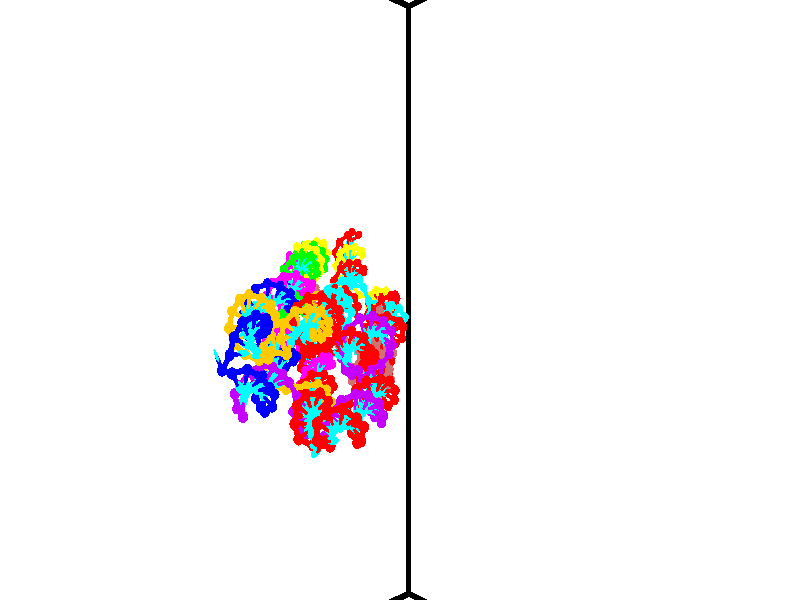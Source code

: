 // switches for output
#declare DRAW_BASES = 1; // possible values are 0, 1; only relevant for DNA ribbons
#declare DRAW_BASES_TYPE = 3; // possible values are 1, 2, 3; only relevant for DNA ribbons
#declare DRAW_FOG = 0; // set to 1 to enable fog

#include "colors.inc"

#include "transforms.inc"
background { rgb <1, 1, 1>}

#default {
   normal{
       ripples 0.25
       frequency 0.20
       turbulence 0.2
       lambda 5
   }
	finish {
		phong 0.1
		phong_size 40.
	}
}

// original window dimensions: 1024x640


// camera settings

camera {
	sky <-0, 1, 0>
	up <-0, 1, 0>
	right 1.6 * <0.724836, 0, 0.688921>
	location <12.1561, 44.2, 77.9145>
	look_at <46.7464, 44.2, 41.5209>
	direction <34.5903, 0, -36.3936>
	angle 67.0682
}


# declare cpy_camera_pos = <12.1561, 44.2, 77.9145>;
# if (DRAW_FOG = 1)
fog {
	fog_type 2
	up vnormalize(cpy_camera_pos)
	color rgbt<1,1,1,0.3>
	distance 1e-5
	fog_alt 3e-3
	fog_offset 70.72
}
# end


// LIGHTS

# declare lum = 6;
global_settings {
	ambient_light rgb lum * <0.05, 0.05, 0.05>
	max_trace_level 15
}# declare cpy_direct_light_amount = 0.25;
light_source
{	1000 * <-0.0359156, -1, 1.41376>,
	rgb lum * cpy_direct_light_amount
	parallel
}

light_source
{	1000 * <0.0359156, 1, -1.41376>,
	rgb lum * cpy_direct_light_amount
	parallel
}

// strand 0

// nucleotide -1

// particle -1
sphere {
	<41.035999, 40.383415, 41.486313> 0.250000
	pigment { color rgbt <1,0,0,0> }
	no_shadow
}
cylinder {
	<40.983971, 40.541428, 41.850079>,  <40.952755, 40.636234, 42.068336>, 0.100000
	pigment { color rgbt <1,0,0,0> }
	no_shadow
}
cylinder {
	<40.983971, 40.541428, 41.850079>,  <41.035999, 40.383415, 41.486313>, 0.100000
	pigment { color rgbt <1,0,0,0> }
	no_shadow
}

// particle -1
sphere {
	<40.983971, 40.541428, 41.850079> 0.100000
	pigment { color rgbt <1,0,0,0> }
	no_shadow
}
sphere {
	0, 1
	scale<0.080000,0.200000,0.300000>
	matrix <-0.978329, -0.200162, -0.052979,
		0.161102, -0.896596, 0.412506,
		-0.130069, 0.395032, 0.909413,
		40.944950, 40.659939, 42.122902>
	pigment { color rgbt <0,1,1,0> }
	no_shadow
}
cylinder {
	<40.590942, 39.970161, 41.852398>,  <41.035999, 40.383415, 41.486313>, 0.130000
	pigment { color rgbt <1,0,0,0> }
	no_shadow
}

// nucleotide -1

// particle -1
sphere {
	<40.590942, 39.970161, 41.852398> 0.250000
	pigment { color rgbt <1,0,0,0> }
	no_shadow
}
cylinder {
	<40.587883, 40.313904, 42.056927>,  <40.586048, 40.520149, 42.179646>, 0.100000
	pigment { color rgbt <1,0,0,0> }
	no_shadow
}
cylinder {
	<40.587883, 40.313904, 42.056927>,  <40.590942, 39.970161, 41.852398>, 0.100000
	pigment { color rgbt <1,0,0,0> }
	no_shadow
}

// particle -1
sphere {
	<40.587883, 40.313904, 42.056927> 0.100000
	pigment { color rgbt <1,0,0,0> }
	no_shadow
}
sphere {
	0, 1
	scale<0.080000,0.200000,0.300000>
	matrix <-0.997823, -0.040051, 0.052385,
		0.065496, -0.509807, 0.857792,
		-0.007649, 0.859356, 0.511321,
		40.585587, 40.571709, 42.210323>
	pigment { color rgbt <0,1,1,0> }
	no_shadow
}
cylinder {
	<40.089378, 39.804245, 42.512337>,  <40.590942, 39.970161, 41.852398>, 0.130000
	pigment { color rgbt <1,0,0,0> }
	no_shadow
}

// nucleotide -1

// particle -1
sphere {
	<40.089378, 39.804245, 42.512337> 0.250000
	pigment { color rgbt <1,0,0,0> }
	no_shadow
}
cylinder {
	<40.115665, 40.202293, 42.482925>,  <40.131439, 40.441124, 42.465279>, 0.100000
	pigment { color rgbt <1,0,0,0> }
	no_shadow
}
cylinder {
	<40.115665, 40.202293, 42.482925>,  <40.089378, 39.804245, 42.512337>, 0.100000
	pigment { color rgbt <1,0,0,0> }
	no_shadow
}

// particle -1
sphere {
	<40.115665, 40.202293, 42.482925> 0.100000
	pigment { color rgbt <1,0,0,0> }
	no_shadow
}
sphere {
	0, 1
	scale<0.080000,0.200000,0.300000>
	matrix <-0.990560, 0.073947, 0.115424,
		0.120298, 0.065247, 0.990591,
		0.065720, 0.995126, -0.073527,
		40.135380, 40.500832, 42.460869>
	pigment { color rgbt <0,1,1,0> }
	no_shadow
}
cylinder {
	<39.764378, 40.099945, 43.110439>,  <40.089378, 39.804245, 42.512337>, 0.130000
	pigment { color rgbt <1,0,0,0> }
	no_shadow
}

// nucleotide -1

// particle -1
sphere {
	<39.764378, 40.099945, 43.110439> 0.250000
	pigment { color rgbt <1,0,0,0> }
	no_shadow
}
cylinder {
	<39.747955, 40.403557, 42.850536>,  <39.738102, 40.585724, 42.694595>, 0.100000
	pigment { color rgbt <1,0,0,0> }
	no_shadow
}
cylinder {
	<39.747955, 40.403557, 42.850536>,  <39.764378, 40.099945, 43.110439>, 0.100000
	pigment { color rgbt <1,0,0,0> }
	no_shadow
}

// particle -1
sphere {
	<39.747955, 40.403557, 42.850536> 0.100000
	pigment { color rgbt <1,0,0,0> }
	no_shadow
}
sphere {
	0, 1
	scale<0.080000,0.200000,0.300000>
	matrix <-0.938923, 0.193068, 0.284866,
		0.341669, 0.621771, 0.704743,
		-0.041058, 0.759029, -0.649760,
		39.735638, 40.631268, 42.655609>
	pigment { color rgbt <0,1,1,0> }
	no_shadow
}
cylinder {
	<39.418556, 40.613247, 43.483131>,  <39.764378, 40.099945, 43.110439>, 0.130000
	pigment { color rgbt <1,0,0,0> }
	no_shadow
}

// nucleotide -1

// particle -1
sphere {
	<39.418556, 40.613247, 43.483131> 0.250000
	pigment { color rgbt <1,0,0,0> }
	no_shadow
}
cylinder {
	<39.392357, 40.717422, 43.097824>,  <39.376637, 40.779930, 42.866642>, 0.100000
	pigment { color rgbt <1,0,0,0> }
	no_shadow
}
cylinder {
	<39.392357, 40.717422, 43.097824>,  <39.418556, 40.613247, 43.483131>, 0.100000
	pigment { color rgbt <1,0,0,0> }
	no_shadow
}

// particle -1
sphere {
	<39.392357, 40.717422, 43.097824> 0.100000
	pigment { color rgbt <1,0,0,0> }
	no_shadow
}
sphere {
	0, 1
	scale<0.080000,0.200000,0.300000>
	matrix <-0.957989, 0.253715, 0.133741,
		0.279227, 0.931557, 0.232882,
		-0.065501, 0.260443, -0.963265,
		39.372707, 40.795555, 42.808846>
	pigment { color rgbt <0,1,1,0> }
	no_shadow
}
cylinder {
	<39.090511, 41.231483, 43.484798>,  <39.418556, 40.613247, 43.483131>, 0.130000
	pigment { color rgbt <1,0,0,0> }
	no_shadow
}

// nucleotide -1

// particle -1
sphere {
	<39.090511, 41.231483, 43.484798> 0.250000
	pigment { color rgbt <1,0,0,0> }
	no_shadow
}
cylinder {
	<39.051548, 41.126587, 43.100769>,  <39.028168, 41.063648, 42.870350>, 0.100000
	pigment { color rgbt <1,0,0,0> }
	no_shadow
}
cylinder {
	<39.051548, 41.126587, 43.100769>,  <39.090511, 41.231483, 43.484798>, 0.100000
	pigment { color rgbt <1,0,0,0> }
	no_shadow
}

// particle -1
sphere {
	<39.051548, 41.126587, 43.100769> 0.100000
	pigment { color rgbt <1,0,0,0> }
	no_shadow
}
sphere {
	0, 1
	scale<0.080000,0.200000,0.300000>
	matrix <-0.982173, 0.181161, 0.050170,
		0.160771, 0.947844, -0.275217,
		-0.097412, -0.262245, -0.960072,
		39.022324, 41.047913, 42.812748>
	pigment { color rgbt <0,1,1,0> }
	no_shadow
}
cylinder {
	<38.626823, 41.734020, 43.209949>,  <39.090511, 41.231483, 43.484798>, 0.130000
	pigment { color rgbt <1,0,0,0> }
	no_shadow
}

// nucleotide -1

// particle -1
sphere {
	<38.626823, 41.734020, 43.209949> 0.250000
	pigment { color rgbt <1,0,0,0> }
	no_shadow
}
cylinder {
	<38.596676, 41.428108, 42.954002>,  <38.578587, 41.244560, 42.800434>, 0.100000
	pigment { color rgbt <1,0,0,0> }
	no_shadow
}
cylinder {
	<38.596676, 41.428108, 42.954002>,  <38.626823, 41.734020, 43.209949>, 0.100000
	pigment { color rgbt <1,0,0,0> }
	no_shadow
}

// particle -1
sphere {
	<38.596676, 41.428108, 42.954002> 0.100000
	pigment { color rgbt <1,0,0,0> }
	no_shadow
}
sphere {
	0, 1
	scale<0.080000,0.200000,0.300000>
	matrix <-0.995180, 0.098063, 0.000015,
		0.062737, 0.636789, -0.768481,
		-0.075369, -0.764777, -0.639872,
		38.574066, 41.198677, 42.762039>
	pigment { color rgbt <0,1,1,0> }
	no_shadow
}
cylinder {
	<38.251915, 41.946522, 42.718346>,  <38.626823, 41.734020, 43.209949>, 0.130000
	pigment { color rgbt <1,0,0,0> }
	no_shadow
}

// nucleotide -1

// particle -1
sphere {
	<38.251915, 41.946522, 42.718346> 0.250000
	pigment { color rgbt <1,0,0,0> }
	no_shadow
}
cylinder {
	<38.213409, 41.549370, 42.690266>,  <38.190308, 41.311081, 42.673416>, 0.100000
	pigment { color rgbt <1,0,0,0> }
	no_shadow
}
cylinder {
	<38.213409, 41.549370, 42.690266>,  <38.251915, 41.946522, 42.718346>, 0.100000
	pigment { color rgbt <1,0,0,0> }
	no_shadow
}

// particle -1
sphere {
	<38.213409, 41.549370, 42.690266> 0.100000
	pigment { color rgbt <1,0,0,0> }
	no_shadow
}
sphere {
	0, 1
	scale<0.080000,0.200000,0.300000>
	matrix <-0.987027, 0.104325, -0.122046,
		0.128501, 0.057545, -0.990039,
		-0.096263, -0.992877, -0.070204,
		38.184532, 41.251507, 42.669205>
	pigment { color rgbt <0,1,1,0> }
	no_shadow
}
cylinder {
	<37.896675, 41.984566, 42.149731>,  <38.251915, 41.946522, 42.718346>, 0.130000
	pigment { color rgbt <1,0,0,0> }
	no_shadow
}

// nucleotide -1

// particle -1
sphere {
	<37.896675, 41.984566, 42.149731> 0.250000
	pigment { color rgbt <1,0,0,0> }
	no_shadow
}
cylinder {
	<37.825584, 41.642067, 42.343746>,  <37.782928, 41.436569, 42.460155>, 0.100000
	pigment { color rgbt <1,0,0,0> }
	no_shadow
}
cylinder {
	<37.825584, 41.642067, 42.343746>,  <37.896675, 41.984566, 42.149731>, 0.100000
	pigment { color rgbt <1,0,0,0> }
	no_shadow
}

// particle -1
sphere {
	<37.825584, 41.642067, 42.343746> 0.100000
	pigment { color rgbt <1,0,0,0> }
	no_shadow
}
sphere {
	0, 1
	scale<0.080000,0.200000,0.300000>
	matrix <-0.982373, 0.183391, -0.036219,
		-0.057939, -0.482923, -0.873744,
		-0.177728, -0.856243, 0.485036,
		37.772266, 41.385193, 42.489258>
	pigment { color rgbt <0,1,1,0> }
	no_shadow
}
cylinder {
	<37.339565, 41.593727, 41.780151>,  <37.896675, 41.984566, 42.149731>, 0.130000
	pigment { color rgbt <1,0,0,0> }
	no_shadow
}

// nucleotide -1

// particle -1
sphere {
	<37.339565, 41.593727, 41.780151> 0.250000
	pigment { color rgbt <1,0,0,0> }
	no_shadow
}
cylinder {
	<37.343311, 41.468674, 42.160084>,  <37.345558, 41.393642, 42.388042>, 0.100000
	pigment { color rgbt <1,0,0,0> }
	no_shadow
}
cylinder {
	<37.343311, 41.468674, 42.160084>,  <37.339565, 41.593727, 41.780151>, 0.100000
	pigment { color rgbt <1,0,0,0> }
	no_shadow
}

// particle -1
sphere {
	<37.343311, 41.468674, 42.160084> 0.100000
	pigment { color rgbt <1,0,0,0> }
	no_shadow
}
sphere {
	0, 1
	scale<0.080000,0.200000,0.300000>
	matrix <-0.993541, 0.104515, 0.044200,
		-0.113090, -0.944108, -0.309631,
		0.009368, -0.312630, 0.949829,
		37.346123, 41.374886, 42.445034>
	pigment { color rgbt <0,1,1,0> }
	no_shadow
}
cylinder {
	<36.606377, 41.417389, 41.896679>,  <37.339565, 41.593727, 41.780151>, 0.130000
	pigment { color rgbt <1,0,0,0> }
	no_shadow
}

// nucleotide -1

// particle -1
sphere {
	<36.606377, 41.417389, 41.896679> 0.250000
	pigment { color rgbt <1,0,0,0> }
	no_shadow
}
cylinder {
	<36.775070, 41.444565, 42.258347>,  <36.876286, 41.460873, 42.475346>, 0.100000
	pigment { color rgbt <1,0,0,0> }
	no_shadow
}
cylinder {
	<36.775070, 41.444565, 42.258347>,  <36.606377, 41.417389, 41.896679>, 0.100000
	pigment { color rgbt <1,0,0,0> }
	no_shadow
}

// particle -1
sphere {
	<36.775070, 41.444565, 42.258347> 0.100000
	pigment { color rgbt <1,0,0,0> }
	no_shadow
}
sphere {
	0, 1
	scale<0.080000,0.200000,0.300000>
	matrix <-0.900982, 0.143401, 0.409473,
		-0.101839, -0.987330, 0.121691,
		0.421735, 0.067941, 0.904170,
		36.901592, 41.464947, 42.529598>
	pigment { color rgbt <0,1,1,0> }
	no_shadow
}
cylinder {
	<36.075378, 41.142334, 42.368542>,  <36.606377, 41.417389, 41.896679>, 0.130000
	pigment { color rgbt <1,0,0,0> }
	no_shadow
}

// nucleotide -1

// particle -1
sphere {
	<36.075378, 41.142334, 42.368542> 0.250000
	pigment { color rgbt <1,0,0,0> }
	no_shadow
}
cylinder {
	<36.309017, 41.359901, 42.609535>,  <36.449200, 41.490440, 42.754131>, 0.100000
	pigment { color rgbt <1,0,0,0> }
	no_shadow
}
cylinder {
	<36.309017, 41.359901, 42.609535>,  <36.075378, 41.142334, 42.368542>, 0.100000
	pigment { color rgbt <1,0,0,0> }
	no_shadow
}

// particle -1
sphere {
	<36.309017, 41.359901, 42.609535> 0.100000
	pigment { color rgbt <1,0,0,0> }
	no_shadow
}
sphere {
	0, 1
	scale<0.080000,0.200000,0.300000>
	matrix <-0.784888, 0.189346, 0.589998,
		0.206847, -0.817484, 0.537526,
		0.584093, 0.543937, 0.602468,
		36.484245, 41.523075, 42.790279>
	pigment { color rgbt <0,1,1,0> }
	no_shadow
}
cylinder {
	<36.030582, 40.814362, 43.036308>,  <36.075378, 41.142334, 42.368542>, 0.130000
	pigment { color rgbt <1,0,0,0> }
	no_shadow
}

// nucleotide -1

// particle -1
sphere {
	<36.030582, 40.814362, 43.036308> 0.250000
	pigment { color rgbt <1,0,0,0> }
	no_shadow
}
cylinder {
	<36.207958, 41.143852, 43.177631>,  <36.314384, 41.341549, 43.262424>, 0.100000
	pigment { color rgbt <1,0,0,0> }
	no_shadow
}
cylinder {
	<36.207958, 41.143852, 43.177631>,  <36.030582, 40.814362, 43.036308>, 0.100000
	pigment { color rgbt <1,0,0,0> }
	no_shadow
}

// particle -1
sphere {
	<36.207958, 41.143852, 43.177631> 0.100000
	pigment { color rgbt <1,0,0,0> }
	no_shadow
}
sphere {
	0, 1
	scale<0.080000,0.200000,0.300000>
	matrix <-0.599543, -0.020414, 0.800082,
		0.666265, -0.566613, 0.484810,
		0.443440, 0.823731, 0.353310,
		36.340992, 41.390972, 43.283623>
	pigment { color rgbt <0,1,1,0> }
	no_shadow
}
cylinder {
	<36.250309, 40.656132, 43.723392>,  <36.030582, 40.814362, 43.036308>, 0.130000
	pigment { color rgbt <1,0,0,0> }
	no_shadow
}

// nucleotide -1

// particle -1
sphere {
	<36.250309, 40.656132, 43.723392> 0.250000
	pigment { color rgbt <1,0,0,0> }
	no_shadow
}
cylinder {
	<36.209297, 41.052727, 43.691288>,  <36.184689, 41.290684, 43.672024>, 0.100000
	pigment { color rgbt <1,0,0,0> }
	no_shadow
}
cylinder {
	<36.209297, 41.052727, 43.691288>,  <36.250309, 40.656132, 43.723392>, 0.100000
	pigment { color rgbt <1,0,0,0> }
	no_shadow
}

// particle -1
sphere {
	<36.209297, 41.052727, 43.691288> 0.100000
	pigment { color rgbt <1,0,0,0> }
	no_shadow
}
sphere {
	0, 1
	scale<0.080000,0.200000,0.300000>
	matrix <-0.358963, 0.038368, 0.932563,
		0.927703, 0.124429, 0.351973,
		-0.102533, 0.991486, -0.080260,
		36.178535, 41.350174, 43.667210>
	pigment { color rgbt <0,1,1,0> }
	no_shadow
}
cylinder {
	<36.701859, 40.955994, 44.252094>,  <36.250309, 40.656132, 43.723392>, 0.130000
	pigment { color rgbt <1,0,0,0> }
	no_shadow
}

// nucleotide -1

// particle -1
sphere {
	<36.701859, 40.955994, 44.252094> 0.250000
	pigment { color rgbt <1,0,0,0> }
	no_shadow
}
cylinder {
	<36.429016, 41.229141, 44.147461>,  <36.265312, 41.393028, 44.084682>, 0.100000
	pigment { color rgbt <1,0,0,0> }
	no_shadow
}
cylinder {
	<36.429016, 41.229141, 44.147461>,  <36.701859, 40.955994, 44.252094>, 0.100000
	pigment { color rgbt <1,0,0,0> }
	no_shadow
}

// particle -1
sphere {
	<36.429016, 41.229141, 44.147461> 0.100000
	pigment { color rgbt <1,0,0,0> }
	no_shadow
}
sphere {
	0, 1
	scale<0.080000,0.200000,0.300000>
	matrix <-0.424980, -0.079077, 0.901742,
		0.595087, 0.726248, 0.344144,
		-0.682102, 0.682870, -0.261583,
		36.224384, 41.434002, 44.068985>
	pigment { color rgbt <0,1,1,0> }
	no_shadow
}
cylinder {
	<36.657360, 41.273514, 44.833397>,  <36.701859, 40.955994, 44.252094>, 0.130000
	pigment { color rgbt <1,0,0,0> }
	no_shadow
}

// nucleotide -1

// particle -1
sphere {
	<36.657360, 41.273514, 44.833397> 0.250000
	pigment { color rgbt <1,0,0,0> }
	no_shadow
}
cylinder {
	<36.321598, 41.405022, 44.660278>,  <36.120140, 41.483925, 44.556408>, 0.100000
	pigment { color rgbt <1,0,0,0> }
	no_shadow
}
cylinder {
	<36.321598, 41.405022, 44.660278>,  <36.657360, 41.273514, 44.833397>, 0.100000
	pigment { color rgbt <1,0,0,0> }
	no_shadow
}

// particle -1
sphere {
	<36.321598, 41.405022, 44.660278> 0.100000
	pigment { color rgbt <1,0,0,0> }
	no_shadow
}
sphere {
	0, 1
	scale<0.080000,0.200000,0.300000>
	matrix <-0.485170, -0.094334, 0.869317,
		0.244975, 0.939688, 0.238692,
		-0.839403, 0.328767, -0.432799,
		36.069778, 41.503651, 44.530437>
	pigment { color rgbt <0,1,1,0> }
	no_shadow
}
cylinder {
	<36.332394, 41.765755, 45.310574>,  <36.657360, 41.273514, 44.833397>, 0.130000
	pigment { color rgbt <1,0,0,0> }
	no_shadow
}

// nucleotide -1

// particle -1
sphere {
	<36.332394, 41.765755, 45.310574> 0.250000
	pigment { color rgbt <1,0,0,0> }
	no_shadow
}
cylinder {
	<36.047119, 41.630096, 45.065186>,  <35.875954, 41.548702, 44.917953>, 0.100000
	pigment { color rgbt <1,0,0,0> }
	no_shadow
}
cylinder {
	<36.047119, 41.630096, 45.065186>,  <36.332394, 41.765755, 45.310574>, 0.100000
	pigment { color rgbt <1,0,0,0> }
	no_shadow
}

// particle -1
sphere {
	<36.047119, 41.630096, 45.065186> 0.100000
	pigment { color rgbt <1,0,0,0> }
	no_shadow
}
sphere {
	0, 1
	scale<0.080000,0.200000,0.300000>
	matrix <-0.615912, -0.114683, 0.779423,
		-0.334690, 0.933719, -0.127091,
		-0.713187, -0.339142, -0.613472,
		35.833164, 41.528355, 44.881145>
	pigment { color rgbt <0,1,1,0> }
	no_shadow
}
cylinder {
	<35.703835, 42.075951, 45.629211>,  <36.332394, 41.765755, 45.310574>, 0.130000
	pigment { color rgbt <1,0,0,0> }
	no_shadow
}

// nucleotide -1

// particle -1
sphere {
	<35.703835, 42.075951, 45.629211> 0.250000
	pigment { color rgbt <1,0,0,0> }
	no_shadow
}
cylinder {
	<35.609322, 41.765442, 45.395435>,  <35.552612, 41.579136, 45.255169>, 0.100000
	pigment { color rgbt <1,0,0,0> }
	no_shadow
}
cylinder {
	<35.609322, 41.765442, 45.395435>,  <35.703835, 42.075951, 45.629211>, 0.100000
	pigment { color rgbt <1,0,0,0> }
	no_shadow
}

// particle -1
sphere {
	<35.609322, 41.765442, 45.395435> 0.100000
	pigment { color rgbt <1,0,0,0> }
	no_shadow
}
sphere {
	0, 1
	scale<0.080000,0.200000,0.300000>
	matrix <-0.767837, -0.219432, 0.601893,
		-0.595479, 0.590972, -0.544204,
		-0.236287, -0.776275, -0.584437,
		35.538437, 41.532558, 45.220104>
	pigment { color rgbt <0,1,1,0> }
	no_shadow
}
cylinder {
	<35.016876, 42.164330, 45.544849>,  <35.703835, 42.075951, 45.629211>, 0.130000
	pigment { color rgbt <1,0,0,0> }
	no_shadow
}

// nucleotide -1

// particle -1
sphere {
	<35.016876, 42.164330, 45.544849> 0.250000
	pigment { color rgbt <1,0,0,0> }
	no_shadow
}
cylinder {
	<35.137466, 41.786491, 45.492912>,  <35.209820, 41.559788, 45.461750>, 0.100000
	pigment { color rgbt <1,0,0,0> }
	no_shadow
}
cylinder {
	<35.137466, 41.786491, 45.492912>,  <35.016876, 42.164330, 45.544849>, 0.100000
	pigment { color rgbt <1,0,0,0> }
	no_shadow
}

// particle -1
sphere {
	<35.137466, 41.786491, 45.492912> 0.100000
	pigment { color rgbt <1,0,0,0> }
	no_shadow
}
sphere {
	0, 1
	scale<0.080000,0.200000,0.300000>
	matrix <-0.617948, -0.297273, 0.727853,
		-0.726122, -0.139196, -0.673329,
		0.301476, -0.944592, -0.129841,
		35.227909, 41.503113, 45.453960>
	pigment { color rgbt <0,1,1,0> }
	no_shadow
}
cylinder {
	<34.415466, 41.843437, 45.641312>,  <35.016876, 42.164330, 45.544849>, 0.130000
	pigment { color rgbt <1,0,0,0> }
	no_shadow
}

// nucleotide -1

// particle -1
sphere {
	<34.415466, 41.843437, 45.641312> 0.250000
	pigment { color rgbt <1,0,0,0> }
	no_shadow
}
cylinder {
	<34.688496, 41.554337, 45.684612>,  <34.852314, 41.380875, 45.710594>, 0.100000
	pigment { color rgbt <1,0,0,0> }
	no_shadow
}
cylinder {
	<34.688496, 41.554337, 45.684612>,  <34.415466, 41.843437, 45.641312>, 0.100000
	pigment { color rgbt <1,0,0,0> }
	no_shadow
}

// particle -1
sphere {
	<34.688496, 41.554337, 45.684612> 0.100000
	pigment { color rgbt <1,0,0,0> }
	no_shadow
}
sphere {
	0, 1
	scale<0.080000,0.200000,0.300000>
	matrix <-0.544833, -0.404528, 0.734516,
		-0.487086, -0.560339, -0.669901,
		0.682572, -0.722757, 0.108251,
		34.893269, 41.337509, 45.717087>
	pigment { color rgbt <0,1,1,0> }
	no_shadow
}
cylinder {
	<34.027054, 41.357456, 45.918812>,  <34.415466, 41.843437, 45.641312>, 0.130000
	pigment { color rgbt <1,0,0,0> }
	no_shadow
}

// nucleotide -1

// particle -1
sphere {
	<34.027054, 41.357456, 45.918812> 0.250000
	pigment { color rgbt <1,0,0,0> }
	no_shadow
}
cylinder {
	<34.389046, 41.197311, 45.976379>,  <34.606243, 41.101223, 46.010921>, 0.100000
	pigment { color rgbt <1,0,0,0> }
	no_shadow
}
cylinder {
	<34.389046, 41.197311, 45.976379>,  <34.027054, 41.357456, 45.918812>, 0.100000
	pigment { color rgbt <1,0,0,0> }
	no_shadow
}

// particle -1
sphere {
	<34.389046, 41.197311, 45.976379> 0.100000
	pigment { color rgbt <1,0,0,0> }
	no_shadow
}
sphere {
	0, 1
	scale<0.080000,0.200000,0.300000>
	matrix <-0.372689, -0.582868, 0.722058,
		-0.205200, -0.707088, -0.676698,
		0.904984, -0.400364, 0.143919,
		34.660542, 41.077202, 46.019554>
	pigment { color rgbt <0,1,1,0> }
	no_shadow
}
cylinder {
	<33.983181, 40.604652, 45.813553>,  <34.027054, 41.357456, 45.918812>, 0.130000
	pigment { color rgbt <1,0,0,0> }
	no_shadow
}

// nucleotide -1

// particle -1
sphere {
	<33.983181, 40.604652, 45.813553> 0.250000
	pigment { color rgbt <1,0,0,0> }
	no_shadow
}
cylinder {
	<34.292793, 40.675575, 46.056679>,  <34.478561, 40.718128, 46.202553>, 0.100000
	pigment { color rgbt <1,0,0,0> }
	no_shadow
}
cylinder {
	<34.292793, 40.675575, 46.056679>,  <33.983181, 40.604652, 45.813553>, 0.100000
	pigment { color rgbt <1,0,0,0> }
	no_shadow
}

// particle -1
sphere {
	<34.292793, 40.675575, 46.056679> 0.100000
	pigment { color rgbt <1,0,0,0> }
	no_shadow
}
sphere {
	0, 1
	scale<0.080000,0.200000,0.300000>
	matrix <-0.422213, -0.570830, 0.704194,
		0.471819, -0.801695, -0.366977,
		0.774031, 0.177309, 0.607814,
		34.525002, 40.728767, 46.239021>
	pigment { color rgbt <0,1,1,0> }
	no_shadow
}
cylinder {
	<34.260139, 39.994450, 46.030037>,  <33.983181, 40.604652, 45.813553>, 0.130000
	pigment { color rgbt <1,0,0,0> }
	no_shadow
}

// nucleotide -1

// particle -1
sphere {
	<34.260139, 39.994450, 46.030037> 0.250000
	pigment { color rgbt <1,0,0,0> }
	no_shadow
}
cylinder {
	<34.401047, 40.227379, 46.323109>,  <34.485592, 40.367134, 46.498951>, 0.100000
	pigment { color rgbt <1,0,0,0> }
	no_shadow
}
cylinder {
	<34.401047, 40.227379, 46.323109>,  <34.260139, 39.994450, 46.030037>, 0.100000
	pigment { color rgbt <1,0,0,0> }
	no_shadow
}

// particle -1
sphere {
	<34.401047, 40.227379, 46.323109> 0.100000
	pigment { color rgbt <1,0,0,0> }
	no_shadow
}
sphere {
	0, 1
	scale<0.080000,0.200000,0.300000>
	matrix <-0.244409, -0.698451, 0.672630,
		0.903423, -0.416016, -0.103715,
		0.352265, 0.582320, 0.732675,
		34.506725, 40.402077, 46.542912>
	pigment { color rgbt <0,1,1,0> }
	no_shadow
}
cylinder {
	<34.467461, 39.569786, 46.471668>,  <34.260139, 39.994450, 46.030037>, 0.130000
	pigment { color rgbt <1,0,0,0> }
	no_shadow
}

// nucleotide -1

// particle -1
sphere {
	<34.467461, 39.569786, 46.471668> 0.250000
	pigment { color rgbt <1,0,0,0> }
	no_shadow
}
cylinder {
	<34.459145, 39.905640, 46.688770>,  <34.454155, 40.107151, 46.819031>, 0.100000
	pigment { color rgbt <1,0,0,0> }
	no_shadow
}
cylinder {
	<34.459145, 39.905640, 46.688770>,  <34.467461, 39.569786, 46.471668>, 0.100000
	pigment { color rgbt <1,0,0,0> }
	no_shadow
}

// particle -1
sphere {
	<34.459145, 39.905640, 46.688770> 0.100000
	pigment { color rgbt <1,0,0,0> }
	no_shadow
}
sphere {
	0, 1
	scale<0.080000,0.200000,0.300000>
	matrix <-0.398526, -0.504835, 0.765714,
		0.916921, -0.200384, 0.345111,
		-0.020787, 0.839635, 0.542753,
		34.452908, 40.157532, 46.851597>
	pigment { color rgbt <0,1,1,0> }
	no_shadow
}
cylinder {
	<34.743092, 39.397263, 47.149914>,  <34.467461, 39.569786, 46.471668>, 0.130000
	pigment { color rgbt <1,0,0,0> }
	no_shadow
}

// nucleotide -1

// particle -1
sphere {
	<34.743092, 39.397263, 47.149914> 0.250000
	pigment { color rgbt <1,0,0,0> }
	no_shadow
}
cylinder {
	<34.531784, 39.729248, 47.221581>,  <34.404999, 39.928440, 47.264580>, 0.100000
	pigment { color rgbt <1,0,0,0> }
	no_shadow
}
cylinder {
	<34.531784, 39.729248, 47.221581>,  <34.743092, 39.397263, 47.149914>, 0.100000
	pigment { color rgbt <1,0,0,0> }
	no_shadow
}

// particle -1
sphere {
	<34.531784, 39.729248, 47.221581> 0.100000
	pigment { color rgbt <1,0,0,0> }
	no_shadow
}
sphere {
	0, 1
	scale<0.080000,0.200000,0.300000>
	matrix <-0.382302, -0.420910, 0.822605,
		0.758141, 0.366062, 0.539649,
		-0.528268, 0.829960, 0.179163,
		34.373302, 39.978237, 47.275330>
	pigment { color rgbt <0,1,1,0> }
	no_shadow
}
cylinder {
	<34.795948, 39.544285, 47.830177>,  <34.743092, 39.397263, 47.149914>, 0.130000
	pigment { color rgbt <1,0,0,0> }
	no_shadow
}

// nucleotide -1

// particle -1
sphere {
	<34.795948, 39.544285, 47.830177> 0.250000
	pigment { color rgbt <1,0,0,0> }
	no_shadow
}
cylinder {
	<34.460609, 39.750343, 47.758854>,  <34.259407, 39.873978, 47.716061>, 0.100000
	pigment { color rgbt <1,0,0,0> }
	no_shadow
}
cylinder {
	<34.460609, 39.750343, 47.758854>,  <34.795948, 39.544285, 47.830177>, 0.100000
	pigment { color rgbt <1,0,0,0> }
	no_shadow
}

// particle -1
sphere {
	<34.460609, 39.750343, 47.758854> 0.100000
	pigment { color rgbt <1,0,0,0> }
	no_shadow
}
sphere {
	0, 1
	scale<0.080000,0.200000,0.300000>
	matrix <-0.394425, -0.347423, 0.850721,
		0.376301, 0.783529, 0.494450,
		-0.838347, 0.515150, -0.178308,
		34.209106, 39.904888, 47.705360>
	pigment { color rgbt <0,1,1,0> }
	no_shadow
}
cylinder {
	<34.536171, 39.817650, 48.504536>,  <34.795948, 39.544285, 47.830177>, 0.130000
	pigment { color rgbt <1,0,0,0> }
	no_shadow
}

// nucleotide -1

// particle -1
sphere {
	<34.536171, 39.817650, 48.504536> 0.250000
	pigment { color rgbt <1,0,0,0> }
	no_shadow
}
cylinder {
	<34.224525, 39.839905, 48.254772>,  <34.037540, 39.853260, 48.104912>, 0.100000
	pigment { color rgbt <1,0,0,0> }
	no_shadow
}
cylinder {
	<34.224525, 39.839905, 48.254772>,  <34.536171, 39.817650, 48.504536>, 0.100000
	pigment { color rgbt <1,0,0,0> }
	no_shadow
}

// particle -1
sphere {
	<34.224525, 39.839905, 48.254772> 0.100000
	pigment { color rgbt <1,0,0,0> }
	no_shadow
}
sphere {
	0, 1
	scale<0.080000,0.200000,0.300000>
	matrix <-0.578297, -0.448289, 0.681622,
		-0.241991, 0.892155, 0.381444,
		-0.779110, 0.055642, -0.624413,
		33.990791, 39.856598, 48.067448>
	pigment { color rgbt <0,1,1,0> }
	no_shadow
}
cylinder {
	<34.058548, 40.224564, 48.882092>,  <34.536171, 39.817650, 48.504536>, 0.130000
	pigment { color rgbt <1,0,0,0> }
	no_shadow
}

// nucleotide -1

// particle -1
sphere {
	<34.058548, 40.224564, 48.882092> 0.250000
	pigment { color rgbt <1,0,0,0> }
	no_shadow
}
cylinder {
	<33.840965, 40.042923, 48.599842>,  <33.710415, 39.933941, 48.430492>, 0.100000
	pigment { color rgbt <1,0,0,0> }
	no_shadow
}
cylinder {
	<33.840965, 40.042923, 48.599842>,  <34.058548, 40.224564, 48.882092>, 0.100000
	pigment { color rgbt <1,0,0,0> }
	no_shadow
}

// particle -1
sphere {
	<33.840965, 40.042923, 48.599842> 0.100000
	pigment { color rgbt <1,0,0,0> }
	no_shadow
}
sphere {
	0, 1
	scale<0.080000,0.200000,0.300000>
	matrix <-0.702268, -0.213893, 0.679021,
		-0.459270, 0.864896, -0.202548,
		-0.543959, -0.454097, -0.705623,
		33.677776, 39.906693, 48.388157>
	pigment { color rgbt <0,1,1,0> }
	no_shadow
}
cylinder {
	<33.514111, 40.515141, 48.925495>,  <34.058548, 40.224564, 48.882092>, 0.130000
	pigment { color rgbt <1,0,0,0> }
	no_shadow
}

// nucleotide -1

// particle -1
sphere {
	<33.514111, 40.515141, 48.925495> 0.250000
	pigment { color rgbt <1,0,0,0> }
	no_shadow
}
cylinder {
	<33.434048, 40.158669, 48.762650>,  <33.386009, 39.944786, 48.664944>, 0.100000
	pigment { color rgbt <1,0,0,0> }
	no_shadow
}
cylinder {
	<33.434048, 40.158669, 48.762650>,  <33.514111, 40.515141, 48.925495>, 0.100000
	pigment { color rgbt <1,0,0,0> }
	no_shadow
}

// particle -1
sphere {
	<33.434048, 40.158669, 48.762650> 0.100000
	pigment { color rgbt <1,0,0,0> }
	no_shadow
}
sphere {
	0, 1
	scale<0.080000,0.200000,0.300000>
	matrix <-0.704120, -0.158091, 0.692259,
		-0.681286, 0.425217, -0.595852,
		-0.200161, -0.891177, -0.407110,
		33.374001, 39.891315, 48.640518>
	pigment { color rgbt <0,1,1,0> }
	no_shadow
}
cylinder {
	<32.784904, 40.542503, 48.648418>,  <33.514111, 40.515141, 48.925495>, 0.130000
	pigment { color rgbt <1,0,0,0> }
	no_shadow
}

// nucleotide -1

// particle -1
sphere {
	<32.784904, 40.542503, 48.648418> 0.250000
	pigment { color rgbt <1,0,0,0> }
	no_shadow
}
cylinder {
	<32.907825, 40.168114, 48.717133>,  <32.981579, 39.943478, 48.758362>, 0.100000
	pigment { color rgbt <1,0,0,0> }
	no_shadow
}
cylinder {
	<32.907825, 40.168114, 48.717133>,  <32.784904, 40.542503, 48.648418>, 0.100000
	pigment { color rgbt <1,0,0,0> }
	no_shadow
}

// particle -1
sphere {
	<32.907825, 40.168114, 48.717133> 0.100000
	pigment { color rgbt <1,0,0,0> }
	no_shadow
}
sphere {
	0, 1
	scale<0.080000,0.200000,0.300000>
	matrix <-0.802023, -0.157582, 0.576131,
		-0.512176, -0.314823, -0.799101,
		0.307303, -0.935978, 0.171786,
		33.000015, 39.887321, 48.768669>
	pigment { color rgbt <0,1,1,0> }
	no_shadow
}
cylinder {
	<32.161514, 40.141056, 48.616138>,  <32.784904, 40.542503, 48.648418>, 0.130000
	pigment { color rgbt <1,0,0,0> }
	no_shadow
}

// nucleotide -1

// particle -1
sphere {
	<32.161514, 40.141056, 48.616138> 0.250000
	pigment { color rgbt <1,0,0,0> }
	no_shadow
}
cylinder {
	<32.397182, 39.888481, 48.817799>,  <32.538582, 39.736935, 48.938793>, 0.100000
	pigment { color rgbt <1,0,0,0> }
	no_shadow
}
cylinder {
	<32.397182, 39.888481, 48.817799>,  <32.161514, 40.141056, 48.616138>, 0.100000
	pigment { color rgbt <1,0,0,0> }
	no_shadow
}

// particle -1
sphere {
	<32.397182, 39.888481, 48.817799> 0.100000
	pigment { color rgbt <1,0,0,0> }
	no_shadow
}
sphere {
	0, 1
	scale<0.080000,0.200000,0.300000>
	matrix <-0.762080, -0.226882, 0.606431,
		-0.268546, -0.741488, -0.614881,
		0.589167, -0.631443, 0.504145,
		32.573933, 39.699051, 48.969044>
	pigment { color rgbt <0,1,1,0> }
	no_shadow
}
cylinder {
	<31.818050, 39.422039, 48.655758>,  <32.161514, 40.141056, 48.616138>, 0.130000
	pigment { color rgbt <1,0,0,0> }
	no_shadow
}

// nucleotide -1

// particle -1
sphere {
	<31.818050, 39.422039, 48.655758> 0.250000
	pigment { color rgbt <1,0,0,0> }
	no_shadow
}
cylinder {
	<32.074688, 39.417107, 48.962536>,  <32.228672, 39.414146, 49.146603>, 0.100000
	pigment { color rgbt <1,0,0,0> }
	no_shadow
}
cylinder {
	<32.074688, 39.417107, 48.962536>,  <31.818050, 39.422039, 48.655758>, 0.100000
	pigment { color rgbt <1,0,0,0> }
	no_shadow
}

// particle -1
sphere {
	<32.074688, 39.417107, 48.962536> 0.100000
	pigment { color rgbt <1,0,0,0> }
	no_shadow
}
sphere {
	0, 1
	scale<0.080000,0.200000,0.300000>
	matrix <-0.721331, -0.349715, 0.597814,
		0.260840, -0.936775, -0.233271,
		0.641595, -0.012332, 0.766944,
		32.267166, 39.413406, 49.192619>
	pigment { color rgbt <0,1,1,0> }
	no_shadow
}
cylinder {
	<31.649435, 38.778690, 49.054420>,  <31.818050, 39.422039, 48.655758>, 0.130000
	pigment { color rgbt <1,0,0,0> }
	no_shadow
}

// nucleotide -1

// particle -1
sphere {
	<31.649435, 38.778690, 49.054420> 0.250000
	pigment { color rgbt <1,0,0,0> }
	no_shadow
}
cylinder {
	<31.879175, 38.984276, 49.309280>,  <32.017021, 39.107628, 49.462196>, 0.100000
	pigment { color rgbt <1,0,0,0> }
	no_shadow
}
cylinder {
	<31.879175, 38.984276, 49.309280>,  <31.649435, 38.778690, 49.054420>, 0.100000
	pigment { color rgbt <1,0,0,0> }
	no_shadow
}

// particle -1
sphere {
	<31.879175, 38.984276, 49.309280> 0.100000
	pigment { color rgbt <1,0,0,0> }
	no_shadow
}
sphere {
	0, 1
	scale<0.080000,0.200000,0.300000>
	matrix <-0.623888, -0.229079, 0.747185,
		0.529984, -0.826659, 0.189083,
		0.574352, 0.513963, 0.637151,
		32.051479, 39.138466, 49.500427>
	pigment { color rgbt <0,1,1,0> }
	no_shadow
}
cylinder {
	<31.709234, 38.360695, 49.678600>,  <31.649435, 38.778690, 49.054420>, 0.130000
	pigment { color rgbt <1,0,0,0> }
	no_shadow
}

// nucleotide -1

// particle -1
sphere {
	<31.709234, 38.360695, 49.678600> 0.250000
	pigment { color rgbt <1,0,0,0> }
	no_shadow
}
cylinder {
	<31.783062, 38.738525, 49.787201>,  <31.827358, 38.965221, 49.852360>, 0.100000
	pigment { color rgbt <1,0,0,0> }
	no_shadow
}
cylinder {
	<31.783062, 38.738525, 49.787201>,  <31.709234, 38.360695, 49.678600>, 0.100000
	pigment { color rgbt <1,0,0,0> }
	no_shadow
}

// particle -1
sphere {
	<31.783062, 38.738525, 49.787201> 0.100000
	pigment { color rgbt <1,0,0,0> }
	no_shadow
}
sphere {
	0, 1
	scale<0.080000,0.200000,0.300000>
	matrix <-0.736107, -0.050185, 0.675003,
		0.651216, -0.324439, 0.686045,
		0.184568, 0.944575, 0.271502,
		31.838432, 39.021896, 49.868652>
	pigment { color rgbt <0,1,1,0> }
	no_shadow
}
cylinder {
	<31.923380, 38.337936, 50.423191>,  <31.709234, 38.360695, 49.678600>, 0.130000
	pigment { color rgbt <1,0,0,0> }
	no_shadow
}

// nucleotide -1

// particle -1
sphere {
	<31.923380, 38.337936, 50.423191> 0.250000
	pigment { color rgbt <1,0,0,0> }
	no_shadow
}
cylinder {
	<31.835859, 38.725014, 50.373070>,  <31.783346, 38.957260, 50.342995>, 0.100000
	pigment { color rgbt <1,0,0,0> }
	no_shadow
}
cylinder {
	<31.835859, 38.725014, 50.373070>,  <31.923380, 38.337936, 50.423191>, 0.100000
	pigment { color rgbt <1,0,0,0> }
	no_shadow
}

// particle -1
sphere {
	<31.835859, 38.725014, 50.373070> 0.100000
	pigment { color rgbt <1,0,0,0> }
	no_shadow
}
sphere {
	0, 1
	scale<0.080000,0.200000,0.300000>
	matrix <-0.640188, -0.045450, 0.766873,
		0.736400, 0.248015, 0.629448,
		-0.218804, 0.967689, -0.125307,
		31.770218, 39.015320, 50.335476>
	pigment { color rgbt <0,1,1,0> }
	no_shadow
}
cylinder {
	<32.010021, 38.542110, 51.082947>,  <31.923380, 38.337936, 50.423191>, 0.130000
	pigment { color rgbt <1,0,0,0> }
	no_shadow
}

// nucleotide -1

// particle -1
sphere {
	<32.010021, 38.542110, 51.082947> 0.250000
	pigment { color rgbt <1,0,0,0> }
	no_shadow
}
cylinder {
	<31.779163, 38.795982, 50.877392>,  <31.640648, 38.948307, 50.754059>, 0.100000
	pigment { color rgbt <1,0,0,0> }
	no_shadow
}
cylinder {
	<31.779163, 38.795982, 50.877392>,  <32.010021, 38.542110, 51.082947>, 0.100000
	pigment { color rgbt <1,0,0,0> }
	no_shadow
}

// particle -1
sphere {
	<31.779163, 38.795982, 50.877392> 0.100000
	pigment { color rgbt <1,0,0,0> }
	no_shadow
}
sphere {
	0, 1
	scale<0.080000,0.200000,0.300000>
	matrix <-0.652920, 0.019343, 0.757180,
		0.490507, 0.772533, 0.403231,
		-0.577147, 0.634680, -0.513890,
		31.606020, 38.986385, 50.723225>
	pigment { color rgbt <0,1,1,0> }
	no_shadow
}
cylinder {
	<31.953753, 39.053532, 51.572754>,  <32.010021, 38.542110, 51.082947>, 0.130000
	pigment { color rgbt <1,0,0,0> }
	no_shadow
}

// nucleotide -1

// particle -1
sphere {
	<31.953753, 39.053532, 51.572754> 0.250000
	pigment { color rgbt <1,0,0,0> }
	no_shadow
}
cylinder {
	<31.658903, 39.128319, 51.313004>,  <31.481995, 39.173191, 51.157154>, 0.100000
	pigment { color rgbt <1,0,0,0> }
	no_shadow
}
cylinder {
	<31.658903, 39.128319, 51.313004>,  <31.953753, 39.053532, 51.572754>, 0.100000
	pigment { color rgbt <1,0,0,0> }
	no_shadow
}

// particle -1
sphere {
	<31.658903, 39.128319, 51.313004> 0.100000
	pigment { color rgbt <1,0,0,0> }
	no_shadow
}
sphere {
	0, 1
	scale<0.080000,0.200000,0.300000>
	matrix <-0.634111, 0.140766, 0.760321,
		0.233567, 0.972228, 0.014798,
		-0.737122, 0.186970, -0.649379,
		31.437767, 39.184410, 51.118191>
	pigment { color rgbt <0,1,1,0> }
	no_shadow
}
cylinder {
	<31.632250, 39.684784, 51.853115>,  <31.953753, 39.053532, 51.572754>, 0.130000
	pigment { color rgbt <1,0,0,0> }
	no_shadow
}

// nucleotide -1

// particle -1
sphere {
	<31.632250, 39.684784, 51.853115> 0.250000
	pigment { color rgbt <1,0,0,0> }
	no_shadow
}
cylinder {
	<31.367342, 39.460403, 51.654427>,  <31.208397, 39.325775, 51.535213>, 0.100000
	pigment { color rgbt <1,0,0,0> }
	no_shadow
}
cylinder {
	<31.367342, 39.460403, 51.654427>,  <31.632250, 39.684784, 51.853115>, 0.100000
	pigment { color rgbt <1,0,0,0> }
	no_shadow
}

// particle -1
sphere {
	<31.367342, 39.460403, 51.654427> 0.100000
	pigment { color rgbt <1,0,0,0> }
	no_shadow
}
sphere {
	0, 1
	scale<0.080000,0.200000,0.300000>
	matrix <-0.702288, 0.233686, 0.672445,
		-0.261133, 0.794181, -0.548714,
		-0.662270, -0.560953, -0.496720,
		31.168661, 39.292118, 51.505409>
	pigment { color rgbt <0,1,1,0> }
	no_shadow
}
cylinder {
	<30.995356, 40.115353, 51.968567>,  <31.632250, 39.684784, 51.853115>, 0.130000
	pigment { color rgbt <1,0,0,0> }
	no_shadow
}

// nucleotide -1

// particle -1
sphere {
	<30.995356, 40.115353, 51.968567> 0.250000
	pigment { color rgbt <1,0,0,0> }
	no_shadow
}
cylinder {
	<30.859961, 39.759590, 51.845680>,  <30.778723, 39.546131, 51.771950>, 0.100000
	pigment { color rgbt <1,0,0,0> }
	no_shadow
}
cylinder {
	<30.859961, 39.759590, 51.845680>,  <30.995356, 40.115353, 51.968567>, 0.100000
	pigment { color rgbt <1,0,0,0> }
	no_shadow
}

// particle -1
sphere {
	<30.859961, 39.759590, 51.845680> 0.100000
	pigment { color rgbt <1,0,0,0> }
	no_shadow
}
sphere {
	0, 1
	scale<0.080000,0.200000,0.300000>
	matrix <-0.564881, -0.069049, 0.822278,
		-0.752553, 0.451872, -0.479037,
		-0.338487, -0.889407, -0.307217,
		30.758415, 39.492767, 51.753517>
	pigment { color rgbt <0,1,1,0> }
	no_shadow
}
cylinder {
	<30.162327, 40.123795, 51.890602>,  <30.995356, 40.115353, 51.968567>, 0.130000
	pigment { color rgbt <1,0,0,0> }
	no_shadow
}

// nucleotide -1

// particle -1
sphere {
	<30.162327, 40.123795, 51.890602> 0.250000
	pigment { color rgbt <1,0,0,0> }
	no_shadow
}
cylinder {
	<30.300930, 39.757111, 51.970184>,  <30.384092, 39.537102, 52.017933>, 0.100000
	pigment { color rgbt <1,0,0,0> }
	no_shadow
}
cylinder {
	<30.300930, 39.757111, 51.970184>,  <30.162327, 40.123795, 51.890602>, 0.100000
	pigment { color rgbt <1,0,0,0> }
	no_shadow
}

// particle -1
sphere {
	<30.300930, 39.757111, 51.970184> 0.100000
	pigment { color rgbt <1,0,0,0> }
	no_shadow
}
sphere {
	0, 1
	scale<0.080000,0.200000,0.300000>
	matrix <-0.577204, -0.041176, 0.815561,
		-0.739438, -0.397436, -0.543394,
		0.346508, -0.916705, 0.198954,
		30.404882, 39.482098, 52.029869>
	pigment { color rgbt <0,1,1,0> }
	no_shadow
}
cylinder {
	<29.545712, 39.705891, 51.988167>,  <30.162327, 40.123795, 51.890602>, 0.130000
	pigment { color rgbt <1,0,0,0> }
	no_shadow
}

// nucleotide -1

// particle -1
sphere {
	<29.545712, 39.705891, 51.988167> 0.250000
	pigment { color rgbt <1,0,0,0> }
	no_shadow
}
cylinder {
	<29.840601, 39.487373, 52.147194>,  <30.017534, 39.356262, 52.242611>, 0.100000
	pigment { color rgbt <1,0,0,0> }
	no_shadow
}
cylinder {
	<29.840601, 39.487373, 52.147194>,  <29.545712, 39.705891, 51.988167>, 0.100000
	pigment { color rgbt <1,0,0,0> }
	no_shadow
}

// particle -1
sphere {
	<29.840601, 39.487373, 52.147194> 0.100000
	pigment { color rgbt <1,0,0,0> }
	no_shadow
}
sphere {
	0, 1
	scale<0.080000,0.200000,0.300000>
	matrix <-0.564042, -0.173666, 0.807278,
		-0.371971, -0.819388, -0.436166,
		0.737221, -0.546299, 0.397570,
		30.061768, 39.323483, 52.266464>
	pigment { color rgbt <0,1,1,0> }
	no_shadow
}
cylinder {
	<29.205366, 39.009136, 52.280758>,  <29.545712, 39.705891, 51.988167>, 0.130000
	pigment { color rgbt <1,0,0,0> }
	no_shadow
}

// nucleotide -1

// particle -1
sphere {
	<29.205366, 39.009136, 52.280758> 0.250000
	pigment { color rgbt <1,0,0,0> }
	no_shadow
}
cylinder {
	<29.551844, 39.015839, 52.480530>,  <29.759729, 39.019859, 52.600391>, 0.100000
	pigment { color rgbt <1,0,0,0> }
	no_shadow
}
cylinder {
	<29.551844, 39.015839, 52.480530>,  <29.205366, 39.009136, 52.280758>, 0.100000
	pigment { color rgbt <1,0,0,0> }
	no_shadow
}

// particle -1
sphere {
	<29.551844, 39.015839, 52.480530> 0.100000
	pigment { color rgbt <1,0,0,0> }
	no_shadow
}
sphere {
	0, 1
	scale<0.080000,0.200000,0.300000>
	matrix <-0.492440, -0.141234, 0.858811,
		0.084927, -0.989834, -0.114084,
		0.866193, 0.016757, 0.499428,
		29.811701, 39.020866, 52.630360>
	pigment { color rgbt <0,1,1,0> }
	no_shadow
}
cylinder {
	<29.266302, 38.391537, 52.542198>,  <29.205366, 39.009136, 52.280758>, 0.130000
	pigment { color rgbt <1,0,0,0> }
	no_shadow
}

// nucleotide -1

// particle -1
sphere {
	<29.266302, 38.391537, 52.542198> 0.250000
	pigment { color rgbt <1,0,0,0> }
	no_shadow
}
cylinder {
	<29.481758, 38.638603, 52.771408>,  <29.611031, 38.786842, 52.908932>, 0.100000
	pigment { color rgbt <1,0,0,0> }
	no_shadow
}
cylinder {
	<29.481758, 38.638603, 52.771408>,  <29.266302, 38.391537, 52.542198>, 0.100000
	pigment { color rgbt <1,0,0,0> }
	no_shadow
}

// particle -1
sphere {
	<29.481758, 38.638603, 52.771408> 0.100000
	pigment { color rgbt <1,0,0,0> }
	no_shadow
}
sphere {
	0, 1
	scale<0.080000,0.200000,0.300000>
	matrix <-0.450011, -0.364064, 0.815443,
		0.712291, -0.697094, 0.081860,
		0.538638, 0.617670, 0.573020,
		29.643351, 38.823906, 52.943314>
	pigment { color rgbt <0,1,1,0> }
	no_shadow
}
cylinder {
	<29.822659, 38.127281, 53.025791>,  <29.266302, 38.391537, 52.542198>, 0.130000
	pigment { color rgbt <1,0,0,0> }
	no_shadow
}

// nucleotide -1

// particle -1
sphere {
	<29.822659, 38.127281, 53.025791> 0.250000
	pigment { color rgbt <1,0,0,0> }
	no_shadow
}
cylinder {
	<29.645061, 38.447006, 53.187763>,  <29.538504, 38.638844, 53.284946>, 0.100000
	pigment { color rgbt <1,0,0,0> }
	no_shadow
}
cylinder {
	<29.645061, 38.447006, 53.187763>,  <29.822659, 38.127281, 53.025791>, 0.100000
	pigment { color rgbt <1,0,0,0> }
	no_shadow
}

// particle -1
sphere {
	<29.645061, 38.447006, 53.187763> 0.100000
	pigment { color rgbt <1,0,0,0> }
	no_shadow
}
sphere {
	0, 1
	scale<0.080000,0.200000,0.300000>
	matrix <-0.213339, -0.533218, 0.818636,
		0.870262, 0.277082, 0.407270,
		-0.443993, 0.799314, 0.404928,
		29.511864, 38.686802, 53.309242>
	pigment { color rgbt <0,1,1,0> }
	no_shadow
}
cylinder {
	<30.132484, 38.283512, 53.800640>,  <29.822659, 38.127281, 53.025791>, 0.130000
	pigment { color rgbt <1,0,0,0> }
	no_shadow
}

// nucleotide -1

// particle -1
sphere {
	<30.132484, 38.283512, 53.800640> 0.250000
	pigment { color rgbt <1,0,0,0> }
	no_shadow
}
cylinder {
	<29.766993, 38.431763, 53.734028>,  <29.547697, 38.520714, 53.694061>, 0.100000
	pigment { color rgbt <1,0,0,0> }
	no_shadow
}
cylinder {
	<29.766993, 38.431763, 53.734028>,  <30.132484, 38.283512, 53.800640>, 0.100000
	pigment { color rgbt <1,0,0,0> }
	no_shadow
}

// particle -1
sphere {
	<29.766993, 38.431763, 53.734028> 0.100000
	pigment { color rgbt <1,0,0,0> }
	no_shadow
}
sphere {
	0, 1
	scale<0.080000,0.200000,0.300000>
	matrix <-0.346777, -0.497713, 0.795002,
		0.211768, 0.784165, 0.583301,
		-0.913729, 0.370631, -0.166531,
		29.492874, 38.542953, 53.684071>
	pigment { color rgbt <0,1,1,0> }
	no_shadow
}
cylinder {
	<29.803425, 38.308678, 54.462734>,  <30.132484, 38.283512, 53.800640>, 0.130000
	pigment { color rgbt <1,0,0,0> }
	no_shadow
}

// nucleotide -1

// particle -1
sphere {
	<29.803425, 38.308678, 54.462734> 0.250000
	pigment { color rgbt <1,0,0,0> }
	no_shadow
}
cylinder {
	<29.489452, 38.323235, 54.215328>,  <29.301069, 38.331970, 54.066883>, 0.100000
	pigment { color rgbt <1,0,0,0> }
	no_shadow
}
cylinder {
	<29.489452, 38.323235, 54.215328>,  <29.803425, 38.308678, 54.462734>, 0.100000
	pigment { color rgbt <1,0,0,0> }
	no_shadow
}

// particle -1
sphere {
	<29.489452, 38.323235, 54.215328> 0.100000
	pigment { color rgbt <1,0,0,0> }
	no_shadow
}
sphere {
	0, 1
	scale<0.080000,0.200000,0.300000>
	matrix <-0.546213, -0.511868, 0.663055,
		-0.292467, 0.858293, 0.421660,
		-0.784930, 0.036395, -0.618515,
		29.253973, 38.334152, 54.029774>
	pigment { color rgbt <0,1,1,0> }
	no_shadow
}
cylinder {
	<29.182262, 38.640923, 54.863594>,  <29.803425, 38.308678, 54.462734>, 0.130000
	pigment { color rgbt <1,0,0,0> }
	no_shadow
}

// nucleotide -1

// particle -1
sphere {
	<29.182262, 38.640923, 54.863594> 0.250000
	pigment { color rgbt <1,0,0,0> }
	no_shadow
}
cylinder {
	<29.077740, 38.365570, 54.592937>,  <29.015026, 38.200359, 54.430542>, 0.100000
	pigment { color rgbt <1,0,0,0> }
	no_shadow
}
cylinder {
	<29.077740, 38.365570, 54.592937>,  <29.182262, 38.640923, 54.863594>, 0.100000
	pigment { color rgbt <1,0,0,0> }
	no_shadow
}

// particle -1
sphere {
	<29.077740, 38.365570, 54.592937> 0.100000
	pigment { color rgbt <1,0,0,0> }
	no_shadow
}
sphere {
	0, 1
	scale<0.080000,0.200000,0.300000>
	matrix <-0.368056, -0.576983, 0.729126,
		-0.892330, 0.439571, -0.102592,
		-0.261308, -0.688381, -0.676646,
		28.999348, 38.159058, 54.389942>
	pigment { color rgbt <0,1,1,0> }
	no_shadow
}
cylinder {
	<28.553877, 38.803165, 55.136288>,  <29.182262, 38.640923, 54.863594>, 0.130000
	pigment { color rgbt <1,0,0,0> }
	no_shadow
}

// nucleotide -1

// particle -1
sphere {
	<28.553877, 38.803165, 55.136288> 0.250000
	pigment { color rgbt <1,0,0,0> }
	no_shadow
}
cylinder {
	<28.836855, 38.808533, 55.418945>,  <29.006641, 38.811752, 55.588539>, 0.100000
	pigment { color rgbt <1,0,0,0> }
	no_shadow
}
cylinder {
	<28.836855, 38.808533, 55.418945>,  <28.553877, 38.803165, 55.136288>, 0.100000
	pigment { color rgbt <1,0,0,0> }
	no_shadow
}

// particle -1
sphere {
	<28.836855, 38.808533, 55.418945> 0.100000
	pigment { color rgbt <1,0,0,0> }
	no_shadow
}
sphere {
	0, 1
	scale<0.080000,0.200000,0.300000>
	matrix <0.624967, 0.455038, -0.634316,
		-0.330061, 0.890371, 0.313527,
		0.707443, 0.013419, 0.706643,
		29.049088, 38.812557, 55.630939>
	pigment { color rgbt <0,1,1,0> }
	no_shadow
}
cylinder {
	<28.783688, 39.385098, 54.792927>,  <28.553877, 38.803165, 55.136288>, 0.130000
	pigment { color rgbt <1,0,0,0> }
	no_shadow
}

// nucleotide -1

// particle -1
sphere {
	<28.783688, 39.385098, 54.792927> 0.250000
	pigment { color rgbt <1,0,0,0> }
	no_shadow
}
cylinder {
	<29.027721, 39.224518, 55.066170>,  <29.174143, 39.128170, 55.230114>, 0.100000
	pigment { color rgbt <1,0,0,0> }
	no_shadow
}
cylinder {
	<29.027721, 39.224518, 55.066170>,  <28.783688, 39.385098, 54.792927>, 0.100000
	pigment { color rgbt <1,0,0,0> }
	no_shadow
}

// particle -1
sphere {
	<29.027721, 39.224518, 55.066170> 0.100000
	pigment { color rgbt <1,0,0,0> }
	no_shadow
}
sphere {
	0, 1
	scale<0.080000,0.200000,0.300000>
	matrix <0.789490, 0.235008, -0.566989,
		0.067079, 0.885219, 0.460312,
		0.610086, -0.401445, 0.683108,
		29.210747, 39.104084, 55.271103>
	pigment { color rgbt <0,1,1,0> }
	no_shadow
}
cylinder {
	<29.383682, 39.806507, 54.752689>,  <28.783688, 39.385098, 54.792927>, 0.130000
	pigment { color rgbt <1,0,0,0> }
	no_shadow
}

// nucleotide -1

// particle -1
sphere {
	<29.383682, 39.806507, 54.752689> 0.250000
	pigment { color rgbt <1,0,0,0> }
	no_shadow
}
cylinder {
	<29.499081, 39.475098, 54.944656>,  <29.568319, 39.276253, 55.059837>, 0.100000
	pigment { color rgbt <1,0,0,0> }
	no_shadow
}
cylinder {
	<29.499081, 39.475098, 54.944656>,  <29.383682, 39.806507, 54.752689>, 0.100000
	pigment { color rgbt <1,0,0,0> }
	no_shadow
}

// particle -1
sphere {
	<29.499081, 39.475098, 54.944656> 0.100000
	pigment { color rgbt <1,0,0,0> }
	no_shadow
}
sphere {
	0, 1
	scale<0.080000,0.200000,0.300000>
	matrix <0.927029, 0.116298, -0.356499,
		0.239555, 0.547742, 0.801618,
		0.288496, -0.828524, 0.479913,
		29.585630, 39.226540, 55.088631>
	pigment { color rgbt <0,1,1,0> }
	no_shadow
}
cylinder {
	<29.984835, 39.871422, 55.181599>,  <29.383682, 39.806507, 54.752689>, 0.130000
	pigment { color rgbt <1,0,0,0> }
	no_shadow
}

// nucleotide -1

// particle -1
sphere {
	<29.984835, 39.871422, 55.181599> 0.250000
	pigment { color rgbt <1,0,0,0> }
	no_shadow
}
cylinder {
	<29.983845, 39.480827, 55.095375>,  <29.983250, 39.246471, 55.043640>, 0.100000
	pigment { color rgbt <1,0,0,0> }
	no_shadow
}
cylinder {
	<29.983845, 39.480827, 55.095375>,  <29.984835, 39.871422, 55.181599>, 0.100000
	pigment { color rgbt <1,0,0,0> }
	no_shadow
}

// particle -1
sphere {
	<29.983845, 39.480827, 55.095375> 0.100000
	pigment { color rgbt <1,0,0,0> }
	no_shadow
}
sphere {
	0, 1
	scale<0.080000,0.200000,0.300000>
	matrix <0.932437, 0.075634, -0.353329,
		0.361325, -0.201873, 0.910325,
		-0.002476, -0.976487, -0.215562,
		29.983103, 39.187881, 55.030708>
	pigment { color rgbt <0,1,1,0> }
	no_shadow
}
cylinder {
	<30.473740, 39.490746, 55.657135>,  <29.984835, 39.871422, 55.181599>, 0.130000
	pigment { color rgbt <1,0,0,0> }
	no_shadow
}

// nucleotide -1

// particle -1
sphere {
	<30.473740, 39.490746, 55.657135> 0.250000
	pigment { color rgbt <1,0,0,0> }
	no_shadow
}
cylinder {
	<30.413294, 39.311890, 55.304493>,  <30.377026, 39.204575, 55.092907>, 0.100000
	pigment { color rgbt <1,0,0,0> }
	no_shadow
}
cylinder {
	<30.413294, 39.311890, 55.304493>,  <30.473740, 39.490746, 55.657135>, 0.100000
	pigment { color rgbt <1,0,0,0> }
	no_shadow
}

// particle -1
sphere {
	<30.413294, 39.311890, 55.304493> 0.100000
	pigment { color rgbt <1,0,0,0> }
	no_shadow
}
sphere {
	0, 1
	scale<0.080000,0.200000,0.300000>
	matrix <0.976307, 0.072229, -0.203981,
		0.154887, -0.891541, 0.425635,
		-0.151114, -0.447144, -0.881605,
		30.367960, 39.177746, 55.040012>
	pigment { color rgbt <0,1,1,0> }
	no_shadow
}
cylinder {
	<31.043419, 39.064487, 55.498585>,  <30.473740, 39.490746, 55.657135>, 0.130000
	pigment { color rgbt <1,0,0,0> }
	no_shadow
}

// nucleotide -1

// particle -1
sphere {
	<31.043419, 39.064487, 55.498585> 0.250000
	pigment { color rgbt <1,0,0,0> }
	no_shadow
}
cylinder {
	<30.865065, 39.098793, 55.142197>,  <30.758053, 39.119377, 54.928364>, 0.100000
	pigment { color rgbt <1,0,0,0> }
	no_shadow
}
cylinder {
	<30.865065, 39.098793, 55.142197>,  <31.043419, 39.064487, 55.498585>, 0.100000
	pigment { color rgbt <1,0,0,0> }
	no_shadow
}

// particle -1
sphere {
	<30.865065, 39.098793, 55.142197> 0.100000
	pigment { color rgbt <1,0,0,0> }
	no_shadow
}
sphere {
	0, 1
	scale<0.080000,0.200000,0.300000>
	matrix <0.883120, -0.120096, -0.453516,
		-0.145899, -0.989051, -0.022194,
		-0.445885, 0.085767, -0.890972,
		30.731298, 39.124523, 54.874905>
	pigment { color rgbt <0,1,1,0> }
	no_shadow
}
cylinder {
	<31.172506, 38.432388, 55.136288>,  <31.043419, 39.064487, 55.498585>, 0.130000
	pigment { color rgbt <1,0,0,0> }
	no_shadow
}

// nucleotide -1

// particle -1
sphere {
	<31.172506, 38.432388, 55.136288> 0.250000
	pigment { color rgbt <1,0,0,0> }
	no_shadow
}
cylinder {
	<31.123060, 38.729546, 54.873131>,  <31.093391, 38.907841, 54.715237>, 0.100000
	pigment { color rgbt <1,0,0,0> }
	no_shadow
}
cylinder {
	<31.123060, 38.729546, 54.873131>,  <31.172506, 38.432388, 55.136288>, 0.100000
	pigment { color rgbt <1,0,0,0> }
	no_shadow
}

// particle -1
sphere {
	<31.123060, 38.729546, 54.873131> 0.100000
	pigment { color rgbt <1,0,0,0> }
	no_shadow
}
sphere {
	0, 1
	scale<0.080000,0.200000,0.300000>
	matrix <0.896539, -0.200580, -0.394950,
		-0.425367, -0.638652, -0.641238,
		-0.123616, 0.742894, -0.657897,
		31.085976, 38.952415, 54.675762>
	pigment { color rgbt <0,1,1,0> }
	no_shadow
}
cylinder {
	<31.450731, 38.221382, 54.501339>,  <31.172506, 38.432388, 55.136288>, 0.130000
	pigment { color rgbt <1,0,0,0> }
	no_shadow
}

// nucleotide -1

// particle -1
sphere {
	<31.450731, 38.221382, 54.501339> 0.250000
	pigment { color rgbt <1,0,0,0> }
	no_shadow
}
cylinder {
	<31.453802, 38.620697, 54.478161>,  <31.455645, 38.860287, 54.464252>, 0.100000
	pigment { color rgbt <1,0,0,0> }
	no_shadow
}
cylinder {
	<31.453802, 38.620697, 54.478161>,  <31.450731, 38.221382, 54.501339>, 0.100000
	pigment { color rgbt <1,0,0,0> }
	no_shadow
}

// particle -1
sphere {
	<31.453802, 38.620697, 54.478161> 0.100000
	pigment { color rgbt <1,0,0,0> }
	no_shadow
}
sphere {
	0, 1
	scale<0.080000,0.200000,0.300000>
	matrix <0.918781, -0.029914, -0.393633,
		-0.394693, -0.050216, -0.917440,
		0.007678, 0.998290, -0.057945,
		31.456106, 38.920185, 54.460777>
	pigment { color rgbt <0,1,1,0> }
	no_shadow
}
cylinder {
	<31.690643, 38.530933, 53.790573>,  <31.450731, 38.221382, 54.501339>, 0.130000
	pigment { color rgbt <1,0,0,0> }
	no_shadow
}

// nucleotide -1

// particle -1
sphere {
	<31.690643, 38.530933, 53.790573> 0.250000
	pigment { color rgbt <1,0,0,0> }
	no_shadow
}
cylinder {
	<31.758995, 38.844040, 54.029930>,  <31.800007, 39.031902, 54.173546>, 0.100000
	pigment { color rgbt <1,0,0,0> }
	no_shadow
}
cylinder {
	<31.758995, 38.844040, 54.029930>,  <31.690643, 38.530933, 53.790573>, 0.100000
	pigment { color rgbt <1,0,0,0> }
	no_shadow
}

// particle -1
sphere {
	<31.758995, 38.844040, 54.029930> 0.100000
	pigment { color rgbt <1,0,0,0> }
	no_shadow
}
sphere {
	0, 1
	scale<0.080000,0.200000,0.300000>
	matrix <0.916076, 0.097391, -0.388997,
		-0.362772, 0.614648, -0.700431,
		0.170881, 0.782766, 0.598396,
		31.810259, 39.078869, 54.209450>
	pigment { color rgbt <0,1,1,0> }
	no_shadow
}
cylinder {
	<31.864733, 38.994766, 53.266167>,  <31.690643, 38.530933, 53.790573>, 0.130000
	pigment { color rgbt <1,0,0,0> }
	no_shadow
}

// nucleotide -1

// particle -1
sphere {
	<31.864733, 38.994766, 53.266167> 0.250000
	pigment { color rgbt <1,0,0,0> }
	no_shadow
}
cylinder {
	<31.985556, 39.160973, 53.609352>,  <32.058048, 39.260696, 53.815262>, 0.100000
	pigment { color rgbt <1,0,0,0> }
	no_shadow
}
cylinder {
	<31.985556, 39.160973, 53.609352>,  <31.864733, 38.994766, 53.266167>, 0.100000
	pigment { color rgbt <1,0,0,0> }
	no_shadow
}

// particle -1
sphere {
	<31.985556, 39.160973, 53.609352> 0.100000
	pigment { color rgbt <1,0,0,0> }
	no_shadow
}
sphere {
	0, 1
	scale<0.080000,0.200000,0.300000>
	matrix <0.825807, 0.335564, -0.453254,
		-0.476238, 0.845423, -0.241779,
		0.302059, 0.415520, 0.857965,
		32.076172, 39.285629, 53.866741>
	pigment { color rgbt <0,1,1,0> }
	no_shadow
}
cylinder {
	<32.061512, 39.657860, 53.053692>,  <31.864733, 38.994766, 53.266167>, 0.130000
	pigment { color rgbt <1,0,0,0> }
	no_shadow
}

// nucleotide -1

// particle -1
sphere {
	<32.061512, 39.657860, 53.053692> 0.250000
	pigment { color rgbt <1,0,0,0> }
	no_shadow
}
cylinder {
	<32.248260, 39.614273, 53.404724>,  <32.360310, 39.588120, 53.615345>, 0.100000
	pigment { color rgbt <1,0,0,0> }
	no_shadow
}
cylinder {
	<32.248260, 39.614273, 53.404724>,  <32.061512, 39.657860, 53.053692>, 0.100000
	pigment { color rgbt <1,0,0,0> }
	no_shadow
}

// particle -1
sphere {
	<32.248260, 39.614273, 53.404724> 0.100000
	pigment { color rgbt <1,0,0,0> }
	no_shadow
}
sphere {
	0, 1
	scale<0.080000,0.200000,0.300000>
	matrix <0.838616, 0.369473, -0.400266,
		-0.280627, 0.922830, 0.263881,
		0.466875, -0.108970, 0.877584,
		32.388325, 39.581581, 53.667999>
	pigment { color rgbt <0,1,1,0> }
	no_shadow
}
cylinder {
	<32.501236, 40.235672, 53.121330>,  <32.061512, 39.657860, 53.053692>, 0.130000
	pigment { color rgbt <1,0,0,0> }
	no_shadow
}

// nucleotide -1

// particle -1
sphere {
	<32.501236, 40.235672, 53.121330> 0.250000
	pigment { color rgbt <1,0,0,0> }
	no_shadow
}
cylinder {
	<32.667534, 39.978668, 53.378807>,  <32.767311, 39.824467, 53.533295>, 0.100000
	pigment { color rgbt <1,0,0,0> }
	no_shadow
}
cylinder {
	<32.667534, 39.978668, 53.378807>,  <32.501236, 40.235672, 53.121330>, 0.100000
	pigment { color rgbt <1,0,0,0> }
	no_shadow
}

// particle -1
sphere {
	<32.667534, 39.978668, 53.378807> 0.100000
	pigment { color rgbt <1,0,0,0> }
	no_shadow
}
sphere {
	0, 1
	scale<0.080000,0.200000,0.300000>
	matrix <0.909316, 0.280165, -0.307656,
		0.017330, 0.713229, 0.700717,
		0.415746, -0.642505, 0.643695,
		32.792259, 39.785915, 53.571915>
	pigment { color rgbt <0,1,1,0> }
	no_shadow
}
cylinder {
	<32.886486, 40.620239, 53.540253>,  <32.501236, 40.235672, 53.121330>, 0.130000
	pigment { color rgbt <1,0,0,0> }
	no_shadow
}

// nucleotide -1

// particle -1
sphere {
	<32.886486, 40.620239, 53.540253> 0.250000
	pigment { color rgbt <1,0,0,0> }
	no_shadow
}
cylinder {
	<33.046864, 40.254845, 53.567940>,  <33.143089, 40.035610, 53.584553>, 0.100000
	pigment { color rgbt <1,0,0,0> }
	no_shadow
}
cylinder {
	<33.046864, 40.254845, 53.567940>,  <32.886486, 40.620239, 53.540253>, 0.100000
	pigment { color rgbt <1,0,0,0> }
	no_shadow
}

// particle -1
sphere {
	<33.046864, 40.254845, 53.567940> 0.100000
	pigment { color rgbt <1,0,0,0> }
	no_shadow
}
sphere {
	0, 1
	scale<0.080000,0.200000,0.300000>
	matrix <0.808111, 0.317081, -0.496403,
		0.431510, 0.254961, 0.865329,
		0.400943, -0.913485, 0.069213,
		33.167145, 39.980801, 53.588703>
	pigment { color rgbt <0,1,1,0> }
	no_shadow
}
cylinder {
	<33.563263, 40.682167, 53.888866>,  <32.886486, 40.620239, 53.540253>, 0.130000
	pigment { color rgbt <1,0,0,0> }
	no_shadow
}

// nucleotide -1

// particle -1
sphere {
	<33.563263, 40.682167, 53.888866> 0.250000
	pigment { color rgbt <1,0,0,0> }
	no_shadow
}
cylinder {
	<33.583790, 40.329529, 53.701183>,  <33.596104, 40.117947, 53.588573>, 0.100000
	pigment { color rgbt <1,0,0,0> }
	no_shadow
}
cylinder {
	<33.583790, 40.329529, 53.701183>,  <33.563263, 40.682167, 53.888866>, 0.100000
	pigment { color rgbt <1,0,0,0> }
	no_shadow
}

// particle -1
sphere {
	<33.583790, 40.329529, 53.701183> 0.100000
	pigment { color rgbt <1,0,0,0> }
	no_shadow
}
sphere {
	0, 1
	scale<0.080000,0.200000,0.300000>
	matrix <0.906589, 0.238182, -0.348377,
		0.418884, -0.407501, 0.811467,
		0.051313, -0.881597, -0.469206,
		33.599182, 40.065048, 53.560421>
	pigment { color rgbt <0,1,1,0> }
	no_shadow
}
cylinder {
	<34.302811, 40.538723, 53.818901>,  <33.563263, 40.682167, 53.888866>, 0.130000
	pigment { color rgbt <1,0,0,0> }
	no_shadow
}

// nucleotide -1

// particle -1
sphere {
	<34.302811, 40.538723, 53.818901> 0.250000
	pigment { color rgbt <1,0,0,0> }
	no_shadow
}
cylinder {
	<34.149300, 40.282402, 53.552940>,  <34.057194, 40.128609, 53.393364>, 0.100000
	pigment { color rgbt <1,0,0,0> }
	no_shadow
}
cylinder {
	<34.149300, 40.282402, 53.552940>,  <34.302811, 40.538723, 53.818901>, 0.100000
	pigment { color rgbt <1,0,0,0> }
	no_shadow
}

// particle -1
sphere {
	<34.149300, 40.282402, 53.552940> 0.100000
	pigment { color rgbt <1,0,0,0> }
	no_shadow
}
sphere {
	0, 1
	scale<0.080000,0.200000,0.300000>
	matrix <0.800619, 0.127886, -0.585367,
		0.460134, -0.756981, 0.463957,
		-0.383778, -0.640800, -0.664898,
		34.034164, 40.090160, 53.353470>
	pigment { color rgbt <0,1,1,0> }
	no_shadow
}
cylinder {
	<34.833183, 40.061050, 53.668907>,  <34.302811, 40.538723, 53.818901>, 0.130000
	pigment { color rgbt <1,0,0,0> }
	no_shadow
}

// nucleotide -1

// particle -1
sphere {
	<34.833183, 40.061050, 53.668907> 0.250000
	pigment { color rgbt <1,0,0,0> }
	no_shadow
}
cylinder {
	<34.586952, 40.022408, 53.356056>,  <34.439213, 39.999222, 53.168346>, 0.100000
	pigment { color rgbt <1,0,0,0> }
	no_shadow
}
cylinder {
	<34.586952, 40.022408, 53.356056>,  <34.833183, 40.061050, 53.668907>, 0.100000
	pigment { color rgbt <1,0,0,0> }
	no_shadow
}

// particle -1
sphere {
	<34.586952, 40.022408, 53.356056> 0.100000
	pigment { color rgbt <1,0,0,0> }
	no_shadow
}
sphere {
	0, 1
	scale<0.080000,0.200000,0.300000>
	matrix <0.781085, 0.057099, -0.621809,
		0.104732, -0.993683, 0.040311,
		-0.615579, -0.096609, -0.782131,
		34.402279, 39.993423, 53.121418>
	pigment { color rgbt <0,1,1,0> }
	no_shadow
}
cylinder {
	<35.107468, 39.558365, 53.299332>,  <34.833183, 40.061050, 53.668907>, 0.130000
	pigment { color rgbt <1,0,0,0> }
	no_shadow
}

// nucleotide -1

// particle -1
sphere {
	<35.107468, 39.558365, 53.299332> 0.250000
	pigment { color rgbt <1,0,0,0> }
	no_shadow
}
cylinder {
	<34.860291, 39.766884, 53.063908>,  <34.711987, 39.891994, 52.922653>, 0.100000
	pigment { color rgbt <1,0,0,0> }
	no_shadow
}
cylinder {
	<34.860291, 39.766884, 53.063908>,  <35.107468, 39.558365, 53.299332>, 0.100000
	pigment { color rgbt <1,0,0,0> }
	no_shadow
}

// particle -1
sphere {
	<34.860291, 39.766884, 53.063908> 0.100000
	pigment { color rgbt <1,0,0,0> }
	no_shadow
}
sphere {
	0, 1
	scale<0.080000,0.200000,0.300000>
	matrix <0.652696, -0.077224, -0.753673,
		-0.438338, -0.849875, -0.292528,
		-0.617938, 0.521296, -0.588560,
		34.674908, 39.923271, 52.887341>
	pigment { color rgbt <0,1,1,0> }
	no_shadow
}
cylinder {
	<35.205040, 39.200558, 52.691063>,  <35.107468, 39.558365, 53.299332>, 0.130000
	pigment { color rgbt <1,0,0,0> }
	no_shadow
}

// nucleotide -1

// particle -1
sphere {
	<35.205040, 39.200558, 52.691063> 0.250000
	pigment { color rgbt <1,0,0,0> }
	no_shadow
}
cylinder {
	<35.026924, 39.534348, 52.561214>,  <34.920055, 39.734619, 52.483303>, 0.100000
	pigment { color rgbt <1,0,0,0> }
	no_shadow
}
cylinder {
	<35.026924, 39.534348, 52.561214>,  <35.205040, 39.200558, 52.691063>, 0.100000
	pigment { color rgbt <1,0,0,0> }
	no_shadow
}

// particle -1
sphere {
	<35.026924, 39.534348, 52.561214> 0.100000
	pigment { color rgbt <1,0,0,0> }
	no_shadow
}
sphere {
	0, 1
	scale<0.080000,0.200000,0.300000>
	matrix <0.569615, -0.015726, -0.821761,
		-0.690840, -0.550829, -0.468325,
		-0.445285, 0.834470, -0.324624,
		34.893337, 39.784687, 52.463829>
	pigment { color rgbt <0,1,1,0> }
	no_shadow
}
cylinder {
	<34.977058, 39.141834, 52.018444>,  <35.205040, 39.200558, 52.691063>, 0.130000
	pigment { color rgbt <1,0,0,0> }
	no_shadow
}

// nucleotide -1

// particle -1
sphere {
	<34.977058, 39.141834, 52.018444> 0.250000
	pigment { color rgbt <1,0,0,0> }
	no_shadow
}
cylinder {
	<35.034943, 39.535980, 52.054455>,  <35.069675, 39.772469, 52.076061>, 0.100000
	pigment { color rgbt <1,0,0,0> }
	no_shadow
}
cylinder {
	<35.034943, 39.535980, 52.054455>,  <34.977058, 39.141834, 52.018444>, 0.100000
	pigment { color rgbt <1,0,0,0> }
	no_shadow
}

// particle -1
sphere {
	<35.034943, 39.535980, 52.054455> 0.100000
	pigment { color rgbt <1,0,0,0> }
	no_shadow
}
sphere {
	0, 1
	scale<0.080000,0.200000,0.300000>
	matrix <0.559643, -0.006476, -0.828708,
		-0.816001, 0.170311, -0.552392,
		0.144715, 0.985369, 0.090029,
		35.078358, 39.831593, 52.081463>
	pigment { color rgbt <0,1,1,0> }
	no_shadow
}
cylinder {
	<34.690292, 39.453606, 51.435585>,  <34.977058, 39.141834, 52.018444>, 0.130000
	pigment { color rgbt <1,0,0,0> }
	no_shadow
}

// nucleotide -1

// particle -1
sphere {
	<34.690292, 39.453606, 51.435585> 0.250000
	pigment { color rgbt <1,0,0,0> }
	no_shadow
}
cylinder {
	<34.961075, 39.726570, 51.545887>,  <35.123547, 39.890350, 51.612068>, 0.100000
	pigment { color rgbt <1,0,0,0> }
	no_shadow
}
cylinder {
	<34.961075, 39.726570, 51.545887>,  <34.690292, 39.453606, 51.435585>, 0.100000
	pigment { color rgbt <1,0,0,0> }
	no_shadow
}

// particle -1
sphere {
	<34.961075, 39.726570, 51.545887> 0.100000
	pigment { color rgbt <1,0,0,0> }
	no_shadow
}
sphere {
	0, 1
	scale<0.080000,0.200000,0.300000>
	matrix <0.323961, 0.060150, -0.944156,
		-0.660891, 0.728488, -0.180356,
		0.676958, 0.682413, 0.275754,
		35.164162, 39.931293, 51.628613>
	pigment { color rgbt <0,1,1,0> }
	no_shadow
}
cylinder {
	<34.544140, 39.933964, 50.891720>,  <34.690292, 39.453606, 51.435585>, 0.130000
	pigment { color rgbt <1,0,0,0> }
	no_shadow
}

// nucleotide -1

// particle -1
sphere {
	<34.544140, 39.933964, 50.891720> 0.250000
	pigment { color rgbt <1,0,0,0> }
	no_shadow
}
cylinder {
	<34.900093, 40.005455, 51.059605>,  <35.113667, 40.048347, 51.160336>, 0.100000
	pigment { color rgbt <1,0,0,0> }
	no_shadow
}
cylinder {
	<34.900093, 40.005455, 51.059605>,  <34.544140, 39.933964, 50.891720>, 0.100000
	pigment { color rgbt <1,0,0,0> }
	no_shadow
}

// particle -1
sphere {
	<34.900093, 40.005455, 51.059605> 0.100000
	pigment { color rgbt <1,0,0,0> }
	no_shadow
}
sphere {
	0, 1
	scale<0.080000,0.200000,0.300000>
	matrix <0.387288, 0.190195, -0.902127,
		-0.241061, 0.965341, 0.100033,
		0.889886, 0.178726, 0.419714,
		35.167061, 40.059074, 51.185520>
	pigment { color rgbt <0,1,1,0> }
	no_shadow
}
cylinder {
	<34.712421, 40.557335, 50.628002>,  <34.544140, 39.933964, 50.891720>, 0.130000
	pigment { color rgbt <1,0,0,0> }
	no_shadow
}

// nucleotide -1

// particle -1
sphere {
	<34.712421, 40.557335, 50.628002> 0.250000
	pigment { color rgbt <1,0,0,0> }
	no_shadow
}
cylinder {
	<35.050884, 40.382942, 50.750603>,  <35.253960, 40.278305, 50.824162>, 0.100000
	pigment { color rgbt <1,0,0,0> }
	no_shadow
}
cylinder {
	<35.050884, 40.382942, 50.750603>,  <34.712421, 40.557335, 50.628002>, 0.100000
	pigment { color rgbt <1,0,0,0> }
	no_shadow
}

// particle -1
sphere {
	<35.050884, 40.382942, 50.750603> 0.100000
	pigment { color rgbt <1,0,0,0> }
	no_shadow
}
sphere {
	0, 1
	scale<0.080000,0.200000,0.300000>
	matrix <0.483928, 0.387654, -0.784562,
		0.223239, 0.812185, 0.538999,
		0.846155, -0.435982, 0.306500,
		35.304729, 40.252148, 50.842552>
	pigment { color rgbt <0,1,1,0> }
	no_shadow
}
cylinder {
	<35.178101, 41.036873, 50.480320>,  <34.712421, 40.557335, 50.628002>, 0.130000
	pigment { color rgbt <1,0,0,0> }
	no_shadow
}

// nucleotide -1

// particle -1
sphere {
	<35.178101, 41.036873, 50.480320> 0.250000
	pigment { color rgbt <1,0,0,0> }
	no_shadow
}
cylinder {
	<35.385216, 40.696075, 50.511330>,  <35.509483, 40.491596, 50.529934>, 0.100000
	pigment { color rgbt <1,0,0,0> }
	no_shadow
}
cylinder {
	<35.385216, 40.696075, 50.511330>,  <35.178101, 41.036873, 50.480320>, 0.100000
	pigment { color rgbt <1,0,0,0> }
	no_shadow
}

// particle -1
sphere {
	<35.385216, 40.696075, 50.511330> 0.100000
	pigment { color rgbt <1,0,0,0> }
	no_shadow
}
sphere {
	0, 1
	scale<0.080000,0.200000,0.300000>
	matrix <0.552216, 0.263633, -0.790920,
		0.653419, 0.452336, 0.606989,
		0.517784, -0.851991, 0.077524,
		35.540550, 40.440479, 50.534588>
	pigment { color rgbt <0,1,1,0> }
	no_shadow
}
cylinder {
	<35.762341, 41.232891, 50.342648>,  <35.178101, 41.036873, 50.480320>, 0.130000
	pigment { color rgbt <1,0,0,0> }
	no_shadow
}

// nucleotide -1

// particle -1
sphere {
	<35.762341, 41.232891, 50.342648> 0.250000
	pigment { color rgbt <1,0,0,0> }
	no_shadow
}
cylinder {
	<35.778732, 40.838860, 50.275795>,  <35.788567, 40.602440, 50.235683>, 0.100000
	pigment { color rgbt <1,0,0,0> }
	no_shadow
}
cylinder {
	<35.778732, 40.838860, 50.275795>,  <35.762341, 41.232891, 50.342648>, 0.100000
	pigment { color rgbt <1,0,0,0> }
	no_shadow
}

// particle -1
sphere {
	<35.778732, 40.838860, 50.275795> 0.100000
	pigment { color rgbt <1,0,0,0> }
	no_shadow
}
sphere {
	0, 1
	scale<0.080000,0.200000,0.300000>
	matrix <0.620457, 0.156201, -0.768528,
		0.783169, -0.072202, 0.617603,
		0.040981, -0.985083, -0.167130,
		35.791027, 40.543335, 50.225655>
	pigment { color rgbt <0,1,1,0> }
	no_shadow
}
cylinder {
	<36.494701, 41.053101, 50.304768>,  <35.762341, 41.232891, 50.342648>, 0.130000
	pigment { color rgbt <1,0,0,0> }
	no_shadow
}

// nucleotide -1

// particle -1
sphere {
	<36.494701, 41.053101, 50.304768> 0.250000
	pigment { color rgbt <1,0,0,0> }
	no_shadow
}
cylinder {
	<36.303627, 40.748512, 50.129501>,  <36.188984, 40.565762, 50.024342>, 0.100000
	pigment { color rgbt <1,0,0,0> }
	no_shadow
}
cylinder {
	<36.303627, 40.748512, 50.129501>,  <36.494701, 41.053101, 50.304768>, 0.100000
	pigment { color rgbt <1,0,0,0> }
	no_shadow
}

// particle -1
sphere {
	<36.303627, 40.748512, 50.129501> 0.100000
	pigment { color rgbt <1,0,0,0> }
	no_shadow
}
sphere {
	0, 1
	scale<0.080000,0.200000,0.300000>
	matrix <0.647146, 0.032318, -0.761681,
		0.594156, -0.647397, 0.477342,
		-0.477683, -0.761467, -0.438163,
		36.160320, 40.520073, 49.998051>
	pigment { color rgbt <0,1,1,0> }
	no_shadow
}
cylinder {
	<37.060017, 40.647335, 50.175705>,  <36.494701, 41.053101, 50.304768>, 0.130000
	pigment { color rgbt <1,0,0,0> }
	no_shadow
}

// nucleotide -1

// particle -1
sphere {
	<37.060017, 40.647335, 50.175705> 0.250000
	pigment { color rgbt <1,0,0,0> }
	no_shadow
}
cylinder {
	<36.770454, 40.482262, 49.954559>,  <36.596718, 40.383217, 49.821873>, 0.100000
	pigment { color rgbt <1,0,0,0> }
	no_shadow
}
cylinder {
	<36.770454, 40.482262, 49.954559>,  <37.060017, 40.647335, 50.175705>, 0.100000
	pigment { color rgbt <1,0,0,0> }
	no_shadow
}

// particle -1
sphere {
	<36.770454, 40.482262, 49.954559> 0.100000
	pigment { color rgbt <1,0,0,0> }
	no_shadow
}
sphere {
	0, 1
	scale<0.080000,0.200000,0.300000>
	matrix <0.644665, -0.119226, -0.755111,
		0.245704, -0.903039, 0.352349,
		-0.723904, -0.412681, -0.552863,
		36.553284, 40.358456, 49.788700>
	pigment { color rgbt <0,1,1,0> }
	no_shadow
}
cylinder {
	<37.362225, 39.966553, 49.917019>,  <37.060017, 40.647335, 50.175705>, 0.130000
	pigment { color rgbt <1,0,0,0> }
	no_shadow
}

// nucleotide -1

// particle -1
sphere {
	<37.362225, 39.966553, 49.917019> 0.250000
	pigment { color rgbt <1,0,0,0> }
	no_shadow
}
cylinder {
	<37.062286, 40.099846, 49.688393>,  <36.882324, 40.179821, 49.551216>, 0.100000
	pigment { color rgbt <1,0,0,0> }
	no_shadow
}
cylinder {
	<37.062286, 40.099846, 49.688393>,  <37.362225, 39.966553, 49.917019>, 0.100000
	pigment { color rgbt <1,0,0,0> }
	no_shadow
}

// particle -1
sphere {
	<37.062286, 40.099846, 49.688393> 0.100000
	pigment { color rgbt <1,0,0,0> }
	no_shadow
}
sphere {
	0, 1
	scale<0.080000,0.200000,0.300000>
	matrix <0.590742, -0.051794, -0.805196,
		-0.297922, -0.941421, -0.158018,
		-0.749844, 0.333234, -0.571568,
		36.837334, 40.199818, 49.516922>
	pigment { color rgbt <0,1,1,0> }
	no_shadow
}
cylinder {
	<37.311497, 39.472252, 49.360943>,  <37.362225, 39.966553, 49.917019>, 0.130000
	pigment { color rgbt <1,0,0,0> }
	no_shadow
}

// nucleotide -1

// particle -1
sphere {
	<37.311497, 39.472252, 49.360943> 0.250000
	pigment { color rgbt <1,0,0,0> }
	no_shadow
}
cylinder {
	<37.169357, 39.826042, 49.239994>,  <37.084072, 40.038319, 49.167427>, 0.100000
	pigment { color rgbt <1,0,0,0> }
	no_shadow
}
cylinder {
	<37.169357, 39.826042, 49.239994>,  <37.311497, 39.472252, 49.360943>, 0.100000
	pigment { color rgbt <1,0,0,0> }
	no_shadow
}

// particle -1
sphere {
	<37.169357, 39.826042, 49.239994> 0.100000
	pigment { color rgbt <1,0,0,0> }
	no_shadow
}
sphere {
	0, 1
	scale<0.080000,0.200000,0.300000>
	matrix <0.575536, -0.047857, -0.816375,
		-0.736536, -0.464122, -0.492042,
		-0.355350, 0.884477, -0.302368,
		37.062752, 40.091385, 49.149284>
	pigment { color rgbt <0,1,1,0> }
	no_shadow
}
cylinder {
	<37.309574, 39.409874, 48.646458>,  <37.311497, 39.472252, 49.360943>, 0.130000
	pigment { color rgbt <1,0,0,0> }
	no_shadow
}

// nucleotide -1

// particle -1
sphere {
	<37.309574, 39.409874, 48.646458> 0.250000
	pigment { color rgbt <1,0,0,0> }
	no_shadow
}
cylinder {
	<37.297386, 39.806519, 48.696690>,  <37.290073, 40.044506, 48.726830>, 0.100000
	pigment { color rgbt <1,0,0,0> }
	no_shadow
}
cylinder {
	<37.297386, 39.806519, 48.696690>,  <37.309574, 39.409874, 48.646458>, 0.100000
	pigment { color rgbt <1,0,0,0> }
	no_shadow
}

// particle -1
sphere {
	<37.297386, 39.806519, 48.696690> 0.100000
	pigment { color rgbt <1,0,0,0> }
	no_shadow
}
sphere {
	0, 1
	scale<0.080000,0.200000,0.300000>
	matrix <0.645265, 0.115461, -0.755183,
		-0.763351, 0.058020, -0.643373,
		-0.030469, 0.991616, 0.125576,
		37.288246, 40.104004, 48.734364>
	pigment { color rgbt <0,1,1,0> }
	no_shadow
}
cylinder {
	<37.167923, 39.725845, 48.031445>,  <37.309574, 39.409874, 48.646458>, 0.130000
	pigment { color rgbt <1,0,0,0> }
	no_shadow
}

// nucleotide -1

// particle -1
sphere {
	<37.167923, 39.725845, 48.031445> 0.250000
	pigment { color rgbt <1,0,0,0> }
	no_shadow
}
cylinder {
	<37.342384, 40.030281, 48.223495>,  <37.447060, 40.212940, 48.338726>, 0.100000
	pigment { color rgbt <1,0,0,0> }
	no_shadow
}
cylinder {
	<37.342384, 40.030281, 48.223495>,  <37.167923, 39.725845, 48.031445>, 0.100000
	pigment { color rgbt <1,0,0,0> }
	no_shadow
}

// particle -1
sphere {
	<37.342384, 40.030281, 48.223495> 0.100000
	pigment { color rgbt <1,0,0,0> }
	no_shadow
}
sphere {
	0, 1
	scale<0.080000,0.200000,0.300000>
	matrix <0.491213, 0.245678, -0.835675,
		-0.753976, 0.600325, -0.266702,
		0.436153, 0.761086, 0.480123,
		37.473228, 40.258606, 48.367531>
	pigment { color rgbt <0,1,1,0> }
	no_shadow
}
cylinder {
	<37.234371, 40.116718, 47.549923>,  <37.167923, 39.725845, 48.031445>, 0.130000
	pigment { color rgbt <1,0,0,0> }
	no_shadow
}

// nucleotide -1

// particle -1
sphere {
	<37.234371, 40.116718, 47.549923> 0.250000
	pigment { color rgbt <1,0,0,0> }
	no_shadow
}
cylinder {
	<37.493919, 40.275650, 47.809490>,  <37.649647, 40.371010, 47.965233>, 0.100000
	pigment { color rgbt <1,0,0,0> }
	no_shadow
}
cylinder {
	<37.493919, 40.275650, 47.809490>,  <37.234371, 40.116718, 47.549923>, 0.100000
	pigment { color rgbt <1,0,0,0> }
	no_shadow
}

// particle -1
sphere {
	<37.493919, 40.275650, 47.809490> 0.100000
	pigment { color rgbt <1,0,0,0> }
	no_shadow
}
sphere {
	0, 1
	scale<0.080000,0.200000,0.300000>
	matrix <0.606613, 0.244708, -0.756398,
		-0.459337, 0.884447, -0.082243,
		0.648868, 0.397331, 0.648920,
		37.688580, 40.394848, 48.004166>
	pigment { color rgbt <0,1,1,0> }
	no_shadow
}
cylinder {
	<37.591164, 40.657127, 47.252659>,  <37.234371, 40.116718, 47.549923>, 0.130000
	pigment { color rgbt <1,0,0,0> }
	no_shadow
}

// nucleotide -1

// particle -1
sphere {
	<37.591164, 40.657127, 47.252659> 0.250000
	pigment { color rgbt <1,0,0,0> }
	no_shadow
}
cylinder {
	<37.835548, 40.609352, 47.565697>,  <37.982178, 40.580688, 47.753521>, 0.100000
	pigment { color rgbt <1,0,0,0> }
	no_shadow
}
cylinder {
	<37.835548, 40.609352, 47.565697>,  <37.591164, 40.657127, 47.252659>, 0.100000
	pigment { color rgbt <1,0,0,0> }
	no_shadow
}

// particle -1
sphere {
	<37.835548, 40.609352, 47.565697> 0.100000
	pigment { color rgbt <1,0,0,0> }
	no_shadow
}
sphere {
	0, 1
	scale<0.080000,0.200000,0.300000>
	matrix <0.740466, 0.435933, -0.511539,
		-0.280065, 0.892019, 0.354777,
		0.610962, -0.119436, 0.782599,
		38.018837, 40.573521, 47.800476>
	pigment { color rgbt <0,1,1,0> }
	no_shadow
}
cylinder {
	<37.979645, 41.217339, 47.317543>,  <37.591164, 40.657127, 47.252659>, 0.130000
	pigment { color rgbt <1,0,0,0> }
	no_shadow
}

// nucleotide -1

// particle -1
sphere {
	<37.979645, 41.217339, 47.317543> 0.250000
	pigment { color rgbt <1,0,0,0> }
	no_shadow
}
cylinder {
	<38.200253, 40.945915, 47.511612>,  <38.332615, 40.783062, 47.628056>, 0.100000
	pigment { color rgbt <1,0,0,0> }
	no_shadow
}
cylinder {
	<38.200253, 40.945915, 47.511612>,  <37.979645, 41.217339, 47.317543>, 0.100000
	pigment { color rgbt <1,0,0,0> }
	no_shadow
}

// particle -1
sphere {
	<38.200253, 40.945915, 47.511612> 0.100000
	pigment { color rgbt <1,0,0,0> }
	no_shadow
}
sphere {
	0, 1
	scale<0.080000,0.200000,0.300000>
	matrix <0.811254, 0.300935, -0.501304,
		0.194156, 0.670077, 0.716450,
		0.551517, -0.678554, 0.485174,
		38.365707, 40.742348, 47.657166>
	pigment { color rgbt <0,1,1,0> }
	no_shadow
}
cylinder {
	<38.555668, 41.521973, 47.507671>,  <37.979645, 41.217339, 47.317543>, 0.130000
	pigment { color rgbt <1,0,0,0> }
	no_shadow
}

// nucleotide -1

// particle -1
sphere {
	<38.555668, 41.521973, 47.507671> 0.250000
	pigment { color rgbt <1,0,0,0> }
	no_shadow
}
cylinder {
	<38.669315, 41.139214, 47.531742>,  <38.737503, 40.909557, 47.546185>, 0.100000
	pigment { color rgbt <1,0,0,0> }
	no_shadow
}
cylinder {
	<38.669315, 41.139214, 47.531742>,  <38.555668, 41.521973, 47.507671>, 0.100000
	pigment { color rgbt <1,0,0,0> }
	no_shadow
}

// particle -1
sphere {
	<38.669315, 41.139214, 47.531742> 0.100000
	pigment { color rgbt <1,0,0,0> }
	no_shadow
}
sphere {
	0, 1
	scale<0.080000,0.200000,0.300000>
	matrix <0.725893, 0.173674, -0.665520,
		0.626383, 0.232770, 0.743950,
		0.284118, -0.956899, 0.060179,
		38.754551, 40.852142, 47.549797>
	pigment { color rgbt <0,1,1,0> }
	no_shadow
}
cylinder {
	<39.331753, 41.523701, 47.437016>,  <38.555668, 41.521973, 47.507671>, 0.130000
	pigment { color rgbt <1,0,0,0> }
	no_shadow
}

// nucleotide -1

// particle -1
sphere {
	<39.331753, 41.523701, 47.437016> 0.250000
	pigment { color rgbt <1,0,0,0> }
	no_shadow
}
cylinder {
	<39.262505, 41.134346, 47.376942>,  <39.220955, 40.900734, 47.340897>, 0.100000
	pigment { color rgbt <1,0,0,0> }
	no_shadow
}
cylinder {
	<39.262505, 41.134346, 47.376942>,  <39.331753, 41.523701, 47.437016>, 0.100000
	pigment { color rgbt <1,0,0,0> }
	no_shadow
}

// particle -1
sphere {
	<39.262505, 41.134346, 47.376942> 0.100000
	pigment { color rgbt <1,0,0,0> }
	no_shadow
}
sphere {
	0, 1
	scale<0.080000,0.200000,0.300000>
	matrix <0.776457, -0.041075, -0.628830,
		0.605923, -0.225476, 0.762901,
		-0.173122, -0.973382, -0.150184,
		39.210567, 40.842331, 47.331886>
	pigment { color rgbt <0,1,1,0> }
	no_shadow
}
cylinder {
	<39.983849, 41.181454, 47.453022>,  <39.331753, 41.523701, 47.437016>, 0.130000
	pigment { color rgbt <1,0,0,0> }
	no_shadow
}

// nucleotide -1

// particle -1
sphere {
	<39.983849, 41.181454, 47.453022> 0.250000
	pigment { color rgbt <1,0,0,0> }
	no_shadow
}
cylinder {
	<39.731094, 40.947739, 47.249321>,  <39.579441, 40.807510, 47.127102>, 0.100000
	pigment { color rgbt <1,0,0,0> }
	no_shadow
}
cylinder {
	<39.731094, 40.947739, 47.249321>,  <39.983849, 41.181454, 47.453022>, 0.100000
	pigment { color rgbt <1,0,0,0> }
	no_shadow
}

// particle -1
sphere {
	<39.731094, 40.947739, 47.249321> 0.100000
	pigment { color rgbt <1,0,0,0> }
	no_shadow
}
sphere {
	0, 1
	scale<0.080000,0.200000,0.300000>
	matrix <0.752637, -0.305656, -0.583190,
		0.185093, -0.751789, 0.632892,
		-0.631884, -0.584283, -0.509250,
		39.541531, 40.772453, 47.096546>
	pigment { color rgbt <0,1,1,0> }
	no_shadow
}
cylinder {
	<40.432209, 40.697899, 47.330914>,  <39.983849, 41.181454, 47.453022>, 0.130000
	pigment { color rgbt <1,0,0,0> }
	no_shadow
}

// nucleotide -1

// particle -1
sphere {
	<40.432209, 40.697899, 47.330914> 0.250000
	pigment { color rgbt <1,0,0,0> }
	no_shadow
}
cylinder {
	<40.126617, 40.657303, 47.076031>,  <39.943260, 40.632946, 46.923103>, 0.100000
	pigment { color rgbt <1,0,0,0> }
	no_shadow
}
cylinder {
	<40.126617, 40.657303, 47.076031>,  <40.432209, 40.697899, 47.330914>, 0.100000
	pigment { color rgbt <1,0,0,0> }
	no_shadow
}

// particle -1
sphere {
	<40.126617, 40.657303, 47.076031> 0.100000
	pigment { color rgbt <1,0,0,0> }
	no_shadow
}
sphere {
	0, 1
	scale<0.080000,0.200000,0.300000>
	matrix <0.625025, -0.361648, -0.691776,
		-0.160233, -0.926774, 0.339728,
		-0.763982, -0.101493, -0.637205,
		39.897423, 40.626854, 46.884869>
	pigment { color rgbt <0,1,1,0> }
	no_shadow
}
cylinder {
	<40.531940, 39.985317, 46.989964>,  <40.432209, 40.697899, 47.330914>, 0.130000
	pigment { color rgbt <1,0,0,0> }
	no_shadow
}

// nucleotide -1

// particle -1
sphere {
	<40.531940, 39.985317, 46.989964> 0.250000
	pigment { color rgbt <1,0,0,0> }
	no_shadow
}
cylinder {
	<40.315857, 40.230499, 46.759327>,  <40.186207, 40.377609, 46.620945>, 0.100000
	pigment { color rgbt <1,0,0,0> }
	no_shadow
}
cylinder {
	<40.315857, 40.230499, 46.759327>,  <40.531940, 39.985317, 46.989964>, 0.100000
	pigment { color rgbt <1,0,0,0> }
	no_shadow
}

// particle -1
sphere {
	<40.315857, 40.230499, 46.759327> 0.100000
	pigment { color rgbt <1,0,0,0> }
	no_shadow
}
sphere {
	0, 1
	scale<0.080000,0.200000,0.300000>
	matrix <0.526059, -0.288826, -0.799900,
		-0.656841, -0.735433, -0.166427,
		-0.540204, 0.612958, -0.576595,
		40.153797, 40.414387, 46.586349>
	pigment { color rgbt <0,1,1,0> }
	no_shadow
}
cylinder {
	<40.589481, 39.702969, 46.326260>,  <40.531940, 39.985317, 46.989964>, 0.130000
	pigment { color rgbt <1,0,0,0> }
	no_shadow
}

// nucleotide -1

// particle -1
sphere {
	<40.589481, 39.702969, 46.326260> 0.250000
	pigment { color rgbt <1,0,0,0> }
	no_shadow
}
cylinder {
	<40.470161, 40.081047, 46.273159>,  <40.398571, 40.307896, 46.241299>, 0.100000
	pigment { color rgbt <1,0,0,0> }
	no_shadow
}
cylinder {
	<40.470161, 40.081047, 46.273159>,  <40.589481, 39.702969, 46.326260>, 0.100000
	pigment { color rgbt <1,0,0,0> }
	no_shadow
}

// particle -1
sphere {
	<40.470161, 40.081047, 46.273159> 0.100000
	pigment { color rgbt <1,0,0,0> }
	no_shadow
}
sphere {
	0, 1
	scale<0.080000,0.200000,0.300000>
	matrix <0.510525, 0.040484, -0.858909,
		-0.806463, -0.323986, -0.494622,
		-0.298299, 0.945195, -0.132754,
		40.380672, 40.364605, 46.233334>
	pigment { color rgbt <0,1,1,0> }
	no_shadow
}
cylinder {
	<40.551144, 39.762535, 45.502716>,  <40.589481, 39.702969, 46.326260>, 0.130000
	pigment { color rgbt <1,0,0,0> }
	no_shadow
}

// nucleotide -1

// particle -1
sphere {
	<40.551144, 39.762535, 45.502716> 0.250000
	pigment { color rgbt <1,0,0,0> }
	no_shadow
}
cylinder {
	<40.572960, 40.117096, 45.686592>,  <40.586048, 40.329834, 45.796917>, 0.100000
	pigment { color rgbt <1,0,0,0> }
	no_shadow
}
cylinder {
	<40.572960, 40.117096, 45.686592>,  <40.551144, 39.762535, 45.502716>, 0.100000
	pigment { color rgbt <1,0,0,0> }
	no_shadow
}

// particle -1
sphere {
	<40.572960, 40.117096, 45.686592> 0.100000
	pigment { color rgbt <1,0,0,0> }
	no_shadow
}
sphere {
	0, 1
	scale<0.080000,0.200000,0.300000>
	matrix <0.469973, 0.383403, -0.795065,
		-0.880994, 0.259400, -0.395677,
		0.054536, 0.886405, 0.459687,
		40.589321, 40.383018, 45.824497>
	pigment { color rgbt <0,1,1,0> }
	no_shadow
}
cylinder {
	<40.385822, 40.252224, 44.945721>,  <40.551144, 39.762535, 45.502716>, 0.130000
	pigment { color rgbt <1,0,0,0> }
	no_shadow
}

// nucleotide -1

// particle -1
sphere {
	<40.385822, 40.252224, 44.945721> 0.250000
	pigment { color rgbt <1,0,0,0> }
	no_shadow
}
cylinder {
	<40.539997, 40.490456, 45.227634>,  <40.632504, 40.633392, 45.396782>, 0.100000
	pigment { color rgbt <1,0,0,0> }
	no_shadow
}
cylinder {
	<40.539997, 40.490456, 45.227634>,  <40.385822, 40.252224, 44.945721>, 0.100000
	pigment { color rgbt <1,0,0,0> }
	no_shadow
}

// particle -1
sphere {
	<40.539997, 40.490456, 45.227634> 0.100000
	pigment { color rgbt <1,0,0,0> }
	no_shadow
}
sphere {
	0, 1
	scale<0.080000,0.200000,0.300000>
	matrix <0.638196, 0.379589, -0.669790,
		-0.666440, 0.707956, -0.233786,
		0.385439, 0.595576, 0.704788,
		40.655628, 40.669128, 45.439072>
	pigment { color rgbt <0,1,1,0> }
	no_shadow
}
cylinder {
	<40.378094, 40.875923, 44.694721>,  <40.385822, 40.252224, 44.945721>, 0.130000
	pigment { color rgbt <1,0,0,0> }
	no_shadow
}

// nucleotide -1

// particle -1
sphere {
	<40.378094, 40.875923, 44.694721> 0.250000
	pigment { color rgbt <1,0,0,0> }
	no_shadow
}
cylinder {
	<40.673271, 40.895424, 44.963959>,  <40.850380, 40.907124, 45.125500>, 0.100000
	pigment { color rgbt <1,0,0,0> }
	no_shadow
}
cylinder {
	<40.673271, 40.895424, 44.963959>,  <40.378094, 40.875923, 44.694721>, 0.100000
	pigment { color rgbt <1,0,0,0> }
	no_shadow
}

// particle -1
sphere {
	<40.673271, 40.895424, 44.963959> 0.100000
	pigment { color rgbt <1,0,0,0> }
	no_shadow
}
sphere {
	0, 1
	scale<0.080000,0.200000,0.300000>
	matrix <0.626903, 0.319741, -0.710464,
		-0.249851, 0.946250, 0.205391,
		0.737948, 0.048750, 0.673094,
		40.894657, 40.910049, 45.165886>
	pigment { color rgbt <0,1,1,0> }
	no_shadow
}
cylinder {
	<40.679600, 41.572964, 44.621620>,  <40.378094, 40.875923, 44.694721>, 0.130000
	pigment { color rgbt <1,0,0,0> }
	no_shadow
}

// nucleotide -1

// particle -1
sphere {
	<40.679600, 41.572964, 44.621620> 0.250000
	pigment { color rgbt <1,0,0,0> }
	no_shadow
}
cylinder {
	<40.944813, 41.353050, 44.824848>,  <41.103939, 41.221104, 44.946785>, 0.100000
	pigment { color rgbt <1,0,0,0> }
	no_shadow
}
cylinder {
	<40.944813, 41.353050, 44.824848>,  <40.679600, 41.572964, 44.621620>, 0.100000
	pigment { color rgbt <1,0,0,0> }
	no_shadow
}

// particle -1
sphere {
	<40.944813, 41.353050, 44.824848> 0.100000
	pigment { color rgbt <1,0,0,0> }
	no_shadow
}
sphere {
	0, 1
	scale<0.080000,0.200000,0.300000>
	matrix <0.745644, 0.424826, -0.513360,
		0.066397, 0.719208, 0.691615,
		0.663029, -0.549784, 0.508066,
		41.143723, 41.188114, 44.977268>
	pigment { color rgbt <0,1,1,0> }
	no_shadow
}
cylinder {
	<41.270061, 41.972546, 44.611500>,  <40.679600, 41.572964, 44.621620>, 0.130000
	pigment { color rgbt <1,0,0,0> }
	no_shadow
}

// nucleotide -1

// particle -1
sphere {
	<41.270061, 41.972546, 44.611500> 0.250000
	pigment { color rgbt <1,0,0,0> }
	no_shadow
}
cylinder {
	<41.423893, 41.612885, 44.695045>,  <41.516193, 41.397087, 44.745171>, 0.100000
	pigment { color rgbt <1,0,0,0> }
	no_shadow
}
cylinder {
	<41.423893, 41.612885, 44.695045>,  <41.270061, 41.972546, 44.611500>, 0.100000
	pigment { color rgbt <1,0,0,0> }
	no_shadow
}

// particle -1
sphere {
	<41.423893, 41.612885, 44.695045> 0.100000
	pigment { color rgbt <1,0,0,0> }
	no_shadow
}
sphere {
	0, 1
	scale<0.080000,0.200000,0.300000>
	matrix <0.798268, 0.210333, -0.564384,
		0.463536, 0.383779, 0.798654,
		0.384582, -0.899152, 0.208862,
		41.539268, 41.343140, 44.757706>
	pigment { color rgbt <0,1,1,0> }
	no_shadow
}
cylinder {
	<41.974236, 42.175278, 44.766735>,  <41.270061, 41.972546, 44.611500>, 0.130000
	pigment { color rgbt <1,0,0,0> }
	no_shadow
}

// nucleotide -1

// particle -1
sphere {
	<41.974236, 42.175278, 44.766735> 0.250000
	pigment { color rgbt <1,0,0,0> }
	no_shadow
}
cylinder {
	<41.953171, 41.783607, 44.688309>,  <41.940533, 41.548607, 44.641251>, 0.100000
	pigment { color rgbt <1,0,0,0> }
	no_shadow
}
cylinder {
	<41.953171, 41.783607, 44.688309>,  <41.974236, 42.175278, 44.766735>, 0.100000
	pigment { color rgbt <1,0,0,0> }
	no_shadow
}

// particle -1
sphere {
	<41.953171, 41.783607, 44.688309> 0.100000
	pigment { color rgbt <1,0,0,0> }
	no_shadow
}
sphere {
	0, 1
	scale<0.080000,0.200000,0.300000>
	matrix <0.849811, 0.059173, -0.523755,
		0.524450, -0.194201, 0.828998,
		-0.052660, -0.979175, -0.196068,
		41.937374, 41.489857, 44.629490>
	pigment { color rgbt <0,1,1,0> }
	no_shadow
}
cylinder {
	<42.500294, 42.735832, 44.445946>,  <41.974236, 42.175278, 44.766735>, 0.130000
	pigment { color rgbt <1,0,0,0> }
	no_shadow
}

// nucleotide -1

// particle -1
sphere {
	<42.500294, 42.735832, 44.445946> 0.250000
	pigment { color rgbt <1,0,0,0> }
	no_shadow
}
cylinder {
	<42.358261, 43.099396, 44.358494>,  <42.273041, 43.317535, 44.306023>, 0.100000
	pigment { color rgbt <1,0,0,0> }
	no_shadow
}
cylinder {
	<42.358261, 43.099396, 44.358494>,  <42.500294, 42.735832, 44.445946>, 0.100000
	pigment { color rgbt <1,0,0,0> }
	no_shadow
}

// particle -1
sphere {
	<42.358261, 43.099396, 44.358494> 0.100000
	pigment { color rgbt <1,0,0,0> }
	no_shadow
}
sphere {
	0, 1
	scale<0.080000,0.200000,0.300000>
	matrix <-0.711828, -0.111278, 0.693482,
		0.605983, 0.401873, 0.686500,
		-0.355084, 0.908909, -0.218632,
		42.251736, 43.372070, 44.292904>
	pigment { color rgbt <0,1,1,0> }
	no_shadow
}
cylinder {
	<42.596786, 43.101013, 45.087448>,  <42.500294, 42.735832, 44.445946>, 0.130000
	pigment { color rgbt <1,0,0,0> }
	no_shadow
}

// nucleotide -1

// particle -1
sphere {
	<42.596786, 43.101013, 45.087448> 0.250000
	pigment { color rgbt <1,0,0,0> }
	no_shadow
}
cylinder {
	<42.299820, 43.279305, 44.887390>,  <42.121639, 43.386280, 44.767357>, 0.100000
	pigment { color rgbt <1,0,0,0> }
	no_shadow
}
cylinder {
	<42.299820, 43.279305, 44.887390>,  <42.596786, 43.101013, 45.087448>, 0.100000
	pigment { color rgbt <1,0,0,0> }
	no_shadow
}

// particle -1
sphere {
	<42.299820, 43.279305, 44.887390> 0.100000
	pigment { color rgbt <1,0,0,0> }
	no_shadow
}
sphere {
	0, 1
	scale<0.080000,0.200000,0.300000>
	matrix <-0.575538, -0.042247, 0.816683,
		0.342888, 0.894172, 0.287898,
		-0.742418, 0.445727, -0.500144,
		42.077095, 43.413021, 44.737347>
	pigment { color rgbt <0,1,1,0> }
	no_shadow
}
cylinder {
	<42.416927, 43.753250, 45.537266>,  <42.596786, 43.101013, 45.087448>, 0.130000
	pigment { color rgbt <1,0,0,0> }
	no_shadow
}

// nucleotide -1

// particle -1
sphere {
	<42.416927, 43.753250, 45.537266> 0.250000
	pigment { color rgbt <1,0,0,0> }
	no_shadow
}
cylinder {
	<42.111759, 43.678413, 45.289734>,  <41.928658, 43.633511, 45.141216>, 0.100000
	pigment { color rgbt <1,0,0,0> }
	no_shadow
}
cylinder {
	<42.111759, 43.678413, 45.289734>,  <42.416927, 43.753250, 45.537266>, 0.100000
	pigment { color rgbt <1,0,0,0> }
	no_shadow
}

// particle -1
sphere {
	<42.111759, 43.678413, 45.289734> 0.100000
	pigment { color rgbt <1,0,0,0> }
	no_shadow
}
sphere {
	0, 1
	scale<0.080000,0.200000,0.300000>
	matrix <-0.642726, 0.116390, 0.757203,
		-0.069638, 0.975424, -0.209043,
		-0.762924, -0.187087, -0.618826,
		41.882881, 43.622288, 45.104088>
	pigment { color rgbt <0,1,1,0> }
	no_shadow
}
cylinder {
	<41.918018, 44.264709, 45.770840>,  <42.416927, 43.753250, 45.537266>, 0.130000
	pigment { color rgbt <1,0,0,0> }
	no_shadow
}

// nucleotide -1

// particle -1
sphere {
	<41.918018, 44.264709, 45.770840> 0.250000
	pigment { color rgbt <1,0,0,0> }
	no_shadow
}
cylinder {
	<41.690552, 44.023918, 45.546608>,  <41.554073, 43.879444, 45.412067>, 0.100000
	pigment { color rgbt <1,0,0,0> }
	no_shadow
}
cylinder {
	<41.690552, 44.023918, 45.546608>,  <41.918018, 44.264709, 45.770840>, 0.100000
	pigment { color rgbt <1,0,0,0> }
	no_shadow
}

// particle -1
sphere {
	<41.690552, 44.023918, 45.546608> 0.100000
	pigment { color rgbt <1,0,0,0> }
	no_shadow
}
sphere {
	0, 1
	scale<0.080000,0.200000,0.300000>
	matrix <-0.775931, 0.166350, 0.608489,
		-0.273043, 0.780996, -0.561688,
		-0.568664, -0.601975, -0.560578,
		41.519951, 43.843327, 45.378433>
	pigment { color rgbt <0,1,1,0> }
	no_shadow
}
cylinder {
	<41.219372, 44.540096, 45.750717>,  <41.918018, 44.264709, 45.770840>, 0.130000
	pigment { color rgbt <1,0,0,0> }
	no_shadow
}

// nucleotide -1

// particle -1
sphere {
	<41.219372, 44.540096, 45.750717> 0.250000
	pigment { color rgbt <1,0,0,0> }
	no_shadow
}
cylinder {
	<41.175156, 44.153816, 45.656731>,  <41.148624, 43.922050, 45.600338>, 0.100000
	pigment { color rgbt <1,0,0,0> }
	no_shadow
}
cylinder {
	<41.175156, 44.153816, 45.656731>,  <41.219372, 44.540096, 45.750717>, 0.100000
	pigment { color rgbt <1,0,0,0> }
	no_shadow
}

// particle -1
sphere {
	<41.175156, 44.153816, 45.656731> 0.100000
	pigment { color rgbt <1,0,0,0> }
	no_shadow
}
sphere {
	0, 1
	scale<0.080000,0.200000,0.300000>
	matrix <-0.836760, -0.037142, 0.546310,
		-0.536297, 0.256997, -0.803952,
		-0.110539, -0.965698, -0.234964,
		41.141994, 43.864105, 45.586243>
	pigment { color rgbt <0,1,1,0> }
	no_shadow
}
cylinder {
	<40.549381, 44.433754, 45.518841>,  <41.219372, 44.540096, 45.750717>, 0.130000
	pigment { color rgbt <1,0,0,0> }
	no_shadow
}

// nucleotide -1

// particle -1
sphere {
	<40.549381, 44.433754, 45.518841> 0.250000
	pigment { color rgbt <1,0,0,0> }
	no_shadow
}
cylinder {
	<40.676186, 44.076073, 45.645271>,  <40.752270, 43.861465, 45.721130>, 0.100000
	pigment { color rgbt <1,0,0,0> }
	no_shadow
}
cylinder {
	<40.676186, 44.076073, 45.645271>,  <40.549381, 44.433754, 45.518841>, 0.100000
	pigment { color rgbt <1,0,0,0> }
	no_shadow
}

// particle -1
sphere {
	<40.676186, 44.076073, 45.645271> 0.100000
	pigment { color rgbt <1,0,0,0> }
	no_shadow
}
sphere {
	0, 1
	scale<0.080000,0.200000,0.300000>
	matrix <-0.803681, -0.076318, 0.590147,
		-0.503588, -0.441111, -0.742846,
		0.317013, -0.894202, 0.316079,
		40.771290, 43.807812, 45.740093>
	pigment { color rgbt <0,1,1,0> }
	no_shadow
}
cylinder {
	<39.952507, 43.986534, 45.475269>,  <40.549381, 44.433754, 45.518841>, 0.130000
	pigment { color rgbt <1,0,0,0> }
	no_shadow
}

// nucleotide -1

// particle -1
sphere {
	<39.952507, 43.986534, 45.475269> 0.250000
	pigment { color rgbt <1,0,0,0> }
	no_shadow
}
cylinder {
	<40.209080, 43.806992, 45.724136>,  <40.363026, 43.699265, 45.873455>, 0.100000
	pigment { color rgbt <1,0,0,0> }
	no_shadow
}
cylinder {
	<40.209080, 43.806992, 45.724136>,  <39.952507, 43.986534, 45.475269>, 0.100000
	pigment { color rgbt <1,0,0,0> }
	no_shadow
}

// particle -1
sphere {
	<40.209080, 43.806992, 45.724136> 0.100000
	pigment { color rgbt <1,0,0,0> }
	no_shadow
}
sphere {
	0, 1
	scale<0.080000,0.200000,0.300000>
	matrix <-0.755153, -0.226384, 0.615219,
		-0.135299, -0.864451, -0.484168,
		0.641434, -0.448860, 0.622163,
		40.401508, 43.672333, 45.910786>
	pigment { color rgbt <0,1,1,0> }
	no_shadow
}
cylinder {
	<39.741203, 43.356380, 45.615932>,  <39.952507, 43.986534, 45.475269>, 0.130000
	pigment { color rgbt <1,0,0,0> }
	no_shadow
}

// nucleotide -1

// particle -1
sphere {
	<39.741203, 43.356380, 45.615932> 0.250000
	pigment { color rgbt <1,0,0,0> }
	no_shadow
}
cylinder {
	<39.976788, 43.436714, 45.929058>,  <40.118137, 43.484913, 46.116932>, 0.100000
	pigment { color rgbt <1,0,0,0> }
	no_shadow
}
cylinder {
	<39.976788, 43.436714, 45.929058>,  <39.741203, 43.356380, 45.615932>, 0.100000
	pigment { color rgbt <1,0,0,0> }
	no_shadow
}

// particle -1
sphere {
	<39.976788, 43.436714, 45.929058> 0.100000
	pigment { color rgbt <1,0,0,0> }
	no_shadow
}
sphere {
	0, 1
	scale<0.080000,0.200000,0.300000>
	matrix <-0.785733, -0.084323, 0.612792,
		0.189079, -0.975989, 0.108140,
		0.588959, 0.200835, 0.782810,
		40.153477, 43.496964, 46.163902>
	pigment { color rgbt <0,1,1,0> }
	no_shadow
}
cylinder {
	<39.412193, 43.085472, 46.142883>,  <39.741203, 43.356380, 45.615932>, 0.130000
	pigment { color rgbt <1,0,0,0> }
	no_shadow
}

// nucleotide -1

// particle -1
sphere {
	<39.412193, 43.085472, 46.142883> 0.250000
	pigment { color rgbt <1,0,0,0> }
	no_shadow
}
cylinder {
	<39.646309, 43.333763, 46.351551>,  <39.786777, 43.482738, 46.476753>, 0.100000
	pigment { color rgbt <1,0,0,0> }
	no_shadow
}
cylinder {
	<39.646309, 43.333763, 46.351551>,  <39.412193, 43.085472, 46.142883>, 0.100000
	pigment { color rgbt <1,0,0,0> }
	no_shadow
}

// particle -1
sphere {
	<39.646309, 43.333763, 46.351551> 0.100000
	pigment { color rgbt <1,0,0,0> }
	no_shadow
}
sphere {
	0, 1
	scale<0.080000,0.200000,0.300000>
	matrix <-0.720122, 0.102252, 0.686272,
		0.372644, -0.777332, 0.506845,
		0.585287, 0.620725, 0.521670,
		39.821896, 43.519981, 46.508053>
	pigment { color rgbt <0,1,1,0> }
	no_shadow
}
cylinder {
	<39.320591, 42.914913, 46.896561>,  <39.412193, 43.085472, 46.142883>, 0.130000
	pigment { color rgbt <1,0,0,0> }
	no_shadow
}

// nucleotide -1

// particle -1
sphere {
	<39.320591, 42.914913, 46.896561> 0.250000
	pigment { color rgbt <1,0,0,0> }
	no_shadow
}
cylinder {
	<39.511192, 43.262199, 46.951908>,  <39.625553, 43.470570, 46.985119>, 0.100000
	pigment { color rgbt <1,0,0,0> }
	no_shadow
}
cylinder {
	<39.511192, 43.262199, 46.951908>,  <39.320591, 42.914913, 46.896561>, 0.100000
	pigment { color rgbt <1,0,0,0> }
	no_shadow
}

// particle -1
sphere {
	<39.511192, 43.262199, 46.951908> 0.100000
	pigment { color rgbt <1,0,0,0> }
	no_shadow
}
sphere {
	0, 1
	scale<0.080000,0.200000,0.300000>
	matrix <-0.405060, 0.077112, 0.911033,
		0.780303, -0.490158, 0.388423,
		0.476501, 0.868216, 0.138372,
		39.654144, 43.522663, 46.993420>
	pigment { color rgbt <0,1,1,0> }
	no_shadow
}
cylinder {
	<39.515652, 42.820663, 47.585403>,  <39.320591, 42.914913, 46.896561>, 0.130000
	pigment { color rgbt <1,0,0,0> }
	no_shadow
}

// nucleotide -1

// particle -1
sphere {
	<39.515652, 42.820663, 47.585403> 0.250000
	pigment { color rgbt <1,0,0,0> }
	no_shadow
}
cylinder {
	<39.521587, 43.204094, 47.471630>,  <39.525150, 43.434155, 47.403366>, 0.100000
	pigment { color rgbt <1,0,0,0> }
	no_shadow
}
cylinder {
	<39.521587, 43.204094, 47.471630>,  <39.515652, 42.820663, 47.585403>, 0.100000
	pigment { color rgbt <1,0,0,0> }
	no_shadow
}

// particle -1
sphere {
	<39.521587, 43.204094, 47.471630> 0.100000
	pigment { color rgbt <1,0,0,0> }
	no_shadow
}
sphere {
	0, 1
	scale<0.080000,0.200000,0.300000>
	matrix <-0.470517, 0.257700, 0.843922,
		0.882266, 0.121306, 0.454853,
		0.014843, 0.958580, -0.284437,
		39.526039, 43.491669, 47.386299>
	pigment { color rgbt <0,1,1,0> }
	no_shadow
}
cylinder {
	<39.819618, 43.234890, 48.163483>,  <39.515652, 42.820663, 47.585403>, 0.130000
	pigment { color rgbt <1,0,0,0> }
	no_shadow
}

// nucleotide -1

// particle -1
sphere {
	<39.819618, 43.234890, 48.163483> 0.250000
	pigment { color rgbt <1,0,0,0> }
	no_shadow
}
cylinder {
	<39.603825, 43.492577, 47.946617>,  <39.474350, 43.647190, 47.816498>, 0.100000
	pigment { color rgbt <1,0,0,0> }
	no_shadow
}
cylinder {
	<39.603825, 43.492577, 47.946617>,  <39.819618, 43.234890, 48.163483>, 0.100000
	pigment { color rgbt <1,0,0,0> }
	no_shadow
}

// particle -1
sphere {
	<39.603825, 43.492577, 47.946617> 0.100000
	pigment { color rgbt <1,0,0,0> }
	no_shadow
}
sphere {
	0, 1
	scale<0.080000,0.200000,0.300000>
	matrix <-0.345729, 0.417641, 0.840266,
		0.767744, 0.640751, -0.002585,
		-0.539481, 0.644216, -0.542168,
		39.441978, 43.685841, 47.783966>
	pigment { color rgbt <0,1,1,0> }
	no_shadow
}
cylinder {
	<40.014774, 43.803024, 48.330353>,  <39.819618, 43.234890, 48.163483>, 0.130000
	pigment { color rgbt <1,0,0,0> }
	no_shadow
}

// nucleotide -1

// particle -1
sphere {
	<40.014774, 43.803024, 48.330353> 0.250000
	pigment { color rgbt <1,0,0,0> }
	no_shadow
}
cylinder {
	<39.646133, 43.852608, 48.183231>,  <39.424950, 43.882359, 48.094959>, 0.100000
	pigment { color rgbt <1,0,0,0> }
	no_shadow
}
cylinder {
	<39.646133, 43.852608, 48.183231>,  <40.014774, 43.803024, 48.330353>, 0.100000
	pigment { color rgbt <1,0,0,0> }
	no_shadow
}

// particle -1
sphere {
	<39.646133, 43.852608, 48.183231> 0.100000
	pigment { color rgbt <1,0,0,0> }
	no_shadow
}
sphere {
	0, 1
	scale<0.080000,0.200000,0.300000>
	matrix <-0.322994, 0.280516, 0.903873,
		0.215216, 0.951812, -0.218487,
		-0.921606, 0.123958, -0.367801,
		39.369652, 43.889793, 48.072891>
	pigment { color rgbt <0,1,1,0> }
	no_shadow
}
cylinder {
	<39.636543, 44.290813, 48.690277>,  <40.014774, 43.803024, 48.330353>, 0.130000
	pigment { color rgbt <1,0,0,0> }
	no_shadow
}

// nucleotide -1

// particle -1
sphere {
	<39.636543, 44.290813, 48.690277> 0.250000
	pigment { color rgbt <1,0,0,0> }
	no_shadow
}
cylinder {
	<39.338028, 44.077339, 48.531162>,  <39.158916, 43.949257, 48.435696>, 0.100000
	pigment { color rgbt <1,0,0,0> }
	no_shadow
}
cylinder {
	<39.338028, 44.077339, 48.531162>,  <39.636543, 44.290813, 48.690277>, 0.100000
	pigment { color rgbt <1,0,0,0> }
	no_shadow
}

// particle -1
sphere {
	<39.338028, 44.077339, 48.531162> 0.100000
	pigment { color rgbt <1,0,0,0> }
	no_shadow
}
sphere {
	0, 1
	scale<0.080000,0.200000,0.300000>
	matrix <-0.489716, 0.035485, 0.871159,
		-0.450806, 0.844941, -0.287835,
		-0.746292, -0.533681, -0.397784,
		39.114140, 43.917236, 48.411827>
	pigment { color rgbt <0,1,1,0> }
	no_shadow
}
cylinder {
	<39.102322, 44.483818, 49.077065>,  <39.636543, 44.290813, 48.690277>, 0.130000
	pigment { color rgbt <1,0,0,0> }
	no_shadow
}

// nucleotide -1

// particle -1
sphere {
	<39.102322, 44.483818, 49.077065> 0.250000
	pigment { color rgbt <1,0,0,0> }
	no_shadow
}
cylinder {
	<38.949287, 44.162491, 48.894501>,  <38.857468, 43.969696, 48.784962>, 0.100000
	pigment { color rgbt <1,0,0,0> }
	no_shadow
}
cylinder {
	<38.949287, 44.162491, 48.894501>,  <39.102322, 44.483818, 49.077065>, 0.100000
	pigment { color rgbt <1,0,0,0> }
	no_shadow
}

// particle -1
sphere {
	<38.949287, 44.162491, 48.894501> 0.100000
	pigment { color rgbt <1,0,0,0> }
	no_shadow
}
sphere {
	0, 1
	scale<0.080000,0.200000,0.300000>
	matrix <-0.566048, -0.186626, 0.802970,
		-0.730217, 0.565555, -0.383316,
		-0.382587, -0.803317, -0.456408,
		38.834511, 43.921497, 48.757580>
	pigment { color rgbt <0,1,1,0> }
	no_shadow
}
cylinder {
	<38.439568, 44.440315, 49.446629>,  <39.102322, 44.483818, 49.077065>, 0.130000
	pigment { color rgbt <1,0,0,0> }
	no_shadow
}

// nucleotide -1

// particle -1
sphere {
	<38.439568, 44.440315, 49.446629> 0.250000
	pigment { color rgbt <1,0,0,0> }
	no_shadow
}
cylinder {
	<38.470901, 44.103638, 49.232933>,  <38.489700, 43.901630, 49.104717>, 0.100000
	pigment { color rgbt <1,0,0,0> }
	no_shadow
}
cylinder {
	<38.470901, 44.103638, 49.232933>,  <38.439568, 44.440315, 49.446629>, 0.100000
	pigment { color rgbt <1,0,0,0> }
	no_shadow
}

// particle -1
sphere {
	<38.470901, 44.103638, 49.232933> 0.100000
	pigment { color rgbt <1,0,0,0> }
	no_shadow
}
sphere {
	0, 1
	scale<0.080000,0.200000,0.300000>
	matrix <-0.531226, -0.488705, 0.692073,
		-0.843601, 0.229590, -0.485413,
		0.078331, -0.841698, -0.534236,
		38.494400, 43.851128, 49.072662>
	pigment { color rgbt <0,1,1,0> }
	no_shadow
}
cylinder {
	<37.770767, 44.236095, 49.259159>,  <38.439568, 44.440315, 49.446629>, 0.130000
	pigment { color rgbt <1,0,0,0> }
	no_shadow
}

// nucleotide -1

// particle -1
sphere {
	<37.770767, 44.236095, 49.259159> 0.250000
	pigment { color rgbt <1,0,0,0> }
	no_shadow
}
cylinder {
	<37.988651, 43.900848, 49.247536>,  <38.119381, 43.699699, 49.240562>, 0.100000
	pigment { color rgbt <1,0,0,0> }
	no_shadow
}
cylinder {
	<37.988651, 43.900848, 49.247536>,  <37.770767, 44.236095, 49.259159>, 0.100000
	pigment { color rgbt <1,0,0,0> }
	no_shadow
}

// particle -1
sphere {
	<37.988651, 43.900848, 49.247536> 0.100000
	pigment { color rgbt <1,0,0,0> }
	no_shadow
}
sphere {
	0, 1
	scale<0.080000,0.200000,0.300000>
	matrix <-0.630270, -0.431992, 0.645091,
		-0.553218, -0.333072, -0.763553,
		0.544711, -0.838120, -0.029061,
		38.152065, 43.649414, 49.238819>
	pigment { color rgbt <0,1,1,0> }
	no_shadow
}
cylinder {
	<37.313717, 43.639565, 49.097466>,  <37.770767, 44.236095, 49.259159>, 0.130000
	pigment { color rgbt <1,0,0,0> }
	no_shadow
}

// nucleotide -1

// particle -1
sphere {
	<37.313717, 43.639565, 49.097466> 0.250000
	pigment { color rgbt <1,0,0,0> }
	no_shadow
}
cylinder {
	<37.651596, 43.511292, 49.268883>,  <37.854324, 43.434326, 49.371731>, 0.100000
	pigment { color rgbt <1,0,0,0> }
	no_shadow
}
cylinder {
	<37.651596, 43.511292, 49.268883>,  <37.313717, 43.639565, 49.097466>, 0.100000
	pigment { color rgbt <1,0,0,0> }
	no_shadow
}

// particle -1
sphere {
	<37.651596, 43.511292, 49.268883> 0.100000
	pigment { color rgbt <1,0,0,0> }
	no_shadow
}
sphere {
	0, 1
	scale<0.080000,0.200000,0.300000>
	matrix <-0.534632, -0.543716, 0.646948,
		0.025538, -0.775587, -0.630724,
		0.844699, -0.320684, 0.428539,
		37.905006, 43.415085, 49.397446>
	pigment { color rgbt <0,1,1,0> }
	no_shadow
}
cylinder {
	<37.169647, 42.932808, 49.164833>,  <37.313717, 43.639565, 49.097466>, 0.130000
	pigment { color rgbt <1,0,0,0> }
	no_shadow
}

// nucleotide -1

// particle -1
sphere {
	<37.169647, 42.932808, 49.164833> 0.250000
	pigment { color rgbt <1,0,0,0> }
	no_shadow
}
cylinder {
	<37.453110, 43.012665, 49.435520>,  <37.623188, 43.060577, 49.597931>, 0.100000
	pigment { color rgbt <1,0,0,0> }
	no_shadow
}
cylinder {
	<37.453110, 43.012665, 49.435520>,  <37.169647, 42.932808, 49.164833>, 0.100000
	pigment { color rgbt <1,0,0,0> }
	no_shadow
}

// particle -1
sphere {
	<37.453110, 43.012665, 49.435520> 0.100000
	pigment { color rgbt <1,0,0,0> }
	no_shadow
}
sphere {
	0, 1
	scale<0.080000,0.200000,0.300000>
	matrix <-0.537657, -0.468264, 0.701180,
		0.456866, -0.860740, -0.224502,
		0.708659, 0.199641, 0.676717,
		37.665707, 43.072556, 49.638535>
	pigment { color rgbt <0,1,1,0> }
	no_shadow
}
cylinder {
	<37.293221, 42.290939, 49.524742>,  <37.169647, 42.932808, 49.164833>, 0.130000
	pigment { color rgbt <1,0,0,0> }
	no_shadow
}

// nucleotide -1

// particle -1
sphere {
	<37.293221, 42.290939, 49.524742> 0.250000
	pigment { color rgbt <1,0,0,0> }
	no_shadow
}
cylinder {
	<37.437561, 42.569176, 49.773239>,  <37.524166, 42.736118, 49.922337>, 0.100000
	pigment { color rgbt <1,0,0,0> }
	no_shadow
}
cylinder {
	<37.437561, 42.569176, 49.773239>,  <37.293221, 42.290939, 49.524742>, 0.100000
	pigment { color rgbt <1,0,0,0> }
	no_shadow
}

// particle -1
sphere {
	<37.437561, 42.569176, 49.773239> 0.100000
	pigment { color rgbt <1,0,0,0> }
	no_shadow
}
sphere {
	0, 1
	scale<0.080000,0.200000,0.300000>
	matrix <-0.555324, -0.374904, 0.742335,
		0.749268, -0.612862, 0.250994,
		0.360851, 0.695591, 0.621241,
		37.545815, 42.777851, 49.959610>
	pigment { color rgbt <0,1,1,0> }
	no_shadow
}
cylinder {
	<37.312435, 41.978313, 50.079426>,  <37.293221, 42.290939, 49.524742>, 0.130000
	pigment { color rgbt <1,0,0,0> }
	no_shadow
}

// nucleotide -1

// particle -1
sphere {
	<37.312435, 41.978313, 50.079426> 0.250000
	pigment { color rgbt <1,0,0,0> }
	no_shadow
}
cylinder {
	<37.332779, 42.356735, 50.207420>,  <37.344986, 42.583790, 50.284218>, 0.100000
	pigment { color rgbt <1,0,0,0> }
	no_shadow
}
cylinder {
	<37.332779, 42.356735, 50.207420>,  <37.312435, 41.978313, 50.079426>, 0.100000
	pigment { color rgbt <1,0,0,0> }
	no_shadow
}

// particle -1
sphere {
	<37.332779, 42.356735, 50.207420> 0.100000
	pigment { color rgbt <1,0,0,0> }
	no_shadow
}
sphere {
	0, 1
	scale<0.080000,0.200000,0.300000>
	matrix <-0.680998, -0.201510, 0.704014,
		0.730517, -0.253710, 0.634016,
		0.050855, 0.946057, 0.319983,
		37.348034, 42.640553, 50.303417>
	pigment { color rgbt <0,1,1,0> }
	no_shadow
}
cylinder {
	<37.564770, 41.965748, 50.801350>,  <37.312435, 41.978313, 50.079426>, 0.130000
	pigment { color rgbt <1,0,0,0> }
	no_shadow
}

// nucleotide -1

// particle -1
sphere {
	<37.564770, 41.965748, 50.801350> 0.250000
	pigment { color rgbt <1,0,0,0> }
	no_shadow
}
cylinder {
	<37.369560, 42.308723, 50.736076>,  <37.252434, 42.514507, 50.696911>, 0.100000
	pigment { color rgbt <1,0,0,0> }
	no_shadow
}
cylinder {
	<37.369560, 42.308723, 50.736076>,  <37.564770, 41.965748, 50.801350>, 0.100000
	pigment { color rgbt <1,0,0,0> }
	no_shadow
}

// particle -1
sphere {
	<37.369560, 42.308723, 50.736076> 0.100000
	pigment { color rgbt <1,0,0,0> }
	no_shadow
}
sphere {
	0, 1
	scale<0.080000,0.200000,0.300000>
	matrix <-0.675784, -0.252867, 0.692368,
		0.552399, 0.448171, 0.702850,
		-0.488027, 0.857438, -0.163184,
		37.223152, 42.565956, 50.687122>
	pigment { color rgbt <0,1,1,0> }
	no_shadow
}
cylinder {
	<37.446339, 42.261353, 51.475964>,  <37.564770, 41.965748, 50.801350>, 0.130000
	pigment { color rgbt <1,0,0,0> }
	no_shadow
}

// nucleotide -1

// particle -1
sphere {
	<37.446339, 42.261353, 51.475964> 0.250000
	pigment { color rgbt <1,0,0,0> }
	no_shadow
}
cylinder {
	<37.195679, 42.438705, 51.219612>,  <37.045284, 42.545116, 51.065800>, 0.100000
	pigment { color rgbt <1,0,0,0> }
	no_shadow
}
cylinder {
	<37.195679, 42.438705, 51.219612>,  <37.446339, 42.261353, 51.475964>, 0.100000
	pigment { color rgbt <1,0,0,0> }
	no_shadow
}

// particle -1
sphere {
	<37.195679, 42.438705, 51.219612> 0.100000
	pigment { color rgbt <1,0,0,0> }
	no_shadow
}
sphere {
	0, 1
	scale<0.080000,0.200000,0.300000>
	matrix <-0.701643, 0.036875, 0.711573,
		0.339130, 0.895575, 0.287986,
		-0.626648, 0.443379, -0.640880,
		37.007683, 42.571720, 51.027348>
	pigment { color rgbt <0,1,1,0> }
	no_shadow
}
cylinder {
	<37.229362, 42.847900, 51.788876>,  <37.446339, 42.261353, 51.475964>, 0.130000
	pigment { color rgbt <1,0,0,0> }
	no_shadow
}

// nucleotide -1

// particle -1
sphere {
	<37.229362, 42.847900, 51.788876> 0.250000
	pigment { color rgbt <1,0,0,0> }
	no_shadow
}
cylinder {
	<36.946129, 42.757317, 51.521343>,  <36.776188, 42.702965, 51.360825>, 0.100000
	pigment { color rgbt <1,0,0,0> }
	no_shadow
}
cylinder {
	<36.946129, 42.757317, 51.521343>,  <37.229362, 42.847900, 51.788876>, 0.100000
	pigment { color rgbt <1,0,0,0> }
	no_shadow
}

// particle -1
sphere {
	<36.946129, 42.757317, 51.521343> 0.100000
	pigment { color rgbt <1,0,0,0> }
	no_shadow
}
sphere {
	0, 1
	scale<0.080000,0.200000,0.300000>
	matrix <-0.683876, -0.015989, 0.729423,
		-0.175880, 0.973889, -0.143550,
		-0.708082, -0.226461, -0.668831,
		36.733704, 42.689377, 51.320694>
	pigment { color rgbt <0,1,1,0> }
	no_shadow
}
cylinder {
	<36.677788, 43.132114, 52.087624>,  <37.229362, 42.847900, 51.788876>, 0.130000
	pigment { color rgbt <1,0,0,0> }
	no_shadow
}

// nucleotide -1

// particle -1
sphere {
	<36.677788, 43.132114, 52.087624> 0.250000
	pigment { color rgbt <1,0,0,0> }
	no_shadow
}
cylinder {
	<36.514534, 42.917030, 51.792519>,  <36.416580, 42.787979, 51.615456>, 0.100000
	pigment { color rgbt <1,0,0,0> }
	no_shadow
}
cylinder {
	<36.514534, 42.917030, 51.792519>,  <36.677788, 43.132114, 52.087624>, 0.100000
	pigment { color rgbt <1,0,0,0> }
	no_shadow
}

// particle -1
sphere {
	<36.514534, 42.917030, 51.792519> 0.100000
	pigment { color rgbt <1,0,0,0> }
	no_shadow
}
sphere {
	0, 1
	scale<0.080000,0.200000,0.300000>
	matrix <-0.857533, -0.051397, 0.511855,
		-0.313150, 0.841560, -0.440128,
		-0.408135, -0.537712, -0.737761,
		36.392094, 42.755718, 51.571190>
	pigment { color rgbt <0,1,1,0> }
	no_shadow
}
cylinder {
	<36.131443, 43.422894, 51.577923>,  <36.677788, 43.132114, 52.087624>, 0.130000
	pigment { color rgbt <1,0,0,0> }
	no_shadow
}

// nucleotide -1

// particle -1
sphere {
	<36.131443, 43.422894, 51.577923> 0.250000
	pigment { color rgbt <1,0,0,0> }
	no_shadow
}
cylinder {
	<36.074528, 43.027634, 51.600979>,  <36.040379, 42.790478, 51.614811>, 0.100000
	pigment { color rgbt <1,0,0,0> }
	no_shadow
}
cylinder {
	<36.074528, 43.027634, 51.600979>,  <36.131443, 43.422894, 51.577923>, 0.100000
	pigment { color rgbt <1,0,0,0> }
	no_shadow
}

// particle -1
sphere {
	<36.074528, 43.027634, 51.600979> 0.100000
	pigment { color rgbt <1,0,0,0> }
	no_shadow
}
sphere {
	0, 1
	scale<0.080000,0.200000,0.300000>
	matrix <-0.928742, 0.153423, 0.337489,
		-0.342331, -0.005508, -0.939563,
		-0.142292, -0.988145, 0.057637,
		36.031841, 42.731190, 51.618271>
	pigment { color rgbt <0,1,1,0> }
	no_shadow
}
cylinder {
	<35.484879, 43.317303, 51.346313>,  <36.131443, 43.422894, 51.577923>, 0.130000
	pigment { color rgbt <1,0,0,0> }
	no_shadow
}

// nucleotide -1

// particle -1
sphere {
	<35.484879, 43.317303, 51.346313> 0.250000
	pigment { color rgbt <1,0,0,0> }
	no_shadow
}
cylinder {
	<35.547699, 42.959137, 51.512955>,  <35.585392, 42.744236, 51.612938>, 0.100000
	pigment { color rgbt <1,0,0,0> }
	no_shadow
}
cylinder {
	<35.547699, 42.959137, 51.512955>,  <35.484879, 43.317303, 51.346313>, 0.100000
	pigment { color rgbt <1,0,0,0> }
	no_shadow
}

// particle -1
sphere {
	<35.547699, 42.959137, 51.512955> 0.100000
	pigment { color rgbt <1,0,0,0> }
	no_shadow
}
sphere {
	0, 1
	scale<0.080000,0.200000,0.300000>
	matrix <-0.981636, -0.095290, 0.165258,
		-0.108278, -0.434902, -0.893944,
		0.157054, -0.895422, 0.416598,
		35.594814, 42.690510, 51.637936>
	pigment { color rgbt <0,1,1,0> }
	no_shadow
}
cylinder {
	<34.969330, 42.837494, 50.987244>,  <35.484879, 43.317303, 51.346313>, 0.130000
	pigment { color rgbt <1,0,0,0> }
	no_shadow
}

// nucleotide -1

// particle -1
sphere {
	<34.969330, 42.837494, 50.987244> 0.250000
	pigment { color rgbt <1,0,0,0> }
	no_shadow
}
cylinder {
	<35.088623, 42.704514, 51.345135>,  <35.160198, 42.624725, 51.559868>, 0.100000
	pigment { color rgbt <1,0,0,0> }
	no_shadow
}
cylinder {
	<35.088623, 42.704514, 51.345135>,  <34.969330, 42.837494, 50.987244>, 0.100000
	pigment { color rgbt <1,0,0,0> }
	no_shadow
}

// particle -1
sphere {
	<35.088623, 42.704514, 51.345135> 0.100000
	pigment { color rgbt <1,0,0,0> }
	no_shadow
}
sphere {
	0, 1
	scale<0.080000,0.200000,0.300000>
	matrix <-0.954386, -0.117910, 0.274309,
		0.014304, -0.935723, -0.352447,
		0.298234, -0.332446, 0.894726,
		35.178093, 42.604778, 51.613552>
	pigment { color rgbt <0,1,1,0> }
	no_shadow
}
cylinder {
	<34.459206, 42.456158, 51.100666>,  <34.969330, 42.837494, 50.987244>, 0.130000
	pigment { color rgbt <1,0,0,0> }
	no_shadow
}

// nucleotide -1

// particle -1
sphere {
	<34.459206, 42.456158, 51.100666> 0.250000
	pigment { color rgbt <1,0,0,0> }
	no_shadow
}
cylinder {
	<34.629112, 42.515617, 51.457870>,  <34.731056, 42.551292, 51.672195>, 0.100000
	pigment { color rgbt <1,0,0,0> }
	no_shadow
}
cylinder {
	<34.629112, 42.515617, 51.457870>,  <34.459206, 42.456158, 51.100666>, 0.100000
	pigment { color rgbt <1,0,0,0> }
	no_shadow
}

// particle -1
sphere {
	<34.629112, 42.515617, 51.457870> 0.100000
	pigment { color rgbt <1,0,0,0> }
	no_shadow
}
sphere {
	0, 1
	scale<0.080000,0.200000,0.300000>
	matrix <-0.882617, -0.151434, 0.445032,
		0.201388, -0.977226, 0.066879,
		0.424769, 0.148653, 0.893014,
		34.756542, 42.560211, 51.725773>
	pigment { color rgbt <0,1,1,0> }
	no_shadow
}
cylinder {
	<34.280907, 41.898010, 51.439732>,  <34.459206, 42.456158, 51.100666>, 0.130000
	pigment { color rgbt <1,0,0,0> }
	no_shadow
}

// nucleotide -1

// particle -1
sphere {
	<34.280907, 41.898010, 51.439732> 0.250000
	pigment { color rgbt <1,0,0,0> }
	no_shadow
}
cylinder {
	<34.343609, 42.186722, 51.709389>,  <34.381229, 42.359947, 51.871181>, 0.100000
	pigment { color rgbt <1,0,0,0> }
	no_shadow
}
cylinder {
	<34.343609, 42.186722, 51.709389>,  <34.280907, 41.898010, 51.439732>, 0.100000
	pigment { color rgbt <1,0,0,0> }
	no_shadow
}

// particle -1
sphere {
	<34.343609, 42.186722, 51.709389> 0.100000
	pigment { color rgbt <1,0,0,0> }
	no_shadow
}
sphere {
	0, 1
	scale<0.080000,0.200000,0.300000>
	matrix <-0.837493, -0.264643, 0.478089,
		0.523480, -0.639532, 0.562999,
		0.156760, 0.721778, 0.674139,
		34.390636, 42.403255, 51.911629>
	pigment { color rgbt <0,1,1,0> }
	no_shadow
}
cylinder {
	<34.005608, 41.594601, 52.001968>,  <34.280907, 41.898010, 51.439732>, 0.130000
	pigment { color rgbt <1,0,0,0> }
	no_shadow
}

// nucleotide -1

// particle -1
sphere {
	<34.005608, 41.594601, 52.001968> 0.250000
	pigment { color rgbt <1,0,0,0> }
	no_shadow
}
cylinder {
	<34.033676, 41.970016, 52.137150>,  <34.050518, 42.195267, 52.218258>, 0.100000
	pigment { color rgbt <1,0,0,0> }
	no_shadow
}
cylinder {
	<34.033676, 41.970016, 52.137150>,  <34.005608, 41.594601, 52.001968>, 0.100000
	pigment { color rgbt <1,0,0,0> }
	no_shadow
}

// particle -1
sphere {
	<34.033676, 41.970016, 52.137150> 0.100000
	pigment { color rgbt <1,0,0,0> }
	no_shadow
}
sphere {
	0, 1
	scale<0.080000,0.200000,0.300000>
	matrix <-0.720603, -0.186576, 0.667772,
		0.689788, -0.290386, 0.663226,
		0.070169, 0.938544, 0.337951,
		34.054726, 42.251579, 52.238537>
	pigment { color rgbt <0,1,1,0> }
	no_shadow
}
cylinder {
	<33.929554, 41.475487, 52.712780>,  <34.005608, 41.594601, 52.001968>, 0.130000
	pigment { color rgbt <1,0,0,0> }
	no_shadow
}

// nucleotide -1

// particle -1
sphere {
	<33.929554, 41.475487, 52.712780> 0.250000
	pigment { color rgbt <1,0,0,0> }
	no_shadow
}
cylinder {
	<33.850250, 41.856491, 52.620327>,  <33.802666, 42.085094, 52.564854>, 0.100000
	pigment { color rgbt <1,0,0,0> }
	no_shadow
}
cylinder {
	<33.850250, 41.856491, 52.620327>,  <33.929554, 41.475487, 52.712780>, 0.100000
	pigment { color rgbt <1,0,0,0> }
	no_shadow
}

// particle -1
sphere {
	<33.850250, 41.856491, 52.620327> 0.100000
	pigment { color rgbt <1,0,0,0> }
	no_shadow
}
sphere {
	0, 1
	scale<0.080000,0.200000,0.300000>
	matrix <-0.889954, -0.076132, 0.449650,
		0.410699, 0.294845, 0.862782,
		-0.198263, 0.952507, -0.231131,
		33.790771, 42.142242, 52.550987>
	pigment { color rgbt <0,1,1,0> }
	no_shadow
}
cylinder {
	<33.711628, 41.741955, 53.263550>,  <33.929554, 41.475487, 52.712780>, 0.130000
	pigment { color rgbt <1,0,0,0> }
	no_shadow
}

// nucleotide -1

// particle -1
sphere {
	<33.711628, 41.741955, 53.263550> 0.250000
	pigment { color rgbt <1,0,0,0> }
	no_shadow
}
cylinder {
	<33.546345, 41.955452, 52.968422>,  <33.447174, 42.083549, 52.791348>, 0.100000
	pigment { color rgbt <1,0,0,0> }
	no_shadow
}
cylinder {
	<33.546345, 41.955452, 52.968422>,  <33.711628, 41.741955, 53.263550>, 0.100000
	pigment { color rgbt <1,0,0,0> }
	no_shadow
}

// particle -1
sphere {
	<33.546345, 41.955452, 52.968422> 0.100000
	pigment { color rgbt <1,0,0,0> }
	no_shadow
}
sphere {
	0, 1
	scale<0.080000,0.200000,0.300000>
	matrix <-0.907982, -0.179692, 0.378522,
		0.069453, 0.826334, 0.558881,
		-0.413212, 0.533743, -0.737817,
		33.422382, 42.115574, 52.747078>
	pigment { color rgbt <0,1,1,0> }
	no_shadow
}
cylinder {
	<33.149017, 41.998878, 53.543499>,  <33.711628, 41.741955, 53.263550>, 0.130000
	pigment { color rgbt <1,0,0,0> }
	no_shadow
}

// nucleotide -1

// particle -1
sphere {
	<33.149017, 41.998878, 53.543499> 0.250000
	pigment { color rgbt <1,0,0,0> }
	no_shadow
}
cylinder {
	<33.077290, 42.056709, 53.154255>,  <33.034252, 42.091408, 52.920708>, 0.100000
	pigment { color rgbt <1,0,0,0> }
	no_shadow
}
cylinder {
	<33.077290, 42.056709, 53.154255>,  <33.149017, 41.998878, 53.543499>, 0.100000
	pigment { color rgbt <1,0,0,0> }
	no_shadow
}

// particle -1
sphere {
	<33.077290, 42.056709, 53.154255> 0.100000
	pigment { color rgbt <1,0,0,0> }
	no_shadow
}
sphere {
	0, 1
	scale<0.080000,0.200000,0.300000>
	matrix <-0.983657, -0.042638, 0.174932,
		-0.016200, 0.988574, 0.149861,
		-0.179323, 0.144578, -0.973109,
		33.023491, 42.100082, 52.862324>
	pigment { color rgbt <0,1,1,0> }
	no_shadow
}
cylinder {
	<32.607903, 42.545460, 53.636112>,  <33.149017, 41.998878, 53.543499>, 0.130000
	pigment { color rgbt <1,0,0,0> }
	no_shadow
}

// nucleotide -1

// particle -1
sphere {
	<32.607903, 42.545460, 53.636112> 0.250000
	pigment { color rgbt <1,0,0,0> }
	no_shadow
}
cylinder {
	<32.611160, 42.341881, 53.291809>,  <32.613113, 42.219734, 53.085228>, 0.100000
	pigment { color rgbt <1,0,0,0> }
	no_shadow
}
cylinder {
	<32.611160, 42.341881, 53.291809>,  <32.607903, 42.545460, 53.636112>, 0.100000
	pigment { color rgbt <1,0,0,0> }
	no_shadow
}

// particle -1
sphere {
	<32.611160, 42.341881, 53.291809> 0.100000
	pigment { color rgbt <1,0,0,0> }
	no_shadow
}
sphere {
	0, 1
	scale<0.080000,0.200000,0.300000>
	matrix <-0.966126, -0.226046, 0.124517,
		-0.257943, 0.830585, -0.493552,
		0.008144, -0.508952, -0.860756,
		32.613602, 42.189194, 53.033581>
	pigment { color rgbt <0,1,1,0> }
	no_shadow
}
cylinder {
	<32.020046, 42.823994, 53.348663>,  <32.607903, 42.545460, 53.636112>, 0.130000
	pigment { color rgbt <1,0,0,0> }
	no_shadow
}

// nucleotide -1

// particle -1
sphere {
	<32.020046, 42.823994, 53.348663> 0.250000
	pigment { color rgbt <1,0,0,0> }
	no_shadow
}
cylinder {
	<32.110073, 42.491562, 53.145233>,  <32.164089, 42.292103, 53.023174>, 0.100000
	pigment { color rgbt <1,0,0,0> }
	no_shadow
}
cylinder {
	<32.110073, 42.491562, 53.145233>,  <32.020046, 42.823994, 53.348663>, 0.100000
	pigment { color rgbt <1,0,0,0> }
	no_shadow
}

// particle -1
sphere {
	<32.110073, 42.491562, 53.145233> 0.100000
	pigment { color rgbt <1,0,0,0> }
	no_shadow
}
sphere {
	0, 1
	scale<0.080000,0.200000,0.300000>
	matrix <-0.893921, -0.383781, 0.231553,
		-0.387625, 0.402529, -0.829287,
		0.225057, -0.831073, -0.508593,
		32.177593, 42.242237, 52.992661>
	pigment { color rgbt <0,1,1,0> }
	no_shadow
}
cylinder {
	<31.433615, 42.696049, 52.874523>,  <32.020046, 42.823994, 53.348663>, 0.130000
	pigment { color rgbt <1,0,0,0> }
	no_shadow
}

// nucleotide -1

// particle -1
sphere {
	<31.433615, 42.696049, 52.874523> 0.250000
	pigment { color rgbt <1,0,0,0> }
	no_shadow
}
cylinder {
	<31.647308, 42.365189, 52.944283>,  <31.775524, 42.166672, 52.986137>, 0.100000
	pigment { color rgbt <1,0,0,0> }
	no_shadow
}
cylinder {
	<31.647308, 42.365189, 52.944283>,  <31.433615, 42.696049, 52.874523>, 0.100000
	pigment { color rgbt <1,0,0,0> }
	no_shadow
}

// particle -1
sphere {
	<31.647308, 42.365189, 52.944283> 0.100000
	pigment { color rgbt <1,0,0,0> }
	no_shadow
}
sphere {
	0, 1
	scale<0.080000,0.200000,0.300000>
	matrix <-0.814152, -0.447934, 0.369475,
		-0.227490, -0.339376, -0.912728,
		0.534233, -0.827151, 0.174403,
		31.807579, 42.117043, 52.996605>
	pigment { color rgbt <0,1,1,0> }
	no_shadow
}
cylinder {
	<31.072130, 42.129971, 52.376499>,  <31.433615, 42.696049, 52.874523>, 0.130000
	pigment { color rgbt <1,0,0,0> }
	no_shadow
}

// nucleotide -1

// particle -1
sphere {
	<31.072130, 42.129971, 52.376499> 0.250000
	pigment { color rgbt <1,0,0,0> }
	no_shadow
}
cylinder {
	<31.282541, 41.940369, 52.658947>,  <31.408789, 41.826607, 52.828415>, 0.100000
	pigment { color rgbt <1,0,0,0> }
	no_shadow
}
cylinder {
	<31.282541, 41.940369, 52.658947>,  <31.072130, 42.129971, 52.376499>, 0.100000
	pigment { color rgbt <1,0,0,0> }
	no_shadow
}

// particle -1
sphere {
	<31.282541, 41.940369, 52.658947> 0.100000
	pigment { color rgbt <1,0,0,0> }
	no_shadow
}
sphere {
	0, 1
	scale<0.080000,0.200000,0.300000>
	matrix <-0.752530, -0.646237, 0.126792,
		0.396221, -0.598074, -0.696646,
		0.526030, -0.474009, 0.706121,
		31.440350, 41.798164, 52.870785>
	pigment { color rgbt <0,1,1,0> }
	no_shadow
}
cylinder {
	<30.308899, 42.097965, 52.637009>,  <31.072130, 42.129971, 52.376499>, 0.130000
	pigment { color rgbt <1,0,0,0> }
	no_shadow
}

// nucleotide -1

// particle -1
sphere {
	<30.308899, 42.097965, 52.637009> 0.250000
	pigment { color rgbt <1,0,0,0> }
	no_shadow
}
cylinder {
	<30.070513, 42.328697, 52.413548>,  <29.927481, 42.467136, 52.279469>, 0.100000
	pigment { color rgbt <1,0,0,0> }
	no_shadow
}
cylinder {
	<30.070513, 42.328697, 52.413548>,  <30.308899, 42.097965, 52.637009>, 0.100000
	pigment { color rgbt <1,0,0,0> }
	no_shadow
}

// particle -1
sphere {
	<30.070513, 42.328697, 52.413548> 0.100000
	pigment { color rgbt <1,0,0,0> }
	no_shadow
}
sphere {
	0, 1
	scale<0.080000,0.200000,0.300000>
	matrix <0.783533, 0.265418, -0.561809,
		-0.175790, -0.772543, -0.610143,
		-0.595965, 0.576828, -0.558655,
		29.891724, 42.501747, 52.245953>
	pigment { color rgbt <0,1,1,0> }
	no_shadow
}
cylinder {
	<30.562635, 41.914608, 51.892033>,  <30.308899, 42.097965, 52.637009>, 0.130000
	pigment { color rgbt <1,0,0,0> }
	no_shadow
}

// nucleotide -1

// particle -1
sphere {
	<30.562635, 41.914608, 51.892033> 0.250000
	pigment { color rgbt <1,0,0,0> }
	no_shadow
}
cylinder {
	<30.365948, 42.262627, 51.878044>,  <30.247934, 42.471439, 51.869652>, 0.100000
	pigment { color rgbt <1,0,0,0> }
	no_shadow
}
cylinder {
	<30.365948, 42.262627, 51.878044>,  <30.562635, 41.914608, 51.892033>, 0.100000
	pigment { color rgbt <1,0,0,0> }
	no_shadow
}

// particle -1
sphere {
	<30.365948, 42.262627, 51.878044> 0.100000
	pigment { color rgbt <1,0,0,0> }
	no_shadow
}
sphere {
	0, 1
	scale<0.080000,0.200000,0.300000>
	matrix <0.727189, 0.388224, -0.566108,
		-0.478964, -0.303800, -0.823589,
		-0.491720, 0.870050, -0.034975,
		30.218431, 42.523643, 51.867550>
	pigment { color rgbt <0,1,1,0> }
	no_shadow
}
cylinder {
	<30.613522, 42.042912, 51.189480>,  <30.562635, 41.914608, 51.892033>, 0.130000
	pigment { color rgbt <1,0,0,0> }
	no_shadow
}

// nucleotide -1

// particle -1
sphere {
	<30.613522, 42.042912, 51.189480> 0.250000
	pigment { color rgbt <1,0,0,0> }
	no_shadow
}
cylinder {
	<30.517582, 42.388351, 51.366867>,  <30.460018, 42.595615, 51.473297>, 0.100000
	pigment { color rgbt <1,0,0,0> }
	no_shadow
}
cylinder {
	<30.517582, 42.388351, 51.366867>,  <30.613522, 42.042912, 51.189480>, 0.100000
	pigment { color rgbt <1,0,0,0> }
	no_shadow
}

// particle -1
sphere {
	<30.517582, 42.388351, 51.366867> 0.100000
	pigment { color rgbt <1,0,0,0> }
	no_shadow
}
sphere {
	0, 1
	scale<0.080000,0.200000,0.300000>
	matrix <0.596884, 0.491442, -0.634204,
		-0.765638, 0.112584, -0.633343,
		-0.239851, 0.863603, 0.443466,
		30.445627, 42.647430, 51.499908>
	pigment { color rgbt <0,1,1,0> }
	no_shadow
}
cylinder {
	<30.366774, 42.442001, 50.640793>,  <30.613522, 42.042912, 51.189480>, 0.130000
	pigment { color rgbt <1,0,0,0> }
	no_shadow
}

// nucleotide -1

// particle -1
sphere {
	<30.366774, 42.442001, 50.640793> 0.250000
	pigment { color rgbt <1,0,0,0> }
	no_shadow
}
cylinder {
	<30.498882, 42.654968, 50.952549>,  <30.578148, 42.782749, 51.139603>, 0.100000
	pigment { color rgbt <1,0,0,0> }
	no_shadow
}
cylinder {
	<30.498882, 42.654968, 50.952549>,  <30.366774, 42.442001, 50.640793>, 0.100000
	pigment { color rgbt <1,0,0,0> }
	no_shadow
}

// particle -1
sphere {
	<30.498882, 42.654968, 50.952549> 0.100000
	pigment { color rgbt <1,0,0,0> }
	no_shadow
}
sphere {
	0, 1
	scale<0.080000,0.200000,0.300000>
	matrix <0.586645, 0.531086, -0.611388,
		-0.739437, 0.659153, -0.136935,
		0.330274, 0.532415, 0.779393,
		30.597965, 42.814693, 51.186367>
	pigment { color rgbt <0,1,1,0> }
	no_shadow
}
cylinder {
	<30.316418, 43.123543, 50.369362>,  <30.366774, 42.442001, 50.640793>, 0.130000
	pigment { color rgbt <1,0,0,0> }
	no_shadow
}

// nucleotide -1

// particle -1
sphere {
	<30.316418, 43.123543, 50.369362> 0.250000
	pigment { color rgbt <1,0,0,0> }
	no_shadow
}
cylinder {
	<30.555628, 43.142899, 50.689369>,  <30.699154, 43.154510, 50.881374>, 0.100000
	pigment { color rgbt <1,0,0,0> }
	no_shadow
}
cylinder {
	<30.555628, 43.142899, 50.689369>,  <30.316418, 43.123543, 50.369362>, 0.100000
	pigment { color rgbt <1,0,0,0> }
	no_shadow
}

// particle -1
sphere {
	<30.555628, 43.142899, 50.689369> 0.100000
	pigment { color rgbt <1,0,0,0> }
	no_shadow
}
sphere {
	0, 1
	scale<0.080000,0.200000,0.300000>
	matrix <0.586761, 0.653524, -0.478140,
		-0.545967, 0.755357, 0.362430,
		0.598023, 0.048388, 0.800017,
		30.735035, 43.157413, 50.929375>
	pigment { color rgbt <0,1,1,0> }
	no_shadow
}
cylinder {
	<30.568935, 43.869850, 50.450470>,  <30.316418, 43.123543, 50.369362>, 0.130000
	pigment { color rgbt <1,0,0,0> }
	no_shadow
}

// nucleotide -1

// particle -1
sphere {
	<30.568935, 43.869850, 50.450470> 0.250000
	pigment { color rgbt <1,0,0,0> }
	no_shadow
}
cylinder {
	<30.836361, 43.667892, 50.668869>,  <30.996817, 43.546719, 50.799908>, 0.100000
	pigment { color rgbt <1,0,0,0> }
	no_shadow
}
cylinder {
	<30.836361, 43.667892, 50.668869>,  <30.568935, 43.869850, 50.450470>, 0.100000
	pigment { color rgbt <1,0,0,0> }
	no_shadow
}

// particle -1
sphere {
	<30.836361, 43.667892, 50.668869> 0.100000
	pigment { color rgbt <1,0,0,0> }
	no_shadow
}
sphere {
	0, 1
	scale<0.080000,0.200000,0.300000>
	matrix <0.727359, 0.596823, -0.338750,
		-0.154830, 0.623609, 0.766250,
		0.668563, -0.504890, 0.545994,
		31.036930, 43.516426, 50.832668>
	pigment { color rgbt <0,1,1,0> }
	no_shadow
}
cylinder {
	<31.169613, 44.317871, 50.628799>,  <30.568935, 43.869850, 50.450470>, 0.130000
	pigment { color rgbt <1,0,0,0> }
	no_shadow
}

// nucleotide -1

// particle -1
sphere {
	<31.169613, 44.317871, 50.628799> 0.250000
	pigment { color rgbt <1,0,0,0> }
	no_shadow
}
cylinder {
	<31.325809, 43.958931, 50.711044>,  <31.419527, 43.743568, 50.760391>, 0.100000
	pigment { color rgbt <1,0,0,0> }
	no_shadow
}
cylinder {
	<31.325809, 43.958931, 50.711044>,  <31.169613, 44.317871, 50.628799>, 0.100000
	pigment { color rgbt <1,0,0,0> }
	no_shadow
}

// particle -1
sphere {
	<31.325809, 43.958931, 50.711044> 0.100000
	pigment { color rgbt <1,0,0,0> }
	no_shadow
}
sphere {
	0, 1
	scale<0.080000,0.200000,0.300000>
	matrix <0.887826, 0.308008, -0.341900,
		0.243475, 0.316055, 0.916967,
		0.390493, -0.897352, 0.205610,
		31.442957, 43.689724, 50.772728>
	pigment { color rgbt <0,1,1,0> }
	no_shadow
}
cylinder {
	<31.858450, 44.360897, 50.857281>,  <31.169613, 44.317871, 50.628799>, 0.130000
	pigment { color rgbt <1,0,0,0> }
	no_shadow
}

// nucleotide -1

// particle -1
sphere {
	<31.858450, 44.360897, 50.857281> 0.250000
	pigment { color rgbt <1,0,0,0> }
	no_shadow
}
cylinder {
	<31.852051, 43.975342, 50.750946>,  <31.848211, 43.744011, 50.687145>, 0.100000
	pigment { color rgbt <1,0,0,0> }
	no_shadow
}
cylinder {
	<31.852051, 43.975342, 50.750946>,  <31.858450, 44.360897, 50.857281>, 0.100000
	pigment { color rgbt <1,0,0,0> }
	no_shadow
}

// particle -1
sphere {
	<31.852051, 43.975342, 50.750946> 0.100000
	pigment { color rgbt <1,0,0,0> }
	no_shadow
}
sphere {
	0, 1
	scale<0.080000,0.200000,0.300000>
	matrix <0.867696, 0.118728, -0.482710,
		0.496839, -0.238388, 0.834459,
		-0.015999, -0.963885, -0.265837,
		31.847252, 43.686176, 50.671196>
	pigment { color rgbt <0,1,1,0> }
	no_shadow
}
cylinder {
	<32.459908, 44.038654, 51.155251>,  <31.858450, 44.360897, 50.857281>, 0.130000
	pigment { color rgbt <1,0,0,0> }
	no_shadow
}

// nucleotide -1

// particle -1
sphere {
	<32.459908, 44.038654, 51.155251> 0.250000
	pigment { color rgbt <1,0,0,0> }
	no_shadow
}
cylinder {
	<32.340595, 43.846642, 50.825256>,  <32.269009, 43.731434, 50.627262>, 0.100000
	pigment { color rgbt <1,0,0,0> }
	no_shadow
}
cylinder {
	<32.340595, 43.846642, 50.825256>,  <32.459908, 44.038654, 51.155251>, 0.100000
	pigment { color rgbt <1,0,0,0> }
	no_shadow
}

// particle -1
sphere {
	<32.340595, 43.846642, 50.825256> 0.100000
	pigment { color rgbt <1,0,0,0> }
	no_shadow
}
sphere {
	0, 1
	scale<0.080000,0.200000,0.300000>
	matrix <0.894987, 0.159712, -0.416522,
		0.331705, -0.862588, 0.381986,
		-0.298280, -0.480035, -0.824982,
		32.251110, 43.702633, 50.577763>
	pigment { color rgbt <0,1,1,0> }
	no_shadow
}
cylinder {
	<33.007904, 43.707771, 51.023399>,  <32.459908, 44.038654, 51.155251>, 0.130000
	pigment { color rgbt <1,0,0,0> }
	no_shadow
}

// nucleotide -1

// particle -1
sphere {
	<33.007904, 43.707771, 51.023399> 0.250000
	pigment { color rgbt <1,0,0,0> }
	no_shadow
}
cylinder {
	<32.828140, 43.659386, 50.669357>,  <32.720284, 43.630356, 50.456932>, 0.100000
	pigment { color rgbt <1,0,0,0> }
	no_shadow
}
cylinder {
	<32.828140, 43.659386, 50.669357>,  <33.007904, 43.707771, 51.023399>, 0.100000
	pigment { color rgbt <1,0,0,0> }
	no_shadow
}

// particle -1
sphere {
	<32.828140, 43.659386, 50.669357> 0.100000
	pigment { color rgbt <1,0,0,0> }
	no_shadow
}
sphere {
	0, 1
	scale<0.080000,0.200000,0.300000>
	matrix <0.888435, 0.043037, -0.456980,
		0.093369, -0.991724, 0.088125,
		-0.449405, -0.120961, -0.885100,
		32.693317, 43.623096, 50.403828>
	pigment { color rgbt <0,1,1,0> }
	no_shadow
}
cylinder {
	<33.410427, 43.250370, 50.619614>,  <33.007904, 43.707771, 51.023399>, 0.130000
	pigment { color rgbt <1,0,0,0> }
	no_shadow
}

// nucleotide -1

// particle -1
sphere {
	<33.410427, 43.250370, 50.619614> 0.250000
	pigment { color rgbt <1,0,0,0> }
	no_shadow
}
cylinder {
	<33.181503, 43.425743, 50.342415>,  <33.044151, 43.530968, 50.176098>, 0.100000
	pigment { color rgbt <1,0,0,0> }
	no_shadow
}
cylinder {
	<33.181503, 43.425743, 50.342415>,  <33.410427, 43.250370, 50.619614>, 0.100000
	pigment { color rgbt <1,0,0,0> }
	no_shadow
}

// particle -1
sphere {
	<33.181503, 43.425743, 50.342415> 0.100000
	pigment { color rgbt <1,0,0,0> }
	no_shadow
}
sphere {
	0, 1
	scale<0.080000,0.200000,0.300000>
	matrix <0.786972, 0.056088, -0.614434,
		-0.230521, -0.897011, -0.377136,
		-0.572307, 0.438435, -0.692993,
		33.009811, 43.557274, 50.134518>
	pigment { color rgbt <0,1,1,0> }
	no_shadow
}
cylinder {
	<33.563511, 42.851471, 50.137428>,  <33.410427, 43.250370, 50.619614>, 0.130000
	pigment { color rgbt <1,0,0,0> }
	no_shadow
}

// nucleotide -1

// particle -1
sphere {
	<33.563511, 42.851471, 50.137428> 0.250000
	pigment { color rgbt <1,0,0,0> }
	no_shadow
}
cylinder {
	<33.397816, 43.178749, 49.977951>,  <33.298401, 43.375118, 49.882263>, 0.100000
	pigment { color rgbt <1,0,0,0> }
	no_shadow
}
cylinder {
	<33.397816, 43.178749, 49.977951>,  <33.563511, 42.851471, 50.137428>, 0.100000
	pigment { color rgbt <1,0,0,0> }
	no_shadow
}

// particle -1
sphere {
	<33.397816, 43.178749, 49.977951> 0.100000
	pigment { color rgbt <1,0,0,0> }
	no_shadow
}
sphere {
	0, 1
	scale<0.080000,0.200000,0.300000>
	matrix <0.785824, 0.100490, -0.610232,
		-0.459227, -0.566083, -0.684588,
		-0.414236, 0.818200, -0.398694,
		33.273544, 43.424210, 49.858341>
	pigment { color rgbt <0,1,1,0> }
	no_shadow
}
cylinder {
	<33.630341, 42.734764, 49.472595>,  <33.563511, 42.851471, 50.137428>, 0.130000
	pigment { color rgbt <1,0,0,0> }
	no_shadow
}

// nucleotide -1

// particle -1
sphere {
	<33.630341, 42.734764, 49.472595> 0.250000
	pigment { color rgbt <1,0,0,0> }
	no_shadow
}
cylinder {
	<33.580093, 43.130157, 49.506340>,  <33.549946, 43.367393, 49.526585>, 0.100000
	pigment { color rgbt <1,0,0,0> }
	no_shadow
}
cylinder {
	<33.580093, 43.130157, 49.506340>,  <33.630341, 42.734764, 49.472595>, 0.100000
	pigment { color rgbt <1,0,0,0> }
	no_shadow
}

// particle -1
sphere {
	<33.580093, 43.130157, 49.506340> 0.100000
	pigment { color rgbt <1,0,0,0> }
	no_shadow
}
sphere {
	0, 1
	scale<0.080000,0.200000,0.300000>
	matrix <0.747848, 0.150226, -0.646649,
		-0.651876, -0.018144, -0.758108,
		-0.125620, 0.988485, 0.084359,
		33.542408, 43.426704, 49.531647>
	pigment { color rgbt <0,1,1,0> }
	no_shadow
}
cylinder {
	<33.595661, 42.910759, 48.772552>,  <33.630341, 42.734764, 49.472595>, 0.130000
	pigment { color rgbt <1,0,0,0> }
	no_shadow
}

// nucleotide -1

// particle -1
sphere {
	<33.595661, 42.910759, 48.772552> 0.250000
	pigment { color rgbt <1,0,0,0> }
	no_shadow
}
cylinder {
	<33.683270, 43.233253, 48.992374>,  <33.735836, 43.426750, 49.124268>, 0.100000
	pigment { color rgbt <1,0,0,0> }
	no_shadow
}
cylinder {
	<33.683270, 43.233253, 48.992374>,  <33.595661, 42.910759, 48.772552>, 0.100000
	pigment { color rgbt <1,0,0,0> }
	no_shadow
}

// particle -1
sphere {
	<33.683270, 43.233253, 48.992374> 0.100000
	pigment { color rgbt <1,0,0,0> }
	no_shadow
}
sphere {
	0, 1
	scale<0.080000,0.200000,0.300000>
	matrix <0.782240, 0.191564, -0.592793,
		-0.583206, 0.559722, -0.588712,
		0.219024, 0.806234, 0.549559,
		33.748978, 43.475124, 49.157242>
	pigment { color rgbt <0,1,1,0> }
	no_shadow
}
cylinder {
	<33.631901, 43.310108, 48.312057>,  <33.595661, 42.910759, 48.772552>, 0.130000
	pigment { color rgbt <1,0,0,0> }
	no_shadow
}

// nucleotide -1

// particle -1
sphere {
	<33.631901, 43.310108, 48.312057> 0.250000
	pigment { color rgbt <1,0,0,0> }
	no_shadow
}
cylinder {
	<33.827820, 43.483948, 48.614376>,  <33.945370, 43.588249, 48.795765>, 0.100000
	pigment { color rgbt <1,0,0,0> }
	no_shadow
}
cylinder {
	<33.827820, 43.483948, 48.614376>,  <33.631901, 43.310108, 48.312057>, 0.100000
	pigment { color rgbt <1,0,0,0> }
	no_shadow
}

// particle -1
sphere {
	<33.827820, 43.483948, 48.614376> 0.100000
	pigment { color rgbt <1,0,0,0> }
	no_shadow
}
sphere {
	0, 1
	scale<0.080000,0.200000,0.300000>
	matrix <0.768368, 0.194445, -0.609755,
		-0.411957, 0.879385, -0.238691,
		0.489797, 0.434596, 0.755794,
		33.974758, 43.614326, 48.841114>
	pigment { color rgbt <0,1,1,0> }
	no_shadow
}
cylinder {
	<33.871193, 43.927074, 48.051502>,  <33.631901, 43.310108, 48.312057>, 0.130000
	pigment { color rgbt <1,0,0,0> }
	no_shadow
}

// nucleotide -1

// particle -1
sphere {
	<33.871193, 43.927074, 48.051502> 0.250000
	pigment { color rgbt <1,0,0,0> }
	no_shadow
}
cylinder {
	<34.121712, 43.864105, 48.356915>,  <34.272022, 43.826324, 48.540161>, 0.100000
	pigment { color rgbt <1,0,0,0> }
	no_shadow
}
cylinder {
	<34.121712, 43.864105, 48.356915>,  <33.871193, 43.927074, 48.051502>, 0.100000
	pigment { color rgbt <1,0,0,0> }
	no_shadow
}

// particle -1
sphere {
	<34.121712, 43.864105, 48.356915> 0.100000
	pigment { color rgbt <1,0,0,0> }
	no_shadow
}
sphere {
	0, 1
	scale<0.080000,0.200000,0.300000>
	matrix <0.770838, 0.271362, -0.576343,
		-0.116464, 0.949516, 0.291298,
		0.626294, -0.157420, 0.763528,
		34.309601, 43.816879, 48.585972>
	pigment { color rgbt <0,1,1,0> }
	no_shadow
}
cylinder {
	<34.226879, 44.571346, 48.136951>,  <33.871193, 43.927074, 48.051502>, 0.130000
	pigment { color rgbt <1,0,0,0> }
	no_shadow
}

// nucleotide -1

// particle -1
sphere {
	<34.226879, 44.571346, 48.136951> 0.250000
	pigment { color rgbt <1,0,0,0> }
	no_shadow
}
cylinder {
	<34.447933, 44.277092, 48.293633>,  <34.580566, 44.100540, 48.387642>, 0.100000
	pigment { color rgbt <1,0,0,0> }
	no_shadow
}
cylinder {
	<34.447933, 44.277092, 48.293633>,  <34.226879, 44.571346, 48.136951>, 0.100000
	pigment { color rgbt <1,0,0,0> }
	no_shadow
}

// particle -1
sphere {
	<34.447933, 44.277092, 48.293633> 0.100000
	pigment { color rgbt <1,0,0,0> }
	no_shadow
}
sphere {
	0, 1
	scale<0.080000,0.200000,0.300000>
	matrix <0.760790, 0.253384, -0.597490,
		0.340286, 0.628197, 0.699696,
		0.552633, -0.735640, 0.391703,
		34.613724, 44.056400, 48.411144>
	pigment { color rgbt <0,1,1,0> }
	no_shadow
}
cylinder {
	<34.832355, 44.774345, 48.219009>,  <34.226879, 44.571346, 48.136951>, 0.130000
	pigment { color rgbt <1,0,0,0> }
	no_shadow
}

// nucleotide -1

// particle -1
sphere {
	<34.832355, 44.774345, 48.219009> 0.250000
	pigment { color rgbt <1,0,0,0> }
	no_shadow
}
cylinder {
	<34.929718, 44.387772, 48.251873>,  <34.988136, 44.155827, 48.271591>, 0.100000
	pigment { color rgbt <1,0,0,0> }
	no_shadow
}
cylinder {
	<34.929718, 44.387772, 48.251873>,  <34.832355, 44.774345, 48.219009>, 0.100000
	pigment { color rgbt <1,0,0,0> }
	no_shadow
}

// particle -1
sphere {
	<34.929718, 44.387772, 48.251873> 0.100000
	pigment { color rgbt <1,0,0,0> }
	no_shadow
}
sphere {
	0, 1
	scale<0.080000,0.200000,0.300000>
	matrix <0.777912, 0.143926, -0.611668,
		0.579314, 0.212800, 0.786836,
		0.243410, -0.966437, 0.082161,
		35.002743, 44.097839, 48.276520>
	pigment { color rgbt <0,1,1,0> }
	no_shadow
}
cylinder {
	<35.493553, 44.732616, 48.429371>,  <34.832355, 44.774345, 48.219009>, 0.130000
	pigment { color rgbt <1,0,0,0> }
	no_shadow
}

// nucleotide -1

// particle -1
sphere {
	<35.493553, 44.732616, 48.429371> 0.250000
	pigment { color rgbt <1,0,0,0> }
	no_shadow
}
cylinder {
	<35.428558, 44.367340, 48.279873>,  <35.389561, 44.148174, 48.190174>, 0.100000
	pigment { color rgbt <1,0,0,0> }
	no_shadow
}
cylinder {
	<35.428558, 44.367340, 48.279873>,  <35.493553, 44.732616, 48.429371>, 0.100000
	pigment { color rgbt <1,0,0,0> }
	no_shadow
}

// particle -1
sphere {
	<35.428558, 44.367340, 48.279873> 0.100000
	pigment { color rgbt <1,0,0,0> }
	no_shadow
}
sphere {
	0, 1
	scale<0.080000,0.200000,0.300000>
	matrix <0.808870, 0.093654, -0.580481,
		0.565091, -0.396629, 0.723434,
		-0.162483, -0.913189, -0.373745,
		35.379814, 44.093384, 48.167751>
	pigment { color rgbt <0,1,1,0> }
	no_shadow
}
cylinder {
	<36.159332, 44.305916, 48.492107>,  <35.493553, 44.732616, 48.429371>, 0.130000
	pigment { color rgbt <1,0,0,0> }
	no_shadow
}

// nucleotide -1

// particle -1
sphere {
	<36.159332, 44.305916, 48.492107> 0.250000
	pigment { color rgbt <1,0,0,0> }
	no_shadow
}
cylinder {
	<35.958752, 44.143181, 48.186684>,  <35.838402, 44.045540, 48.003429>, 0.100000
	pigment { color rgbt <1,0,0,0> }
	no_shadow
}
cylinder {
	<35.958752, 44.143181, 48.186684>,  <36.159332, 44.305916, 48.492107>, 0.100000
	pigment { color rgbt <1,0,0,0> }
	no_shadow
}

// particle -1
sphere {
	<35.958752, 44.143181, 48.186684> 0.100000
	pigment { color rgbt <1,0,0,0> }
	no_shadow
}
sphere {
	0, 1
	scale<0.080000,0.200000,0.300000>
	matrix <0.764960, 0.203829, -0.610974,
		0.404205, -0.890469, 0.209006,
		-0.501452, -0.406840, -0.763562,
		35.808315, 44.021130, 47.957615>
	pigment { color rgbt <0,1,1,0> }
	no_shadow
}
cylinder {
	<36.657261, 43.865219, 48.246017>,  <36.159332, 44.305916, 48.492107>, 0.130000
	pigment { color rgbt <1,0,0,0> }
	no_shadow
}

// nucleotide -1

// particle -1
sphere {
	<36.657261, 43.865219, 48.246017> 0.250000
	pigment { color rgbt <1,0,0,0> }
	no_shadow
}
cylinder {
	<36.366638, 43.914261, 47.975586>,  <36.192265, 43.943687, 47.813328>, 0.100000
	pigment { color rgbt <1,0,0,0> }
	no_shadow
}
cylinder {
	<36.366638, 43.914261, 47.975586>,  <36.657261, 43.865219, 48.246017>, 0.100000
	pigment { color rgbt <1,0,0,0> }
	no_shadow
}

// particle -1
sphere {
	<36.366638, 43.914261, 47.975586> 0.100000
	pigment { color rgbt <1,0,0,0> }
	no_shadow
}
sphere {
	0, 1
	scale<0.080000,0.200000,0.300000>
	matrix <0.674962, 0.311508, -0.668871,
		0.128595, -0.942301, -0.309084,
		-0.726560, 0.122606, -0.676076,
		36.148670, 43.951042, 47.772762>
	pigment { color rgbt <0,1,1,0> }
	no_shadow
}
cylinder {
	<36.893818, 43.507568, 47.629524>,  <36.657261, 43.865219, 48.246017>, 0.130000
	pigment { color rgbt <1,0,0,0> }
	no_shadow
}

// nucleotide -1

// particle -1
sphere {
	<36.893818, 43.507568, 47.629524> 0.250000
	pigment { color rgbt <1,0,0,0> }
	no_shadow
}
cylinder {
	<36.640907, 43.795868, 47.515858>,  <36.489159, 43.968845, 47.447659>, 0.100000
	pigment { color rgbt <1,0,0,0> }
	no_shadow
}
cylinder {
	<36.640907, 43.795868, 47.515858>,  <36.893818, 43.507568, 47.629524>, 0.100000
	pigment { color rgbt <1,0,0,0> }
	no_shadow
}

// particle -1
sphere {
	<36.640907, 43.795868, 47.515858> 0.100000
	pigment { color rgbt <1,0,0,0> }
	no_shadow
}
sphere {
	0, 1
	scale<0.080000,0.200000,0.300000>
	matrix <0.708298, 0.389154, -0.588960,
		-0.313906, -0.573661, -0.756556,
		-0.632280, 0.720745, -0.284165,
		36.451225, 44.012093, 47.430607>
	pigment { color rgbt <0,1,1,0> }
	no_shadow
}
cylinder {
	<37.113953, 43.651905, 46.914345>,  <36.893818, 43.507568, 47.629524>, 0.130000
	pigment { color rgbt <1,0,0,0> }
	no_shadow
}

// nucleotide -1

// particle -1
sphere {
	<37.113953, 43.651905, 46.914345> 0.250000
	pigment { color rgbt <1,0,0,0> }
	no_shadow
}
cylinder {
	<36.883949, 43.963913, 47.013077>,  <36.745945, 44.151119, 47.072315>, 0.100000
	pigment { color rgbt <1,0,0,0> }
	no_shadow
}
cylinder {
	<36.883949, 43.963913, 47.013077>,  <37.113953, 43.651905, 46.914345>, 0.100000
	pigment { color rgbt <1,0,0,0> }
	no_shadow
}

// particle -1
sphere {
	<36.883949, 43.963913, 47.013077> 0.100000
	pigment { color rgbt <1,0,0,0> }
	no_shadow
}
sphere {
	0, 1
	scale<0.080000,0.200000,0.300000>
	matrix <0.533659, 0.586269, -0.609505,
		-0.620138, -0.218748, -0.753377,
		-0.575010, 0.780024, 0.246831,
		36.711445, 44.197922, 47.087128>
	pigment { color rgbt <0,1,1,0> }
	no_shadow
}
cylinder {
	<36.747562, 43.989906, 46.231182>,  <37.113953, 43.651905, 46.914345>, 0.130000
	pigment { color rgbt <1,0,0,0> }
	no_shadow
}

// nucleotide -1

// particle -1
sphere {
	<36.747562, 43.989906, 46.231182> 0.250000
	pigment { color rgbt <1,0,0,0> }
	no_shadow
}
cylinder {
	<36.779526, 44.250420, 46.533028>,  <36.798702, 44.406727, 46.714134>, 0.100000
	pigment { color rgbt <1,0,0,0> }
	no_shadow
}
cylinder {
	<36.779526, 44.250420, 46.533028>,  <36.747562, 43.989906, 46.231182>, 0.100000
	pigment { color rgbt <1,0,0,0> }
	no_shadow
}

// particle -1
sphere {
	<36.779526, 44.250420, 46.533028> 0.100000
	pigment { color rgbt <1,0,0,0> }
	no_shadow
}
sphere {
	0, 1
	scale<0.080000,0.200000,0.300000>
	matrix <0.505187, 0.626153, -0.593901,
		-0.859303, 0.428678, -0.278987,
		0.079904, 0.651282, 0.754617,
		36.803497, 44.445805, 46.759415>
	pigment { color rgbt <0,1,1,0> }
	no_shadow
}
cylinder {
	<36.575104, 44.523918, 45.910679>,  <36.747562, 43.989906, 46.231182>, 0.130000
	pigment { color rgbt <1,0,0,0> }
	no_shadow
}

// nucleotide -1

// particle -1
sphere {
	<36.575104, 44.523918, 45.910679> 0.250000
	pigment { color rgbt <1,0,0,0> }
	no_shadow
}
cylinder {
	<36.750931, 44.664429, 46.241348>,  <36.856426, 44.748734, 46.439751>, 0.100000
	pigment { color rgbt <1,0,0,0> }
	no_shadow
}
cylinder {
	<36.750931, 44.664429, 46.241348>,  <36.575104, 44.523918, 45.910679>, 0.100000
	pigment { color rgbt <1,0,0,0> }
	no_shadow
}

// particle -1
sphere {
	<36.750931, 44.664429, 46.241348> 0.100000
	pigment { color rgbt <1,0,0,0> }
	no_shadow
}
sphere {
	0, 1
	scale<0.080000,0.200000,0.300000>
	matrix <0.490276, 0.677321, -0.548512,
		-0.752600, 0.646406, 0.125507,
		0.439570, 0.351277, 0.826669,
		36.882801, 44.769814, 46.489349>
	pigment { color rgbt <0,1,1,0> }
	no_shadow
}
cylinder {
	<36.615578, 45.262180, 45.810230>,  <36.575104, 44.523918, 45.910679>, 0.130000
	pigment { color rgbt <1,0,0,0> }
	no_shadow
}

// nucleotide -1

// particle -1
sphere {
	<36.615578, 45.262180, 45.810230> 0.250000
	pigment { color rgbt <1,0,0,0> }
	no_shadow
}
cylinder {
	<36.872459, 45.196426, 46.109711>,  <37.026588, 45.156975, 46.289398>, 0.100000
	pigment { color rgbt <1,0,0,0> }
	no_shadow
}
cylinder {
	<36.872459, 45.196426, 46.109711>,  <36.615578, 45.262180, 45.810230>, 0.100000
	pigment { color rgbt <1,0,0,0> }
	no_shadow
}

// particle -1
sphere {
	<36.872459, 45.196426, 46.109711> 0.100000
	pigment { color rgbt <1,0,0,0> }
	no_shadow
}
sphere {
	0, 1
	scale<0.080000,0.200000,0.300000>
	matrix <0.671563, 0.591564, -0.446156,
		-0.369559, 0.789322, 0.490304,
		0.642207, -0.164389, 0.748697,
		37.065121, 45.147110, 46.334320>
	pigment { color rgbt <0,1,1,0> }
	no_shadow
}
cylinder {
	<36.940186, 45.946644, 46.089603>,  <36.615578, 45.262180, 45.810230>, 0.130000
	pigment { color rgbt <1,0,0,0> }
	no_shadow
}

// nucleotide -1

// particle -1
sphere {
	<36.940186, 45.946644, 46.089603> 0.250000
	pigment { color rgbt <1,0,0,0> }
	no_shadow
}
cylinder {
	<37.198212, 45.655556, 46.182823>,  <37.353027, 45.480904, 46.238754>, 0.100000
	pigment { color rgbt <1,0,0,0> }
	no_shadow
}
cylinder {
	<37.198212, 45.655556, 46.182823>,  <36.940186, 45.946644, 46.089603>, 0.100000
	pigment { color rgbt <1,0,0,0> }
	no_shadow
}

// particle -1
sphere {
	<37.198212, 45.655556, 46.182823> 0.100000
	pigment { color rgbt <1,0,0,0> }
	no_shadow
}
sphere {
	0, 1
	scale<0.080000,0.200000,0.300000>
	matrix <0.745671, 0.532862, -0.400042,
		0.166939, 0.431828, 0.886373,
		0.645063, -0.727725, 0.233046,
		37.391731, 45.437237, 46.252735>
	pigment { color rgbt <0,1,1,0> }
	no_shadow
}
cylinder {
	<37.461529, 46.245911, 46.366299>,  <36.940186, 45.946644, 46.089603>, 0.130000
	pigment { color rgbt <1,0,0,0> }
	no_shadow
}

// nucleotide -1

// particle -1
sphere {
	<37.461529, 46.245911, 46.366299> 0.250000
	pigment { color rgbt <1,0,0,0> }
	no_shadow
}
cylinder {
	<37.622314, 45.908287, 46.224316>,  <37.718784, 45.705715, 46.139126>, 0.100000
	pigment { color rgbt <1,0,0,0> }
	no_shadow
}
cylinder {
	<37.622314, 45.908287, 46.224316>,  <37.461529, 46.245911, 46.366299>, 0.100000
	pigment { color rgbt <1,0,0,0> }
	no_shadow
}

// particle -1
sphere {
	<37.622314, 45.908287, 46.224316> 0.100000
	pigment { color rgbt <1,0,0,0> }
	no_shadow
}
sphere {
	0, 1
	scale<0.080000,0.200000,0.300000>
	matrix <0.617149, 0.536111, -0.575945,
		0.676426, 0.012448, 0.736405,
		0.401964, -0.844056, -0.354957,
		37.742905, 45.655071, 46.117828>
	pigment { color rgbt <0,1,1,0> }
	no_shadow
}
cylinder {
	<38.190567, 46.285843, 46.355736>,  <37.461529, 46.245911, 46.366299>, 0.130000
	pigment { color rgbt <1,0,0,0> }
	no_shadow
}

// nucleotide -1

// particle -1
sphere {
	<38.190567, 46.285843, 46.355736> 0.250000
	pigment { color rgbt <1,0,0,0> }
	no_shadow
}
cylinder {
	<38.107613, 45.996361, 46.092449>,  <38.057838, 45.822670, 45.934479>, 0.100000
	pigment { color rgbt <1,0,0,0> }
	no_shadow
}
cylinder {
	<38.107613, 45.996361, 46.092449>,  <38.190567, 46.285843, 46.355736>, 0.100000
	pigment { color rgbt <1,0,0,0> }
	no_shadow
}

// particle -1
sphere {
	<38.107613, 45.996361, 46.092449> 0.100000
	pigment { color rgbt <1,0,0,0> }
	no_shadow
}
sphere {
	0, 1
	scale<0.080000,0.200000,0.300000>
	matrix <0.650060, 0.400852, -0.645554,
		0.731035, -0.561756, 0.387320,
		-0.207386, -0.723704, -0.658212,
		38.045395, 45.779251, 45.894985>
	pigment { color rgbt <0,1,1,0> }
	no_shadow
}
cylinder {
	<38.924076, 45.952034, 46.149948>,  <38.190567, 46.285843, 46.355736>, 0.130000
	pigment { color rgbt <1,0,0,0> }
	no_shadow
}

// nucleotide -1

// particle -1
sphere {
	<38.924076, 45.952034, 46.149948> 0.250000
	pigment { color rgbt <1,0,0,0> }
	no_shadow
}
cylinder {
	<38.626869, 45.896500, 45.888065>,  <38.448544, 45.863178, 45.730934>, 0.100000
	pigment { color rgbt <1,0,0,0> }
	no_shadow
}
cylinder {
	<38.626869, 45.896500, 45.888065>,  <38.924076, 45.952034, 46.149948>, 0.100000
	pigment { color rgbt <1,0,0,0> }
	no_shadow
}

// particle -1
sphere {
	<38.626869, 45.896500, 45.888065> 0.100000
	pigment { color rgbt <1,0,0,0> }
	no_shadow
}
sphere {
	0, 1
	scale<0.080000,0.200000,0.300000>
	matrix <0.604754, 0.279778, -0.745652,
		0.286684, -0.949975, -0.123930,
		-0.743024, -0.138820, -0.654710,
		38.403961, 45.854851, 45.691650>
	pigment { color rgbt <0,1,1,0> }
	no_shadow
}
cylinder {
	<39.389221, 45.833412, 45.570881>,  <38.924076, 45.952034, 46.149948>, 0.130000
	pigment { color rgbt <1,0,0,0> }
	no_shadow
}

// nucleotide -1

// particle -1
sphere {
	<39.389221, 45.833412, 45.570881> 0.250000
	pigment { color rgbt <1,0,0,0> }
	no_shadow
}
cylinder {
	<39.028236, 45.864380, 45.401382>,  <38.811646, 45.882961, 45.299683>, 0.100000
	pigment { color rgbt <1,0,0,0> }
	no_shadow
}
cylinder {
	<39.028236, 45.864380, 45.401382>,  <39.389221, 45.833412, 45.570881>, 0.100000
	pigment { color rgbt <1,0,0,0> }
	no_shadow
}

// particle -1
sphere {
	<39.028236, 45.864380, 45.401382> 0.100000
	pigment { color rgbt <1,0,0,0> }
	no_shadow
}
sphere {
	0, 1
	scale<0.080000,0.200000,0.300000>
	matrix <0.429035, 0.249527, -0.868139,
		0.038528, -0.965268, -0.258405,
		-0.902466, 0.077417, -0.423748,
		38.757496, 45.887604, 45.274258>
	pigment { color rgbt <0,1,1,0> }
	no_shadow
}
cylinder {
	<39.430061, 45.608971, 44.960033>,  <39.389221, 45.833412, 45.570881>, 0.130000
	pigment { color rgbt <1,0,0,0> }
	no_shadow
}

// nucleotide -1

// particle -1
sphere {
	<39.430061, 45.608971, 44.960033> 0.250000
	pigment { color rgbt <1,0,0,0> }
	no_shadow
}
cylinder {
	<39.103920, 45.838615, 44.930119>,  <38.908234, 45.976402, 44.912170>, 0.100000
	pigment { color rgbt <1,0,0,0> }
	no_shadow
}
cylinder {
	<39.103920, 45.838615, 44.930119>,  <39.430061, 45.608971, 44.960033>, 0.100000
	pigment { color rgbt <1,0,0,0> }
	no_shadow
}

// particle -1
sphere {
	<39.103920, 45.838615, 44.930119> 0.100000
	pigment { color rgbt <1,0,0,0> }
	no_shadow
}
sphere {
	0, 1
	scale<0.080000,0.200000,0.300000>
	matrix <0.287988, 0.290122, -0.912629,
		-0.502253, -0.765655, -0.401889,
		-0.815356, 0.574110, -0.074785,
		38.859314, 46.010849, 44.907684>
	pigment { color rgbt <0,1,1,0> }
	no_shadow
}
cylinder {
	<39.288094, 45.517815, 44.283993>,  <39.430061, 45.608971, 44.960033>, 0.130000
	pigment { color rgbt <1,0,0,0> }
	no_shadow
}

// nucleotide -1

// particle -1
sphere {
	<39.288094, 45.517815, 44.283993> 0.250000
	pigment { color rgbt <1,0,0,0> }
	no_shadow
}
cylinder {
	<39.101795, 45.854698, 44.392635>,  <38.990017, 46.056828, 44.457821>, 0.100000
	pigment { color rgbt <1,0,0,0> }
	no_shadow
}
cylinder {
	<39.101795, 45.854698, 44.392635>,  <39.288094, 45.517815, 44.283993>, 0.100000
	pigment { color rgbt <1,0,0,0> }
	no_shadow
}

// particle -1
sphere {
	<39.101795, 45.854698, 44.392635> 0.100000
	pigment { color rgbt <1,0,0,0> }
	no_shadow
}
sphere {
	0, 1
	scale<0.080000,0.200000,0.300000>
	matrix <0.404709, 0.475669, -0.780992,
		-0.786952, -0.253820, -0.562389,
		-0.465743, 0.842208, 0.271606,
		38.962070, 46.107361, 44.474117>
	pigment { color rgbt <0,1,1,0> }
	no_shadow
}
cylinder {
	<39.231274, 45.771923, 43.704018>,  <39.288094, 45.517815, 44.283993>, 0.130000
	pigment { color rgbt <1,0,0,0> }
	no_shadow
}

// nucleotide -1

// particle -1
sphere {
	<39.231274, 45.771923, 43.704018> 0.250000
	pigment { color rgbt <1,0,0,0> }
	no_shadow
}
cylinder {
	<39.162666, 46.081085, 43.948380>,  <39.121502, 46.266582, 44.094997>, 0.100000
	pigment { color rgbt <1,0,0,0> }
	no_shadow
}
cylinder {
	<39.162666, 46.081085, 43.948380>,  <39.231274, 45.771923, 43.704018>, 0.100000
	pigment { color rgbt <1,0,0,0> }
	no_shadow
}

// particle -1
sphere {
	<39.162666, 46.081085, 43.948380> 0.100000
	pigment { color rgbt <1,0,0,0> }
	no_shadow
}
sphere {
	0, 1
	scale<0.080000,0.200000,0.300000>
	matrix <0.562208, 0.586000, -0.583547,
		-0.809014, 0.243366, -0.535042,
		-0.171519, 0.772902, 0.610904,
		39.111210, 46.312954, 44.131649>
	pigment { color rgbt <0,1,1,0> }
	no_shadow
}
cylinder {
	<38.863857, 46.319374, 43.298702>,  <39.231274, 45.771923, 43.704018>, 0.130000
	pigment { color rgbt <1,0,0,0> }
	no_shadow
}

// nucleotide -1

// particle -1
sphere {
	<38.863857, 46.319374, 43.298702> 0.250000
	pigment { color rgbt <1,0,0,0> }
	no_shadow
}
cylinder {
	<39.035896, 46.490967, 43.616444>,  <39.139118, 46.593922, 43.807087>, 0.100000
	pigment { color rgbt <1,0,0,0> }
	no_shadow
}
cylinder {
	<39.035896, 46.490967, 43.616444>,  <38.863857, 46.319374, 43.298702>, 0.100000
	pigment { color rgbt <1,0,0,0> }
	no_shadow
}

// particle -1
sphere {
	<39.035896, 46.490967, 43.616444> 0.100000
	pigment { color rgbt <1,0,0,0> }
	no_shadow
}
sphere {
	0, 1
	scale<0.080000,0.200000,0.300000>
	matrix <0.427101, 0.678506, -0.597674,
		-0.795363, 0.596325, 0.108604,
		0.430097, 0.428983, 0.794349,
		39.164925, 46.619663, 43.854748>
	pigment { color rgbt <0,1,1,0> }
	no_shadow
}
cylinder {
	<38.697414, 47.046703, 43.219742>,  <38.863857, 46.319374, 43.298702>, 0.130000
	pigment { color rgbt <1,0,0,0> }
	no_shadow
}

// nucleotide -1

// particle -1
sphere {
	<38.697414, 47.046703, 43.219742> 0.250000
	pigment { color rgbt <1,0,0,0> }
	no_shadow
}
cylinder {
	<39.013649, 46.984879, 43.456753>,  <39.203388, 46.947784, 43.598961>, 0.100000
	pigment { color rgbt <1,0,0,0> }
	no_shadow
}
cylinder {
	<39.013649, 46.984879, 43.456753>,  <38.697414, 47.046703, 43.219742>, 0.100000
	pigment { color rgbt <1,0,0,0> }
	no_shadow
}

// particle -1
sphere {
	<39.013649, 46.984879, 43.456753> 0.100000
	pigment { color rgbt <1,0,0,0> }
	no_shadow
}
sphere {
	0, 1
	scale<0.080000,0.200000,0.300000>
	matrix <0.562214, 0.566688, -0.602313,
		-0.242681, 0.809305, 0.534912,
		0.790583, -0.154564, 0.592527,
		39.250824, 46.938511, 43.634510>
	pigment { color rgbt <0,1,1,0> }
	no_shadow
}
cylinder {
	<38.888512, 47.673290, 43.466331>,  <38.697414, 47.046703, 43.219742>, 0.130000
	pigment { color rgbt <1,0,0,0> }
	no_shadow
}

// nucleotide -1

// particle -1
sphere {
	<38.888512, 47.673290, 43.466331> 0.250000
	pigment { color rgbt <1,0,0,0> }
	no_shadow
}
cylinder {
	<39.211998, 47.439018, 43.488083>,  <39.406090, 47.298454, 43.501133>, 0.100000
	pigment { color rgbt <1,0,0,0> }
	no_shadow
}
cylinder {
	<39.211998, 47.439018, 43.488083>,  <38.888512, 47.673290, 43.466331>, 0.100000
	pigment { color rgbt <1,0,0,0> }
	no_shadow
}

// particle -1
sphere {
	<39.211998, 47.439018, 43.488083> 0.100000
	pigment { color rgbt <1,0,0,0> }
	no_shadow
}
sphere {
	0, 1
	scale<0.080000,0.200000,0.300000>
	matrix <0.480302, 0.604174, -0.635833,
		0.339545, 0.540324, 0.769909,
		0.808715, -0.585683, 0.054374,
		39.454613, 47.263313, 43.504395>
	pigment { color rgbt <0,1,1,0> }
	no_shadow
}
cylinder {
	<39.463478, 48.127674, 43.699734>,  <38.888512, 47.673290, 43.466331>, 0.130000
	pigment { color rgbt <1,0,0,0> }
	no_shadow
}

// nucleotide -1

// particle -1
sphere {
	<39.463478, 48.127674, 43.699734> 0.250000
	pigment { color rgbt <1,0,0,0> }
	no_shadow
}
cylinder {
	<39.632217, 47.809837, 43.525070>,  <39.733459, 47.619137, 43.420273>, 0.100000
	pigment { color rgbt <1,0,0,0> }
	no_shadow
}
cylinder {
	<39.632217, 47.809837, 43.525070>,  <39.463478, 48.127674, 43.699734>, 0.100000
	pigment { color rgbt <1,0,0,0> }
	no_shadow
}

// particle -1
sphere {
	<39.632217, 47.809837, 43.525070> 0.100000
	pigment { color rgbt <1,0,0,0> }
	no_shadow
}
sphere {
	0, 1
	scale<0.080000,0.200000,0.300000>
	matrix <0.527508, 0.606800, -0.594583,
		0.737414, 0.020484, 0.675131,
		0.421848, -0.794591, -0.436657,
		39.758774, 47.571461, 43.394073>
	pigment { color rgbt <0,1,1,0> }
	no_shadow
}
cylinder {
	<40.018162, 48.358109, 43.523708>,  <39.463478, 48.127674, 43.699734>, 0.130000
	pigment { color rgbt <1,0,0,0> }
	no_shadow
}

// nucleotide -1

// particle -1
sphere {
	<40.018162, 48.358109, 43.523708> 0.250000
	pigment { color rgbt <1,0,0,0> }
	no_shadow
}
cylinder {
	<40.043930, 48.014114, 43.321213>,  <40.059391, 47.807716, 43.199715>, 0.100000
	pigment { color rgbt <1,0,0,0> }
	no_shadow
}
cylinder {
	<40.043930, 48.014114, 43.321213>,  <40.018162, 48.358109, 43.523708>, 0.100000
	pigment { color rgbt <1,0,0,0> }
	no_shadow
}

// particle -1
sphere {
	<40.043930, 48.014114, 43.321213> 0.100000
	pigment { color rgbt <1,0,0,0> }
	no_shadow
}
sphere {
	0, 1
	scale<0.080000,0.200000,0.300000>
	matrix <0.510057, 0.464396, -0.724002,
		0.857725, -0.211571, 0.468557,
		0.064418, -0.859985, -0.506237,
		40.063255, 47.756119, 43.169342>
	pigment { color rgbt <0,1,1,0> }
	no_shadow
}
cylinder {
	<40.725163, 48.213898, 43.435982>,  <40.018162, 48.358109, 43.523708>, 0.130000
	pigment { color rgbt <1,0,0,0> }
	no_shadow
}

// nucleotide -1

// particle -1
sphere {
	<40.725163, 48.213898, 43.435982> 0.250000
	pigment { color rgbt <1,0,0,0> }
	no_shadow
}
cylinder {
	<40.535973, 47.999306, 43.156414>,  <40.422459, 47.870552, 42.988674>, 0.100000
	pigment { color rgbt <1,0,0,0> }
	no_shadow
}
cylinder {
	<40.535973, 47.999306, 43.156414>,  <40.725163, 48.213898, 43.435982>, 0.100000
	pigment { color rgbt <1,0,0,0> }
	no_shadow
}

// particle -1
sphere {
	<40.535973, 47.999306, 43.156414> 0.100000
	pigment { color rgbt <1,0,0,0> }
	no_shadow
}
sphere {
	0, 1
	scale<0.080000,0.200000,0.300000>
	matrix <0.733650, 0.199472, -0.649592,
		0.487907, -0.820000, 0.299244,
		-0.472975, -0.536480, -0.698916,
		40.394081, 47.838360, 42.946739>
	pigment { color rgbt <0,1,1,0> }
	no_shadow
}
// strand 1

// nucleotide -1

// particle -1
sphere {
	<31.547785, 43.035187, 45.559727> 0.250000
	pigment { color rgbt <0,1,0,0> }
	no_shadow
}
cylinder {
	<31.845417, 42.768204, 45.548138>,  <32.023994, 42.608013, 45.541183>, 0.100000
	pigment { color rgbt <0,1,0,0> }
	no_shadow
}
cylinder {
	<31.845417, 42.768204, 45.548138>,  <31.547785, 43.035187, 45.559727>, 0.100000
	pigment { color rgbt <0,1,0,0> }
	no_shadow
}

// particle -1
sphere {
	<31.845417, 42.768204, 45.548138> 0.100000
	pigment { color rgbt <0,1,0,0> }
	no_shadow
}
sphere {
	0, 1
	scale<0.080000,0.200000,0.300000>
	matrix <0.465069, 0.548614, -0.694790,
		0.479641, 0.503504, 0.718629,
		0.744080, -0.667462, -0.028974,
		32.068642, 42.567966, 45.539444>
	pigment { color rgbt <0,1,1,0> }
	no_shadow
}
cylinder {
	<32.142509, 43.421753, 45.484467>,  <31.547785, 43.035187, 45.559727>, 0.130000
	pigment { color rgbt <0,1,0,0> }
	no_shadow
}

// nucleotide -1

// particle -1
sphere {
	<32.142509, 43.421753, 45.484467> 0.250000
	pigment { color rgbt <0,1,0,0> }
	no_shadow
}
cylinder {
	<32.244835, 43.047958, 45.385441>,  <32.306229, 42.823681, 45.326023>, 0.100000
	pigment { color rgbt <0,1,0,0> }
	no_shadow
}
cylinder {
	<32.244835, 43.047958, 45.385441>,  <32.142509, 43.421753, 45.484467>, 0.100000
	pigment { color rgbt <0,1,0,0> }
	no_shadow
}

// particle -1
sphere {
	<32.244835, 43.047958, 45.385441> 0.100000
	pigment { color rgbt <0,1,0,0> }
	no_shadow
}
sphere {
	0, 1
	scale<0.080000,0.200000,0.300000>
	matrix <0.523032, 0.349159, -0.777512,
		0.813017, 0.069414, 0.578088,
		0.255815, -0.934489, -0.247567,
		32.321579, 42.767612, 45.311172>
	pigment { color rgbt <0,1,1,0> }
	no_shadow
}
cylinder {
	<32.807178, 43.496075, 45.467567>,  <32.142509, 43.421753, 45.484467>, 0.130000
	pigment { color rgbt <0,1,0,0> }
	no_shadow
}

// nucleotide -1

// particle -1
sphere {
	<32.807178, 43.496075, 45.467567> 0.250000
	pigment { color rgbt <0,1,0,0> }
	no_shadow
}
cylinder {
	<32.701164, 43.176308, 45.251904>,  <32.637554, 42.984447, 45.122505>, 0.100000
	pigment { color rgbt <0,1,0,0> }
	no_shadow
}
cylinder {
	<32.701164, 43.176308, 45.251904>,  <32.807178, 43.496075, 45.467567>, 0.100000
	pigment { color rgbt <0,1,0,0> }
	no_shadow
}

// particle -1
sphere {
	<32.701164, 43.176308, 45.251904> 0.100000
	pigment { color rgbt <0,1,0,0> }
	no_shadow
}
sphere {
	0, 1
	scale<0.080000,0.200000,0.300000>
	matrix <0.586937, 0.309876, -0.747985,
		0.765023, -0.514695, 0.387077,
		-0.265038, -0.799416, -0.539156,
		32.621655, 42.936481, 45.090157>
	pigment { color rgbt <0,1,1,0> }
	no_shadow
}
cylinder {
	<33.471329, 43.283749, 45.229755>,  <32.807178, 43.496075, 45.467567>, 0.130000
	pigment { color rgbt <0,1,0,0> }
	no_shadow
}

// nucleotide -1

// particle -1
sphere {
	<33.471329, 43.283749, 45.229755> 0.250000
	pigment { color rgbt <0,1,0,0> }
	no_shadow
}
cylinder {
	<33.221214, 43.075447, 44.997261>,  <33.071148, 42.950466, 44.857765>, 0.100000
	pigment { color rgbt <0,1,0,0> }
	no_shadow
}
cylinder {
	<33.221214, 43.075447, 44.997261>,  <33.471329, 43.283749, 45.229755>, 0.100000
	pigment { color rgbt <0,1,0,0> }
	no_shadow
}

// particle -1
sphere {
	<33.221214, 43.075447, 44.997261> 0.100000
	pigment { color rgbt <0,1,0,0> }
	no_shadow
}
sphere {
	0, 1
	scale<0.080000,0.200000,0.300000>
	matrix <0.557760, 0.222712, -0.799564,
		0.545824, -0.824145, 0.151197,
		-0.625284, -0.520754, -0.581237,
		33.033630, 42.919220, 44.822891>
	pigment { color rgbt <0,1,1,0> }
	no_shadow
}
cylinder {
	<33.922974, 42.734005, 44.948669>,  <33.471329, 43.283749, 45.229755>, 0.130000
	pigment { color rgbt <0,1,0,0> }
	no_shadow
}

// nucleotide -1

// particle -1
sphere {
	<33.922974, 42.734005, 44.948669> 0.250000
	pigment { color rgbt <0,1,0,0> }
	no_shadow
}
cylinder {
	<33.600868, 42.801239, 44.721233>,  <33.407604, 42.841579, 44.584774>, 0.100000
	pigment { color rgbt <0,1,0,0> }
	no_shadow
}
cylinder {
	<33.600868, 42.801239, 44.721233>,  <33.922974, 42.734005, 44.948669>, 0.100000
	pigment { color rgbt <0,1,0,0> }
	no_shadow
}

// particle -1
sphere {
	<33.600868, 42.801239, 44.721233> 0.100000
	pigment { color rgbt <0,1,0,0> }
	no_shadow
}
sphere {
	0, 1
	scale<0.080000,0.200000,0.300000>
	matrix <0.577638, 0.006155, -0.816270,
		-0.133706, -0.985753, -0.102051,
		-0.805268, 0.168089, -0.568586,
		33.359287, 42.851665, 44.550659>
	pigment { color rgbt <0,1,1,0> }
	no_shadow
}
cylinder {
	<33.963779, 42.225437, 44.412334>,  <33.922974, 42.734005, 44.948669>, 0.130000
	pigment { color rgbt <0,1,0,0> }
	no_shadow
}

// nucleotide -1

// particle -1
sphere {
	<33.963779, 42.225437, 44.412334> 0.250000
	pigment { color rgbt <0,1,0,0> }
	no_shadow
}
cylinder {
	<33.728165, 42.518036, 44.274960>,  <33.586796, 42.693596, 44.192535>, 0.100000
	pigment { color rgbt <0,1,0,0> }
	no_shadow
}
cylinder {
	<33.728165, 42.518036, 44.274960>,  <33.963779, 42.225437, 44.412334>, 0.100000
	pigment { color rgbt <0,1,0,0> }
	no_shadow
}

// particle -1
sphere {
	<33.728165, 42.518036, 44.274960> 0.100000
	pigment { color rgbt <0,1,0,0> }
	no_shadow
}
sphere {
	0, 1
	scale<0.080000,0.200000,0.300000>
	matrix <0.522499, 0.020541, -0.852392,
		-0.616470, -0.681533, -0.394307,
		-0.589033, 0.731499, -0.343438,
		33.551456, 42.737484, 44.171928>
	pigment { color rgbt <0,1,1,0> }
	no_shadow
}
cylinder {
	<33.811996, 42.118752, 43.720734>,  <33.963779, 42.225437, 44.412334>, 0.130000
	pigment { color rgbt <0,1,0,0> }
	no_shadow
}

// nucleotide -1

// particle -1
sphere {
	<33.811996, 42.118752, 43.720734> 0.250000
	pigment { color rgbt <0,1,0,0> }
	no_shadow
}
cylinder {
	<33.765640, 42.513138, 43.768787>,  <33.737827, 42.749771, 43.797619>, 0.100000
	pigment { color rgbt <0,1,0,0> }
	no_shadow
}
cylinder {
	<33.765640, 42.513138, 43.768787>,  <33.811996, 42.118752, 43.720734>, 0.100000
	pigment { color rgbt <0,1,0,0> }
	no_shadow
}

// particle -1
sphere {
	<33.765640, 42.513138, 43.768787> 0.100000
	pigment { color rgbt <0,1,0,0> }
	no_shadow
}
sphere {
	0, 1
	scale<0.080000,0.200000,0.300000>
	matrix <0.523269, 0.163412, -0.836353,
		-0.844250, -0.034065, -0.534865,
		-0.115894, 0.985970, 0.120135,
		33.730873, 42.808929, 43.804829>
	pigment { color rgbt <0,1,1,0> }
	no_shadow
}
cylinder {
	<33.569370, 42.441341, 43.041328>,  <33.811996, 42.118752, 43.720734>, 0.130000
	pigment { color rgbt <0,1,0,0> }
	no_shadow
}

// nucleotide -1

// particle -1
sphere {
	<33.569370, 42.441341, 43.041328> 0.250000
	pigment { color rgbt <0,1,0,0> }
	no_shadow
}
cylinder {
	<33.733673, 42.739136, 43.251858>,  <33.832253, 42.917812, 43.378178>, 0.100000
	pigment { color rgbt <0,1,0,0> }
	no_shadow
}
cylinder {
	<33.733673, 42.739136, 43.251858>,  <33.569370, 42.441341, 43.041328>, 0.100000
	pigment { color rgbt <0,1,0,0> }
	no_shadow
}

// particle -1
sphere {
	<33.733673, 42.739136, 43.251858> 0.100000
	pigment { color rgbt <0,1,0,0> }
	no_shadow
}
sphere {
	0, 1
	scale<0.080000,0.200000,0.300000>
	matrix <0.576877, 0.234816, -0.782352,
		-0.706041, 0.624980, -0.333026,
		0.410754, 0.744487, 0.526327,
		33.856899, 42.962482, 43.409756>
	pigment { color rgbt <0,1,1,0> }
	no_shadow
}
cylinder {
	<33.624691, 42.953903, 42.474319>,  <33.569370, 42.441341, 43.041328>, 0.130000
	pigment { color rgbt <0,1,0,0> }
	no_shadow
}

// nucleotide -1

// particle -1
sphere {
	<33.624691, 42.953903, 42.474319> 0.250000
	pigment { color rgbt <0,1,0,0> }
	no_shadow
}
cylinder {
	<33.828720, 43.110657, 42.780590>,  <33.951138, 43.204708, 42.964352>, 0.100000
	pigment { color rgbt <0,1,0,0> }
	no_shadow
}
cylinder {
	<33.828720, 43.110657, 42.780590>,  <33.624691, 42.953903, 42.474319>, 0.100000
	pigment { color rgbt <0,1,0,0> }
	no_shadow
}

// particle -1
sphere {
	<33.828720, 43.110657, 42.780590> 0.100000
	pigment { color rgbt <0,1,0,0> }
	no_shadow
}
sphere {
	0, 1
	scale<0.080000,0.200000,0.300000>
	matrix <0.673824, 0.371215, -0.638875,
		-0.534594, 0.841799, -0.074715,
		0.510069, 0.391884, 0.765674,
		33.981739, 43.228222, 43.010292>
	pigment { color rgbt <0,1,1,0> }
	no_shadow
}
cylinder {
	<33.808968, 43.653000, 42.270824>,  <33.624691, 42.953903, 42.474319>, 0.130000
	pigment { color rgbt <0,1,0,0> }
	no_shadow
}

// nucleotide -1

// particle -1
sphere {
	<33.808968, 43.653000, 42.270824> 0.250000
	pigment { color rgbt <0,1,0,0> }
	no_shadow
}
cylinder {
	<34.070839, 43.542732, 42.552364>,  <34.227962, 43.476570, 42.721287>, 0.100000
	pigment { color rgbt <0,1,0,0> }
	no_shadow
}
cylinder {
	<34.070839, 43.542732, 42.552364>,  <33.808968, 43.653000, 42.270824>, 0.100000
	pigment { color rgbt <0,1,0,0> }
	no_shadow
}

// particle -1
sphere {
	<34.070839, 43.542732, 42.552364> 0.100000
	pigment { color rgbt <0,1,0,0> }
	no_shadow
}
sphere {
	0, 1
	scale<0.080000,0.200000,0.300000>
	matrix <0.741087, 0.417539, -0.525786,
		-0.148942, 0.865834, 0.477648,
		0.654680, -0.275668, 0.703848,
		34.267242, 43.460033, 42.763519>
	pigment { color rgbt <0,1,1,0> }
	no_shadow
}
cylinder {
	<34.126690, 44.212414, 42.460987>,  <33.808968, 43.653000, 42.270824>, 0.130000
	pigment { color rgbt <0,1,0,0> }
	no_shadow
}

// nucleotide -1

// particle -1
sphere {
	<34.126690, 44.212414, 42.460987> 0.250000
	pigment { color rgbt <0,1,0,0> }
	no_shadow
}
cylinder {
	<34.366280, 43.908577, 42.562378>,  <34.510033, 43.726276, 42.623215>, 0.100000
	pigment { color rgbt <0,1,0,0> }
	no_shadow
}
cylinder {
	<34.366280, 43.908577, 42.562378>,  <34.126690, 44.212414, 42.460987>, 0.100000
	pigment { color rgbt <0,1,0,0> }
	no_shadow
}

// particle -1
sphere {
	<34.366280, 43.908577, 42.562378> 0.100000
	pigment { color rgbt <0,1,0,0> }
	no_shadow
}
sphere {
	0, 1
	scale<0.080000,0.200000,0.300000>
	matrix <0.753618, 0.427702, -0.499131,
		0.270720, 0.489995, 0.828622,
		0.598975, -0.759589, 0.253482,
		34.545971, 43.680698, 42.638424>
	pigment { color rgbt <0,1,1,0> }
	no_shadow
}
cylinder {
	<34.716011, 44.592693, 42.678043>,  <34.126690, 44.212414, 42.460987>, 0.130000
	pigment { color rgbt <0,1,0,0> }
	no_shadow
}

// nucleotide -1

// particle -1
sphere {
	<34.716011, 44.592693, 42.678043> 0.250000
	pigment { color rgbt <0,1,0,0> }
	no_shadow
}
cylinder {
	<34.815708, 44.207451, 42.637444>,  <34.875526, 43.976307, 42.613083>, 0.100000
	pigment { color rgbt <0,1,0,0> }
	no_shadow
}
cylinder {
	<34.815708, 44.207451, 42.637444>,  <34.716011, 44.592693, 42.678043>, 0.100000
	pigment { color rgbt <0,1,0,0> }
	no_shadow
}

// particle -1
sphere {
	<34.815708, 44.207451, 42.637444> 0.100000
	pigment { color rgbt <0,1,0,0> }
	no_shadow
}
sphere {
	0, 1
	scale<0.080000,0.200000,0.300000>
	matrix <0.934198, 0.266729, -0.236918,
		0.255251, -0.035770, 0.966213,
		0.249242, -0.963108, -0.101498,
		34.890480, 43.918518, 42.606995>
	pigment { color rgbt <0,1,1,0> }
	no_shadow
}
cylinder {
	<35.442665, 44.500271, 43.078884>,  <34.716011, 44.592693, 42.678043>, 0.130000
	pigment { color rgbt <0,1,0,0> }
	no_shadow
}

// nucleotide -1

// particle -1
sphere {
	<35.442665, 44.500271, 43.078884> 0.250000
	pigment { color rgbt <0,1,0,0> }
	no_shadow
}
cylinder {
	<35.422050, 44.196823, 42.819084>,  <35.409683, 44.014755, 42.663204>, 0.100000
	pigment { color rgbt <0,1,0,0> }
	no_shadow
}
cylinder {
	<35.422050, 44.196823, 42.819084>,  <35.442665, 44.500271, 43.078884>, 0.100000
	pigment { color rgbt <0,1,0,0> }
	no_shadow
}

// particle -1
sphere {
	<35.422050, 44.196823, 42.819084> 0.100000
	pigment { color rgbt <0,1,0,0> }
	no_shadow
}
sphere {
	0, 1
	scale<0.080000,0.200000,0.300000>
	matrix <0.875452, 0.278631, -0.394905,
		0.480551, -0.588953, 0.649773,
		-0.051534, -0.758616, -0.649497,
		35.406590, 43.969238, 42.624233>
	pigment { color rgbt <0,1,1,0> }
	no_shadow
}
cylinder {
	<36.085541, 44.205719, 43.188629>,  <35.442665, 44.500271, 43.078884>, 0.130000
	pigment { color rgbt <0,1,0,0> }
	no_shadow
}

// nucleotide -1

// particle -1
sphere {
	<36.085541, 44.205719, 43.188629> 0.250000
	pigment { color rgbt <0,1,0,0> }
	no_shadow
}
cylinder {
	<35.945683, 44.057022, 42.844639>,  <35.861767, 43.967804, 42.638245>, 0.100000
	pigment { color rgbt <0,1,0,0> }
	no_shadow
}
cylinder {
	<35.945683, 44.057022, 42.844639>,  <36.085541, 44.205719, 43.188629>, 0.100000
	pigment { color rgbt <0,1,0,0> }
	no_shadow
}

// particle -1
sphere {
	<35.945683, 44.057022, 42.844639> 0.100000
	pigment { color rgbt <0,1,0,0> }
	no_shadow
}
sphere {
	0, 1
	scale<0.080000,0.200000,0.300000>
	matrix <0.867020, 0.219428, -0.447357,
		0.355003, -0.902032, 0.245584,
		-0.349642, -0.371739, -0.859977,
		35.840790, 43.945499, 42.586647>
	pigment { color rgbt <0,1,1,0> }
	no_shadow
}
cylinder {
	<36.665710, 43.853561, 42.939720>,  <36.085541, 44.205719, 43.188629>, 0.130000
	pigment { color rgbt <0,1,0,0> }
	no_shadow
}

// nucleotide -1

// particle -1
sphere {
	<36.665710, 43.853561, 42.939720> 0.250000
	pigment { color rgbt <0,1,0,0> }
	no_shadow
}
cylinder {
	<36.427528, 43.915245, 42.624340>,  <36.284618, 43.952255, 42.435112>, 0.100000
	pigment { color rgbt <0,1,0,0> }
	no_shadow
}
cylinder {
	<36.427528, 43.915245, 42.624340>,  <36.665710, 43.853561, 42.939720>, 0.100000
	pigment { color rgbt <0,1,0,0> }
	no_shadow
}

// particle -1
sphere {
	<36.427528, 43.915245, 42.624340> 0.100000
	pigment { color rgbt <0,1,0,0> }
	no_shadow
}
sphere {
	0, 1
	scale<0.080000,0.200000,0.300000>
	matrix <0.803320, 0.101823, -0.586778,
		-0.010207, -0.982777, -0.184513,
		-0.595460, 0.154212, -0.788446,
		36.248890, 43.961510, 42.387806>
	pigment { color rgbt <0,1,1,0> }
	no_shadow
}
cylinder {
	<36.976128, 43.444614, 42.446568>,  <36.665710, 43.853561, 42.939720>, 0.130000
	pigment { color rgbt <0,1,0,0> }
	no_shadow
}

// nucleotide -1

// particle -1
sphere {
	<36.976128, 43.444614, 42.446568> 0.250000
	pigment { color rgbt <0,1,0,0> }
	no_shadow
}
cylinder {
	<36.769070, 43.721588, 42.245541>,  <36.644836, 43.887772, 42.124924>, 0.100000
	pigment { color rgbt <0,1,0,0> }
	no_shadow
}
cylinder {
	<36.769070, 43.721588, 42.245541>,  <36.976128, 43.444614, 42.446568>, 0.100000
	pigment { color rgbt <0,1,0,0> }
	no_shadow
}

// particle -1
sphere {
	<36.769070, 43.721588, 42.245541> 0.100000
	pigment { color rgbt <0,1,0,0> }
	no_shadow
}
sphere {
	0, 1
	scale<0.080000,0.200000,0.300000>
	matrix <0.817130, 0.225952, -0.530325,
		-0.253660, -0.685185, -0.682773,
		-0.517645, 0.692436, -0.502570,
		36.613777, 43.929317, 42.094769>
	pigment { color rgbt <0,1,1,0> }
	no_shadow
}
cylinder {
	<37.080353, 43.365067, 41.749229>,  <36.976128, 43.444614, 42.446568>, 0.130000
	pigment { color rgbt <0,1,0,0> }
	no_shadow
}

// nucleotide -1

// particle -1
sphere {
	<37.080353, 43.365067, 41.749229> 0.250000
	pigment { color rgbt <0,1,0,0> }
	no_shadow
}
cylinder {
	<36.955528, 43.745049, 41.743572>,  <36.880634, 43.973038, 41.740177>, 0.100000
	pigment { color rgbt <0,1,0,0> }
	no_shadow
}
cylinder {
	<36.955528, 43.745049, 41.743572>,  <37.080353, 43.365067, 41.749229>, 0.100000
	pigment { color rgbt <0,1,0,0> }
	no_shadow
}

// particle -1
sphere {
	<36.955528, 43.745049, 41.743572> 0.100000
	pigment { color rgbt <0,1,0,0> }
	no_shadow
}
sphere {
	0, 1
	scale<0.080000,0.200000,0.300000>
	matrix <0.780457, 0.247831, -0.573992,
		-0.541762, -0.190160, -0.818739,
		-0.312059, 0.949957, -0.014146,
		36.861912, 44.030037, 41.739326>
	pigment { color rgbt <0,1,1,0> }
	no_shadow
}
cylinder {
	<36.967457, 43.508621, 41.034302>,  <37.080353, 43.365067, 41.749229>, 0.130000
	pigment { color rgbt <0,1,0,0> }
	no_shadow
}

// nucleotide -1

// particle -1
sphere {
	<36.967457, 43.508621, 41.034302> 0.250000
	pigment { color rgbt <0,1,0,0> }
	no_shadow
}
cylinder {
	<37.007462, 43.849434, 41.239841>,  <37.031464, 44.053921, 41.363167>, 0.100000
	pigment { color rgbt <0,1,0,0> }
	no_shadow
}
cylinder {
	<37.007462, 43.849434, 41.239841>,  <36.967457, 43.508621, 41.034302>, 0.100000
	pigment { color rgbt <0,1,0,0> }
	no_shadow
}

// particle -1
sphere {
	<37.007462, 43.849434, 41.239841> 0.100000
	pigment { color rgbt <0,1,0,0> }
	no_shadow
}
sphere {
	0, 1
	scale<0.080000,0.200000,0.300000>
	matrix <0.799017, 0.238980, -0.551779,
		-0.592932, 0.465759, -0.656886,
		0.100013, 0.852031, 0.513849,
		37.037464, 44.105042, 41.393997>
	pigment { color rgbt <0,1,1,0> }
	no_shadow
}
cylinder {
	<37.310688, 43.839077, 40.544010>,  <36.967457, 43.508621, 41.034302>, 0.130000
	pigment { color rgbt <0,1,0,0> }
	no_shadow
}

// nucleotide -1

// particle -1
sphere {
	<37.310688, 43.839077, 40.544010> 0.250000
	pigment { color rgbt <0,1,0,0> }
	no_shadow
}
cylinder {
	<37.343334, 44.081993, 40.860119>,  <37.362923, 44.227745, 41.049786>, 0.100000
	pigment { color rgbt <0,1,0,0> }
	no_shadow
}
cylinder {
	<37.343334, 44.081993, 40.860119>,  <37.310688, 43.839077, 40.544010>, 0.100000
	pigment { color rgbt <0,1,0,0> }
	no_shadow
}

// particle -1
sphere {
	<37.343334, 44.081993, 40.860119> 0.100000
	pigment { color rgbt <0,1,0,0> }
	no_shadow
}
sphere {
	0, 1
	scale<0.080000,0.200000,0.300000>
	matrix <0.812023, 0.419240, -0.406025,
		-0.577891, 0.674859, -0.458920,
		0.081612, 0.607292, 0.790276,
		37.367817, 44.264179, 41.097202>
	pigment { color rgbt <0,1,1,0> }
	no_shadow
}
cylinder {
	<37.174782, 44.554771, 40.360340>,  <37.310688, 43.839077, 40.544010>, 0.130000
	pigment { color rgbt <0,1,0,0> }
	no_shadow
}

// nucleotide -1

// particle -1
sphere {
	<37.174782, 44.554771, 40.360340> 0.250000
	pigment { color rgbt <0,1,0,0> }
	no_shadow
}
cylinder {
	<37.414036, 44.529327, 40.679886>,  <37.557587, 44.514061, 40.871613>, 0.100000
	pigment { color rgbt <0,1,0,0> }
	no_shadow
}
cylinder {
	<37.414036, 44.529327, 40.679886>,  <37.174782, 44.554771, 40.360340>, 0.100000
	pigment { color rgbt <0,1,0,0> }
	no_shadow
}

// particle -1
sphere {
	<37.414036, 44.529327, 40.679886> 0.100000
	pigment { color rgbt <0,1,0,0> }
	no_shadow
}
sphere {
	0, 1
	scale<0.080000,0.200000,0.300000>
	matrix <0.763326, 0.348814, -0.543749,
		-0.244065, 0.935031, 0.257196,
		0.598136, -0.063614, 0.798866,
		37.593475, 44.510242, 40.919544>
	pigment { color rgbt <0,1,1,0> }
	no_shadow
}
cylinder {
	<37.558037, 45.183353, 40.302879>,  <37.174782, 44.554771, 40.360340>, 0.130000
	pigment { color rgbt <0,1,0,0> }
	no_shadow
}

// nucleotide -1

// particle -1
sphere {
	<37.558037, 45.183353, 40.302879> 0.250000
	pigment { color rgbt <0,1,0,0> }
	no_shadow
}
cylinder {
	<37.779003, 44.946709, 40.537769>,  <37.911583, 44.804722, 40.678703>, 0.100000
	pigment { color rgbt <0,1,0,0> }
	no_shadow
}
cylinder {
	<37.779003, 44.946709, 40.537769>,  <37.558037, 45.183353, 40.302879>, 0.100000
	pigment { color rgbt <0,1,0,0> }
	no_shadow
}

// particle -1
sphere {
	<37.779003, 44.946709, 40.537769> 0.100000
	pigment { color rgbt <0,1,0,0> }
	no_shadow
}
sphere {
	0, 1
	scale<0.080000,0.200000,0.300000>
	matrix <0.824796, 0.285993, -0.487770,
		0.120630, 0.753790, 0.645948,
		0.552412, -0.591615, 0.587224,
		37.944725, 44.769222, 40.713936>
	pigment { color rgbt <0,1,1,0> }
	no_shadow
}
cylinder {
	<38.113327, 45.636044, 40.525150>,  <37.558037, 45.183353, 40.302879>, 0.130000
	pigment { color rgbt <0,1,0,0> }
	no_shadow
}

// nucleotide -1

// particle -1
sphere {
	<38.113327, 45.636044, 40.525150> 0.250000
	pigment { color rgbt <0,1,0,0> }
	no_shadow
}
cylinder {
	<38.210716, 45.249229, 40.554989>,  <38.269150, 45.017139, 40.572891>, 0.100000
	pigment { color rgbt <0,1,0,0> }
	no_shadow
}
cylinder {
	<38.210716, 45.249229, 40.554989>,  <38.113327, 45.636044, 40.525150>, 0.100000
	pigment { color rgbt <0,1,0,0> }
	no_shadow
}

// particle -1
sphere {
	<38.210716, 45.249229, 40.554989> 0.100000
	pigment { color rgbt <0,1,0,0> }
	no_shadow
}
sphere {
	0, 1
	scale<0.080000,0.200000,0.300000>
	matrix <0.913025, 0.202564, -0.354052,
		0.327270, 0.154310, 0.932246,
		0.243473, -0.967035, 0.074596,
		38.283760, 44.959118, 40.577366>
	pigment { color rgbt <0,1,1,0> }
	no_shadow
}
cylinder {
	<38.276512, 45.967152, 41.158684>,  <38.113327, 45.636044, 40.525150>, 0.130000
	pigment { color rgbt <0,1,0,0> }
	no_shadow
}

// nucleotide -1

// particle -1
sphere {
	<38.276512, 45.967152, 41.158684> 0.250000
	pigment { color rgbt <0,1,0,0> }
	no_shadow
}
cylinder {
	<38.193512, 46.318573, 41.330769>,  <38.143711, 46.529427, 41.434021>, 0.100000
	pigment { color rgbt <0,1,0,0> }
	no_shadow
}
cylinder {
	<38.193512, 46.318573, 41.330769>,  <38.276512, 45.967152, 41.158684>, 0.100000
	pigment { color rgbt <0,1,0,0> }
	no_shadow
}

// particle -1
sphere {
	<38.193512, 46.318573, 41.330769> 0.100000
	pigment { color rgbt <0,1,0,0> }
	no_shadow
}
sphere {
	0, 1
	scale<0.080000,0.200000,0.300000>
	matrix <-0.371393, -0.477608, 0.796215,
		0.904992, 0.005436, 0.425393,
		-0.207499, 0.878556, 0.430213,
		38.131264, 46.582138, 41.459831>
	pigment { color rgbt <0,1,1,0> }
	no_shadow
}
cylinder {
	<38.254299, 45.827095, 41.896313>,  <38.276512, 45.967152, 41.158684>, 0.130000
	pigment { color rgbt <0,1,0,0> }
	no_shadow
}

// nucleotide -1

// particle -1
sphere {
	<38.254299, 45.827095, 41.896313> 0.250000
	pigment { color rgbt <0,1,0,0> }
	no_shadow
}
cylinder {
	<38.095154, 46.193802, 41.882240>,  <37.999664, 46.413826, 41.873798>, 0.100000
	pigment { color rgbt <0,1,0,0> }
	no_shadow
}
cylinder {
	<38.095154, 46.193802, 41.882240>,  <38.254299, 45.827095, 41.896313>, 0.100000
	pigment { color rgbt <0,1,0,0> }
	no_shadow
}

// particle -1
sphere {
	<38.095154, 46.193802, 41.882240> 0.100000
	pigment { color rgbt <0,1,0,0> }
	no_shadow
}
sphere {
	0, 1
	scale<0.080000,0.200000,0.300000>
	matrix <-0.532769, -0.199662, 0.822370,
		0.746899, 0.345935, 0.567865,
		-0.397868, 0.916768, -0.035176,
		37.975792, 46.468834, 41.871689>
	pigment { color rgbt <0,1,1,0> }
	no_shadow
}
cylinder {
	<38.237652, 46.080978, 42.614986>,  <38.254299, 45.827095, 41.896313>, 0.130000
	pigment { color rgbt <0,1,0,0> }
	no_shadow
}

// nucleotide -1

// particle -1
sphere {
	<38.237652, 46.080978, 42.614986> 0.250000
	pigment { color rgbt <0,1,0,0> }
	no_shadow
}
cylinder {
	<37.967461, 46.277100, 42.394680>,  <37.805347, 46.394772, 42.262497>, 0.100000
	pigment { color rgbt <0,1,0,0> }
	no_shadow
}
cylinder {
	<37.967461, 46.277100, 42.394680>,  <38.237652, 46.080978, 42.614986>, 0.100000
	pigment { color rgbt <0,1,0,0> }
	no_shadow
}

// particle -1
sphere {
	<37.967461, 46.277100, 42.394680> 0.100000
	pigment { color rgbt <0,1,0,0> }
	no_shadow
}
sphere {
	0, 1
	scale<0.080000,0.200000,0.300000>
	matrix <-0.682316, -0.132375, 0.718972,
		0.279604, 0.861443, 0.423955,
		-0.675475, 0.490299, -0.550764,
		37.764820, 46.424191, 42.229450>
	pigment { color rgbt <0,1,1,0> }
	no_shadow
}
cylinder {
	<37.980583, 46.630268, 43.087109>,  <38.237652, 46.080978, 42.614986>, 0.130000
	pigment { color rgbt <0,1,0,0> }
	no_shadow
}

// nucleotide -1

// particle -1
sphere {
	<37.980583, 46.630268, 43.087109> 0.250000
	pigment { color rgbt <0,1,0,0> }
	no_shadow
}
cylinder {
	<37.685543, 46.591644, 42.819790>,  <37.508518, 46.568470, 42.659397>, 0.100000
	pigment { color rgbt <0,1,0,0> }
	no_shadow
}
cylinder {
	<37.685543, 46.591644, 42.819790>,  <37.980583, 46.630268, 43.087109>, 0.100000
	pigment { color rgbt <0,1,0,0> }
	no_shadow
}

// particle -1
sphere {
	<37.685543, 46.591644, 42.819790> 0.100000
	pigment { color rgbt <0,1,0,0> }
	no_shadow
}
sphere {
	0, 1
	scale<0.080000,0.200000,0.300000>
	matrix <-0.660875, -0.099826, 0.743827,
		-0.138535, 0.990309, 0.009820,
		-0.737599, -0.096556, -0.668300,
		37.464264, 46.562675, 42.619301>
	pigment { color rgbt <0,1,1,0> }
	no_shadow
}
cylinder {
	<37.475456, 47.063908, 43.326630>,  <37.980583, 46.630268, 43.087109>, 0.130000
	pigment { color rgbt <0,1,0,0> }
	no_shadow
}

// nucleotide -1

// particle -1
sphere {
	<37.475456, 47.063908, 43.326630> 0.250000
	pigment { color rgbt <0,1,0,0> }
	no_shadow
}
cylinder {
	<37.284985, 46.827179, 43.066475>,  <37.170704, 46.685143, 42.910381>, 0.100000
	pigment { color rgbt <0,1,0,0> }
	no_shadow
}
cylinder {
	<37.284985, 46.827179, 43.066475>,  <37.475456, 47.063908, 43.326630>, 0.100000
	pigment { color rgbt <0,1,0,0> }
	no_shadow
}

// particle -1
sphere {
	<37.284985, 46.827179, 43.066475> 0.100000
	pigment { color rgbt <0,1,0,0> }
	no_shadow
}
sphere {
	0, 1
	scale<0.080000,0.200000,0.300000>
	matrix <-0.795164, -0.026004, 0.605837,
		-0.375460, 0.805650, -0.458212,
		-0.476177, -0.591821, -0.650387,
		37.142132, 46.649632, 42.871357>
	pigment { color rgbt <0,1,1,0> }
	no_shadow
}
cylinder {
	<36.801582, 47.413017, 43.254425>,  <37.475456, 47.063908, 43.326630>, 0.130000
	pigment { color rgbt <0,1,0,0> }
	no_shadow
}

// nucleotide -1

// particle -1
sphere {
	<36.801582, 47.413017, 43.254425> 0.250000
	pigment { color rgbt <0,1,0,0> }
	no_shadow
}
cylinder {
	<36.762821, 47.025185, 43.164513>,  <36.739567, 46.792484, 43.110565>, 0.100000
	pigment { color rgbt <0,1,0,0> }
	no_shadow
}
cylinder {
	<36.762821, 47.025185, 43.164513>,  <36.801582, 47.413017, 43.254425>, 0.100000
	pigment { color rgbt <0,1,0,0> }
	no_shadow
}

// particle -1
sphere {
	<36.762821, 47.025185, 43.164513> 0.100000
	pigment { color rgbt <0,1,0,0> }
	no_shadow
}
sphere {
	0, 1
	scale<0.080000,0.200000,0.300000>
	matrix <-0.784786, -0.064470, 0.616404,
		-0.612145, 0.236133, -0.754666,
		-0.096900, -0.969580, -0.224779,
		36.733749, 46.734310, 43.097080>
	pigment { color rgbt <0,1,1,0> }
	no_shadow
}
cylinder {
	<36.052242, 47.344326, 43.183495>,  <36.801582, 47.413017, 43.254425>, 0.130000
	pigment { color rgbt <0,1,0,0> }
	no_shadow
}

// nucleotide -1

// particle -1
sphere {
	<36.052242, 47.344326, 43.183495> 0.250000
	pigment { color rgbt <0,1,0,0> }
	no_shadow
}
cylinder {
	<36.193771, 46.973000, 43.229164>,  <36.278690, 46.750202, 43.256565>, 0.100000
	pigment { color rgbt <0,1,0,0> }
	no_shadow
}
cylinder {
	<36.193771, 46.973000, 43.229164>,  <36.052242, 47.344326, 43.183495>, 0.100000
	pigment { color rgbt <0,1,0,0> }
	no_shadow
}

// particle -1
sphere {
	<36.193771, 46.973000, 43.229164> 0.100000
	pigment { color rgbt <0,1,0,0> }
	no_shadow
}
sphere {
	0, 1
	scale<0.080000,0.200000,0.300000>
	matrix <-0.766227, -0.217684, 0.604574,
		-0.536383, -0.301396, -0.788323,
		0.353822, -0.928318, 0.114175,
		36.299919, 46.694504, 43.263416>
	pigment { color rgbt <0,1,1,0> }
	no_shadow
}
cylinder {
	<35.506107, 46.892849, 43.077747>,  <36.052242, 47.344326, 43.183495>, 0.130000
	pigment { color rgbt <0,1,0,0> }
	no_shadow
}

// nucleotide -1

// particle -1
sphere {
	<35.506107, 46.892849, 43.077747> 0.250000
	pigment { color rgbt <0,1,0,0> }
	no_shadow
}
cylinder {
	<35.757469, 46.655838, 43.279350>,  <35.908287, 46.513630, 43.400311>, 0.100000
	pigment { color rgbt <0,1,0,0> }
	no_shadow
}
cylinder {
	<35.757469, 46.655838, 43.279350>,  <35.506107, 46.892849, 43.077747>, 0.100000
	pigment { color rgbt <0,1,0,0> }
	no_shadow
}

// particle -1
sphere {
	<35.757469, 46.655838, 43.279350> 0.100000
	pigment { color rgbt <0,1,0,0> }
	no_shadow
}
sphere {
	0, 1
	scale<0.080000,0.200000,0.300000>
	matrix <-0.757152, -0.317297, 0.571002,
		-0.178416, -0.740427, -0.648025,
		0.628402, -0.592529, 0.504005,
		35.945988, 46.478077, 43.430550>
	pigment { color rgbt <0,1,1,0> }
	no_shadow
}
cylinder {
	<35.137039, 46.199329, 43.157429>,  <35.506107, 46.892849, 43.077747>, 0.130000
	pigment { color rgbt <0,1,0,0> }
	no_shadow
}

// nucleotide -1

// particle -1
sphere {
	<35.137039, 46.199329, 43.157429> 0.250000
	pigment { color rgbt <0,1,0,0> }
	no_shadow
}
cylinder {
	<35.408607, 46.226883, 43.449818>,  <35.571548, 46.243416, 43.625252>, 0.100000
	pigment { color rgbt <0,1,0,0> }
	no_shadow
}
cylinder {
	<35.408607, 46.226883, 43.449818>,  <35.137039, 46.199329, 43.157429>, 0.100000
	pigment { color rgbt <0,1,0,0> }
	no_shadow
}

// particle -1
sphere {
	<35.408607, 46.226883, 43.449818> 0.100000
	pigment { color rgbt <0,1,0,0> }
	no_shadow
}
sphere {
	0, 1
	scale<0.080000,0.200000,0.300000>
	matrix <-0.646543, -0.415681, 0.639681,
		0.347916, -0.906898, -0.237677,
		0.678924, 0.068887, 0.730971,
		35.612286, 46.247547, 43.669109>
	pigment { color rgbt <0,1,1,0> }
	no_shadow
}
cylinder {
	<35.082451, 45.566185, 43.562149>,  <35.137039, 46.199329, 43.157429>, 0.130000
	pigment { color rgbt <0,1,0,0> }
	no_shadow
}

// nucleotide -1

// particle -1
sphere {
	<35.082451, 45.566185, 43.562149> 0.250000
	pigment { color rgbt <0,1,0,0> }
	no_shadow
}
cylinder {
	<35.269737, 45.824211, 43.803699>,  <35.382111, 45.979027, 43.948631>, 0.100000
	pigment { color rgbt <0,1,0,0> }
	no_shadow
}
cylinder {
	<35.269737, 45.824211, 43.803699>,  <35.082451, 45.566185, 43.562149>, 0.100000
	pigment { color rgbt <0,1,0,0> }
	no_shadow
}

// particle -1
sphere {
	<35.269737, 45.824211, 43.803699> 0.100000
	pigment { color rgbt <0,1,0,0> }
	no_shadow
}
sphere {
	0, 1
	scale<0.080000,0.200000,0.300000>
	matrix <-0.556646, -0.315427, 0.768539,
		0.686236, -0.695986, 0.211385,
		0.468216, 0.645066, 0.603875,
		35.410202, 46.017731, 43.984863>
	pigment { color rgbt <0,1,1,0> }
	no_shadow
}
cylinder {
	<35.070190, 45.234383, 44.318291>,  <35.082451, 45.566185, 43.562149>, 0.130000
	pigment { color rgbt <0,1,0,0> }
	no_shadow
}

// nucleotide -1

// particle -1
sphere {
	<35.070190, 45.234383, 44.318291> 0.250000
	pigment { color rgbt <0,1,0,0> }
	no_shadow
}
cylinder {
	<35.144028, 45.626282, 44.349308>,  <35.188328, 45.861423, 44.367920>, 0.100000
	pigment { color rgbt <0,1,0,0> }
	no_shadow
}
cylinder {
	<35.144028, 45.626282, 44.349308>,  <35.070190, 45.234383, 44.318291>, 0.100000
	pigment { color rgbt <0,1,0,0> }
	no_shadow
}

// particle -1
sphere {
	<35.144028, 45.626282, 44.349308> 0.100000
	pigment { color rgbt <0,1,0,0> }
	no_shadow
}
sphere {
	0, 1
	scale<0.080000,0.200000,0.300000>
	matrix <-0.510703, 0.028208, 0.859294,
		0.839708, -0.198219, 0.505569,
		0.184590, 0.979752, 0.077545,
		35.199406, 45.920208, 44.372570>
	pigment { color rgbt <0,1,1,0> }
	no_shadow
}
cylinder {
	<35.523346, 45.355103, 44.920151>,  <35.070190, 45.234383, 44.318291>, 0.130000
	pigment { color rgbt <0,1,0,0> }
	no_shadow
}

// nucleotide -1

// particle -1
sphere {
	<35.523346, 45.355103, 44.920151> 0.250000
	pigment { color rgbt <0,1,0,0> }
	no_shadow
}
cylinder {
	<35.299366, 45.672226, 44.823898>,  <35.164978, 45.862499, 44.766148>, 0.100000
	pigment { color rgbt <0,1,0,0> }
	no_shadow
}
cylinder {
	<35.299366, 45.672226, 44.823898>,  <35.523346, 45.355103, 44.920151>, 0.100000
	pigment { color rgbt <0,1,0,0> }
	no_shadow
}

// particle -1
sphere {
	<35.299366, 45.672226, 44.823898> 0.100000
	pigment { color rgbt <0,1,0,0> }
	no_shadow
}
sphere {
	0, 1
	scale<0.080000,0.200000,0.300000>
	matrix <-0.611758, -0.199765, 0.765406,
		0.558752, 0.575800, 0.596867,
		-0.559954, 0.792810, -0.240631,
		35.131378, 45.910069, 44.751709>
	pigment { color rgbt <0,1,1,0> }
	no_shadow
}
cylinder {
	<35.406223, 45.669224, 45.564060>,  <35.523346, 45.355103, 44.920151>, 0.130000
	pigment { color rgbt <0,1,0,0> }
	no_shadow
}

// nucleotide -1

// particle -1
sphere {
	<35.406223, 45.669224, 45.564060> 0.250000
	pigment { color rgbt <0,1,0,0> }
	no_shadow
}
cylinder {
	<35.139389, 45.832993, 45.315105>,  <34.979290, 45.931252, 45.165733>, 0.100000
	pigment { color rgbt <0,1,0,0> }
	no_shadow
}
cylinder {
	<35.139389, 45.832993, 45.315105>,  <35.406223, 45.669224, 45.564060>, 0.100000
	pigment { color rgbt <0,1,0,0> }
	no_shadow
}

// particle -1
sphere {
	<35.139389, 45.832993, 45.315105> 0.100000
	pigment { color rgbt <0,1,0,0> }
	no_shadow
}
sphere {
	0, 1
	scale<0.080000,0.200000,0.300000>
	matrix <-0.711788, -0.103682, 0.694699,
		0.219893, 0.906435, 0.360585,
		-0.667086, 0.409420, -0.622391,
		34.939262, 45.955818, 45.128387>
	pigment { color rgbt <0,1,1,0> }
	no_shadow
}
cylinder {
	<35.020313, 46.061272, 45.992577>,  <35.406223, 45.669224, 45.564060>, 0.130000
	pigment { color rgbt <0,1,0,0> }
	no_shadow
}

// nucleotide -1

// particle -1
sphere {
	<35.020313, 46.061272, 45.992577> 0.250000
	pigment { color rgbt <0,1,0,0> }
	no_shadow
}
cylinder {
	<34.783230, 46.019402, 45.673141>,  <34.640980, 45.994278, 45.481480>, 0.100000
	pigment { color rgbt <0,1,0,0> }
	no_shadow
}
cylinder {
	<34.783230, 46.019402, 45.673141>,  <35.020313, 46.061272, 45.992577>, 0.100000
	pigment { color rgbt <0,1,0,0> }
	no_shadow
}

// particle -1
sphere {
	<34.783230, 46.019402, 45.673141> 0.100000
	pigment { color rgbt <0,1,0,0> }
	no_shadow
}
sphere {
	0, 1
	scale<0.080000,0.200000,0.300000>
	matrix <-0.802055, -0.013825, 0.597090,
		-0.073544, 0.994410, -0.075764,
		-0.592705, -0.104679, -0.798588,
		34.605419, 45.987999, 45.433563>
	pigment { color rgbt <0,1,1,0> }
	no_shadow
}
cylinder {
	<34.507866, 46.530270, 46.158566>,  <35.020313, 46.061272, 45.992577>, 0.130000
	pigment { color rgbt <0,1,0,0> }
	no_shadow
}

// nucleotide -1

// particle -1
sphere {
	<34.507866, 46.530270, 46.158566> 0.250000
	pigment { color rgbt <0,1,0,0> }
	no_shadow
}
cylinder {
	<34.375984, 46.265030, 45.889763>,  <34.296856, 46.105885, 45.728481>, 0.100000
	pigment { color rgbt <0,1,0,0> }
	no_shadow
}
cylinder {
	<34.375984, 46.265030, 45.889763>,  <34.507866, 46.530270, 46.158566>, 0.100000
	pigment { color rgbt <0,1,0,0> }
	no_shadow
}

// particle -1
sphere {
	<34.375984, 46.265030, 45.889763> 0.100000
	pigment { color rgbt <0,1,0,0> }
	no_shadow
}
sphere {
	0, 1
	scale<0.080000,0.200000,0.300000>
	matrix <-0.661773, -0.345331, 0.665435,
		-0.673316, 0.664111, -0.324966,
		-0.329702, -0.663102, -0.672007,
		34.277073, 46.066101, 45.688160>
	pigment { color rgbt <0,1,1,0> }
	no_shadow
}
cylinder {
	<33.776466, 46.539108, 46.251831>,  <34.507866, 46.530270, 46.158566>, 0.130000
	pigment { color rgbt <0,1,0,0> }
	no_shadow
}

// nucleotide -1

// particle -1
sphere {
	<33.776466, 46.539108, 46.251831> 0.250000
	pigment { color rgbt <0,1,0,0> }
	no_shadow
}
cylinder {
	<33.834831, 46.210327, 46.031612>,  <33.869850, 46.013058, 45.899483>, 0.100000
	pigment { color rgbt <0,1,0,0> }
	no_shadow
}
cylinder {
	<33.834831, 46.210327, 46.031612>,  <33.776466, 46.539108, 46.251831>, 0.100000
	pigment { color rgbt <0,1,0,0> }
	no_shadow
}

// particle -1
sphere {
	<33.834831, 46.210327, 46.031612> 0.100000
	pigment { color rgbt <0,1,0,0> }
	no_shadow
}
sphere {
	0, 1
	scale<0.080000,0.200000,0.300000>
	matrix <-0.756574, -0.451274, 0.473231,
		-0.637421, 0.347475, -0.687718,
		0.145913, -0.821957, -0.550542,
		33.878605, 45.963741, 45.866451>
	pigment { color rgbt <0,1,1,0> }
	no_shadow
}
cylinder {
	<33.111195, 46.332771, 46.209415>,  <33.776466, 46.539108, 46.251831>, 0.130000
	pigment { color rgbt <0,1,0,0> }
	no_shadow
}

// nucleotide -1

// particle -1
sphere {
	<33.111195, 46.332771, 46.209415> 0.250000
	pigment { color rgbt <0,1,0,0> }
	no_shadow
}
cylinder {
	<33.349411, 46.034485, 46.089924>,  <33.492340, 45.855515, 46.018227>, 0.100000
	pigment { color rgbt <0,1,0,0> }
	no_shadow
}
cylinder {
	<33.349411, 46.034485, 46.089924>,  <33.111195, 46.332771, 46.209415>, 0.100000
	pigment { color rgbt <0,1,0,0> }
	no_shadow
}

// particle -1
sphere {
	<33.349411, 46.034485, 46.089924> 0.100000
	pigment { color rgbt <0,1,0,0> }
	no_shadow
}
sphere {
	0, 1
	scale<0.080000,0.200000,0.300000>
	matrix <-0.662704, -0.666240, 0.341977,
		-0.454044, -0.005691, -0.890961,
		0.595540, -0.745716, -0.298731,
		33.528072, 45.810772, 46.000305>
	pigment { color rgbt <0,1,1,0> }
	no_shadow
}
cylinder {
	<32.733883, 45.780037, 45.782688>,  <33.111195, 46.332771, 46.209415>, 0.130000
	pigment { color rgbt <0,1,0,0> }
	no_shadow
}

// nucleotide -1

// particle -1
sphere {
	<32.733883, 45.780037, 45.782688> 0.250000
	pigment { color rgbt <0,1,0,0> }
	no_shadow
}
cylinder {
	<33.045769, 45.599129, 45.955891>,  <33.232899, 45.490585, 46.059814>, 0.100000
	pigment { color rgbt <0,1,0,0> }
	no_shadow
}
cylinder {
	<33.045769, 45.599129, 45.955891>,  <32.733883, 45.780037, 45.782688>, 0.100000
	pigment { color rgbt <0,1,0,0> }
	no_shadow
}

// particle -1
sphere {
	<33.045769, 45.599129, 45.955891> 0.100000
	pigment { color rgbt <0,1,0,0> }
	no_shadow
}
sphere {
	0, 1
	scale<0.080000,0.200000,0.300000>
	matrix <-0.624635, -0.609678, 0.487979,
		0.043300, -0.650958, -0.757877,
		0.779715, -0.452267, 0.433011,
		33.279682, 45.463448, 46.085793>
	pigment { color rgbt <0,1,1,0> }
	no_shadow
}
// strand 2

// nucleotide -1

// particle -1
sphere {
	<32.597507, 45.092831, 45.657375> 0.250000
	pigment { color rgbt <0,0,1,0> }
	no_shadow
}
cylinder {
	<32.870071, 45.067841, 45.949066>,  <33.033611, 45.052849, 46.124081>, 0.100000
	pigment { color rgbt <0,0,1,0> }
	no_shadow
}
cylinder {
	<32.870071, 45.067841, 45.949066>,  <32.597507, 45.092831, 45.657375>, 0.100000
	pigment { color rgbt <0,0,1,0> }
	no_shadow
}

// particle -1
sphere {
	<32.870071, 45.067841, 45.949066> 0.100000
	pigment { color rgbt <0,0,1,0> }
	no_shadow
}
sphere {
	0, 1
	scale<0.080000,0.200000,0.300000>
	matrix <-0.612225, -0.594643, 0.521134,
		0.401076, -0.801559, -0.443442,
		0.681409, -0.062472, 0.729232,
		33.074493, 45.049099, 46.167835>
	pigment { color rgbt <0,1,1,0> }
	no_shadow
}
cylinder {
	<32.780785, 44.393841, 45.730724>,  <32.597507, 45.092831, 45.657375>, 0.130000
	pigment { color rgbt <0,0,1,0> }
	no_shadow
}

// nucleotide -1

// particle -1
sphere {
	<32.780785, 44.393841, 45.730724> 0.250000
	pigment { color rgbt <0,0,1,0> }
	no_shadow
}
cylinder {
	<32.880703, 44.550583, 46.084911>,  <32.940655, 44.644627, 46.297424>, 0.100000
	pigment { color rgbt <0,0,1,0> }
	no_shadow
}
cylinder {
	<32.880703, 44.550583, 46.084911>,  <32.780785, 44.393841, 45.730724>, 0.100000
	pigment { color rgbt <0,0,1,0> }
	no_shadow
}

// particle -1
sphere {
	<32.880703, 44.550583, 46.084911> 0.100000
	pigment { color rgbt <0,0,1,0> }
	no_shadow
}
sphere {
	0, 1
	scale<0.080000,0.200000,0.300000>
	matrix <-0.686549, -0.573186, 0.447335,
		0.682829, -0.719657, 0.125851,
		0.249791, 0.391856, 0.885468,
		32.955639, 44.668140, 46.350552>
	pigment { color rgbt <0,1,1,0> }
	no_shadow
}
cylinder {
	<32.817532, 43.791534, 46.183643>,  <32.780785, 44.393841, 45.730724>, 0.130000
	pigment { color rgbt <0,0,1,0> }
	no_shadow
}

// nucleotide -1

// particle -1
sphere {
	<32.817532, 43.791534, 46.183643> 0.250000
	pigment { color rgbt <0,0,1,0> }
	no_shadow
}
cylinder {
	<32.787971, 44.117676, 46.413338>,  <32.770233, 44.313358, 46.551155>, 0.100000
	pigment { color rgbt <0,0,1,0> }
	no_shadow
}
cylinder {
	<32.787971, 44.117676, 46.413338>,  <32.817532, 43.791534, 46.183643>, 0.100000
	pigment { color rgbt <0,0,1,0> }
	no_shadow
}

// particle -1
sphere {
	<32.787971, 44.117676, 46.413338> 0.100000
	pigment { color rgbt <0,0,1,0> }
	no_shadow
}
sphere {
	0, 1
	scale<0.080000,0.200000,0.300000>
	matrix <-0.668412, -0.467827, 0.578241,
		0.740110, -0.341091, 0.579563,
		-0.073903, 0.815349, 0.574234,
		32.765800, 44.362282, 46.585609>
	pigment { color rgbt <0,1,1,0> }
	no_shadow
}
cylinder {
	<32.909603, 43.643898, 46.902889>,  <32.817532, 43.791534, 46.183643>, 0.130000
	pigment { color rgbt <0,0,1,0> }
	no_shadow
}

// nucleotide -1

// particle -1
sphere {
	<32.909603, 43.643898, 46.902889> 0.250000
	pigment { color rgbt <0,0,1,0> }
	no_shadow
}
cylinder {
	<32.686737, 43.975990, 46.909718>,  <32.553017, 44.175243, 46.913815>, 0.100000
	pigment { color rgbt <0,0,1,0> }
	no_shadow
}
cylinder {
	<32.686737, 43.975990, 46.909718>,  <32.909603, 43.643898, 46.902889>, 0.100000
	pigment { color rgbt <0,0,1,0> }
	no_shadow
}

// particle -1
sphere {
	<32.686737, 43.975990, 46.909718> 0.100000
	pigment { color rgbt <0,0,1,0> }
	no_shadow
}
sphere {
	0, 1
	scale<0.080000,0.200000,0.300000>
	matrix <-0.641519, -0.443394, 0.625984,
		0.527277, 0.337826, 0.779649,
		-0.557165, 0.830226, 0.017070,
		32.519588, 44.225060, 46.914837>
	pigment { color rgbt <0,1,1,0> }
	no_shadow
}
cylinder {
	<32.584984, 43.708290, 47.567322>,  <32.909603, 43.643898, 46.902889>, 0.130000
	pigment { color rgbt <0,0,1,0> }
	no_shadow
}

// nucleotide -1

// particle -1
sphere {
	<32.584984, 43.708290, 47.567322> 0.250000
	pigment { color rgbt <0,0,1,0> }
	no_shadow
}
cylinder {
	<32.363827, 43.983994, 47.380035>,  <32.231133, 44.149418, 47.267662>, 0.100000
	pigment { color rgbt <0,0,1,0> }
	no_shadow
}
cylinder {
	<32.363827, 43.983994, 47.380035>,  <32.584984, 43.708290, 47.567322>, 0.100000
	pigment { color rgbt <0,0,1,0> }
	no_shadow
}

// particle -1
sphere {
	<32.363827, 43.983994, 47.380035> 0.100000
	pigment { color rgbt <0,0,1,0> }
	no_shadow
}
sphere {
	0, 1
	scale<0.080000,0.200000,0.300000>
	matrix <-0.791908, -0.259847, 0.552595,
		0.259217, 0.676313, 0.689498,
		-0.552892, 0.689261, -0.468221,
		32.197960, 44.190773, 47.239571>
	pigment { color rgbt <0,1,1,0> }
	no_shadow
}
cylinder {
	<32.147850, 43.993946, 47.997047>,  <32.584984, 43.708290, 47.567322>, 0.130000
	pigment { color rgbt <0,0,1,0> }
	no_shadow
}

// nucleotide -1

// particle -1
sphere {
	<32.147850, 43.993946, 47.997047> 0.250000
	pigment { color rgbt <0,0,1,0> }
	no_shadow
}
cylinder {
	<31.958279, 44.088898, 47.657864>,  <31.844536, 44.145870, 47.454353>, 0.100000
	pigment { color rgbt <0,0,1,0> }
	no_shadow
}
cylinder {
	<31.958279, 44.088898, 47.657864>,  <32.147850, 43.993946, 47.997047>, 0.100000
	pigment { color rgbt <0,0,1,0> }
	no_shadow
}

// particle -1
sphere {
	<31.958279, 44.088898, 47.657864> 0.100000
	pigment { color rgbt <0,0,1,0> }
	no_shadow
}
sphere {
	0, 1
	scale<0.080000,0.200000,0.300000>
	matrix <-0.880319, -0.105059, 0.462603,
		0.020727, 0.965719, 0.258761,
		-0.473930, 0.237381, -0.847963,
		31.816099, 44.160110, 47.403473>
	pigment { color rgbt <0,1,1,0> }
	no_shadow
}
cylinder {
	<31.659739, 44.523682, 48.180515>,  <32.147850, 43.993946, 47.997047>, 0.130000
	pigment { color rgbt <0,0,1,0> }
	no_shadow
}

// nucleotide -1

// particle -1
sphere {
	<31.659739, 44.523682, 48.180515> 0.250000
	pigment { color rgbt <0,0,1,0> }
	no_shadow
}
cylinder {
	<31.516647, 44.354256, 47.847618>,  <31.430794, 44.252598, 47.647881>, 0.100000
	pigment { color rgbt <0,0,1,0> }
	no_shadow
}
cylinder {
	<31.516647, 44.354256, 47.847618>,  <31.659739, 44.523682, 48.180515>, 0.100000
	pigment { color rgbt <0,0,1,0> }
	no_shadow
}

// particle -1
sphere {
	<31.516647, 44.354256, 47.847618> 0.100000
	pigment { color rgbt <0,0,1,0> }
	no_shadow
}
sphere {
	0, 1
	scale<0.080000,0.200000,0.300000>
	matrix <-0.913130, -0.027927, 0.406710,
		-0.195511, 0.905434, -0.376783,
		-0.357727, -0.423568, -0.832239,
		31.409328, 44.227184, 47.597946>
	pigment { color rgbt <0,1,1,0> }
	no_shadow
}
cylinder {
	<30.982529, 44.852497, 48.124702>,  <31.659739, 44.523682, 48.180515>, 0.130000
	pigment { color rgbt <0,0,1,0> }
	no_shadow
}

// nucleotide -1

// particle -1
sphere {
	<30.982529, 44.852497, 48.124702> 0.250000
	pigment { color rgbt <0,0,1,0> }
	no_shadow
}
cylinder {
	<30.959129, 44.512802, 47.914799>,  <30.945089, 44.308987, 47.788857>, 0.100000
	pigment { color rgbt <0,0,1,0> }
	no_shadow
}
cylinder {
	<30.959129, 44.512802, 47.914799>,  <30.982529, 44.852497, 48.124702>, 0.100000
	pigment { color rgbt <0,0,1,0> }
	no_shadow
}

// particle -1
sphere {
	<30.959129, 44.512802, 47.914799> 0.100000
	pigment { color rgbt <0,0,1,0> }
	no_shadow
}
sphere {
	0, 1
	scale<0.080000,0.200000,0.300000>
	matrix <-0.971861, -0.071702, 0.224376,
		-0.228175, 0.523119, -0.821147,
		-0.058498, -0.849238, -0.524760,
		30.941580, 44.258030, 47.757370>
	pigment { color rgbt <0,1,1,0> }
	no_shadow
}
cylinder {
	<30.381056, 44.986221, 47.768349>,  <30.982529, 44.852497, 48.124702>, 0.130000
	pigment { color rgbt <0,0,1,0> }
	no_shadow
}

// nucleotide -1

// particle -1
sphere {
	<30.381056, 44.986221, 47.768349> 0.250000
	pigment { color rgbt <0,0,1,0> }
	no_shadow
}
cylinder {
	<30.436064, 44.591049, 47.739834>,  <30.469069, 44.353947, 47.722725>, 0.100000
	pigment { color rgbt <0,0,1,0> }
	no_shadow
}
cylinder {
	<30.436064, 44.591049, 47.739834>,  <30.381056, 44.986221, 47.768349>, 0.100000
	pigment { color rgbt <0,0,1,0> }
	no_shadow
}

// particle -1
sphere {
	<30.436064, 44.591049, 47.739834> 0.100000
	pigment { color rgbt <0,0,1,0> }
	no_shadow
}
sphere {
	0, 1
	scale<0.080000,0.200000,0.300000>
	matrix <-0.929532, -0.153578, 0.335237,
		-0.342139, 0.020159, -0.939433,
		0.137519, -0.987931, -0.071284,
		30.477320, 44.294670, 47.718449>
	pigment { color rgbt <0,1,1,0> }
	no_shadow
}
cylinder {
	<29.763430, 44.728561, 47.485256>,  <30.381056, 44.986221, 47.768349>, 0.130000
	pigment { color rgbt <0,0,1,0> }
	no_shadow
}

// nucleotide -1

// particle -1
sphere {
	<29.763430, 44.728561, 47.485256> 0.250000
	pigment { color rgbt <0,0,1,0> }
	no_shadow
}
cylinder {
	<29.918156, 44.392296, 47.636864>,  <30.010992, 44.190536, 47.727829>, 0.100000
	pigment { color rgbt <0,0,1,0> }
	no_shadow
}
cylinder {
	<29.918156, 44.392296, 47.636864>,  <29.763430, 44.728561, 47.485256>, 0.100000
	pigment { color rgbt <0,0,1,0> }
	no_shadow
}

// particle -1
sphere {
	<29.918156, 44.392296, 47.636864> 0.100000
	pigment { color rgbt <0,0,1,0> }
	no_shadow
}
sphere {
	0, 1
	scale<0.080000,0.200000,0.300000>
	matrix <-0.912520, -0.289685, 0.288773,
		-0.132967, -0.457563, -0.879179,
		0.386816, -0.840666, 0.379017,
		30.034201, 44.140095, 47.750568>
	pigment { color rgbt <0,1,1,0> }
	no_shadow
}
cylinder {
	<29.357004, 44.098053, 47.180035>,  <29.763430, 44.728561, 47.485256>, 0.130000
	pigment { color rgbt <0,0,1,0> }
	no_shadow
}

// nucleotide -1

// particle -1
sphere {
	<29.357004, 44.098053, 47.180035> 0.250000
	pigment { color rgbt <0,0,1,0> }
	no_shadow
}
cylinder {
	<29.543222, 44.020531, 47.525452>,  <29.654953, 43.974018, 47.732700>, 0.100000
	pigment { color rgbt <0,0,1,0> }
	no_shadow
}
cylinder {
	<29.543222, 44.020531, 47.525452>,  <29.357004, 44.098053, 47.180035>, 0.100000
	pigment { color rgbt <0,0,1,0> }
	no_shadow
}

// particle -1
sphere {
	<29.543222, 44.020531, 47.525452> 0.100000
	pigment { color rgbt <0,0,1,0> }
	no_shadow
}
sphere {
	0, 1
	scale<0.080000,0.200000,0.300000>
	matrix <-0.803522, -0.501548, 0.320628,
		0.370968, -0.843143, -0.389221,
		0.465548, -0.193804, 0.863542,
		29.682886, 43.962391, 47.784515>
	pigment { color rgbt <0,1,1,0> }
	no_shadow
}
cylinder {
	<29.097513, 43.495457, 47.273869>,  <29.357004, 44.098053, 47.180035>, 0.130000
	pigment { color rgbt <0,0,1,0> }
	no_shadow
}

// nucleotide -1

// particle -1
sphere {
	<29.097513, 43.495457, 47.273869> 0.250000
	pigment { color rgbt <0,0,1,0> }
	no_shadow
}
cylinder {
	<29.235983, 43.595680, 47.635506>,  <29.319065, 43.655815, 47.852489>, 0.100000
	pigment { color rgbt <0,0,1,0> }
	no_shadow
}
cylinder {
	<29.235983, 43.595680, 47.635506>,  <29.097513, 43.495457, 47.273869>, 0.100000
	pigment { color rgbt <0,0,1,0> }
	no_shadow
}

// particle -1
sphere {
	<29.235983, 43.595680, 47.635506> 0.100000
	pigment { color rgbt <0,0,1,0> }
	no_shadow
}
sphere {
	0, 1
	scale<0.080000,0.200000,0.300000>
	matrix <-0.801932, -0.421108, 0.423761,
		0.486898, -0.871715, 0.055156,
		0.346173, 0.250560, 0.904093,
		29.339834, 43.670849, 47.906734>
	pigment { color rgbt <0,1,1,0> }
	no_shadow
}
cylinder {
	<28.970022, 42.890865, 47.643211>,  <29.097513, 43.495457, 47.273869>, 0.130000
	pigment { color rgbt <0,0,1,0> }
	no_shadow
}

// nucleotide -1

// particle -1
sphere {
	<28.970022, 42.890865, 47.643211> 0.250000
	pigment { color rgbt <0,0,1,0> }
	no_shadow
}
cylinder {
	<29.038490, 43.176193, 47.915058>,  <29.079571, 43.347389, 48.078167>, 0.100000
	pigment { color rgbt <0,0,1,0> }
	no_shadow
}
cylinder {
	<29.038490, 43.176193, 47.915058>,  <28.970022, 42.890865, 47.643211>, 0.100000
	pigment { color rgbt <0,0,1,0> }
	no_shadow
}

// particle -1
sphere {
	<29.038490, 43.176193, 47.915058> 0.100000
	pigment { color rgbt <0,0,1,0> }
	no_shadow
}
sphere {
	0, 1
	scale<0.080000,0.200000,0.300000>
	matrix <-0.728867, -0.372442, 0.574491,
		0.662913, -0.593683, 0.456165,
		0.171171, 0.713321, 0.679613,
		29.089842, 43.390190, 48.118942>
	pigment { color rgbt <0,1,1,0> }
	no_shadow
}
cylinder {
	<28.937567, 42.535671, 48.250797>,  <28.970022, 42.890865, 47.643211>, 0.130000
	pigment { color rgbt <0,0,1,0> }
	no_shadow
}

// nucleotide -1

// particle -1
sphere {
	<28.937567, 42.535671, 48.250797> 0.250000
	pigment { color rgbt <0,0,1,0> }
	no_shadow
}
cylinder {
	<28.873413, 42.915550, 48.358391>,  <28.834921, 43.143478, 48.422947>, 0.100000
	pigment { color rgbt <0,0,1,0> }
	no_shadow
}
cylinder {
	<28.873413, 42.915550, 48.358391>,  <28.937567, 42.535671, 48.250797>, 0.100000
	pigment { color rgbt <0,0,1,0> }
	no_shadow
}

// particle -1
sphere {
	<28.873413, 42.915550, 48.358391> 0.100000
	pigment { color rgbt <0,0,1,0> }
	no_shadow
}
sphere {
	0, 1
	scale<0.080000,0.200000,0.300000>
	matrix <-0.467317, -0.313090, 0.826795,
		0.869421, 0.006906, 0.494025,
		-0.160384, 0.949698, 0.268980,
		28.825298, 43.200459, 48.439083>
	pigment { color rgbt <0,1,1,0> }
	no_shadow
}
cylinder {
	<29.246618, 42.656929, 48.874435>,  <28.937567, 42.535671, 48.250797>, 0.130000
	pigment { color rgbt <0,0,1,0> }
	no_shadow
}

// nucleotide -1

// particle -1
sphere {
	<29.246618, 42.656929, 48.874435> 0.250000
	pigment { color rgbt <0,0,1,0> }
	no_shadow
}
cylinder {
	<28.970411, 42.946243, 48.871933>,  <28.804688, 43.119831, 48.870430>, 0.100000
	pigment { color rgbt <0,0,1,0> }
	no_shadow
}
cylinder {
	<28.970411, 42.946243, 48.871933>,  <29.246618, 42.656929, 48.874435>, 0.100000
	pigment { color rgbt <0,0,1,0> }
	no_shadow
}

// particle -1
sphere {
	<28.970411, 42.946243, 48.871933> 0.100000
	pigment { color rgbt <0,0,1,0> }
	no_shadow
}
sphere {
	0, 1
	scale<0.080000,0.200000,0.300000>
	matrix <-0.436836, -0.410115, 0.800612,
		0.576506, 0.555572, 0.599150,
		-0.690518, 0.723288, -0.006260,
		28.763256, 43.163231, 48.870056>
	pigment { color rgbt <0,1,1,0> }
	no_shadow
}
cylinder {
	<29.319462, 42.847187, 49.461544>,  <29.246618, 42.656929, 48.874435>, 0.130000
	pigment { color rgbt <0,0,1,0> }
	no_shadow
}

// nucleotide -1

// particle -1
sphere {
	<29.319462, 42.847187, 49.461544> 0.250000
	pigment { color rgbt <0,0,1,0> }
	no_shadow
}
cylinder {
	<28.964260, 43.011032, 49.377956>,  <28.751139, 43.109341, 49.327805>, 0.100000
	pigment { color rgbt <0,0,1,0> }
	no_shadow
}
cylinder {
	<28.964260, 43.011032, 49.377956>,  <29.319462, 42.847187, 49.461544>, 0.100000
	pigment { color rgbt <0,0,1,0> }
	no_shadow
}

// particle -1
sphere {
	<28.964260, 43.011032, 49.377956> 0.100000
	pigment { color rgbt <0,0,1,0> }
	no_shadow
}
sphere {
	0, 1
	scale<0.080000,0.200000,0.300000>
	matrix <-0.383264, -0.408188, 0.828548,
		0.254088, 0.815842, 0.519462,
		-0.888003, 0.409615, -0.208967,
		28.697859, 43.133915, 49.315266>
	pigment { color rgbt <0,1,1,0> }
	no_shadow
}
cylinder {
	<29.105635, 43.107529, 50.001675>,  <29.319462, 42.847187, 49.461544>, 0.130000
	pigment { color rgbt <0,0,1,0> }
	no_shadow
}

// nucleotide -1

// particle -1
sphere {
	<29.105635, 43.107529, 50.001675> 0.250000
	pigment { color rgbt <0,0,1,0> }
	no_shadow
}
cylinder {
	<28.754576, 43.079407, 49.812027>,  <28.543940, 43.062534, 49.698238>, 0.100000
	pigment { color rgbt <0,0,1,0> }
	no_shadow
}
cylinder {
	<28.754576, 43.079407, 49.812027>,  <29.105635, 43.107529, 50.001675>, 0.100000
	pigment { color rgbt <0,0,1,0> }
	no_shadow
}

// particle -1
sphere {
	<28.754576, 43.079407, 49.812027> 0.100000
	pigment { color rgbt <0,0,1,0> }
	no_shadow
}
sphere {
	0, 1
	scale<0.080000,0.200000,0.300000>
	matrix <-0.435963, -0.293969, 0.850599,
		-0.199178, 0.953226, 0.227351,
		-0.877647, -0.070304, -0.474123,
		28.491282, 43.058315, 49.669788>
	pigment { color rgbt <0,1,1,0> }
	no_shadow
}
cylinder {
	<28.660505, 43.391640, 50.508362>,  <29.105635, 43.107529, 50.001675>, 0.130000
	pigment { color rgbt <0,0,1,0> }
	no_shadow
}

// nucleotide -1

// particle -1
sphere {
	<28.660505, 43.391640, 50.508362> 0.250000
	pigment { color rgbt <0,0,1,0> }
	no_shadow
}
cylinder {
	<28.417126, 43.190407, 50.262859>,  <28.271097, 43.069668, 50.115559>, 0.100000
	pigment { color rgbt <0,0,1,0> }
	no_shadow
}
cylinder {
	<28.417126, 43.190407, 50.262859>,  <28.660505, 43.391640, 50.508362>, 0.100000
	pigment { color rgbt <0,0,1,0> }
	no_shadow
}

// particle -1
sphere {
	<28.417126, 43.190407, 50.262859> 0.100000
	pigment { color rgbt <0,0,1,0> }
	no_shadow
}
sphere {
	0, 1
	scale<0.080000,0.200000,0.300000>
	matrix <-0.534582, -0.311771, 0.785507,
		-0.586523, 0.806047, -0.079239,
		-0.608451, -0.503078, -0.613759,
		28.234591, 43.039482, 50.078732>
	pigment { color rgbt <0,1,1,0> }
	no_shadow
}
cylinder {
	<27.944120, 43.549545, 50.681503>,  <28.660505, 43.391640, 50.508362>, 0.130000
	pigment { color rgbt <0,0,1,0> }
	no_shadow
}

// nucleotide -1

// particle -1
sphere {
	<27.944120, 43.549545, 50.681503> 0.250000
	pigment { color rgbt <0,0,1,0> }
	no_shadow
}
cylinder {
	<27.950144, 43.199951, 50.487213>,  <27.953758, 42.990196, 50.370640>, 0.100000
	pigment { color rgbt <0,0,1,0> }
	no_shadow
}
cylinder {
	<27.950144, 43.199951, 50.487213>,  <27.944120, 43.549545, 50.681503>, 0.100000
	pigment { color rgbt <0,0,1,0> }
	no_shadow
}

// particle -1
sphere {
	<27.950144, 43.199951, 50.487213> 0.100000
	pigment { color rgbt <0,0,1,0> }
	no_shadow
}
sphere {
	0, 1
	scale<0.080000,0.200000,0.300000>
	matrix <-0.485642, -0.431028, 0.760504,
		-0.874028, 0.224437, -0.430933,
		0.015059, -0.873981, -0.485726,
		27.954662, 42.937756, 50.341496>
	pigment { color rgbt <0,1,1,0> }
	no_shadow
}
cylinder {
	<27.250772, 43.268978, 50.600544>,  <27.944120, 43.549545, 50.681503>, 0.130000
	pigment { color rgbt <0,0,1,0> }
	no_shadow
}

// nucleotide -1

// particle -1
sphere {
	<27.250772, 43.268978, 50.600544> 0.250000
	pigment { color rgbt <0,0,1,0> }
	no_shadow
}
cylinder {
	<27.465591, 42.937057, 50.539871>,  <27.594482, 42.737904, 50.503468>, 0.100000
	pigment { color rgbt <0,0,1,0> }
	no_shadow
}
cylinder {
	<27.465591, 42.937057, 50.539871>,  <27.250772, 43.268978, 50.600544>, 0.100000
	pigment { color rgbt <0,0,1,0> }
	no_shadow
}

// particle -1
sphere {
	<27.465591, 42.937057, 50.539871> 0.100000
	pigment { color rgbt <0,0,1,0> }
	no_shadow
}
sphere {
	0, 1
	scale<0.080000,0.200000,0.300000>
	matrix <-0.493361, -0.454831, 0.741434,
		-0.684232, -0.323353, -0.653658,
		0.537049, -0.829802, -0.151680,
		27.626707, 42.688118, 50.494366>
	pigment { color rgbt <0,1,1,0> }
	no_shadow
}
cylinder {
	<26.818281, 42.653328, 50.512115>,  <27.250772, 43.268978, 50.600544>, 0.130000
	pigment { color rgbt <0,0,1,0> }
	no_shadow
}

// nucleotide -1

// particle -1
sphere {
	<26.818281, 42.653328, 50.512115> 0.250000
	pigment { color rgbt <0,0,1,0> }
	no_shadow
}
cylinder {
	<27.158955, 42.456116, 50.583176>,  <27.363358, 42.337788, 50.625813>, 0.100000
	pigment { color rgbt <0,0,1,0> }
	no_shadow
}
cylinder {
	<27.158955, 42.456116, 50.583176>,  <26.818281, 42.653328, 50.512115>, 0.100000
	pigment { color rgbt <0,0,1,0> }
	no_shadow
}

// particle -1
sphere {
	<27.158955, 42.456116, 50.583176> 0.100000
	pigment { color rgbt <0,0,1,0> }
	no_shadow
}
sphere {
	0, 1
	scale<0.080000,0.200000,0.300000>
	matrix <-0.508878, -0.697040, 0.505153,
		-0.125227, -0.520631, -0.844548,
		0.851682, -0.493030, 0.177649,
		27.414459, 42.308208, 50.636471>
	pigment { color rgbt <0,1,1,0> }
	no_shadow
}
cylinder {
	<26.741140, 41.907852, 50.240822>,  <26.818281, 42.653328, 50.512115>, 0.130000
	pigment { color rgbt <0,0,1,0> }
	no_shadow
}

// nucleotide -1

// particle -1
sphere {
	<26.741140, 41.907852, 50.240822> 0.250000
	pigment { color rgbt <0,0,1,0> }
	no_shadow
}
cylinder {
	<26.986538, 41.955376, 50.553104>,  <27.133776, 41.983891, 50.740475>, 0.100000
	pigment { color rgbt <0,0,1,0> }
	no_shadow
}
cylinder {
	<26.986538, 41.955376, 50.553104>,  <26.741140, 41.907852, 50.240822>, 0.100000
	pigment { color rgbt <0,0,1,0> }
	no_shadow
}

// particle -1
sphere {
	<26.986538, 41.955376, 50.553104> 0.100000
	pigment { color rgbt <0,0,1,0> }
	no_shadow
}
sphere {
	0, 1
	scale<0.080000,0.200000,0.300000>
	matrix <-0.559149, -0.632767, 0.535685,
		0.557654, -0.765173, -0.321765,
		0.613494, 0.118812, 0.780710,
		27.170586, 41.991020, 50.787319>
	pigment { color rgbt <0,1,1,0> }
	no_shadow
}
cylinder {
	<26.422766, 41.275414, 50.071236>,  <26.741140, 41.907852, 50.240822>, 0.130000
	pigment { color rgbt <0,0,1,0> }
	no_shadow
}

// nucleotide -1

// particle -1
sphere {
	<26.422766, 41.275414, 50.071236> 0.250000
	pigment { color rgbt <0,0,1,0> }
	no_shadow
}
cylinder {
	<26.260578, 41.639923, 50.042442>,  <26.163265, 41.858627, 50.025166>, 0.100000
	pigment { color rgbt <0,0,1,0> }
	no_shadow
}
cylinder {
	<26.260578, 41.639923, 50.042442>,  <26.422766, 41.275414, 50.071236>, 0.100000
	pigment { color rgbt <0,0,1,0> }
	no_shadow
}

// particle -1
sphere {
	<26.260578, 41.639923, 50.042442> 0.100000
	pigment { color rgbt <0,0,1,0> }
	no_shadow
}
sphere {
	0, 1
	scale<0.080000,0.200000,0.300000>
	matrix <-0.822844, -0.398151, -0.405467,
		-0.398151, -0.105171, 0.911271,
		0.405467, -0.911271, 0.071985,
		26.138939, 41.913303, 50.020847>
	pigment { color rgbt <0,1,1,0> }
	no_shadow
}
cylinder {
	<26.561380, 41.198032, 50.814438>,  <26.422766, 41.275414, 50.071236>, 0.130000
	pigment { color rgbt <0,0,1,0> }
	no_shadow
}

// nucleotide -1

// particle -1
sphere {
	<26.561380, 41.198032, 50.814438> 0.250000
	pigment { color rgbt <0,0,1,0> }
	no_shadow
}
cylinder {
	<26.673828, 40.876823, 51.024628>,  <26.741297, 40.684097, 51.150742>, 0.100000
	pigment { color rgbt <0,0,1,0> }
	no_shadow
}
cylinder {
	<26.673828, 40.876823, 51.024628>,  <26.561380, 41.198032, 50.814438>, 0.100000
	pigment { color rgbt <0,0,1,0> }
	no_shadow
}

// particle -1
sphere {
	<26.673828, 40.876823, 51.024628> 0.100000
	pigment { color rgbt <0,0,1,0> }
	no_shadow
}
sphere {
	0, 1
	scale<0.080000,0.200000,0.300000>
	matrix <0.843883, -0.053889, -0.533814,
		0.456982, 0.593508, 0.662507,
		0.281121, -0.803022, 0.525477,
		26.758165, 40.635918, 51.182270>
	pigment { color rgbt <0,1,1,0> }
	no_shadow
}
cylinder {
	<27.254805, 41.328194, 51.061150>,  <26.561380, 41.198032, 50.814438>, 0.130000
	pigment { color rgbt <0,0,1,0> }
	no_shadow
}

// nucleotide -1

// particle -1
sphere {
	<27.254805, 41.328194, 51.061150> 0.250000
	pigment { color rgbt <0,0,1,0> }
	no_shadow
}
cylinder {
	<27.197586, 40.932480, 51.049469>,  <27.163256, 40.695053, 51.042461>, 0.100000
	pigment { color rgbt <0,0,1,0> }
	no_shadow
}
cylinder {
	<27.197586, 40.932480, 51.049469>,  <27.254805, 41.328194, 51.061150>, 0.100000
	pigment { color rgbt <0,0,1,0> }
	no_shadow
}

// particle -1
sphere {
	<27.197586, 40.932480, 51.049469> 0.100000
	pigment { color rgbt <0,0,1,0> }
	no_shadow
}
sphere {
	0, 1
	scale<0.080000,0.200000,0.300000>
	matrix <0.875062, -0.112634, -0.470724,
		0.462391, -0.092888, 0.881797,
		-0.143045, -0.989285, -0.029202,
		27.154673, 40.635693, 51.040707>
	pigment { color rgbt <0,1,1,0> }
	no_shadow
}
cylinder {
	<27.775377, 41.014225, 51.522789>,  <27.254805, 41.328194, 51.061150>, 0.130000
	pigment { color rgbt <0,0,1,0> }
	no_shadow
}

// nucleotide -1

// particle -1
sphere {
	<27.775377, 41.014225, 51.522789> 0.250000
	pigment { color rgbt <0,0,1,0> }
	no_shadow
}
cylinder {
	<27.652397, 40.765251, 51.234886>,  <27.578609, 40.615868, 51.062145>, 0.100000
	pigment { color rgbt <0,0,1,0> }
	no_shadow
}
cylinder {
	<27.652397, 40.765251, 51.234886>,  <27.775377, 41.014225, 51.522789>, 0.100000
	pigment { color rgbt <0,0,1,0> }
	no_shadow
}

// particle -1
sphere {
	<27.652397, 40.765251, 51.234886> 0.100000
	pigment { color rgbt <0,0,1,0> }
	no_shadow
}
sphere {
	0, 1
	scale<0.080000,0.200000,0.300000>
	matrix <0.941581, -0.089723, -0.324613,
		0.137471, -0.777513, 0.613657,
		-0.307450, -0.622433, -0.719758,
		27.560162, 40.578522, 51.018959>
	pigment { color rgbt <0,1,1,0> }
	no_shadow
}
cylinder {
	<28.249882, 40.528194, 51.515491>,  <27.775377, 41.014225, 51.522789>, 0.130000
	pigment { color rgbt <0,0,1,0> }
	no_shadow
}

// nucleotide -1

// particle -1
sphere {
	<28.249882, 40.528194, 51.515491> 0.250000
	pigment { color rgbt <0,0,1,0> }
	no_shadow
}
cylinder {
	<28.087788, 40.446564, 51.159035>,  <27.990530, 40.397587, 50.945160>, 0.100000
	pigment { color rgbt <0,0,1,0> }
	no_shadow
}
cylinder {
	<28.087788, 40.446564, 51.159035>,  <28.249882, 40.528194, 51.515491>, 0.100000
	pigment { color rgbt <0,0,1,0> }
	no_shadow
}

// particle -1
sphere {
	<28.087788, 40.446564, 51.159035> 0.100000
	pigment { color rgbt <0,0,1,0> }
	no_shadow
}
sphere {
	0, 1
	scale<0.080000,0.200000,0.300000>
	matrix <0.911363, -0.013291, -0.411388,
		0.072109, -0.978866, 0.191370,
		-0.405237, -0.204072, -0.891144,
		27.966217, 40.385342, 50.891693>
	pigment { color rgbt <0,1,1,0> }
	no_shadow
}
cylinder {
	<28.772535, 40.162167, 51.119671>,  <28.249882, 40.528194, 51.515491>, 0.130000
	pigment { color rgbt <0,0,1,0> }
	no_shadow
}

// nucleotide -1

// particle -1
sphere {
	<28.772535, 40.162167, 51.119671> 0.250000
	pigment { color rgbt <0,0,1,0> }
	no_shadow
}
cylinder {
	<28.540005, 40.238205, 50.803211>,  <28.400486, 40.283829, 50.613335>, 0.100000
	pigment { color rgbt <0,0,1,0> }
	no_shadow
}
cylinder {
	<28.540005, 40.238205, 50.803211>,  <28.772535, 40.162167, 51.119671>, 0.100000
	pigment { color rgbt <0,0,1,0> }
	no_shadow
}

// particle -1
sphere {
	<28.540005, 40.238205, 50.803211> 0.100000
	pigment { color rgbt <0,0,1,0> }
	no_shadow
}
sphere {
	0, 1
	scale<0.080000,0.200000,0.300000>
	matrix <0.763386, -0.209087, -0.611166,
		-0.281600, -0.959243, -0.023568,
		-0.581329, 0.190096, -0.791152,
		28.365606, 40.295235, 50.565865>
	pigment { color rgbt <0,1,1,0> }
	no_shadow
}
cylinder {
	<28.914976, 39.586174, 50.665356>,  <28.772535, 40.162167, 51.119671>, 0.130000
	pigment { color rgbt <0,0,1,0> }
	no_shadow
}

// nucleotide -1

// particle -1
sphere {
	<28.914976, 39.586174, 50.665356> 0.250000
	pigment { color rgbt <0,0,1,0> }
	no_shadow
}
cylinder {
	<28.749321, 39.859276, 50.424580>,  <28.649927, 40.023136, 50.280113>, 0.100000
	pigment { color rgbt <0,0,1,0> }
	no_shadow
}
cylinder {
	<28.749321, 39.859276, 50.424580>,  <28.914976, 39.586174, 50.665356>, 0.100000
	pigment { color rgbt <0,0,1,0> }
	no_shadow
}

// particle -1
sphere {
	<28.749321, 39.859276, 50.424580> 0.100000
	pigment { color rgbt <0,0,1,0> }
	no_shadow
}
sphere {
	0, 1
	scale<0.080000,0.200000,0.300000>
	matrix <0.672499, -0.216134, -0.707836,
		-0.613378, -0.697948, -0.369642,
		-0.414140, 0.682755, -0.601941,
		28.625078, 40.064102, 50.243996>
	pigment { color rgbt <0,1,1,0> }
	no_shadow
}
cylinder {
	<28.888287, 39.281372, 49.981915>,  <28.914976, 39.586174, 50.665356>, 0.130000
	pigment { color rgbt <0,0,1,0> }
	no_shadow
}

// nucleotide -1

// particle -1
sphere {
	<28.888287, 39.281372, 49.981915> 0.250000
	pigment { color rgbt <0,0,1,0> }
	no_shadow
}
cylinder {
	<28.896959, 39.676743, 49.921860>,  <28.902163, 39.913967, 49.885826>, 0.100000
	pigment { color rgbt <0,0,1,0> }
	no_shadow
}
cylinder {
	<28.896959, 39.676743, 49.921860>,  <28.888287, 39.281372, 49.981915>, 0.100000
	pigment { color rgbt <0,0,1,0> }
	no_shadow
}

// particle -1
sphere {
	<28.896959, 39.676743, 49.921860> 0.100000
	pigment { color rgbt <0,0,1,0> }
	no_shadow
}
sphere {
	0, 1
	scale<0.080000,0.200000,0.300000>
	matrix <0.609565, -0.132096, -0.781652,
		-0.792439, -0.074570, -0.605376,
		0.021680, 0.988428, -0.150133,
		28.903463, 39.973270, 49.876820>
	pigment { color rgbt <0,1,1,0> }
	no_shadow
}
cylinder {
	<29.027658, 39.389172, 49.289379>,  <28.888287, 39.281372, 49.981915>, 0.130000
	pigment { color rgbt <0,0,1,0> }
	no_shadow
}

// nucleotide -1

// particle -1
sphere {
	<29.027658, 39.389172, 49.289379> 0.250000
	pigment { color rgbt <0,0,1,0> }
	no_shadow
}
cylinder {
	<29.095839, 39.756210, 49.433025>,  <29.136745, 39.976433, 49.519211>, 0.100000
	pigment { color rgbt <0,0,1,0> }
	no_shadow
}
cylinder {
	<29.095839, 39.756210, 49.433025>,  <29.027658, 39.389172, 49.289379>, 0.100000
	pigment { color rgbt <0,0,1,0> }
	no_shadow
}

// particle -1
sphere {
	<29.095839, 39.756210, 49.433025> 0.100000
	pigment { color rgbt <0,0,1,0> }
	no_shadow
}
sphere {
	0, 1
	scale<0.080000,0.200000,0.300000>
	matrix <0.754872, 0.112647, -0.646126,
		-0.633337, 0.381215, -0.673469,
		0.170448, 0.917598, 0.359112,
		29.146973, 40.031490, 49.540760>
	pigment { color rgbt <0,1,1,0> }
	no_shadow
}
cylinder {
	<29.073460, 39.755508, 48.721031>,  <29.027658, 39.389172, 49.289379>, 0.130000
	pigment { color rgbt <0,0,1,0> }
	no_shadow
}

// nucleotide -1

// particle -1
sphere {
	<29.073460, 39.755508, 48.721031> 0.250000
	pigment { color rgbt <0,0,1,0> }
	no_shadow
}
cylinder {
	<29.246140, 39.980537, 49.003067>,  <29.349747, 40.115555, 49.172287>, 0.100000
	pigment { color rgbt <0,0,1,0> }
	no_shadow
}
cylinder {
	<29.246140, 39.980537, 49.003067>,  <29.073460, 39.755508, 48.721031>, 0.100000
	pigment { color rgbt <0,0,1,0> }
	no_shadow
}

// particle -1
sphere {
	<29.246140, 39.980537, 49.003067> 0.100000
	pigment { color rgbt <0,0,1,0> }
	no_shadow
}
sphere {
	0, 1
	scale<0.080000,0.200000,0.300000>
	matrix <0.715850, 0.261917, -0.647270,
		-0.548811, 0.784162, -0.289650,
		0.431700, 0.562574, 0.705085,
		29.375650, 40.149311, 49.214592>
	pigment { color rgbt <0,1,1,0> }
	no_shadow
}
cylinder {
	<29.215614, 40.383167, 48.415386>,  <29.073460, 39.755508, 48.721031>, 0.130000
	pigment { color rgbt <0,0,1,0> }
	no_shadow
}

// nucleotide -1

// particle -1
sphere {
	<29.215614, 40.383167, 48.415386> 0.250000
	pigment { color rgbt <0,0,1,0> }
	no_shadow
}
cylinder {
	<29.456282, 40.371513, 48.734673>,  <29.600681, 40.364521, 48.926243>, 0.100000
	pigment { color rgbt <0,0,1,0> }
	no_shadow
}
cylinder {
	<29.456282, 40.371513, 48.734673>,  <29.215614, 40.383167, 48.415386>, 0.100000
	pigment { color rgbt <0,0,1,0> }
	no_shadow
}

// particle -1
sphere {
	<29.456282, 40.371513, 48.734673> 0.100000
	pigment { color rgbt <0,0,1,0> }
	no_shadow
}
sphere {
	0, 1
	scale<0.080000,0.200000,0.300000>
	matrix <0.755636, 0.344641, -0.556990,
		-0.258868, 0.938282, 0.229377,
		0.601666, -0.029138, 0.798216,
		29.636782, 40.362770, 48.974136>
	pigment { color rgbt <0,1,1,0> }
	no_shadow
}
cylinder {
	<29.504986, 40.958767, 48.290043>,  <29.215614, 40.383167, 48.415386>, 0.130000
	pigment { color rgbt <0,0,1,0> }
	no_shadow
}

// nucleotide -1

// particle -1
sphere {
	<29.504986, 40.958767, 48.290043> 0.250000
	pigment { color rgbt <0,0,1,0> }
	no_shadow
}
cylinder {
	<29.746260, 40.830231, 48.582047>,  <29.891024, 40.753109, 48.757248>, 0.100000
	pigment { color rgbt <0,0,1,0> }
	no_shadow
}
cylinder {
	<29.746260, 40.830231, 48.582047>,  <29.504986, 40.958767, 48.290043>, 0.100000
	pigment { color rgbt <0,0,1,0> }
	no_shadow
}

// particle -1
sphere {
	<29.746260, 40.830231, 48.582047> 0.100000
	pigment { color rgbt <0,0,1,0> }
	no_shadow
}
sphere {
	0, 1
	scale<0.080000,0.200000,0.300000>
	matrix <0.737740, 0.572654, -0.357501,
		-0.303161, 0.754193, 0.582482,
		0.603186, -0.321340, 0.730005,
		29.927216, 40.733829, 48.801048>
	pigment { color rgbt <0,1,1,0> }
	no_shadow
}
cylinder {
	<29.834059, 41.563969, 48.712200>,  <29.504986, 40.958767, 48.290043>, 0.130000
	pigment { color rgbt <0,0,1,0> }
	no_shadow
}

// nucleotide -1

// particle -1
sphere {
	<29.834059, 41.563969, 48.712200> 0.250000
	pigment { color rgbt <0,0,1,0> }
	no_shadow
}
cylinder {
	<30.050655, 41.228004, 48.697590>,  <30.180613, 41.026424, 48.688824>, 0.100000
	pigment { color rgbt <0,0,1,0> }
	no_shadow
}
cylinder {
	<30.050655, 41.228004, 48.697590>,  <29.834059, 41.563969, 48.712200>, 0.100000
	pigment { color rgbt <0,0,1,0> }
	no_shadow
}

// particle -1
sphere {
	<30.050655, 41.228004, 48.697590> 0.100000
	pigment { color rgbt <0,0,1,0> }
	no_shadow
}
sphere {
	0, 1
	scale<0.080000,0.200000,0.300000>
	matrix <0.768307, 0.512029, -0.384098,
		0.341310, 0.179924, 0.922570,
		0.541491, -0.839913, -0.036524,
		30.213102, 40.976032, 48.686634>
	pigment { color rgbt <0,1,1,0> }
	no_shadow
}
cylinder {
	<30.500843, 41.740242, 49.097996>,  <29.834059, 41.563969, 48.712200>, 0.130000
	pigment { color rgbt <0,0,1,0> }
	no_shadow
}

// nucleotide -1

// particle -1
sphere {
	<30.500843, 41.740242, 49.097996> 0.250000
	pigment { color rgbt <0,0,1,0> }
	no_shadow
}
cylinder {
	<30.551140, 41.419525, 48.864307>,  <30.581318, 41.227097, 48.724094>, 0.100000
	pigment { color rgbt <0,0,1,0> }
	no_shadow
}
cylinder {
	<30.551140, 41.419525, 48.864307>,  <30.500843, 41.740242, 49.097996>, 0.100000
	pigment { color rgbt <0,0,1,0> }
	no_shadow
}

// particle -1
sphere {
	<30.551140, 41.419525, 48.864307> 0.100000
	pigment { color rgbt <0,0,1,0> }
	no_shadow
}
sphere {
	0, 1
	scale<0.080000,0.200000,0.300000>
	matrix <0.753500, 0.460250, -0.469476,
		0.645311, -0.381181, 0.662023,
		0.125740, -0.801792, -0.584224,
		30.588861, 41.178986, 48.689041>
	pigment { color rgbt <0,1,1,0> }
	no_shadow
}
cylinder {
	<31.239304, 41.732040, 48.910599>,  <30.500843, 41.740242, 49.097996>, 0.130000
	pigment { color rgbt <0,0,1,0> }
	no_shadow
}

// nucleotide -1

// particle -1
sphere {
	<31.239304, 41.732040, 48.910599> 0.250000
	pigment { color rgbt <0,0,1,0> }
	no_shadow
}
cylinder {
	<31.088568, 41.490547, 48.629601>,  <30.998127, 41.345650, 48.461002>, 0.100000
	pigment { color rgbt <0,0,1,0> }
	no_shadow
}
cylinder {
	<31.088568, 41.490547, 48.629601>,  <31.239304, 41.732040, 48.910599>, 0.100000
	pigment { color rgbt <0,0,1,0> }
	no_shadow
}

// particle -1
sphere {
	<31.088568, 41.490547, 48.629601> 0.100000
	pigment { color rgbt <0,0,1,0> }
	no_shadow
}
sphere {
	0, 1
	scale<0.080000,0.200000,0.300000>
	matrix <0.696268, 0.315561, -0.644695,
		0.610904, -0.732071, 0.301444,
		-0.376839, -0.603732, -0.702496,
		30.975515, 41.309429, 48.418854>
	pigment { color rgbt <0,1,1,0> }
	no_shadow
}
cylinder {
	<31.872166, 41.473747, 48.495037>,  <31.239304, 41.732040, 48.910599>, 0.130000
	pigment { color rgbt <0,0,1,0> }
	no_shadow
}

// nucleotide -1

// particle -1
sphere {
	<31.872166, 41.473747, 48.495037> 0.250000
	pigment { color rgbt <0,0,1,0> }
	no_shadow
}
cylinder {
	<31.545862, 41.412094, 48.272049>,  <31.350080, 41.375103, 48.138256>, 0.100000
	pigment { color rgbt <0,0,1,0> }
	no_shadow
}
cylinder {
	<31.545862, 41.412094, 48.272049>,  <31.872166, 41.473747, 48.495037>, 0.100000
	pigment { color rgbt <0,0,1,0> }
	no_shadow
}

// particle -1
sphere {
	<31.545862, 41.412094, 48.272049> 0.100000
	pigment { color rgbt <0,0,1,0> }
	no_shadow
}
sphere {
	0, 1
	scale<0.080000,0.200000,0.300000>
	matrix <0.512186, 0.255263, -0.820065,
		0.268707, -0.954506, -0.129285,
		-0.815759, -0.154140, -0.557476,
		31.301134, 41.365852, 48.104805>
	pigment { color rgbt <0,1,1,0> }
	no_shadow
}
cylinder {
	<32.098389, 41.184917, 47.833664>,  <31.872166, 41.473747, 48.495037>, 0.130000
	pigment { color rgbt <0,0,1,0> }
	no_shadow
}

// nucleotide -1

// particle -1
sphere {
	<32.098389, 41.184917, 47.833664> 0.250000
	pigment { color rgbt <0,0,1,0> }
	no_shadow
}
cylinder {
	<31.736830, 41.333832, 47.749405>,  <31.519896, 41.423180, 47.698849>, 0.100000
	pigment { color rgbt <0,0,1,0> }
	no_shadow
}
cylinder {
	<31.736830, 41.333832, 47.749405>,  <32.098389, 41.184917, 47.833664>, 0.100000
	pigment { color rgbt <0,0,1,0> }
	no_shadow
}

// particle -1
sphere {
	<31.736830, 41.333832, 47.749405> 0.100000
	pigment { color rgbt <0,0,1,0> }
	no_shadow
}
sphere {
	0, 1
	scale<0.080000,0.200000,0.300000>
	matrix <0.303195, 0.210233, -0.929449,
		-0.301738, -0.903993, -0.302904,
		-0.903896, 0.372289, -0.210651,
		31.465660, 41.445518, 47.686211>
	pigment { color rgbt <0,1,1,0> }
	no_shadow
}
cylinder {
	<31.993034, 40.865013, 47.129398>,  <32.098389, 41.184917, 47.833664>, 0.130000
	pigment { color rgbt <0,0,1,0> }
	no_shadow
}

// nucleotide -1

// particle -1
sphere {
	<31.993034, 40.865013, 47.129398> 0.250000
	pigment { color rgbt <0,0,1,0> }
	no_shadow
}
cylinder {
	<31.764151, 41.192009, 47.155563>,  <31.626820, 41.388206, 47.171261>, 0.100000
	pigment { color rgbt <0,0,1,0> }
	no_shadow
}
cylinder {
	<31.764151, 41.192009, 47.155563>,  <31.993034, 40.865013, 47.129398>, 0.100000
	pigment { color rgbt <0,0,1,0> }
	no_shadow
}

// particle -1
sphere {
	<31.764151, 41.192009, 47.155563> 0.100000
	pigment { color rgbt <0,0,1,0> }
	no_shadow
}
sphere {
	0, 1
	scale<0.080000,0.200000,0.300000>
	matrix <0.245795, 0.247043, -0.937313,
		-0.782407, -0.520263, -0.342296,
		-0.572211, 0.817495, 0.065410,
		31.592487, 41.437256, 47.175186>
	pigment { color rgbt <0,1,1,0> }
	no_shadow
}
cylinder {
	<31.682709, 40.855927, 46.554176>,  <31.993034, 40.865013, 47.129398>, 0.130000
	pigment { color rgbt <0,0,1,0> }
	no_shadow
}

// nucleotide -1

// particle -1
sphere {
	<31.682709, 40.855927, 46.554176> 0.250000
	pigment { color rgbt <0,0,1,0> }
	no_shadow
}
cylinder {
	<31.663252, 41.233833, 46.683823>,  <31.651577, 41.460575, 46.761612>, 0.100000
	pigment { color rgbt <0,0,1,0> }
	no_shadow
}
cylinder {
	<31.663252, 41.233833, 46.683823>,  <31.682709, 40.855927, 46.554176>, 0.100000
	pigment { color rgbt <0,0,1,0> }
	no_shadow
}

// particle -1
sphere {
	<31.663252, 41.233833, 46.683823> 0.100000
	pigment { color rgbt <0,0,1,0> }
	no_shadow
}
sphere {
	0, 1
	scale<0.080000,0.200000,0.300000>
	matrix <0.203025, 0.327083, -0.922929,
		-0.977964, 0.020910, -0.207722,
		-0.048644, 0.944764, 0.324120,
		31.648659, 41.517262, 46.781059>
	pigment { color rgbt <0,1,1,0> }
	no_shadow
}
cylinder {
	<31.333525, 41.231010, 45.999271>,  <31.682709, 40.855927, 46.554176>, 0.130000
	pigment { color rgbt <0,0,1,0> }
	no_shadow
}

// nucleotide -1

// particle -1
sphere {
	<31.333525, 41.231010, 45.999271> 0.250000
	pigment { color rgbt <0,0,1,0> }
	no_shadow
}
cylinder {
	<31.492025, 41.536903, 46.202511>,  <31.587126, 41.720440, 46.324455>, 0.100000
	pigment { color rgbt <0,0,1,0> }
	no_shadow
}
cylinder {
	<31.492025, 41.536903, 46.202511>,  <31.333525, 41.231010, 45.999271>, 0.100000
	pigment { color rgbt <0,0,1,0> }
	no_shadow
}

// particle -1
sphere {
	<31.492025, 41.536903, 46.202511> 0.100000
	pigment { color rgbt <0,0,1,0> }
	no_shadow
}
sphere {
	0, 1
	scale<0.080000,0.200000,0.300000>
	matrix <0.262163, 0.436122, -0.860853,
		-0.879917, 0.474321, -0.027670,
		0.396253, 0.764734, 0.508100,
		31.610901, 41.766323, 46.354942>
	pigment { color rgbt <0,1,1,0> }
	no_shadow
}
cylinder {
	<31.119072, 41.792152, 45.614128>,  <31.333525, 41.231010, 45.999271>, 0.130000
	pigment { color rgbt <0,0,1,0> }
	no_shadow
}

// nucleotide -1

// particle -1
sphere {
	<31.119072, 41.792152, 45.614128> 0.250000
	pigment { color rgbt <0,0,1,0> }
	no_shadow
}
cylinder {
	<31.421894, 41.934059, 45.833588>,  <31.603586, 42.019203, 45.965263>, 0.100000
	pigment { color rgbt <0,0,1,0> }
	no_shadow
}
cylinder {
	<31.421894, 41.934059, 45.833588>,  <31.119072, 41.792152, 45.614128>, 0.100000
	pigment { color rgbt <0,0,1,0> }
	no_shadow
}

// particle -1
sphere {
	<31.421894, 41.934059, 45.833588> 0.100000
	pigment { color rgbt <0,0,1,0> }
	no_shadow
}
sphere {
	0, 1
	scale<0.080000,0.200000,0.300000>
	matrix <0.352046, 0.485911, -0.799971,
		-0.550393, 0.798770, 0.242968,
		0.757054, 0.354763, 0.548646,
		31.649010, 42.040489, 45.998180>
	pigment { color rgbt <0,1,1,0> }
	no_shadow
}
cylinder {
	<31.130861, 42.407963, 45.426365>,  <31.119072, 41.792152, 45.614128>, 0.130000
	pigment { color rgbt <0,0,1,0> }
	no_shadow
}

// nucleotide -1

// particle -1
sphere {
	<31.130861, 42.407963, 45.426365> 0.250000
	pigment { color rgbt <0,0,1,0> }
	no_shadow
}
cylinder {
	<31.494907, 42.355919, 45.583725>,  <31.713335, 42.324692, 45.678139>, 0.100000
	pigment { color rgbt <0,0,1,0> }
	no_shadow
}
cylinder {
	<31.494907, 42.355919, 45.583725>,  <31.130861, 42.407963, 45.426365>, 0.100000
	pigment { color rgbt <0,0,1,0> }
	no_shadow
}

// particle -1
sphere {
	<31.494907, 42.355919, 45.583725> 0.100000
	pigment { color rgbt <0,0,1,0> }
	no_shadow
}
sphere {
	0, 1
	scale<0.080000,0.200000,0.300000>
	matrix <0.398785, 0.532858, -0.746347,
		-0.112520, 0.836143, 0.536847,
		0.910115, -0.130108, 0.393398,
		31.767942, 42.316887, 45.701744>
	pigment { color rgbt <0,1,1,0> }
	no_shadow
}
// strand 3

// nucleotide -1

// particle -1
sphere {
	<34.580513, 47.112274, 44.495552> 0.250000
	pigment { color rgbt <1,1,0,0> }
	no_shadow
}
cylinder {
	<34.739647, 46.755608, 44.581959>,  <34.835129, 46.541607, 44.633804>, 0.100000
	pigment { color rgbt <1,1,0,0> }
	no_shadow
}
cylinder {
	<34.739647, 46.755608, 44.581959>,  <34.580513, 47.112274, 44.495552>, 0.100000
	pigment { color rgbt <1,1,0,0> }
	no_shadow
}

// particle -1
sphere {
	<34.739647, 46.755608, 44.581959> 0.100000
	pigment { color rgbt <1,1,0,0> }
	no_shadow
}
sphere {
	0, 1
	scale<0.080000,0.200000,0.300000>
	matrix <0.866998, 0.288383, -0.406386,
		0.300063, 0.348962, 0.887799,
		0.397839, -0.891662, 0.216016,
		34.858997, 46.488110, 44.646763>
	pigment { color rgbt <0,1,1,0> }
	no_shadow
}
cylinder {
	<35.217987, 47.221611, 44.522095>,  <34.580513, 47.112274, 44.495552>, 0.130000
	pigment { color rgbt <1,1,0,0> }
	no_shadow
}

// nucleotide -1

// particle -1
sphere {
	<35.217987, 47.221611, 44.522095> 0.250000
	pigment { color rgbt <1,1,0,0> }
	no_shadow
}
cylinder {
	<35.227802, 46.824623, 44.474102>,  <35.233692, 46.586430, 44.445305>, 0.100000
	pigment { color rgbt <1,1,0,0> }
	no_shadow
}
cylinder {
	<35.227802, 46.824623, 44.474102>,  <35.217987, 47.221611, 44.522095>, 0.100000
	pigment { color rgbt <1,1,0,0> }
	no_shadow
}

// particle -1
sphere {
	<35.227802, 46.824623, 44.474102> 0.100000
	pigment { color rgbt <1,1,0,0> }
	no_shadow
}
sphere {
	0, 1
	scale<0.080000,0.200000,0.300000>
	matrix <0.851346, 0.083658, -0.517892,
		0.524031, -0.089437, 0.846990,
		0.024539, -0.992473, -0.119982,
		35.235165, 46.526882, 44.438107>
	pigment { color rgbt <0,1,1,0> }
	no_shadow
}
cylinder {
	<35.973282, 46.990871, 44.696323>,  <35.217987, 47.221611, 44.522095>, 0.130000
	pigment { color rgbt <1,1,0,0> }
	no_shadow
}

// nucleotide -1

// particle -1
sphere {
	<35.973282, 46.990871, 44.696323> 0.250000
	pigment { color rgbt <1,1,0,0> }
	no_shadow
}
cylinder {
	<35.797554, 46.694374, 44.493324>,  <35.692116, 46.516476, 44.371525>, 0.100000
	pigment { color rgbt <1,1,0,0> }
	no_shadow
}
cylinder {
	<35.797554, 46.694374, 44.493324>,  <35.973282, 46.990871, 44.696323>, 0.100000
	pigment { color rgbt <1,1,0,0> }
	no_shadow
}

// particle -1
sphere {
	<35.797554, 46.694374, 44.493324> 0.100000
	pigment { color rgbt <1,1,0,0> }
	no_shadow
}
sphere {
	0, 1
	scale<0.080000,0.200000,0.300000>
	matrix <0.793234, -0.054935, -0.606434,
		0.421639, -0.668980, 0.612117,
		-0.439319, -0.741248, -0.507495,
		35.665760, 46.472000, 44.341076>
	pigment { color rgbt <0,1,1,0> }
	no_shadow
}
cylinder {
	<36.456593, 46.443085, 44.624142>,  <35.973282, 46.990871, 44.696323>, 0.130000
	pigment { color rgbt <1,1,0,0> }
	no_shadow
}

// nucleotide -1

// particle -1
sphere {
	<36.456593, 46.443085, 44.624142> 0.250000
	pigment { color rgbt <1,1,0,0> }
	no_shadow
}
cylinder {
	<36.198048, 46.366188, 44.328777>,  <36.042919, 46.320049, 44.151558>, 0.100000
	pigment { color rgbt <1,1,0,0> }
	no_shadow
}
cylinder {
	<36.198048, 46.366188, 44.328777>,  <36.456593, 46.443085, 44.624142>, 0.100000
	pigment { color rgbt <1,1,0,0> }
	no_shadow
}

// particle -1
sphere {
	<36.198048, 46.366188, 44.328777> 0.100000
	pigment { color rgbt <1,1,0,0> }
	no_shadow
}
sphere {
	0, 1
	scale<0.080000,0.200000,0.300000>
	matrix <0.759203, -0.065237, -0.647577,
		0.076322, -0.979176, 0.188121,
		-0.646364, -0.192246, -0.738414,
		36.004139, 46.308514, 44.107254>
	pigment { color rgbt <0,1,1,0> }
	no_shadow
}
cylinder {
	<36.733894, 45.829792, 44.182327>,  <36.456593, 46.443085, 44.624142>, 0.130000
	pigment { color rgbt <1,1,0,0> }
	no_shadow
}

// nucleotide -1

// particle -1
sphere {
	<36.733894, 45.829792, 44.182327> 0.250000
	pigment { color rgbt <1,1,0,0> }
	no_shadow
}
cylinder {
	<36.492302, 46.053871, 43.955566>,  <36.347347, 46.188320, 43.819511>, 0.100000
	pigment { color rgbt <1,1,0,0> }
	no_shadow
}
cylinder {
	<36.492302, 46.053871, 43.955566>,  <36.733894, 45.829792, 44.182327>, 0.100000
	pigment { color rgbt <1,1,0,0> }
	no_shadow
}

// particle -1
sphere {
	<36.492302, 46.053871, 43.955566> 0.100000
	pigment { color rgbt <1,1,0,0> }
	no_shadow
}
sphere {
	0, 1
	scale<0.080000,0.200000,0.300000>
	matrix <0.692429, 0.016627, -0.721294,
		-0.394645, -0.828189, -0.397943,
		-0.603984, 0.560202, -0.566901,
		36.311108, 46.221931, 43.785496>
	pigment { color rgbt <0,1,1,0> }
	no_shadow
}
cylinder {
	<36.757675, 45.492943, 43.487888>,  <36.733894, 45.829792, 44.182327>, 0.130000
	pigment { color rgbt <1,1,0,0> }
	no_shadow
}

// nucleotide -1

// particle -1
sphere {
	<36.757675, 45.492943, 43.487888> 0.250000
	pigment { color rgbt <1,1,0,0> }
	no_shadow
}
cylinder {
	<36.608688, 45.856300, 43.411911>,  <36.519295, 46.074314, 43.366325>, 0.100000
	pigment { color rgbt <1,1,0,0> }
	no_shadow
}
cylinder {
	<36.608688, 45.856300, 43.411911>,  <36.757675, 45.492943, 43.487888>, 0.100000
	pigment { color rgbt <1,1,0,0> }
	no_shadow
}

// particle -1
sphere {
	<36.608688, 45.856300, 43.411911> 0.100000
	pigment { color rgbt <1,1,0,0> }
	no_shadow
}
sphere {
	0, 1
	scale<0.080000,0.200000,0.300000>
	matrix <0.500454, 0.024243, -0.865423,
		-0.781544, -0.417402, -0.463642,
		-0.372470, 0.908398, -0.189943,
		36.496948, 46.128819, 43.354927>
	pigment { color rgbt <0,1,1,0> }
	no_shadow
}
cylinder {
	<36.562637, 45.482796, 42.720169>,  <36.757675, 45.492943, 43.487888>, 0.130000
	pigment { color rgbt <1,1,0,0> }
	no_shadow
}

// nucleotide -1

// particle -1
sphere {
	<36.562637, 45.482796, 42.720169> 0.250000
	pigment { color rgbt <1,1,0,0> }
	no_shadow
}
cylinder {
	<36.608685, 45.867844, 42.818241>,  <36.636314, 46.098873, 42.877087>, 0.100000
	pigment { color rgbt <1,1,0,0> }
	no_shadow
}
cylinder {
	<36.608685, 45.867844, 42.818241>,  <36.562637, 45.482796, 42.720169>, 0.100000
	pigment { color rgbt <1,1,0,0> }
	no_shadow
}

// particle -1
sphere {
	<36.608685, 45.867844, 42.818241> 0.100000
	pigment { color rgbt <1,1,0,0> }
	no_shadow
}
sphere {
	0, 1
	scale<0.080000,0.200000,0.300000>
	matrix <0.548765, 0.144114, -0.823461,
		-0.828012, 0.229345, -0.511660,
		0.115119, 0.962617, 0.245185,
		36.643219, 46.156628, 42.891796>
	pigment { color rgbt <0,1,1,0> }
	no_shadow
}
cylinder {
	<36.445774, 45.872513, 42.088387>,  <36.562637, 45.482796, 42.720169>, 0.130000
	pigment { color rgbt <1,1,0,0> }
	no_shadow
}

// nucleotide -1

// particle -1
sphere {
	<36.445774, 45.872513, 42.088387> 0.250000
	pigment { color rgbt <1,1,0,0> }
	no_shadow
}
cylinder {
	<36.663422, 46.106377, 42.329086>,  <36.794010, 46.246696, 42.473507>, 0.100000
	pigment { color rgbt <1,1,0,0> }
	no_shadow
}
cylinder {
	<36.663422, 46.106377, 42.329086>,  <36.445774, 45.872513, 42.088387>, 0.100000
	pigment { color rgbt <1,1,0,0> }
	no_shadow
}

// particle -1
sphere {
	<36.663422, 46.106377, 42.329086> 0.100000
	pigment { color rgbt <1,1,0,0> }
	no_shadow
}
sphere {
	0, 1
	scale<0.080000,0.200000,0.300000>
	matrix <0.572709, 0.265307, -0.775639,
		-0.613135, 0.766669, -0.190482,
		0.544123, 0.584662, 0.601747,
		36.826660, 46.281776, 42.509609>
	pigment { color rgbt <0,1,1,0> }
	no_shadow
}
cylinder {
	<36.509335, 46.546204, 41.762527>,  <36.445774, 45.872513, 42.088387>, 0.130000
	pigment { color rgbt <1,1,0,0> }
	no_shadow
}

// nucleotide -1

// particle -1
sphere {
	<36.509335, 46.546204, 41.762527> 0.250000
	pigment { color rgbt <1,1,0,0> }
	no_shadow
}
cylinder {
	<36.797256, 46.538506, 42.040092>,  <36.970009, 46.533886, 42.206631>, 0.100000
	pigment { color rgbt <1,1,0,0> }
	no_shadow
}
cylinder {
	<36.797256, 46.538506, 42.040092>,  <36.509335, 46.546204, 41.762527>, 0.100000
	pigment { color rgbt <1,1,0,0> }
	no_shadow
}

// particle -1
sphere {
	<36.797256, 46.538506, 42.040092> 0.100000
	pigment { color rgbt <1,1,0,0> }
	no_shadow
}
sphere {
	0, 1
	scale<0.080000,0.200000,0.300000>
	matrix <0.688732, 0.144780, -0.710413,
		-0.086796, 0.989277, 0.117465,
		0.719801, -0.019241, 0.693913,
		37.013195, 46.532734, 42.248268>
	pigment { color rgbt <0,1,1,0> }
	no_shadow
}
cylinder {
	<36.905651, 47.136711, 41.584164>,  <36.509335, 46.546204, 41.762527>, 0.130000
	pigment { color rgbt <1,1,0,0> }
	no_shadow
}

// nucleotide -1

// particle -1
sphere {
	<36.905651, 47.136711, 41.584164> 0.250000
	pigment { color rgbt <1,1,0,0> }
	no_shadow
}
cylinder {
	<37.167042, 46.912476, 41.787621>,  <37.323875, 46.777935, 41.909695>, 0.100000
	pigment { color rgbt <1,1,0,0> }
	no_shadow
}
cylinder {
	<37.167042, 46.912476, 41.787621>,  <36.905651, 47.136711, 41.584164>, 0.100000
	pigment { color rgbt <1,1,0,0> }
	no_shadow
}

// particle -1
sphere {
	<37.167042, 46.912476, 41.787621> 0.100000
	pigment { color rgbt <1,1,0,0> }
	no_shadow
}
sphere {
	0, 1
	scale<0.080000,0.200000,0.300000>
	matrix <0.743228, 0.347816, -0.571520,
		0.143472, 0.751510, 0.643932,
		0.653473, -0.560585, 0.508642,
		37.363083, 46.744301, 41.940212>
	pigment { color rgbt <0,1,1,0> }
	no_shadow
}
cylinder {
	<37.393066, 47.570873, 41.687565>,  <36.905651, 47.136711, 41.584164>, 0.130000
	pigment { color rgbt <1,1,0,0> }
	no_shadow
}

// nucleotide -1

// particle -1
sphere {
	<37.393066, 47.570873, 41.687565> 0.250000
	pigment { color rgbt <1,1,0,0> }
	no_shadow
}
cylinder {
	<37.563118, 47.213593, 41.746166>,  <37.665150, 46.999226, 41.781326>, 0.100000
	pigment { color rgbt <1,1,0,0> }
	no_shadow
}
cylinder {
	<37.563118, 47.213593, 41.746166>,  <37.393066, 47.570873, 41.687565>, 0.100000
	pigment { color rgbt <1,1,0,0> }
	no_shadow
}

// particle -1
sphere {
	<37.563118, 47.213593, 41.746166> 0.100000
	pigment { color rgbt <1,1,0,0> }
	no_shadow
}
sphere {
	0, 1
	scale<0.080000,0.200000,0.300000>
	matrix <0.705426, 0.225541, -0.671942,
		0.567135, 0.389007, 0.725969,
		0.425126, -0.893199, 0.146503,
		37.690655, 46.945633, 41.790115>
	pigment { color rgbt <0,1,1,0> }
	no_shadow
}
cylinder {
	<38.009327, 47.756798, 41.921757>,  <37.393066, 47.570873, 41.687565>, 0.130000
	pigment { color rgbt <1,1,0,0> }
	no_shadow
}

// nucleotide -1

// particle -1
sphere {
	<38.009327, 47.756798, 41.921757> 0.250000
	pigment { color rgbt <1,1,0,0> }
	no_shadow
}
cylinder {
	<38.054142, 47.389427, 41.769997>,  <38.081032, 47.169006, 41.678940>, 0.100000
	pigment { color rgbt <1,1,0,0> }
	no_shadow
}
cylinder {
	<38.054142, 47.389427, 41.769997>,  <38.009327, 47.756798, 41.921757>, 0.100000
	pigment { color rgbt <1,1,0,0> }
	no_shadow
}

// particle -1
sphere {
	<38.054142, 47.389427, 41.769997> 0.100000
	pigment { color rgbt <1,1,0,0> }
	no_shadow
}
sphere {
	0, 1
	scale<0.080000,0.200000,0.300000>
	matrix <0.566272, 0.372752, -0.735114,
		0.816569, -0.132485, 0.561839,
		0.112035, -0.918424, -0.379401,
		38.087753, 47.113899, 41.656178>
	pigment { color rgbt <0,1,1,0> }
	no_shadow
}
cylinder {
	<38.756073, 47.703823, 41.764301>,  <38.009327, 47.756798, 41.921757>, 0.130000
	pigment { color rgbt <1,1,0,0> }
	no_shadow
}

// nucleotide -1

// particle -1
sphere {
	<38.756073, 47.703823, 41.764301> 0.250000
	pigment { color rgbt <1,1,0,0> }
	no_shadow
}
cylinder {
	<38.555061, 47.432884, 41.549393>,  <38.434456, 47.270321, 41.420448>, 0.100000
	pigment { color rgbt <1,1,0,0> }
	no_shadow
}
cylinder {
	<38.555061, 47.432884, 41.549393>,  <38.756073, 47.703823, 41.764301>, 0.100000
	pigment { color rgbt <1,1,0,0> }
	no_shadow
}

// particle -1
sphere {
	<38.555061, 47.432884, 41.549393> 0.100000
	pigment { color rgbt <1,1,0,0> }
	no_shadow
}
sphere {
	0, 1
	scale<0.080000,0.200000,0.300000>
	matrix <0.479999, 0.298282, -0.825002,
		0.719073, -0.672479, 0.175231,
		-0.502528, -0.677348, -0.537276,
		38.404305, 47.229679, 41.388210>
	pigment { color rgbt <0,1,1,0> }
	no_shadow
}
cylinder {
	<39.213936, 47.173298, 41.551498>,  <38.756073, 47.703823, 41.764301>, 0.130000
	pigment { color rgbt <1,1,0,0> }
	no_shadow
}

// nucleotide -1

// particle -1
sphere {
	<39.213936, 47.173298, 41.551498> 0.250000
	pigment { color rgbt <1,1,0,0> }
	no_shadow
}
cylinder {
	<38.913620, 47.219505, 41.291355>,  <38.733429, 47.247231, 41.135269>, 0.100000
	pigment { color rgbt <1,1,0,0> }
	no_shadow
}
cylinder {
	<38.913620, 47.219505, 41.291355>,  <39.213936, 47.173298, 41.551498>, 0.100000
	pigment { color rgbt <1,1,0,0> }
	no_shadow
}

// particle -1
sphere {
	<38.913620, 47.219505, 41.291355> 0.100000
	pigment { color rgbt <1,1,0,0> }
	no_shadow
}
sphere {
	0, 1
	scale<0.080000,0.200000,0.300000>
	matrix <0.658673, 0.056960, -0.750270,
		-0.049629, -0.991670, -0.118857,
		-0.750791, 0.115523, -0.650359,
		38.688381, 47.254162, 41.096249>
	pigment { color rgbt <0,1,1,0> }
	no_shadow
}
cylinder {
	<39.636288, 47.079277, 42.151302>,  <39.213936, 47.173298, 41.551498>, 0.130000
	pigment { color rgbt <1,1,0,0> }
	no_shadow
}

// nucleotide -1

// particle -1
sphere {
	<39.636288, 47.079277, 42.151302> 0.250000
	pigment { color rgbt <1,1,0,0> }
	no_shadow
}
cylinder {
	<39.894165, 47.287346, 42.375374>,  <40.048893, 47.412186, 42.509815>, 0.100000
	pigment { color rgbt <1,1,0,0> }
	no_shadow
}
cylinder {
	<39.894165, 47.287346, 42.375374>,  <39.636288, 47.079277, 42.151302>, 0.100000
	pigment { color rgbt <1,1,0,0> }
	no_shadow
}

// particle -1
sphere {
	<39.894165, 47.287346, 42.375374> 0.100000
	pigment { color rgbt <1,1,0,0> }
	no_shadow
}
sphere {
	0, 1
	scale<0.080000,0.200000,0.300000>
	matrix <-0.364371, -0.435094, 0.823363,
		0.672016, -0.734928, -0.090968,
		0.644692, 0.520167, 0.560177,
		40.087574, 47.443398, 42.543427>
	pigment { color rgbt <0,1,1,0> }
	no_shadow
}
cylinder {
	<40.092728, 46.633301, 42.501400>,  <39.636288, 47.079277, 42.151302>, 0.130000
	pigment { color rgbt <1,1,0,0> }
	no_shadow
}

// nucleotide -1

// particle -1
sphere {
	<40.092728, 46.633301, 42.501400> 0.250000
	pigment { color rgbt <1,1,0,0> }
	no_shadow
}
cylinder {
	<40.062119, 46.972412, 42.711319>,  <40.043755, 47.175880, 42.837273>, 0.100000
	pigment { color rgbt <1,1,0,0> }
	no_shadow
}
cylinder {
	<40.062119, 46.972412, 42.711319>,  <40.092728, 46.633301, 42.501400>, 0.100000
	pigment { color rgbt <1,1,0,0> }
	no_shadow
}

// particle -1
sphere {
	<40.062119, 46.972412, 42.711319> 0.100000
	pigment { color rgbt <1,1,0,0> }
	no_shadow
}
sphere {
	0, 1
	scale<0.080000,0.200000,0.300000>
	matrix <-0.108030, -0.530295, 0.840902,
		0.991198, 0.007654, 0.132165,
		-0.076523, 0.847779, 0.524801,
		40.039162, 47.226746, 42.868759>
	pigment { color rgbt <0,1,1,0> }
	no_shadow
}
cylinder {
	<40.300732, 46.413567, 43.115303>,  <40.092728, 46.633301, 42.501400>, 0.130000
	pigment { color rgbt <1,1,0,0> }
	no_shadow
}

// nucleotide -1

// particle -1
sphere {
	<40.300732, 46.413567, 43.115303> 0.250000
	pigment { color rgbt <1,1,0,0> }
	no_shadow
}
cylinder {
	<40.146957, 46.773361, 43.198380>,  <40.054695, 46.989239, 43.248226>, 0.100000
	pigment { color rgbt <1,1,0,0> }
	no_shadow
}
cylinder {
	<40.146957, 46.773361, 43.198380>,  <40.300732, 46.413567, 43.115303>, 0.100000
	pigment { color rgbt <1,1,0,0> }
	no_shadow
}

// particle -1
sphere {
	<40.146957, 46.773361, 43.198380> 0.100000
	pigment { color rgbt <1,1,0,0> }
	no_shadow
}
sphere {
	0, 1
	scale<0.080000,0.200000,0.300000>
	matrix <-0.284572, -0.329496, 0.900250,
		0.878197, 0.286982, 0.382637,
		-0.384433, 0.899485, 0.207696,
		40.031628, 47.043205, 43.260689>
	pigment { color rgbt <0,1,1,0> }
	no_shadow
}
cylinder {
	<40.442333, 46.476753, 43.763035>,  <40.300732, 46.413567, 43.115303>, 0.130000
	pigment { color rgbt <1,1,0,0> }
	no_shadow
}

// nucleotide -1

// particle -1
sphere {
	<40.442333, 46.476753, 43.763035> 0.250000
	pigment { color rgbt <1,1,0,0> }
	no_shadow
}
cylinder {
	<40.147102, 46.734428, 43.682770>,  <39.969963, 46.889034, 43.634609>, 0.100000
	pigment { color rgbt <1,1,0,0> }
	no_shadow
}
cylinder {
	<40.147102, 46.734428, 43.682770>,  <40.442333, 46.476753, 43.763035>, 0.100000
	pigment { color rgbt <1,1,0,0> }
	no_shadow
}

// particle -1
sphere {
	<40.147102, 46.734428, 43.682770> 0.100000
	pigment { color rgbt <1,1,0,0> }
	no_shadow
}
sphere {
	0, 1
	scale<0.080000,0.200000,0.300000>
	matrix <-0.439965, -0.234024, 0.866985,
		0.511544, 0.728183, 0.456149,
		-0.738074, 0.644191, -0.200661,
		39.925682, 46.927685, 43.622570>
	pigment { color rgbt <0,1,1,0> }
	no_shadow
}
cylinder {
	<40.296162, 46.940102, 44.398811>,  <40.442333, 46.476753, 43.763035>, 0.130000
	pigment { color rgbt <1,1,0,0> }
	no_shadow
}

// nucleotide -1

// particle -1
sphere {
	<40.296162, 46.940102, 44.398811> 0.250000
	pigment { color rgbt <1,1,0,0> }
	no_shadow
}
cylinder {
	<39.965286, 46.942841, 44.174061>,  <39.766762, 46.944485, 44.039211>, 0.100000
	pigment { color rgbt <1,1,0,0> }
	no_shadow
}
cylinder {
	<39.965286, 46.942841, 44.174061>,  <40.296162, 46.940102, 44.398811>, 0.100000
	pigment { color rgbt <1,1,0,0> }
	no_shadow
}

// particle -1
sphere {
	<39.965286, 46.942841, 44.174061> 0.100000
	pigment { color rgbt <1,1,0,0> }
	no_shadow
}
sphere {
	0, 1
	scale<0.080000,0.200000,0.300000>
	matrix <-0.552415, -0.193035, 0.810910,
		-0.102908, 0.981168, 0.163461,
		-0.827193, 0.006849, -0.561877,
		39.717129, 46.944897, 44.005497>
	pigment { color rgbt <0,1,1,0> }
	no_shadow
}
cylinder {
	<39.835320, 47.112930, 44.846119>,  <40.296162, 46.940102, 44.398811>, 0.130000
	pigment { color rgbt <1,1,0,0> }
	no_shadow
}

// nucleotide -1

// particle -1
sphere {
	<39.835320, 47.112930, 44.846119> 0.250000
	pigment { color rgbt <1,1,0,0> }
	no_shadow
}
cylinder {
	<39.601604, 46.976791, 44.551426>,  <39.461376, 46.895107, 44.374611>, 0.100000
	pigment { color rgbt <1,1,0,0> }
	no_shadow
}
cylinder {
	<39.601604, 46.976791, 44.551426>,  <39.835320, 47.112930, 44.846119>, 0.100000
	pigment { color rgbt <1,1,0,0> }
	no_shadow
}

// particle -1
sphere {
	<39.601604, 46.976791, 44.551426> 0.100000
	pigment { color rgbt <1,1,0,0> }
	no_shadow
}
sphere {
	0, 1
	scale<0.080000,0.200000,0.300000>
	matrix <-0.697225, -0.254059, 0.670322,
		-0.415318, 0.905326, -0.088859,
		-0.584285, -0.340351, -0.736731,
		39.426319, 46.874687, 44.330406>
	pigment { color rgbt <0,1,1,0> }
	no_shadow
}
cylinder {
	<39.152527, 47.308968, 44.927464>,  <39.835320, 47.112930, 44.846119>, 0.130000
	pigment { color rgbt <1,1,0,0> }
	no_shadow
}

// nucleotide -1

// particle -1
sphere {
	<39.152527, 47.308968, 44.927464> 0.250000
	pigment { color rgbt <1,1,0,0> }
	no_shadow
}
cylinder {
	<39.118999, 46.979111, 44.703697>,  <39.098885, 46.781197, 44.569439>, 0.100000
	pigment { color rgbt <1,1,0,0> }
	no_shadow
}
cylinder {
	<39.118999, 46.979111, 44.703697>,  <39.152527, 47.308968, 44.927464>, 0.100000
	pigment { color rgbt <1,1,0,0> }
	no_shadow
}

// particle -1
sphere {
	<39.118999, 46.979111, 44.703697> 0.100000
	pigment { color rgbt <1,1,0,0> }
	no_shadow
}
sphere {
	0, 1
	scale<0.080000,0.200000,0.300000>
	matrix <-0.653870, -0.378110, 0.655352,
		-0.751950, 0.420715, -0.507514,
		-0.083820, -0.824640, -0.559412,
		39.093853, 46.731720, 44.535873>
	pigment { color rgbt <0,1,1,0> }
	no_shadow
}
cylinder {
	<38.420341, 47.213181, 44.853790>,  <39.152527, 47.308968, 44.927464>, 0.130000
	pigment { color rgbt <1,1,0,0> }
	no_shadow
}

// nucleotide -1

// particle -1
sphere {
	<38.420341, 47.213181, 44.853790> 0.250000
	pigment { color rgbt <1,1,0,0> }
	no_shadow
}
cylinder {
	<38.596550, 46.866615, 44.759750>,  <38.702274, 46.658676, 44.703327>, 0.100000
	pigment { color rgbt <1,1,0,0> }
	no_shadow
}
cylinder {
	<38.596550, 46.866615, 44.759750>,  <38.420341, 47.213181, 44.853790>, 0.100000
	pigment { color rgbt <1,1,0,0> }
	no_shadow
}

// particle -1
sphere {
	<38.596550, 46.866615, 44.759750> 0.100000
	pigment { color rgbt <1,1,0,0> }
	no_shadow
}
sphere {
	0, 1
	scale<0.080000,0.200000,0.300000>
	matrix <-0.584463, -0.475569, 0.657447,
		-0.681425, -0.152213, -0.715884,
		0.440525, -0.866409, -0.235102,
		38.728706, 46.606693, 44.689220>
	pigment { color rgbt <0,1,1,0> }
	no_shadow
}
cylinder {
	<37.852497, 46.807766, 44.846352>,  <38.420341, 47.213181, 44.853790>, 0.130000
	pigment { color rgbt <1,1,0,0> }
	no_shadow
}

// nucleotide -1

// particle -1
sphere {
	<37.852497, 46.807766, 44.846352> 0.250000
	pigment { color rgbt <1,1,0,0> }
	no_shadow
}
cylinder {
	<38.163513, 46.556274, 44.850876>,  <38.350124, 46.405380, 44.853592>, 0.100000
	pigment { color rgbt <1,1,0,0> }
	no_shadow
}
cylinder {
	<38.163513, 46.556274, 44.850876>,  <37.852497, 46.807766, 44.846352>, 0.100000
	pigment { color rgbt <1,1,0,0> }
	no_shadow
}

// particle -1
sphere {
	<38.163513, 46.556274, 44.850876> 0.100000
	pigment { color rgbt <1,1,0,0> }
	no_shadow
}
sphere {
	0, 1
	scale<0.080000,0.200000,0.300000>
	matrix <-0.448050, -0.541298, 0.711511,
		-0.441226, -0.558297, -0.702584,
		0.777541, -0.628730, 0.011310,
		38.396774, 46.367657, 44.854267>
	pigment { color rgbt <0,1,1,0> }
	no_shadow
}
cylinder {
	<37.602222, 46.159836, 44.739815>,  <37.852497, 46.807766, 44.846352>, 0.130000
	pigment { color rgbt <1,1,0,0> }
	no_shadow
}

// nucleotide -1

// particle -1
sphere {
	<37.602222, 46.159836, 44.739815> 0.250000
	pigment { color rgbt <1,1,0,0> }
	no_shadow
}
cylinder {
	<37.951683, 46.084923, 44.919437>,  <38.161362, 46.039974, 45.027210>, 0.100000
	pigment { color rgbt <1,1,0,0> }
	no_shadow
}
cylinder {
	<37.951683, 46.084923, 44.919437>,  <37.602222, 46.159836, 44.739815>, 0.100000
	pigment { color rgbt <1,1,0,0> }
	no_shadow
}

// particle -1
sphere {
	<37.951683, 46.084923, 44.919437> 0.100000
	pigment { color rgbt <1,1,0,0> }
	no_shadow
}
sphere {
	0, 1
	scale<0.080000,0.200000,0.300000>
	matrix <-0.440934, -0.694934, 0.568018,
		0.205685, -0.694256, -0.689712,
		0.873654, -0.187285, 0.449059,
		38.213779, 46.028736, 45.054153>
	pigment { color rgbt <0,1,1,0> }
	no_shadow
}
cylinder {
	<37.738358, 45.444855, 44.704258>,  <37.602222, 46.159836, 44.739815>, 0.130000
	pigment { color rgbt <1,1,0,0> }
	no_shadow
}

// nucleotide -1

// particle -1
sphere {
	<37.738358, 45.444855, 44.704258> 0.250000
	pigment { color rgbt <1,1,0,0> }
	no_shadow
}
cylinder {
	<37.934921, 45.572067, 45.028572>,  <38.052860, 45.648396, 45.223160>, 0.100000
	pigment { color rgbt <1,1,0,0> }
	no_shadow
}
cylinder {
	<37.934921, 45.572067, 45.028572>,  <37.738358, 45.444855, 44.704258>, 0.100000
	pigment { color rgbt <1,1,0,0> }
	no_shadow
}

// particle -1
sphere {
	<37.934921, 45.572067, 45.028572> 0.100000
	pigment { color rgbt <1,1,0,0> }
	no_shadow
}
sphere {
	0, 1
	scale<0.080000,0.200000,0.300000>
	matrix <-0.394525, -0.748665, 0.532777,
		0.776448, -0.581685, -0.242428,
		0.491406, 0.318030, 0.810788,
		38.082344, 45.667477, 45.271809>
	pigment { color rgbt <0,1,1,0> }
	no_shadow
}
cylinder {
	<37.908302, 44.795986, 45.063072>,  <37.738358, 45.444855, 44.704258>, 0.130000
	pigment { color rgbt <1,1,0,0> }
	no_shadow
}

// nucleotide -1

// particle -1
sphere {
	<37.908302, 44.795986, 45.063072> 0.250000
	pigment { color rgbt <1,1,0,0> }
	no_shadow
}
cylinder {
	<37.943810, 45.101036, 45.319363>,  <37.965115, 45.284065, 45.473137>, 0.100000
	pigment { color rgbt <1,1,0,0> }
	no_shadow
}
cylinder {
	<37.943810, 45.101036, 45.319363>,  <37.908302, 44.795986, 45.063072>, 0.100000
	pigment { color rgbt <1,1,0,0> }
	no_shadow
}

// particle -1
sphere {
	<37.943810, 45.101036, 45.319363> 0.100000
	pigment { color rgbt <1,1,0,0> }
	no_shadow
}
sphere {
	0, 1
	scale<0.080000,0.200000,0.300000>
	matrix <-0.511959, -0.516856, 0.686118,
		0.854411, -0.388929, 0.344551,
		0.088768, 0.762623, 0.640723,
		37.970440, 45.329823, 45.511581>
	pigment { color rgbt <0,1,1,0> }
	no_shadow
}
cylinder {
	<38.043255, 44.444393, 45.712700>,  <37.908302, 44.795986, 45.063072>, 0.130000
	pigment { color rgbt <1,1,0,0> }
	no_shadow
}

// nucleotide -1

// particle -1
sphere {
	<38.043255, 44.444393, 45.712700> 0.250000
	pigment { color rgbt <1,1,0,0> }
	no_shadow
}
cylinder {
	<37.927139, 44.813164, 45.815292>,  <37.857471, 45.034428, 45.876846>, 0.100000
	pigment { color rgbt <1,1,0,0> }
	no_shadow
}
cylinder {
	<37.927139, 44.813164, 45.815292>,  <38.043255, 44.444393, 45.712700>, 0.100000
	pigment { color rgbt <1,1,0,0> }
	no_shadow
}

// particle -1
sphere {
	<37.927139, 44.813164, 45.815292> 0.100000
	pigment { color rgbt <1,1,0,0> }
	no_shadow
}
sphere {
	0, 1
	scale<0.080000,0.200000,0.300000>
	matrix <-0.469467, -0.370755, 0.801337,
		0.833866, 0.112210, 0.540440,
		-0.290289, 0.921927, 0.256482,
		37.840054, 45.089741, 45.892239>
	pigment { color rgbt <0,1,1,0> }
	no_shadow
}
cylinder {
	<38.173649, 44.482948, 46.525074>,  <38.043255, 44.444393, 45.712700>, 0.130000
	pigment { color rgbt <1,1,0,0> }
	no_shadow
}

// nucleotide -1

// particle -1
sphere {
	<38.173649, 44.482948, 46.525074> 0.250000
	pigment { color rgbt <1,1,0,0> }
	no_shadow
}
cylinder {
	<37.923599, 44.785034, 46.446220>,  <37.773567, 44.966286, 46.398907>, 0.100000
	pigment { color rgbt <1,1,0,0> }
	no_shadow
}
cylinder {
	<37.923599, 44.785034, 46.446220>,  <38.173649, 44.482948, 46.525074>, 0.100000
	pigment { color rgbt <1,1,0,0> }
	no_shadow
}

// particle -1
sphere {
	<37.923599, 44.785034, 46.446220> 0.100000
	pigment { color rgbt <1,1,0,0> }
	no_shadow
}
sphere {
	0, 1
	scale<0.080000,0.200000,0.300000>
	matrix <-0.668932, -0.388242, 0.633876,
		0.402177, 0.528124, 0.747889,
		-0.625127, 0.755217, -0.197137,
		37.736061, 45.011600, 46.387077>
	pigment { color rgbt <0,1,1,0> }
	no_shadow
}
cylinder {
	<38.730480, 44.444935, 47.004879>,  <38.173649, 44.482948, 46.525074>, 0.130000
	pigment { color rgbt <1,1,0,0> }
	no_shadow
}

// nucleotide -1

// particle -1
sphere {
	<38.730480, 44.444935, 47.004879> 0.250000
	pigment { color rgbt <1,1,0,0> }
	no_shadow
}
cylinder {
	<38.960548, 44.219193, 47.241753>,  <39.098591, 44.083748, 47.383877>, 0.100000
	pigment { color rgbt <1,1,0,0> }
	no_shadow
}
cylinder {
	<38.960548, 44.219193, 47.241753>,  <38.730480, 44.444935, 47.004879>, 0.100000
	pigment { color rgbt <1,1,0,0> }
	no_shadow
}

// particle -1
sphere {
	<38.960548, 44.219193, 47.241753> 0.100000
	pigment { color rgbt <1,1,0,0> }
	no_shadow
}
sphere {
	0, 1
	scale<0.080000,0.200000,0.300000>
	matrix <0.750203, 0.075283, -0.656908,
		0.326145, 0.822095, 0.466679,
		0.575174, -0.564351, 0.592184,
		39.133102, 44.049889, 47.419407>
	pigment { color rgbt <0,1,1,0> }
	no_shadow
}
cylinder {
	<39.380611, 44.767773, 46.888271>,  <38.730480, 44.444935, 47.004879>, 0.130000
	pigment { color rgbt <1,1,0,0> }
	no_shadow
}

// nucleotide -1

// particle -1
sphere {
	<39.380611, 44.767773, 46.888271> 0.250000
	pigment { color rgbt <1,1,0,0> }
	no_shadow
}
cylinder {
	<39.443344, 44.401199, 47.035542>,  <39.480984, 44.181255, 47.123905>, 0.100000
	pigment { color rgbt <1,1,0,0> }
	no_shadow
}
cylinder {
	<39.443344, 44.401199, 47.035542>,  <39.380611, 44.767773, 46.888271>, 0.100000
	pigment { color rgbt <1,1,0,0> }
	no_shadow
}

// particle -1
sphere {
	<39.443344, 44.401199, 47.035542> 0.100000
	pigment { color rgbt <1,1,0,0> }
	no_shadow
}
sphere {
	0, 1
	scale<0.080000,0.200000,0.300000>
	matrix <0.835510, -0.075667, -0.544240,
		0.526620, 0.392966, 0.753824,
		0.156828, -0.916435, 0.368175,
		39.490391, 44.126270, 47.145992>
	pigment { color rgbt <0,1,1,0> }
	no_shadow
}
cylinder {
	<40.098289, 44.728336, 47.111137>,  <39.380611, 44.767773, 46.888271>, 0.130000
	pigment { color rgbt <1,1,0,0> }
	no_shadow
}

// nucleotide -1

// particle -1
sphere {
	<40.098289, 44.728336, 47.111137> 0.250000
	pigment { color rgbt <1,1,0,0> }
	no_shadow
}
cylinder {
	<39.946987, 44.366013, 47.034782>,  <39.856205, 44.148621, 46.988968>, 0.100000
	pigment { color rgbt <1,1,0,0> }
	no_shadow
}
cylinder {
	<39.946987, 44.366013, 47.034782>,  <40.098289, 44.728336, 47.111137>, 0.100000
	pigment { color rgbt <1,1,0,0> }
	no_shadow
}

// particle -1
sphere {
	<39.946987, 44.366013, 47.034782> 0.100000
	pigment { color rgbt <1,1,0,0> }
	no_shadow
}
sphere {
	0, 1
	scale<0.080000,0.200000,0.300000>
	matrix <0.724421, -0.161264, -0.670230,
		0.576315, -0.391802, 0.717183,
		-0.378253, -0.905807, -0.190891,
		39.833511, 44.094269, 46.977516>
	pigment { color rgbt <0,1,1,0> }
	no_shadow
}
cylinder {
	<40.655041, 44.225288, 47.190739>,  <40.098289, 44.728336, 47.111137>, 0.130000
	pigment { color rgbt <1,1,0,0> }
	no_shadow
}

// nucleotide -1

// particle -1
sphere {
	<40.655041, 44.225288, 47.190739> 0.250000
	pigment { color rgbt <1,1,0,0> }
	no_shadow
}
cylinder {
	<40.395935, 44.024261, 46.961712>,  <40.240471, 43.903645, 46.824295>, 0.100000
	pigment { color rgbt <1,1,0,0> }
	no_shadow
}
cylinder {
	<40.395935, 44.024261, 46.961712>,  <40.655041, 44.225288, 47.190739>, 0.100000
	pigment { color rgbt <1,1,0,0> }
	no_shadow
}

// particle -1
sphere {
	<40.395935, 44.024261, 46.961712> 0.100000
	pigment { color rgbt <1,1,0,0> }
	no_shadow
}
sphere {
	0, 1
	scale<0.080000,0.200000,0.300000>
	matrix <0.741971, -0.245635, -0.623812,
		0.172866, -0.828909, 0.532004,
		-0.647762, -0.502567, -0.572564,
		40.201607, 43.873493, 46.789944>
	pigment { color rgbt <0,1,1,0> }
	no_shadow
}
cylinder {
	<40.999172, 43.693287, 47.122879>,  <40.655041, 44.225288, 47.190739>, 0.130000
	pigment { color rgbt <1,1,0,0> }
	no_shadow
}

// nucleotide -1

// particle -1
sphere {
	<40.999172, 43.693287, 47.122879> 0.250000
	pigment { color rgbt <1,1,0,0> }
	no_shadow
}
cylinder {
	<40.717091, 43.658463, 46.841423>,  <40.547844, 43.637569, 46.672550>, 0.100000
	pigment { color rgbt <1,1,0,0> }
	no_shadow
}
cylinder {
	<40.717091, 43.658463, 46.841423>,  <40.999172, 43.693287, 47.122879>, 0.100000
	pigment { color rgbt <1,1,0,0> }
	no_shadow
}

// particle -1
sphere {
	<40.717091, 43.658463, 46.841423> 0.100000
	pigment { color rgbt <1,1,0,0> }
	no_shadow
}
sphere {
	0, 1
	scale<0.080000,0.200000,0.300000>
	matrix <0.690417, -0.310099, -0.653576,
		-0.161298, -0.946710, 0.278790,
		-0.705200, -0.087061, -0.703643,
		40.505531, 43.632343, 46.630329>
	pigment { color rgbt <0,1,1,0> }
	no_shadow
}
cylinder {
	<41.219517, 43.060780, 46.725475>,  <40.999172, 43.693287, 47.122879>, 0.130000
	pigment { color rgbt <1,1,0,0> }
	no_shadow
}

// nucleotide -1

// particle -1
sphere {
	<41.219517, 43.060780, 46.725475> 0.250000
	pigment { color rgbt <1,1,0,0> }
	no_shadow
}
cylinder {
	<40.967155, 43.237518, 46.470371>,  <40.815739, 43.343563, 46.317310>, 0.100000
	pigment { color rgbt <1,1,0,0> }
	no_shadow
}
cylinder {
	<40.967155, 43.237518, 46.470371>,  <41.219517, 43.060780, 46.725475>, 0.100000
	pigment { color rgbt <1,1,0,0> }
	no_shadow
}

// particle -1
sphere {
	<40.967155, 43.237518, 46.470371> 0.100000
	pigment { color rgbt <1,1,0,0> }
	no_shadow
}
sphere {
	0, 1
	scale<0.080000,0.200000,0.300000>
	matrix <0.641502, -0.165272, -0.749106,
		-0.436394, -0.881735, -0.179176,
		-0.630900, 0.441847, -0.637758,
		40.777885, 43.370071, 46.279045>
	pigment { color rgbt <0,1,1,0> }
	no_shadow
}
cylinder {
	<41.063507, 42.600941, 46.079765>,  <41.219517, 43.060780, 46.725475>, 0.130000
	pigment { color rgbt <1,1,0,0> }
	no_shadow
}

// nucleotide -1

// particle -1
sphere {
	<41.063507, 42.600941, 46.079765> 0.250000
	pigment { color rgbt <1,1,0,0> }
	no_shadow
}
cylinder {
	<40.981697, 42.980667, 45.984295>,  <40.932610, 43.208504, 45.927013>, 0.100000
	pigment { color rgbt <1,1,0,0> }
	no_shadow
}
cylinder {
	<40.981697, 42.980667, 45.984295>,  <41.063507, 42.600941, 46.079765>, 0.100000
	pigment { color rgbt <1,1,0,0> }
	no_shadow
}

// particle -1
sphere {
	<40.981697, 42.980667, 45.984295> 0.100000
	pigment { color rgbt <1,1,0,0> }
	no_shadow
}
sphere {
	0, 1
	scale<0.080000,0.200000,0.300000>
	matrix <0.585082, -0.076922, -0.807318,
		-0.784759, -0.304765, -0.539695,
		-0.204528, 0.949316, -0.238678,
		40.920338, 43.265461, 45.912693>
	pigment { color rgbt <0,1,1,0> }
	no_shadow
}
cylinder {
	<40.923386, 42.645386, 45.374714>,  <41.063507, 42.600941, 46.079765>, 0.130000
	pigment { color rgbt <1,1,0,0> }
	no_shadow
}

// nucleotide -1

// particle -1
sphere {
	<40.923386, 42.645386, 45.374714> 0.250000
	pigment { color rgbt <1,1,0,0> }
	no_shadow
}
cylinder {
	<41.010357, 43.031715, 45.431145>,  <41.062542, 43.263515, 45.465004>, 0.100000
	pigment { color rgbt <1,1,0,0> }
	no_shadow
}
cylinder {
	<41.010357, 43.031715, 45.431145>,  <40.923386, 42.645386, 45.374714>, 0.100000
	pigment { color rgbt <1,1,0,0> }
	no_shadow
}

// particle -1
sphere {
	<41.010357, 43.031715, 45.431145> 0.100000
	pigment { color rgbt <1,1,0,0> }
	no_shadow
}
sphere {
	0, 1
	scale<0.080000,0.200000,0.300000>
	matrix <0.569528, -0.008153, -0.821932,
		-0.792692, 0.259064, -0.551837,
		0.217432, 0.965826, 0.141081,
		41.075588, 43.321465, 45.473469>
	pigment { color rgbt <0,1,1,0> }
	no_shadow
}
cylinder {
	<40.745743, 43.058086, 44.748737>,  <40.923386, 42.645386, 45.374714>, 0.130000
	pigment { color rgbt <1,1,0,0> }
	no_shadow
}

// nucleotide -1

// particle -1
sphere {
	<40.745743, 43.058086, 44.748737> 0.250000
	pigment { color rgbt <1,1,0,0> }
	no_shadow
}
cylinder {
	<41.010368, 43.289917, 44.939075>,  <41.169144, 43.429016, 45.053276>, 0.100000
	pigment { color rgbt <1,1,0,0> }
	no_shadow
}
cylinder {
	<41.010368, 43.289917, 44.939075>,  <40.745743, 43.058086, 44.748737>, 0.100000
	pigment { color rgbt <1,1,0,0> }
	no_shadow
}

// particle -1
sphere {
	<41.010368, 43.289917, 44.939075> 0.100000
	pigment { color rgbt <1,1,0,0> }
	no_shadow
}
sphere {
	0, 1
	scale<0.080000,0.200000,0.300000>
	matrix <0.549237, 0.057536, -0.833684,
		-0.510563, 0.812883, -0.280262,
		0.661562, 0.579579, 0.475841,
		41.208836, 43.463791, 45.081829>
	pigment { color rgbt <0,1,1,0> }
	no_shadow
}
cylinder {
	<40.865021, 43.619858, 44.359272>,  <40.745743, 43.058086, 44.748737>, 0.130000
	pigment { color rgbt <1,1,0,0> }
	no_shadow
}

// nucleotide -1

// particle -1
sphere {
	<40.865021, 43.619858, 44.359272> 0.250000
	pigment { color rgbt <1,1,0,0> }
	no_shadow
}
cylinder {
	<41.182541, 43.606438, 44.602173>,  <41.373055, 43.598385, 44.747913>, 0.100000
	pigment { color rgbt <1,1,0,0> }
	no_shadow
}
cylinder {
	<41.182541, 43.606438, 44.602173>,  <40.865021, 43.619858, 44.359272>, 0.100000
	pigment { color rgbt <1,1,0,0> }
	no_shadow
}

// particle -1
sphere {
	<41.182541, 43.606438, 44.602173> 0.100000
	pigment { color rgbt <1,1,0,0> }
	no_shadow
}
sphere {
	0, 1
	scale<0.080000,0.200000,0.300000>
	matrix <0.600202, 0.204379, -0.773296,
		-0.098167, 0.978317, 0.182372,
		0.793801, -0.033548, 0.607251,
		41.420681, 43.596375, 44.784348>
	pigment { color rgbt <0,1,1,0> }
	no_shadow
}
cylinder {
	<41.231884, 44.130890, 43.967682>,  <40.865021, 43.619858, 44.359272>, 0.130000
	pigment { color rgbt <1,1,0,0> }
	no_shadow
}

// nucleotide -1

// particle -1
sphere {
	<41.231884, 44.130890, 43.967682> 0.250000
	pigment { color rgbt <1,1,0,0> }
	no_shadow
}
cylinder {
	<41.478638, 43.929298, 44.209496>,  <41.626690, 43.808342, 44.354584>, 0.100000
	pigment { color rgbt <1,1,0,0> }
	no_shadow
}
cylinder {
	<41.478638, 43.929298, 44.209496>,  <41.231884, 44.130890, 43.967682>, 0.100000
	pigment { color rgbt <1,1,0,0> }
	no_shadow
}

// particle -1
sphere {
	<41.478638, 43.929298, 44.209496> 0.100000
	pigment { color rgbt <1,1,0,0> }
	no_shadow
}
sphere {
	0, 1
	scale<0.080000,0.200000,0.300000>
	matrix <0.741644, 0.115092, -0.660846,
		0.263479, 0.856011, 0.444774,
		0.616881, -0.503983, 0.604531,
		41.663704, 43.778103, 44.390854>
	pigment { color rgbt <0,1,1,0> }
	no_shadow
}
cylinder {
	<41.816353, 44.486568, 43.870796>,  <41.231884, 44.130890, 43.967682>, 0.130000
	pigment { color rgbt <1,1,0,0> }
	no_shadow
}

// nucleotide -1

// particle -1
sphere {
	<41.816353, 44.486568, 43.870796> 0.250000
	pigment { color rgbt <1,1,0,0> }
	no_shadow
}
cylinder {
	<41.923706, 44.127953, 44.011761>,  <41.988117, 43.912785, 44.096340>, 0.100000
	pigment { color rgbt <1,1,0,0> }
	no_shadow
}
cylinder {
	<41.923706, 44.127953, 44.011761>,  <41.816353, 44.486568, 43.870796>, 0.100000
	pigment { color rgbt <1,1,0,0> }
	no_shadow
}

// particle -1
sphere {
	<41.923706, 44.127953, 44.011761> 0.100000
	pigment { color rgbt <1,1,0,0> }
	no_shadow
}
sphere {
	0, 1
	scale<0.080000,0.200000,0.300000>
	matrix <0.856419, 0.054566, -0.513389,
		0.441043, 0.439597, 0.782455,
		0.268379, -0.896536, 0.352413,
		42.004219, 43.858994, 44.117485>
	pigment { color rgbt <0,1,1,0> }
	no_shadow
}
// strand 4

// nucleotide -1

// particle -1
sphere {
	<37.275074, 43.917557, 50.717693> 0.250000
	pigment { color rgbt <0,1,1,0> }
	no_shadow
}
cylinder {
	<37.292290, 43.540047, 50.586578>,  <37.302620, 43.313541, 50.507912>, 0.100000
	pigment { color rgbt <0,1,1,0> }
	no_shadow
}
cylinder {
	<37.292290, 43.540047, 50.586578>,  <37.275074, 43.917557, 50.717693>, 0.100000
	pigment { color rgbt <0,1,1,0> }
	no_shadow
}

// particle -1
sphere {
	<37.292290, 43.540047, 50.586578> 0.100000
	pigment { color rgbt <0,1,1,0> }
	no_shadow
}
sphere {
	0, 1
	scale<0.080000,0.200000,0.300000>
	matrix <0.761993, 0.243201, -0.600183,
		0.646153, -0.223940, 0.729614,
		0.043038, -0.943771, -0.327786,
		37.305202, 43.256916, 50.488243>
	pigment { color rgbt <0,1,1,0> }
	no_shadow
}
cylinder {
	<38.025467, 43.762600, 50.606583>,  <37.275074, 43.917557, 50.717693>, 0.130000
	pigment { color rgbt <0,1,1,0> }
	no_shadow
}

// nucleotide -1

// particle -1
sphere {
	<38.025467, 43.762600, 50.606583> 0.250000
	pigment { color rgbt <0,1,1,0> }
	no_shadow
}
cylinder {
	<37.845398, 43.468048, 50.404552>,  <37.737358, 43.291317, 50.283337>, 0.100000
	pigment { color rgbt <0,1,1,0> }
	no_shadow
}
cylinder {
	<37.845398, 43.468048, 50.404552>,  <38.025467, 43.762600, 50.606583>, 0.100000
	pigment { color rgbt <0,1,1,0> }
	no_shadow
}

// particle -1
sphere {
	<37.845398, 43.468048, 50.404552> 0.100000
	pigment { color rgbt <0,1,1,0> }
	no_shadow
}
sphere {
	0, 1
	scale<0.080000,0.200000,0.300000>
	matrix <0.707451, 0.051011, -0.704920,
		0.544850, -0.674646, 0.497987,
		-0.450168, -0.736377, -0.505072,
		37.710346, 43.247135, 50.253033>
	pigment { color rgbt <0,1,1,0> }
	no_shadow
}
cylinder {
	<38.641567, 43.296379, 50.499352>,  <38.025467, 43.762600, 50.606583>, 0.130000
	pigment { color rgbt <0,1,1,0> }
	no_shadow
}

// nucleotide -1

// particle -1
sphere {
	<38.641567, 43.296379, 50.499352> 0.250000
	pigment { color rgbt <0,1,1,0> }
	no_shadow
}
cylinder {
	<38.329475, 43.252052, 50.253113>,  <38.142220, 43.225456, 50.105370>, 0.100000
	pigment { color rgbt <0,1,1,0> }
	no_shadow
}
cylinder {
	<38.329475, 43.252052, 50.253113>,  <38.641567, 43.296379, 50.499352>, 0.100000
	pigment { color rgbt <0,1,1,0> }
	no_shadow
}

// particle -1
sphere {
	<38.329475, 43.252052, 50.253113> 0.100000
	pigment { color rgbt <0,1,1,0> }
	no_shadow
}
sphere {
	0, 1
	scale<0.080000,0.200000,0.300000>
	matrix <0.599869, 0.146230, -0.786622,
		0.177188, -0.983025, -0.047619,
		-0.780231, -0.110815, -0.615596,
		38.095406, 43.218807, 50.068436>
	pigment { color rgbt <0,1,1,0> }
	no_shadow
}
cylinder {
	<38.911556, 42.902584, 49.938923>,  <38.641567, 43.296379, 50.499352>, 0.130000
	pigment { color rgbt <0,1,1,0> }
	no_shadow
}

// nucleotide -1

// particle -1
sphere {
	<38.911556, 42.902584, 49.938923> 0.250000
	pigment { color rgbt <0,1,1,0> }
	no_shadow
}
cylinder {
	<38.582779, 43.022530, 49.745224>,  <38.385513, 43.094498, 49.629005>, 0.100000
	pigment { color rgbt <0,1,1,0> }
	no_shadow
}
cylinder {
	<38.582779, 43.022530, 49.745224>,  <38.911556, 42.902584, 49.938923>, 0.100000
	pigment { color rgbt <0,1,1,0> }
	no_shadow
}

// particle -1
sphere {
	<38.582779, 43.022530, 49.745224> 0.100000
	pigment { color rgbt <0,1,1,0> }
	no_shadow
}
sphere {
	0, 1
	scale<0.080000,0.200000,0.300000>
	matrix <0.564581, 0.316646, -0.762223,
		-0.075228, -0.899899, -0.429561,
		-0.821942, 0.299862, -0.484245,
		38.336197, 43.112488, 49.599949>
	pigment { color rgbt <0,1,1,0> }
	no_shadow
}
cylinder {
	<38.988010, 42.708645, 49.207867>,  <38.911556, 42.902584, 49.938923>, 0.130000
	pigment { color rgbt <0,1,1,0> }
	no_shadow
}

// nucleotide -1

// particle -1
sphere {
	<38.988010, 42.708645, 49.207867> 0.250000
	pigment { color rgbt <0,1,1,0> }
	no_shadow
}
cylinder {
	<38.707432, 42.993706, 49.211716>,  <38.539085, 43.164742, 49.214027>, 0.100000
	pigment { color rgbt <0,1,1,0> }
	no_shadow
}
cylinder {
	<38.707432, 42.993706, 49.211716>,  <38.988010, 42.708645, 49.207867>, 0.100000
	pigment { color rgbt <0,1,1,0> }
	no_shadow
}

// particle -1
sphere {
	<38.707432, 42.993706, 49.211716> 0.100000
	pigment { color rgbt <0,1,1,0> }
	no_shadow
}
sphere {
	0, 1
	scale<0.080000,0.200000,0.300000>
	matrix <0.363945, 0.369770, -0.854876,
		-0.612791, -0.596149, -0.518742,
		-0.701449, 0.712654, 0.009626,
		38.496998, 43.207500, 49.214603>
	pigment { color rgbt <0,1,1,0> }
	no_shadow
}
cylinder {
	<38.754276, 42.667793, 48.610943>,  <38.988010, 42.708645, 49.207867>, 0.130000
	pigment { color rgbt <0,1,1,0> }
	no_shadow
}

// nucleotide -1

// particle -1
sphere {
	<38.754276, 42.667793, 48.610943> 0.250000
	pigment { color rgbt <0,1,1,0> }
	no_shadow
}
cylinder {
	<38.649414, 43.029366, 48.746105>,  <38.586494, 43.246307, 48.827202>, 0.100000
	pigment { color rgbt <0,1,1,0> }
	no_shadow
}
cylinder {
	<38.649414, 43.029366, 48.746105>,  <38.754276, 42.667793, 48.610943>, 0.100000
	pigment { color rgbt <0,1,1,0> }
	no_shadow
}

// particle -1
sphere {
	<38.649414, 43.029366, 48.746105> 0.100000
	pigment { color rgbt <0,1,1,0> }
	no_shadow
}
sphere {
	0, 1
	scale<0.080000,0.200000,0.300000>
	matrix <0.192389, 0.392080, -0.899589,
		-0.945653, -0.170825, -0.276694,
		-0.262159, 0.903931, 0.337907,
		38.570766, 43.300545, 48.847477>
	pigment { color rgbt <0,1,1,0> }
	no_shadow
}
cylinder {
	<38.211262, 42.942299, 48.225021>,  <38.754276, 42.667793, 48.610943>, 0.130000
	pigment { color rgbt <0,1,1,0> }
	no_shadow
}

// nucleotide -1

// particle -1
sphere {
	<38.211262, 42.942299, 48.225021> 0.250000
	pigment { color rgbt <0,1,1,0> }
	no_shadow
}
cylinder {
	<38.429420, 43.237259, 48.384411>,  <38.560314, 43.414234, 48.480045>, 0.100000
	pigment { color rgbt <0,1,1,0> }
	no_shadow
}
cylinder {
	<38.429420, 43.237259, 48.384411>,  <38.211262, 42.942299, 48.225021>, 0.100000
	pigment { color rgbt <0,1,1,0> }
	no_shadow
}

// particle -1
sphere {
	<38.429420, 43.237259, 48.384411> 0.100000
	pigment { color rgbt <0,1,1,0> }
	no_shadow
}
sphere {
	0, 1
	scale<0.080000,0.200000,0.300000>
	matrix <0.176734, 0.363545, -0.914658,
		-0.819336, 0.569272, 0.067950,
		0.545393, 0.737403, 0.398476,
		38.593037, 43.458481, 48.503952>
	pigment { color rgbt <0,1,1,0> }
	no_shadow
}
cylinder {
	<38.067608, 43.410439, 47.810272>,  <38.211262, 42.942299, 48.225021>, 0.130000
	pigment { color rgbt <0,1,1,0> }
	no_shadow
}

// nucleotide -1

// particle -1
sphere {
	<38.067608, 43.410439, 47.810272> 0.250000
	pigment { color rgbt <0,1,1,0> }
	no_shadow
}
cylinder {
	<38.379303, 43.589035, 47.986195>,  <38.566322, 43.696194, 48.091747>, 0.100000
	pigment { color rgbt <0,1,1,0> }
	no_shadow
}
cylinder {
	<38.379303, 43.589035, 47.986195>,  <38.067608, 43.410439, 47.810272>, 0.100000
	pigment { color rgbt <0,1,1,0> }
	no_shadow
}

// particle -1
sphere {
	<38.379303, 43.589035, 47.986195> 0.100000
	pigment { color rgbt <0,1,1,0> }
	no_shadow
}
sphere {
	0, 1
	scale<0.080000,0.200000,0.300000>
	matrix <0.344328, 0.281343, -0.895703,
		-0.523661, 0.849405, 0.065494,
		0.779242, 0.446494, 0.439802,
		38.613075, 43.722984, 48.118134>
	pigment { color rgbt <0,1,1,0> }
	no_shadow
}
cylinder {
	<38.140255, 44.155586, 47.563824>,  <38.067608, 43.410439, 47.810272>, 0.130000
	pigment { color rgbt <0,1,1,0> }
	no_shadow
}

// nucleotide -1

// particle -1
sphere {
	<38.140255, 44.155586, 47.563824> 0.250000
	pigment { color rgbt <0,1,1,0> }
	no_shadow
}
cylinder {
	<38.505096, 44.079887, 47.709286>,  <38.724003, 44.034466, 47.796562>, 0.100000
	pigment { color rgbt <0,1,1,0> }
	no_shadow
}
cylinder {
	<38.505096, 44.079887, 47.709286>,  <38.140255, 44.155586, 47.563824>, 0.100000
	pigment { color rgbt <0,1,1,0> }
	no_shadow
}

// particle -1
sphere {
	<38.505096, 44.079887, 47.709286> 0.100000
	pigment { color rgbt <0,1,1,0> }
	no_shadow
}
sphere {
	0, 1
	scale<0.080000,0.200000,0.300000>
	matrix <0.409651, 0.386798, -0.826180,
		0.015694, 0.902536, 0.430328,
		0.912107, -0.189250, 0.363655,
		38.778728, 44.023113, 47.818382>
	pigment { color rgbt <0,1,1,0> }
	no_shadow
}
cylinder {
	<37.890396, 44.897537, 47.327168>,  <38.140255, 44.155586, 47.563824>, 0.130000
	pigment { color rgbt <0,1,1,0> }
	no_shadow
}

// nucleotide -1

// particle -1
sphere {
	<37.890396, 44.897537, 47.327168> 0.250000
	pigment { color rgbt <0,1,1,0> }
	no_shadow
}
cylinder {
	<37.635742, 44.976845, 47.029068>,  <37.482952, 45.024429, 46.850208>, 0.100000
	pigment { color rgbt <0,1,1,0> }
	no_shadow
}
cylinder {
	<37.635742, 44.976845, 47.029068>,  <37.890396, 44.897537, 47.327168>, 0.100000
	pigment { color rgbt <0,1,1,0> }
	no_shadow
}

// particle -1
sphere {
	<37.635742, 44.976845, 47.029068> 0.100000
	pigment { color rgbt <0,1,1,0> }
	no_shadow
}
sphere {
	0, 1
	scale<0.080000,0.200000,0.300000>
	matrix <-0.745363, -0.406106, 0.528689,
		-0.197828, 0.892058, 0.406320,
		-0.636631, 0.198267, -0.745246,
		37.444752, 45.036324, 46.805492>
	pigment { color rgbt <0,1,1,0> }
	no_shadow
}
cylinder {
	<37.323471, 45.353935, 47.604042>,  <37.890396, 44.897537, 47.327168>, 0.130000
	pigment { color rgbt <0,1,1,0> }
	no_shadow
}

// nucleotide -1

// particle -1
sphere {
	<37.323471, 45.353935, 47.604042> 0.250000
	pigment { color rgbt <0,1,1,0> }
	no_shadow
}
cylinder {
	<37.202721, 45.163643, 47.273575>,  <37.130272, 45.049469, 47.075294>, 0.100000
	pigment { color rgbt <0,1,1,0> }
	no_shadow
}
cylinder {
	<37.202721, 45.163643, 47.273575>,  <37.323471, 45.353935, 47.604042>, 0.100000
	pigment { color rgbt <0,1,1,0> }
	no_shadow
}

// particle -1
sphere {
	<37.202721, 45.163643, 47.273575> 0.100000
	pigment { color rgbt <0,1,1,0> }
	no_shadow
}
sphere {
	0, 1
	scale<0.080000,0.200000,0.300000>
	matrix <-0.783133, -0.370451, 0.499469,
		-0.543668, 0.797775, -0.260732,
		-0.301875, -0.475732, -0.826166,
		37.112160, 45.020924, 47.025726>
	pigment { color rgbt <0,1,1,0> }
	no_shadow
}
cylinder {
	<36.582287, 45.389721, 47.644127>,  <37.323471, 45.353935, 47.604042>, 0.130000
	pigment { color rgbt <0,1,1,0> }
	no_shadow
}

// nucleotide -1

// particle -1
sphere {
	<36.582287, 45.389721, 47.644127> 0.250000
	pigment { color rgbt <0,1,1,0> }
	no_shadow
}
cylinder {
	<36.679428, 45.108513, 47.376759>,  <36.737713, 44.939789, 47.216335>, 0.100000
	pigment { color rgbt <0,1,1,0> }
	no_shadow
}
cylinder {
	<36.679428, 45.108513, 47.376759>,  <36.582287, 45.389721, 47.644127>, 0.100000
	pigment { color rgbt <0,1,1,0> }
	no_shadow
}

// particle -1
sphere {
	<36.679428, 45.108513, 47.376759> 0.100000
	pigment { color rgbt <0,1,1,0> }
	no_shadow
}
sphere {
	0, 1
	scale<0.080000,0.200000,0.300000>
	matrix <-0.735335, -0.582828, 0.345824,
		-0.632695, 0.407529, -0.658496,
		0.242856, -0.703016, -0.668423,
		36.752285, 44.897610, 47.176231>
	pigment { color rgbt <0,1,1,0> }
	no_shadow
}
cylinder {
	<35.972160, 45.198982, 47.505222>,  <36.582287, 45.389721, 47.644127>, 0.130000
	pigment { color rgbt <0,1,1,0> }
	no_shadow
}

// nucleotide -1

// particle -1
sphere {
	<35.972160, 45.198982, 47.505222> 0.250000
	pigment { color rgbt <0,1,1,0> }
	no_shadow
}
cylinder {
	<36.199066, 44.902840, 47.360954>,  <36.335209, 44.725155, 47.274395>, 0.100000
	pigment { color rgbt <0,1,1,0> }
	no_shadow
}
cylinder {
	<36.199066, 44.902840, 47.360954>,  <35.972160, 45.198982, 47.505222>, 0.100000
	pigment { color rgbt <0,1,1,0> }
	no_shadow
}

// particle -1
sphere {
	<36.199066, 44.902840, 47.360954> 0.100000
	pigment { color rgbt <0,1,1,0> }
	no_shadow
}
sphere {
	0, 1
	scale<0.080000,0.200000,0.300000>
	matrix <-0.735736, -0.652365, 0.181966,
		-0.370008, 0.162135, -0.914771,
		0.567262, -0.740360, -0.360669,
		36.369244, 44.680733, 47.252754>
	pigment { color rgbt <0,1,1,0> }
	no_shadow
}
cylinder {
	<35.545135, 44.853672, 47.047318>,  <35.972160, 45.198982, 47.505222>, 0.130000
	pigment { color rgbt <0,1,1,0> }
	no_shadow
}

// nucleotide -1

// particle -1
sphere {
	<35.545135, 44.853672, 47.047318> 0.250000
	pigment { color rgbt <0,1,1,0> }
	no_shadow
}
cylinder {
	<35.833405, 44.591805, 47.138573>,  <36.006367, 44.434685, 47.193325>, 0.100000
	pigment { color rgbt <0,1,1,0> }
	no_shadow
}
cylinder {
	<35.833405, 44.591805, 47.138573>,  <35.545135, 44.853672, 47.047318>, 0.100000
	pigment { color rgbt <0,1,1,0> }
	no_shadow
}

// particle -1
sphere {
	<35.833405, 44.591805, 47.138573> 0.100000
	pigment { color rgbt <0,1,1,0> }
	no_shadow
}
sphere {
	0, 1
	scale<0.080000,0.200000,0.300000>
	matrix <-0.689971, -0.645186, 0.328139,
		-0.067631, -0.393887, -0.916667,
		0.720670, -0.654666, 0.228137,
		36.049606, 44.395405, 47.207012>
	pigment { color rgbt <0,1,1,0> }
	no_shadow
}
cylinder {
	<35.239483, 44.138481, 46.793556>,  <35.545135, 44.853672, 47.047318>, 0.130000
	pigment { color rgbt <0,1,1,0> }
	no_shadow
}

// nucleotide -1

// particle -1
sphere {
	<35.239483, 44.138481, 46.793556> 0.250000
	pigment { color rgbt <0,1,1,0> }
	no_shadow
}
cylinder {
	<35.500206, 44.092163, 47.093349>,  <35.656639, 44.064373, 47.273228>, 0.100000
	pigment { color rgbt <0,1,1,0> }
	no_shadow
}
cylinder {
	<35.500206, 44.092163, 47.093349>,  <35.239483, 44.138481, 46.793556>, 0.100000
	pigment { color rgbt <0,1,1,0> }
	no_shadow
}

// particle -1
sphere {
	<35.500206, 44.092163, 47.093349> 0.100000
	pigment { color rgbt <0,1,1,0> }
	no_shadow
}
sphere {
	0, 1
	scale<0.080000,0.200000,0.300000>
	matrix <-0.688720, -0.504131, 0.521073,
		0.317500, -0.855828, -0.408352,
		0.651812, -0.115799, 0.749487,
		35.695751, 44.057423, 47.318195>
	pigment { color rgbt <0,1,1,0> }
	no_shadow
}
cylinder {
	<35.230682, 43.353127, 46.998207>,  <35.239483, 44.138481, 46.793556>, 0.130000
	pigment { color rgbt <0,1,1,0> }
	no_shadow
}

// nucleotide -1

// particle -1
sphere {
	<35.230682, 43.353127, 46.998207> 0.250000
	pigment { color rgbt <0,1,1,0> }
	no_shadow
}
cylinder {
	<35.378090, 43.587852, 47.286606>,  <35.466534, 43.728687, 47.459644>, 0.100000
	pigment { color rgbt <0,1,1,0> }
	no_shadow
}
cylinder {
	<35.378090, 43.587852, 47.286606>,  <35.230682, 43.353127, 46.998207>, 0.100000
	pigment { color rgbt <0,1,1,0> }
	no_shadow
}

// particle -1
sphere {
	<35.378090, 43.587852, 47.286606> 0.100000
	pigment { color rgbt <0,1,1,0> }
	no_shadow
}
sphere {
	0, 1
	scale<0.080000,0.200000,0.300000>
	matrix <-0.660810, -0.380153, 0.647159,
		0.653853, -0.714934, 0.247680,
		0.368519, 0.586816, 0.721000,
		35.488647, 43.763897, 47.502907>
	pigment { color rgbt <0,1,1,0> }
	no_shadow
}
cylinder {
	<35.105846, 42.963593, 47.558228>,  <35.230682, 43.353127, 46.998207>, 0.130000
	pigment { color rgbt <0,1,1,0> }
	no_shadow
}

// nucleotide -1

// particle -1
sphere {
	<35.105846, 42.963593, 47.558228> 0.250000
	pigment { color rgbt <0,1,1,0> }
	no_shadow
}
cylinder {
	<35.182213, 43.308655, 47.745575>,  <35.228035, 43.515694, 47.857983>, 0.100000
	pigment { color rgbt <0,1,1,0> }
	no_shadow
}
cylinder {
	<35.182213, 43.308655, 47.745575>,  <35.105846, 42.963593, 47.558228>, 0.100000
	pigment { color rgbt <0,1,1,0> }
	no_shadow
}

// particle -1
sphere {
	<35.182213, 43.308655, 47.745575> 0.100000
	pigment { color rgbt <0,1,1,0> }
	no_shadow
}
sphere {
	0, 1
	scale<0.080000,0.200000,0.300000>
	matrix <-0.659561, -0.240649, 0.712087,
		0.727000, -0.444871, 0.523030,
		0.190920, 0.862657, 0.468371,
		35.239491, 43.567451, 47.886086>
	pigment { color rgbt <0,1,1,0> }
	no_shadow
}
cylinder {
	<35.128128, 42.819542, 48.298531>,  <35.105846, 42.963593, 47.558228>, 0.130000
	pigment { color rgbt <0,1,1,0> }
	no_shadow
}

// nucleotide -1

// particle -1
sphere {
	<35.128128, 42.819542, 48.298531> 0.250000
	pigment { color rgbt <0,1,1,0> }
	no_shadow
}
cylinder {
	<35.066483, 43.214119, 48.275978>,  <35.029495, 43.450867, 48.262447>, 0.100000
	pigment { color rgbt <0,1,1,0> }
	no_shadow
}
cylinder {
	<35.066483, 43.214119, 48.275978>,  <35.128128, 42.819542, 48.298531>, 0.100000
	pigment { color rgbt <0,1,1,0> }
	no_shadow
}

// particle -1
sphere {
	<35.066483, 43.214119, 48.275978> 0.100000
	pigment { color rgbt <0,1,1,0> }
	no_shadow
}
sphere {
	0, 1
	scale<0.080000,0.200000,0.300000>
	matrix <-0.534307, -0.035202, 0.844557,
		0.831124, 0.160280, 0.532489,
		-0.154110, 0.986444, -0.056381,
		35.020248, 43.510052, 48.259064>
	pigment { color rgbt <0,1,1,0> }
	no_shadow
}
cylinder {
	<35.317162, 43.037666, 48.910969>,  <35.128128, 42.819542, 48.298531>, 0.130000
	pigment { color rgbt <0,1,1,0> }
	no_shadow
}

// nucleotide -1

// particle -1
sphere {
	<35.317162, 43.037666, 48.910969> 0.250000
	pigment { color rgbt <0,1,1,0> }
	no_shadow
}
cylinder {
	<35.083267, 43.328224, 48.766502>,  <34.942932, 43.502560, 48.679821>, 0.100000
	pigment { color rgbt <0,1,1,0> }
	no_shadow
}
cylinder {
	<35.083267, 43.328224, 48.766502>,  <35.317162, 43.037666, 48.910969>, 0.100000
	pigment { color rgbt <0,1,1,0> }
	no_shadow
}

// particle -1
sphere {
	<35.083267, 43.328224, 48.766502> 0.100000
	pigment { color rgbt <0,1,1,0> }
	no_shadow
}
sphere {
	0, 1
	scale<0.080000,0.200000,0.300000>
	matrix <-0.553212, -0.031432, 0.832447,
		0.593330, 0.686562, 0.420227,
		-0.584736, 0.726391, -0.361165,
		34.907848, 43.546143, 48.658154>
	pigment { color rgbt <0,1,1,0> }
	no_shadow
}
cylinder {
	<35.122620, 43.587730, 49.509007>,  <35.317162, 43.037666, 48.910969>, 0.130000
	pigment { color rgbt <0,1,1,0> }
	no_shadow
}

// nucleotide -1

// particle -1
sphere {
	<35.122620, 43.587730, 49.509007> 0.250000
	pigment { color rgbt <0,1,1,0> }
	no_shadow
}
cylinder {
	<34.859245, 43.666084, 49.218330>,  <34.701221, 43.713097, 49.043922>, 0.100000
	pigment { color rgbt <0,1,1,0> }
	no_shadow
}
cylinder {
	<34.859245, 43.666084, 49.218330>,  <35.122620, 43.587730, 49.509007>, 0.100000
	pigment { color rgbt <0,1,1,0> }
	no_shadow
}

// particle -1
sphere {
	<34.859245, 43.666084, 49.218330> 0.100000
	pigment { color rgbt <0,1,1,0> }
	no_shadow
}
sphere {
	0, 1
	scale<0.080000,0.200000,0.300000>
	matrix <-0.672492, 0.280426, 0.684921,
		0.337953, 0.939675, -0.052910,
		-0.658440, 0.195889, -0.726694,
		34.661713, 43.724850, 49.000320>
	pigment { color rgbt <0,1,1,0> }
	no_shadow
}
cylinder {
	<34.670952, 44.170612, 49.787094>,  <35.122620, 43.587730, 49.509007>, 0.130000
	pigment { color rgbt <0,1,1,0> }
	no_shadow
}

// nucleotide -1

// particle -1
sphere {
	<34.670952, 44.170612, 49.787094> 0.250000
	pigment { color rgbt <0,1,1,0> }
	no_shadow
}
cylinder {
	<34.453110, 44.003944, 49.495945>,  <34.322407, 43.903942, 49.321255>, 0.100000
	pigment { color rgbt <0,1,1,0> }
	no_shadow
}
cylinder {
	<34.453110, 44.003944, 49.495945>,  <34.670952, 44.170612, 49.787094>, 0.100000
	pigment { color rgbt <0,1,1,0> }
	no_shadow
}

// particle -1
sphere {
	<34.453110, 44.003944, 49.495945> 0.100000
	pigment { color rgbt <0,1,1,0> }
	no_shadow
}
sphere {
	0, 1
	scale<0.080000,0.200000,0.300000>
	matrix <-0.830940, 0.150310, 0.535673,
		-0.113795, 0.896543, -0.428090,
		-0.544600, -0.416674, -0.727869,
		34.289730, 43.878941, 49.277584>
	pigment { color rgbt <0,1,1,0> }
	no_shadow
}
cylinder {
	<34.112377, 44.594921, 49.685753>,  <34.670952, 44.170612, 49.787094>, 0.130000
	pigment { color rgbt <0,1,1,0> }
	no_shadow
}

// nucleotide -1

// particle -1
sphere {
	<34.112377, 44.594921, 49.685753> 0.250000
	pigment { color rgbt <0,1,1,0> }
	no_shadow
}
cylinder {
	<33.999733, 44.239365, 49.541214>,  <33.932144, 44.026031, 49.454491>, 0.100000
	pigment { color rgbt <0,1,1,0> }
	no_shadow
}
cylinder {
	<33.999733, 44.239365, 49.541214>,  <34.112377, 44.594921, 49.685753>, 0.100000
	pigment { color rgbt <0,1,1,0> }
	no_shadow
}

// particle -1
sphere {
	<33.999733, 44.239365, 49.541214> 0.100000
	pigment { color rgbt <0,1,1,0> }
	no_shadow
}
sphere {
	0, 1
	scale<0.080000,0.200000,0.300000>
	matrix <-0.795899, 0.006051, 0.605399,
		-0.535947, 0.458080, -0.709171,
		-0.281613, -0.888891, -0.361343,
		33.915249, 43.972698, 49.432812>
	pigment { color rgbt <0,1,1,0> }
	no_shadow
}
cylinder {
	<33.345726, 44.684490, 49.508343>,  <34.112377, 44.594921, 49.685753>, 0.130000
	pigment { color rgbt <0,1,1,0> }
	no_shadow
}

// nucleotide -1

// particle -1
sphere {
	<33.345726, 44.684490, 49.508343> 0.250000
	pigment { color rgbt <0,1,1,0> }
	no_shadow
}
cylinder {
	<33.417191, 44.291786, 49.534355>,  <33.460068, 44.056164, 49.549961>, 0.100000
	pigment { color rgbt <0,1,1,0> }
	no_shadow
}
cylinder {
	<33.417191, 44.291786, 49.534355>,  <33.345726, 44.684490, 49.508343>, 0.100000
	pigment { color rgbt <0,1,1,0> }
	no_shadow
}

// particle -1
sphere {
	<33.417191, 44.291786, 49.534355> 0.100000
	pigment { color rgbt <0,1,1,0> }
	no_shadow
}
sphere {
	0, 1
	scale<0.080000,0.200000,0.300000>
	matrix <-0.837700, -0.117113, 0.533426,
		-0.516080, -0.149778, -0.843344,
		0.178662, -0.981759, 0.065030,
		33.470791, 43.997257, 49.553864>
	pigment { color rgbt <0,1,1,0> }
	no_shadow
}
// strand 5

// nucleotide -1

// particle -1
sphere {
	<32.893242, 39.245251, 47.633724> 0.250000
	pigment { color rgbt <1,0,1,0> }
	no_shadow
}
cylinder {
	<33.164974, 39.436394, 47.856491>,  <33.328014, 39.551079, 47.990150>, 0.100000
	pigment { color rgbt <1,0,1,0> }
	no_shadow
}
cylinder {
	<33.164974, 39.436394, 47.856491>,  <32.893242, 39.245251, 47.633724>, 0.100000
	pigment { color rgbt <1,0,1,0> }
	no_shadow
}

// particle -1
sphere {
	<33.164974, 39.436394, 47.856491> 0.100000
	pigment { color rgbt <1,0,1,0> }
	no_shadow
}
sphere {
	0, 1
	scale<0.080000,0.200000,0.300000>
	matrix <0.342267, 0.464989, -0.816479,
		-0.649124, 0.745275, 0.152326,
		0.679331, 0.477860, 0.556919,
		33.368774, 39.579750, 48.023567>
	pigment { color rgbt <0,1,1,0> }
	no_shadow
}
cylinder {
	<32.942444, 39.919056, 47.253899>,  <32.893242, 39.245251, 47.633724>, 0.130000
	pigment { color rgbt <1,0,1,0> }
	no_shadow
}

// nucleotide -1

// particle -1
sphere {
	<32.942444, 39.919056, 47.253899> 0.250000
	pigment { color rgbt <1,0,1,0> }
	no_shadow
}
cylinder {
	<33.249825, 39.920013, 47.509861>,  <33.434254, 39.920589, 47.663441>, 0.100000
	pigment { color rgbt <1,0,1,0> }
	no_shadow
}
cylinder {
	<33.249825, 39.920013, 47.509861>,  <32.942444, 39.919056, 47.253899>, 0.100000
	pigment { color rgbt <1,0,1,0> }
	no_shadow
}

// particle -1
sphere {
	<33.249825, 39.920013, 47.509861> 0.100000
	pigment { color rgbt <1,0,1,0> }
	no_shadow
}
sphere {
	0, 1
	scale<0.080000,0.200000,0.300000>
	matrix <0.449652, 0.709484, -0.542628,
		-0.455305, 0.704717, 0.544125,
		0.768447, 0.002394, 0.639909,
		33.480358, 39.920731, 47.701832>
	pigment { color rgbt <0,1,1,0> }
	no_shadow
}
cylinder {
	<33.183578, 40.626419, 47.482391>,  <32.942444, 39.919056, 47.253899>, 0.130000
	pigment { color rgbt <1,0,1,0> }
	no_shadow
}

// nucleotide -1

// particle -1
sphere {
	<33.183578, 40.626419, 47.482391> 0.250000
	pigment { color rgbt <1,0,1,0> }
	no_shadow
}
cylinder {
	<33.491089, 40.376991, 47.539154>,  <33.675594, 40.227333, 47.573212>, 0.100000
	pigment { color rgbt <1,0,1,0> }
	no_shadow
}
cylinder {
	<33.491089, 40.376991, 47.539154>,  <33.183578, 40.626419, 47.482391>, 0.100000
	pigment { color rgbt <1,0,1,0> }
	no_shadow
}

// particle -1
sphere {
	<33.491089, 40.376991, 47.539154> 0.100000
	pigment { color rgbt <1,0,1,0> }
	no_shadow
}
sphere {
	0, 1
	scale<0.080000,0.200000,0.300000>
	matrix <0.590958, 0.607883, -0.530327,
		0.244437, 0.491563, 0.835833,
		0.768777, -0.623574, 0.141904,
		33.721722, 40.189919, 47.581726>
	pigment { color rgbt <0,1,1,0> }
	no_shadow
}
cylinder {
	<33.762352, 41.043793, 47.608376>,  <33.183578, 40.626419, 47.482391>, 0.130000
	pigment { color rgbt <1,0,1,0> }
	no_shadow
}

// nucleotide -1

// particle -1
sphere {
	<33.762352, 41.043793, 47.608376> 0.250000
	pigment { color rgbt <1,0,1,0> }
	no_shadow
}
cylinder {
	<33.930290, 40.706238, 47.474758>,  <34.031052, 40.503704, 47.394588>, 0.100000
	pigment { color rgbt <1,0,1,0> }
	no_shadow
}
cylinder {
	<33.930290, 40.706238, 47.474758>,  <33.762352, 41.043793, 47.608376>, 0.100000
	pigment { color rgbt <1,0,1,0> }
	no_shadow
}

// particle -1
sphere {
	<33.930290, 40.706238, 47.474758> 0.100000
	pigment { color rgbt <1,0,1,0> }
	no_shadow
}
sphere {
	0, 1
	scale<0.080000,0.200000,0.300000>
	matrix <0.686490, 0.536028, -0.491330,
		0.593685, -0.023036, 0.804368,
		0.419846, -0.843886, -0.334046,
		34.056244, 40.453072, 47.374546>
	pigment { color rgbt <0,1,1,0> }
	no_shadow
}
cylinder {
	<34.518162, 41.278313, 47.489243>,  <33.762352, 41.043793, 47.608376>, 0.130000
	pigment { color rgbt <1,0,1,0> }
	no_shadow
}

// nucleotide -1

// particle -1
sphere {
	<34.518162, 41.278313, 47.489243> 0.250000
	pigment { color rgbt <1,0,1,0> }
	no_shadow
}
cylinder {
	<34.507881, 40.921852, 47.308052>,  <34.501713, 40.707977, 47.199337>, 0.100000
	pigment { color rgbt <1,0,1,0> }
	no_shadow
}
cylinder {
	<34.507881, 40.921852, 47.308052>,  <34.518162, 41.278313, 47.489243>, 0.100000
	pigment { color rgbt <1,0,1,0> }
	no_shadow
}

// particle -1
sphere {
	<34.507881, 40.921852, 47.308052> 0.100000
	pigment { color rgbt <1,0,1,0> }
	no_shadow
}
sphere {
	0, 1
	scale<0.080000,0.200000,0.300000>
	matrix <0.711186, 0.302146, -0.634761,
		0.702534, -0.338465, 0.626009,
		-0.025698, -0.891151, -0.452979,
		34.500172, 40.654507, 47.172157>
	pigment { color rgbt <0,1,1,0> }
	no_shadow
}
cylinder {
	<35.151989, 41.240211, 47.259125>,  <34.518162, 41.278313, 47.489243>, 0.130000
	pigment { color rgbt <1,0,1,0> }
	no_shadow
}

// nucleotide -1

// particle -1
sphere {
	<35.151989, 41.240211, 47.259125> 0.250000
	pigment { color rgbt <1,0,1,0> }
	no_shadow
}
cylinder {
	<34.960266, 40.958153, 47.050114>,  <34.845230, 40.788918, 46.924706>, 0.100000
	pigment { color rgbt <1,0,1,0> }
	no_shadow
}
cylinder {
	<34.960266, 40.958153, 47.050114>,  <35.151989, 41.240211, 47.259125>, 0.100000
	pigment { color rgbt <1,0,1,0> }
	no_shadow
}

// particle -1
sphere {
	<34.960266, 40.958153, 47.050114> 0.100000
	pigment { color rgbt <1,0,1,0> }
	no_shadow
}
sphere {
	0, 1
	scale<0.080000,0.200000,0.300000>
	matrix <0.470983, 0.295718, -0.831099,
		0.740564, -0.644457, 0.190370,
		-0.479312, -0.705143, -0.522526,
		34.816471, 40.746609, 46.893356>
	pigment { color rgbt <0,1,1,0> }
	no_shadow
}
cylinder {
	<35.640171, 40.770344, 46.903778>,  <35.151989, 41.240211, 47.259125>, 0.130000
	pigment { color rgbt <1,0,1,0> }
	no_shadow
}

// nucleotide -1

// particle -1
sphere {
	<35.640171, 40.770344, 46.903778> 0.250000
	pigment { color rgbt <1,0,1,0> }
	no_shadow
}
cylinder {
	<35.283684, 40.769691, 46.722347>,  <35.069794, 40.769299, 46.613487>, 0.100000
	pigment { color rgbt <1,0,1,0> }
	no_shadow
}
cylinder {
	<35.283684, 40.769691, 46.722347>,  <35.640171, 40.770344, 46.903778>, 0.100000
	pigment { color rgbt <1,0,1,0> }
	no_shadow
}

// particle -1
sphere {
	<35.283684, 40.769691, 46.722347> 0.100000
	pigment { color rgbt <1,0,1,0> }
	no_shadow
}
sphere {
	0, 1
	scale<0.080000,0.200000,0.300000>
	matrix <0.435349, 0.277585, -0.856398,
		0.127304, -0.960700, -0.246678,
		-0.891215, -0.001632, -0.453577,
		35.016319, 40.769203, 46.586273>
	pigment { color rgbt <0,1,1,0> }
	no_shadow
}
cylinder {
	<35.852402, 40.651924, 46.319134>,  <35.640171, 40.770344, 46.903778>, 0.130000
	pigment { color rgbt <1,0,1,0> }
	no_shadow
}

// nucleotide -1

// particle -1
sphere {
	<35.852402, 40.651924, 46.319134> 0.250000
	pigment { color rgbt <1,0,1,0> }
	no_shadow
}
cylinder {
	<35.483421, 40.765724, 46.214722>,  <35.262032, 40.834003, 46.152073>, 0.100000
	pigment { color rgbt <1,0,1,0> }
	no_shadow
}
cylinder {
	<35.483421, 40.765724, 46.214722>,  <35.852402, 40.651924, 46.319134>, 0.100000
	pigment { color rgbt <1,0,1,0> }
	no_shadow
}

// particle -1
sphere {
	<35.483421, 40.765724, 46.214722> 0.100000
	pigment { color rgbt <1,0,1,0> }
	no_shadow
}
sphere {
	0, 1
	scale<0.080000,0.200000,0.300000>
	matrix <0.323032, 0.198363, -0.925366,
		-0.211491, -0.937929, -0.274884,
		-0.922454, 0.284503, -0.261029,
		35.206684, 40.851074, 46.136414>
	pigment { color rgbt <0,1,1,0> }
	no_shadow
}
cylinder {
	<35.698833, 40.307190, 45.822136>,  <35.852402, 40.651924, 46.319134>, 0.130000
	pigment { color rgbt <1,0,1,0> }
	no_shadow
}

// nucleotide -1

// particle -1
sphere {
	<35.698833, 40.307190, 45.822136> 0.250000
	pigment { color rgbt <1,0,1,0> }
	no_shadow
}
cylinder {
	<35.448509, 40.613953, 45.765278>,  <35.298313, 40.798012, 45.731163>, 0.100000
	pigment { color rgbt <1,0,1,0> }
	no_shadow
}
cylinder {
	<35.448509, 40.613953, 45.765278>,  <35.698833, 40.307190, 45.822136>, 0.100000
	pigment { color rgbt <1,0,1,0> }
	no_shadow
}

// particle -1
sphere {
	<35.448509, 40.613953, 45.765278> 0.100000
	pigment { color rgbt <1,0,1,0> }
	no_shadow
}
sphere {
	0, 1
	scale<0.080000,0.200000,0.300000>
	matrix <0.410130, 0.168537, -0.896319,
		-0.663440, -0.619227, -0.420006,
		-0.625812, 0.766911, -0.142149,
		35.260765, 40.844025, 45.722633>
	pigment { color rgbt <0,1,1,0> }
	no_shadow
}
cylinder {
	<35.427895, 40.250950, 45.125523>,  <35.698833, 40.307190, 45.822136>, 0.130000
	pigment { color rgbt <1,0,1,0> }
	no_shadow
}

// nucleotide -1

// particle -1
sphere {
	<35.427895, 40.250950, 45.125523> 0.250000
	pigment { color rgbt <1,0,1,0> }
	no_shadow
}
cylinder {
	<35.368179, 40.632309, 45.230404>,  <35.332348, 40.861122, 45.293331>, 0.100000
	pigment { color rgbt <1,0,1,0> }
	no_shadow
}
cylinder {
	<35.368179, 40.632309, 45.230404>,  <35.427895, 40.250950, 45.125523>, 0.100000
	pigment { color rgbt <1,0,1,0> }
	no_shadow
}

// particle -1
sphere {
	<35.368179, 40.632309, 45.230404> 0.100000
	pigment { color rgbt <1,0,1,0> }
	no_shadow
}
sphere {
	0, 1
	scale<0.080000,0.200000,0.300000>
	matrix <0.189912, 0.287886, -0.938645,
		-0.970384, -0.090335, -0.224040,
		-0.149291, 0.953395, 0.262205,
		35.323391, 40.918327, 45.309067>
	pigment { color rgbt <0,1,1,0> }
	no_shadow
}
cylinder {
	<35.073856, 40.518433, 44.524887>,  <35.427895, 40.250950, 45.125523>, 0.130000
	pigment { color rgbt <1,0,1,0> }
	no_shadow
}

// nucleotide -1

// particle -1
sphere {
	<35.073856, 40.518433, 44.524887> 0.250000
	pigment { color rgbt <1,0,1,0> }
	no_shadow
}
cylinder {
	<35.214725, 40.832603, 44.728485>,  <35.299248, 41.021107, 44.850643>, 0.100000
	pigment { color rgbt <1,0,1,0> }
	no_shadow
}
cylinder {
	<35.214725, 40.832603, 44.728485>,  <35.073856, 40.518433, 44.524887>, 0.100000
	pigment { color rgbt <1,0,1,0> }
	no_shadow
}

// particle -1
sphere {
	<35.214725, 40.832603, 44.728485> 0.100000
	pigment { color rgbt <1,0,1,0> }
	no_shadow
}
sphere {
	0, 1
	scale<0.080000,0.200000,0.300000>
	matrix <0.246075, 0.447003, -0.860020,
		-0.903007, 0.428127, -0.035852,
		0.352172, 0.785426, 0.508999,
		35.320377, 41.068230, 44.881184>
	pigment { color rgbt <0,1,1,0> }
	no_shadow
}
cylinder {
	<34.824974, 41.118843, 44.184330>,  <35.073856, 40.518433, 44.524887>, 0.130000
	pigment { color rgbt <1,0,1,0> }
	no_shadow
}

// nucleotide -1

// particle -1
sphere {
	<34.824974, 41.118843, 44.184330> 0.250000
	pigment { color rgbt <1,0,1,0> }
	no_shadow
}
cylinder {
	<35.136864, 41.243591, 44.401501>,  <35.323997, 41.318439, 44.531803>, 0.100000
	pigment { color rgbt <1,0,1,0> }
	no_shadow
}
cylinder {
	<35.136864, 41.243591, 44.401501>,  <34.824974, 41.118843, 44.184330>, 0.100000
	pigment { color rgbt <1,0,1,0> }
	no_shadow
}

// particle -1
sphere {
	<35.136864, 41.243591, 44.401501> 0.100000
	pigment { color rgbt <1,0,1,0> }
	no_shadow
}
sphere {
	0, 1
	scale<0.080000,0.200000,0.300000>
	matrix <0.361146, 0.484335, -0.796865,
		-0.511477, 0.817409, 0.265016,
		0.779722, 0.311868, 0.542929,
		35.370781, 41.337151, 44.564381>
	pigment { color rgbt <0,1,1,0> }
	no_shadow
}
cylinder {
	<34.960842, 41.886375, 44.082890>,  <34.824974, 41.118843, 44.184330>, 0.130000
	pigment { color rgbt <1,0,1,0> }
	no_shadow
}

// nucleotide -1

// particle -1
sphere {
	<34.960842, 41.886375, 44.082890> 0.250000
	pigment { color rgbt <1,0,1,0> }
	no_shadow
}
cylinder {
	<35.311329, 41.736809, 44.204498>,  <35.521622, 41.647068, 44.277462>, 0.100000
	pigment { color rgbt <1,0,1,0> }
	no_shadow
}
cylinder {
	<35.311329, 41.736809, 44.204498>,  <34.960842, 41.886375, 44.082890>, 0.100000
	pigment { color rgbt <1,0,1,0> }
	no_shadow
}

// particle -1
sphere {
	<35.311329, 41.736809, 44.204498> 0.100000
	pigment { color rgbt <1,0,1,0> }
	no_shadow
}
sphere {
	0, 1
	scale<0.080000,0.200000,0.300000>
	matrix <0.471475, 0.534530, -0.701419,
		0.099760, 0.757936, 0.644656,
		0.876219, -0.373913, 0.304023,
		35.574196, 41.624634, 44.295704>
	pigment { color rgbt <0,1,1,0> }
	no_shadow
}
cylinder {
	<35.459736, 42.449116, 43.951569>,  <34.960842, 41.886375, 44.082890>, 0.130000
	pigment { color rgbt <1,0,1,0> }
	no_shadow
}

// nucleotide -1

// particle -1
sphere {
	<35.459736, 42.449116, 43.951569> 0.250000
	pigment { color rgbt <1,0,1,0> }
	no_shadow
}
cylinder {
	<35.713207, 42.140739, 43.977158>,  <35.865292, 41.955711, 43.992512>, 0.100000
	pigment { color rgbt <1,0,1,0> }
	no_shadow
}
cylinder {
	<35.713207, 42.140739, 43.977158>,  <35.459736, 42.449116, 43.951569>, 0.100000
	pigment { color rgbt <1,0,1,0> }
	no_shadow
}

// particle -1
sphere {
	<35.713207, 42.140739, 43.977158> 0.100000
	pigment { color rgbt <1,0,1,0> }
	no_shadow
}
sphere {
	0, 1
	scale<0.080000,0.200000,0.300000>
	matrix <0.412828, 0.267073, -0.870773,
		0.654234, 0.578201, 0.487506,
		0.633681, -0.770945, 0.063969,
		35.903313, 41.909454, 43.996349>
	pigment { color rgbt <0,1,1,0> }
	no_shadow
}
cylinder {
	<35.095215, 43.077473, 43.677849>,  <35.459736, 42.449116, 43.951569>, 0.130000
	pigment { color rgbt <1,0,1,0> }
	no_shadow
}

// nucleotide -1

// particle -1
sphere {
	<35.095215, 43.077473, 43.677849> 0.250000
	pigment { color rgbt <1,0,1,0> }
	no_shadow
}
cylinder {
	<34.833534, 43.212738, 43.407242>,  <34.676525, 43.293896, 43.244877>, 0.100000
	pigment { color rgbt <1,0,1,0> }
	no_shadow
}
cylinder {
	<34.833534, 43.212738, 43.407242>,  <35.095215, 43.077473, 43.677849>, 0.100000
	pigment { color rgbt <1,0,1,0> }
	no_shadow
}

// particle -1
sphere {
	<34.833534, 43.212738, 43.407242> 0.100000
	pigment { color rgbt <1,0,1,0> }
	no_shadow
}
sphere {
	0, 1
	scale<0.080000,0.200000,0.300000>
	matrix <-0.715920, 0.011575, 0.698086,
		0.243895, 0.941018, 0.234522,
		-0.654197, 0.338159, -0.676517,
		34.637276, 43.314186, 43.204288>
	pigment { color rgbt <0,1,1,0> }
	no_shadow
}
cylinder {
	<34.748886, 43.659328, 44.014187>,  <35.095215, 43.077473, 43.677849>, 0.130000
	pigment { color rgbt <1,0,1,0> }
	no_shadow
}

// nucleotide -1

// particle -1
sphere {
	<34.748886, 43.659328, 44.014187> 0.250000
	pigment { color rgbt <1,0,1,0> }
	no_shadow
}
cylinder {
	<34.514259, 43.537659, 43.713940>,  <34.373486, 43.464657, 43.533791>, 0.100000
	pigment { color rgbt <1,0,1,0> }
	no_shadow
}
cylinder {
	<34.514259, 43.537659, 43.713940>,  <34.748886, 43.659328, 44.014187>, 0.100000
	pigment { color rgbt <1,0,1,0> }
	no_shadow
}

// particle -1
sphere {
	<34.514259, 43.537659, 43.713940> 0.100000
	pigment { color rgbt <1,0,1,0> }
	no_shadow
}
sphere {
	0, 1
	scale<0.080000,0.200000,0.300000>
	matrix <-0.782736, -0.025127, 0.621846,
		-0.208009, 0.952286, -0.223347,
		-0.586563, -0.304171, -0.750616,
		34.338291, 43.446407, 43.488754>
	pigment { color rgbt <0,1,1,0> }
	no_shadow
}
cylinder {
	<34.137608, 44.075459, 44.022064>,  <34.748886, 43.659328, 44.014187>, 0.130000
	pigment { color rgbt <1,0,1,0> }
	no_shadow
}

// nucleotide -1

// particle -1
sphere {
	<34.137608, 44.075459, 44.022064> 0.250000
	pigment { color rgbt <1,0,1,0> }
	no_shadow
}
cylinder {
	<34.074905, 43.722664, 43.844292>,  <34.037285, 43.510986, 43.737629>, 0.100000
	pigment { color rgbt <1,0,1,0> }
	no_shadow
}
cylinder {
	<34.074905, 43.722664, 43.844292>,  <34.137608, 44.075459, 44.022064>, 0.100000
	pigment { color rgbt <1,0,1,0> }
	no_shadow
}

// particle -1
sphere {
	<34.074905, 43.722664, 43.844292> 0.100000
	pigment { color rgbt <1,0,1,0> }
	no_shadow
}
sphere {
	0, 1
	scale<0.080000,0.200000,0.300000>
	matrix <-0.746467, -0.188845, 0.638063,
		-0.646694, 0.431775, -0.628774,
		-0.156758, -0.881991, -0.444431,
		34.027878, 43.458065, 43.710964>
	pigment { color rgbt <0,1,1,0> }
	no_shadow
}
cylinder {
	<33.471180, 44.061104, 44.034233>,  <34.137608, 44.075459, 44.022064>, 0.130000
	pigment { color rgbt <1,0,1,0> }
	no_shadow
}

// nucleotide -1

// particle -1
sphere {
	<33.471180, 44.061104, 44.034233> 0.250000
	pigment { color rgbt <1,0,1,0> }
	no_shadow
}
cylinder {
	<33.568161, 43.678925, 43.966908>,  <33.626350, 43.449615, 43.926514>, 0.100000
	pigment { color rgbt <1,0,1,0> }
	no_shadow
}
cylinder {
	<33.568161, 43.678925, 43.966908>,  <33.471180, 44.061104, 44.034233>, 0.100000
	pigment { color rgbt <1,0,1,0> }
	no_shadow
}

// particle -1
sphere {
	<33.568161, 43.678925, 43.966908> 0.100000
	pigment { color rgbt <1,0,1,0> }
	no_shadow
}
sphere {
	0, 1
	scale<0.080000,0.200000,0.300000>
	matrix <-0.778720, -0.295130, 0.553619,
		-0.578630, -0.003160, -0.815584,
		0.242453, -0.955452, -0.168310,
		33.640896, 43.392288, 43.916416>
	pigment { color rgbt <0,1,1,0> }
	no_shadow
}
cylinder {
	<32.830299, 43.797245, 43.919704>,  <33.471180, 44.061104, 44.034233>, 0.130000
	pigment { color rgbt <1,0,1,0> }
	no_shadow
}

// nucleotide -1

// particle -1
sphere {
	<32.830299, 43.797245, 43.919704> 0.250000
	pigment { color rgbt <1,0,1,0> }
	no_shadow
}
cylinder {
	<33.055168, 43.471992, 43.980080>,  <33.190090, 43.276840, 44.016304>, 0.100000
	pigment { color rgbt <1,0,1,0> }
	no_shadow
}
cylinder {
	<33.055168, 43.471992, 43.980080>,  <32.830299, 43.797245, 43.919704>, 0.100000
	pigment { color rgbt <1,0,1,0> }
	no_shadow
}

// particle -1
sphere {
	<33.055168, 43.471992, 43.980080> 0.100000
	pigment { color rgbt <1,0,1,0> }
	no_shadow
}
sphere {
	0, 1
	scale<0.080000,0.200000,0.300000>
	matrix <-0.749220, -0.423458, 0.509266,
		-0.350184, -0.399381, -0.847270,
		0.562174, -0.813128, 0.150935,
		33.223820, 43.228054, 44.025360>
	pigment { color rgbt <0,1,1,0> }
	no_shadow
}
cylinder {
	<32.337688, 43.286594, 43.924652>,  <32.830299, 43.797245, 43.919704>, 0.130000
	pigment { color rgbt <1,0,1,0> }
	no_shadow
}

// nucleotide -1

// particle -1
sphere {
	<32.337688, 43.286594, 43.924652> 0.250000
	pigment { color rgbt <1,0,1,0> }
	no_shadow
}
cylinder {
	<32.657448, 43.120575, 44.098408>,  <32.849304, 43.020962, 44.202660>, 0.100000
	pigment { color rgbt <1,0,1,0> }
	no_shadow
}
cylinder {
	<32.657448, 43.120575, 44.098408>,  <32.337688, 43.286594, 43.924652>, 0.100000
	pigment { color rgbt <1,0,1,0> }
	no_shadow
}

// particle -1
sphere {
	<32.657448, 43.120575, 44.098408> 0.100000
	pigment { color rgbt <1,0,1,0> }
	no_shadow
}
sphere {
	0, 1
	scale<0.080000,0.200000,0.300000>
	matrix <-0.600794, -0.555673, 0.574695,
		0.002852, -0.720389, -0.693564,
		0.799399, -0.415050, 0.434390,
		32.897266, 42.996059, 44.228725>
	pigment { color rgbt <0,1,1,0> }
	no_shadow
}
cylinder {
	<32.303444, 42.464916, 43.886707>,  <32.337688, 43.286594, 43.924652>, 0.130000
	pigment { color rgbt <1,0,1,0> }
	no_shadow
}

// nucleotide -1

// particle -1
sphere {
	<32.303444, 42.464916, 43.886707> 0.250000
	pigment { color rgbt <1,0,1,0> }
	no_shadow
}
cylinder {
	<32.526695, 42.602562, 44.188721>,  <32.660648, 42.685150, 44.369930>, 0.100000
	pigment { color rgbt <1,0,1,0> }
	no_shadow
}
cylinder {
	<32.526695, 42.602562, 44.188721>,  <32.303444, 42.464916, 43.886707>, 0.100000
	pigment { color rgbt <1,0,1,0> }
	no_shadow
}

// particle -1
sphere {
	<32.526695, 42.602562, 44.188721> 0.100000
	pigment { color rgbt <1,0,1,0> }
	no_shadow
}
sphere {
	0, 1
	scale<0.080000,0.200000,0.300000>
	matrix <-0.483254, -0.604888, 0.632911,
		0.674502, -0.718121, -0.171315,
		0.558133, 0.344112, 0.755033,
		32.694134, 42.705795, 44.415230>
	pigment { color rgbt <0,1,1,0> }
	no_shadow
}
cylinder {
	<32.300308, 41.934826, 44.327610>,  <32.303444, 42.464916, 43.886707>, 0.130000
	pigment { color rgbt <1,0,1,0> }
	no_shadow
}

// nucleotide -1

// particle -1
sphere {
	<32.300308, 41.934826, 44.327610> 0.250000
	pigment { color rgbt <1,0,1,0> }
	no_shadow
}
cylinder {
	<32.422466, 42.234299, 44.562965>,  <32.495762, 42.413982, 44.704178>, 0.100000
	pigment { color rgbt <1,0,1,0> }
	no_shadow
}
cylinder {
	<32.422466, 42.234299, 44.562965>,  <32.300308, 41.934826, 44.327610>, 0.100000
	pigment { color rgbt <1,0,1,0> }
	no_shadow
}

// particle -1
sphere {
	<32.422466, 42.234299, 44.562965> 0.100000
	pigment { color rgbt <1,0,1,0> }
	no_shadow
}
sphere {
	0, 1
	scale<0.080000,0.200000,0.300000>
	matrix <-0.400107, -0.459825, 0.792764,
		0.864087, -0.477527, 0.159125,
		0.305397, 0.748685, 0.588391,
		32.514084, 42.458904, 44.739483>
	pigment { color rgbt <0,1,1,0> }
	no_shadow
}
cylinder {
	<32.686119, 41.635311, 44.863976>,  <32.300308, 41.934826, 44.327610>, 0.130000
	pigment { color rgbt <1,0,1,0> }
	no_shadow
}

// nucleotide -1

// particle -1
sphere {
	<32.686119, 41.635311, 44.863976> 0.250000
	pigment { color rgbt <1,0,1,0> }
	no_shadow
}
cylinder {
	<32.596764, 41.996071, 45.011856>,  <32.543148, 42.212524, 45.100586>, 0.100000
	pigment { color rgbt <1,0,1,0> }
	no_shadow
}
cylinder {
	<32.596764, 41.996071, 45.011856>,  <32.686119, 41.635311, 44.863976>, 0.100000
	pigment { color rgbt <1,0,1,0> }
	no_shadow
}

// particle -1
sphere {
	<32.596764, 41.996071, 45.011856> 0.100000
	pigment { color rgbt <1,0,1,0> }
	no_shadow
}
sphere {
	0, 1
	scale<0.080000,0.200000,0.300000>
	matrix <-0.198470, -0.413428, 0.888643,
		0.954309, 0.125143, 0.271356,
		-0.223393, 0.901896, 0.369702,
		32.529747, 42.266640, 45.122768>
	pigment { color rgbt <0,1,1,0> }
	no_shadow
}
cylinder {
	<33.067352, 41.737984, 45.521099>,  <32.686119, 41.635311, 44.863976>, 0.130000
	pigment { color rgbt <1,0,1,0> }
	no_shadow
}

// nucleotide -1

// particle -1
sphere {
	<33.067352, 41.737984, 45.521099> 0.250000
	pigment { color rgbt <1,0,1,0> }
	no_shadow
}
cylinder {
	<32.740288, 41.968262, 45.521721>,  <32.544048, 42.106430, 45.522095>, 0.100000
	pigment { color rgbt <1,0,1,0> }
	no_shadow
}
cylinder {
	<32.740288, 41.968262, 45.521721>,  <33.067352, 41.737984, 45.521099>, 0.100000
	pigment { color rgbt <1,0,1,0> }
	no_shadow
}

// particle -1
sphere {
	<32.740288, 41.968262, 45.521721> 0.100000
	pigment { color rgbt <1,0,1,0> }
	no_shadow
}
sphere {
	0, 1
	scale<0.080000,0.200000,0.300000>
	matrix <-0.315537, -0.450414, 0.835203,
		0.481522, 0.682424, 0.549940,
		-0.817663, 0.575695, 0.001554,
		32.494987, 42.140968, 45.522186>
	pigment { color rgbt <0,1,1,0> }
	no_shadow
}
cylinder {
	<32.961952, 41.896580, 46.236252>,  <33.067352, 41.737984, 45.521099>, 0.130000
	pigment { color rgbt <1,0,1,0> }
	no_shadow
}

// nucleotide -1

// particle -1
sphere {
	<32.961952, 41.896580, 46.236252> 0.250000
	pigment { color rgbt <1,0,1,0> }
	no_shadow
}
cylinder {
	<32.620239, 42.002411, 46.057278>,  <32.415211, 42.065910, 45.949894>, 0.100000
	pigment { color rgbt <1,0,1,0> }
	no_shadow
}
cylinder {
	<32.620239, 42.002411, 46.057278>,  <32.961952, 41.896580, 46.236252>, 0.100000
	pigment { color rgbt <1,0,1,0> }
	no_shadow
}

// particle -1
sphere {
	<32.620239, 42.002411, 46.057278> 0.100000
	pigment { color rgbt <1,0,1,0> }
	no_shadow
}
sphere {
	0, 1
	scale<0.080000,0.200000,0.300000>
	matrix <-0.494045, -0.145671, 0.857146,
		0.161602, 0.953299, 0.255157,
		-0.854286, 0.264575, -0.447433,
		32.363953, 42.081783, 45.923046>
	pigment { color rgbt <0,1,1,0> }
	no_shadow
}
cylinder {
	<32.677593, 42.363525, 46.663837>,  <32.961952, 41.896580, 46.236252>, 0.130000
	pigment { color rgbt <1,0,1,0> }
	no_shadow
}

// nucleotide -1

// particle -1
sphere {
	<32.677593, 42.363525, 46.663837> 0.250000
	pigment { color rgbt <1,0,1,0> }
	no_shadow
}
cylinder {
	<32.353374, 42.273590, 46.447521>,  <32.158844, 42.219627, 46.317730>, 0.100000
	pigment { color rgbt <1,0,1,0> }
	no_shadow
}
cylinder {
	<32.353374, 42.273590, 46.447521>,  <32.677593, 42.363525, 46.663837>, 0.100000
	pigment { color rgbt <1,0,1,0> }
	no_shadow
}

// particle -1
sphere {
	<32.353374, 42.273590, 46.447521> 0.100000
	pigment { color rgbt <1,0,1,0> }
	no_shadow
}
sphere {
	0, 1
	scale<0.080000,0.200000,0.300000>
	matrix <-0.537279, -0.082068, 0.839402,
		-0.233111, 0.970934, -0.054280,
		-0.810550, -0.224838, -0.540793,
		32.110210, 42.206139, 46.285282>
	pigment { color rgbt <0,1,1,0> }
	no_shadow
}
cylinder {
	<32.146534, 42.792542, 46.918701>,  <32.677593, 42.363525, 46.663837>, 0.130000
	pigment { color rgbt <1,0,1,0> }
	no_shadow
}

// nucleotide -1

// particle -1
sphere {
	<32.146534, 42.792542, 46.918701> 0.250000
	pigment { color rgbt <1,0,1,0> }
	no_shadow
}
cylinder {
	<31.987341, 42.464012, 46.755222>,  <31.891825, 42.266895, 46.657135>, 0.100000
	pigment { color rgbt <1,0,1,0> }
	no_shadow
}
cylinder {
	<31.987341, 42.464012, 46.755222>,  <32.146534, 42.792542, 46.918701>, 0.100000
	pigment { color rgbt <1,0,1,0> }
	no_shadow
}

// particle -1
sphere {
	<31.987341, 42.464012, 46.755222> 0.100000
	pigment { color rgbt <1,0,1,0> }
	no_shadow
}
sphere {
	0, 1
	scale<0.080000,0.200000,0.300000>
	matrix <-0.529681, -0.158014, 0.833349,
		-0.749031, 0.548137, -0.372154,
		-0.397984, -0.821327, -0.408695,
		31.867947, 42.217613, 46.632614>
	pigment { color rgbt <0,1,1,0> }
	no_shadow
}
cylinder {
	<31.425829, 42.774551, 47.009094>,  <32.146534, 42.792542, 46.918701>, 0.130000
	pigment { color rgbt <1,0,1,0> }
	no_shadow
}

// nucleotide -1

// particle -1
sphere {
	<31.425829, 42.774551, 47.009094> 0.250000
	pigment { color rgbt <1,0,1,0> }
	no_shadow
}
cylinder {
	<31.507484, 42.387207, 46.951683>,  <31.556479, 42.154800, 46.917236>, 0.100000
	pigment { color rgbt <1,0,1,0> }
	no_shadow
}
cylinder {
	<31.507484, 42.387207, 46.951683>,  <31.425829, 42.774551, 47.009094>, 0.100000
	pigment { color rgbt <1,0,1,0> }
	no_shadow
}

// particle -1
sphere {
	<31.507484, 42.387207, 46.951683> 0.100000
	pigment { color rgbt <1,0,1,0> }
	no_shadow
}
sphere {
	0, 1
	scale<0.080000,0.200000,0.300000>
	matrix <-0.558760, -0.235647, 0.795146,
		-0.803812, -0.082121, -0.589187,
		0.204138, -0.968363, -0.143530,
		31.568726, 42.096699, 46.908623>
	pigment { color rgbt <0,1,1,0> }
	no_shadow
}
cylinder {
	<30.938467, 43.262672, 46.949345>,  <31.425829, 42.774551, 47.009094>, 0.130000
	pigment { color rgbt <1,0,1,0> }
	no_shadow
}

// nucleotide -1

// particle -1
sphere {
	<30.938467, 43.262672, 46.949345> 0.250000
	pigment { color rgbt <1,0,1,0> }
	no_shadow
}
cylinder {
	<30.921267, 43.591782, 47.176041>,  <30.910946, 43.789249, 47.312057>, 0.100000
	pigment { color rgbt <1,0,1,0> }
	no_shadow
}
cylinder {
	<30.921267, 43.591782, 47.176041>,  <30.938467, 43.262672, 46.949345>, 0.100000
	pigment { color rgbt <1,0,1,0> }
	no_shadow
}

// particle -1
sphere {
	<30.921267, 43.591782, 47.176041> 0.100000
	pigment { color rgbt <1,0,1,0> }
	no_shadow
}
sphere {
	0, 1
	scale<0.080000,0.200000,0.300000>
	matrix <0.767015, 0.390678, -0.508977,
		-0.640186, 0.412809, -0.647881,
		-0.043002, 0.822775, 0.566738,
		30.908365, 43.838615, 47.346062>
	pigment { color rgbt <0,1,1,0> }
	no_shadow
}
cylinder {
	<30.897379, 43.796638, 46.533394>,  <30.938467, 43.262672, 46.949345>, 0.130000
	pigment { color rgbt <1,0,1,0> }
	no_shadow
}

// nucleotide -1

// particle -1
sphere {
	<30.897379, 43.796638, 46.533394> 0.250000
	pigment { color rgbt <1,0,1,0> }
	no_shadow
}
cylinder {
	<31.072014, 43.933662, 46.866150>,  <31.176796, 44.015877, 47.065804>, 0.100000
	pigment { color rgbt <1,0,1,0> }
	no_shadow
}
cylinder {
	<31.072014, 43.933662, 46.866150>,  <30.897379, 43.796638, 46.533394>, 0.100000
	pigment { color rgbt <1,0,1,0> }
	no_shadow
}

// particle -1
sphere {
	<31.072014, 43.933662, 46.866150> 0.100000
	pigment { color rgbt <1,0,1,0> }
	no_shadow
}
sphere {
	0, 1
	scale<0.080000,0.200000,0.300000>
	matrix <0.829816, 0.203885, -0.519458,
		-0.347556, 0.917106, -0.195249,
		0.436589, 0.342561, 0.831890,
		31.202991, 44.036430, 47.115719>
	pigment { color rgbt <0,1,1,0> }
	no_shadow
}
cylinder {
	<31.227613, 44.428867, 46.318607>,  <30.897379, 43.796638, 46.533394>, 0.130000
	pigment { color rgbt <1,0,1,0> }
	no_shadow
}

// nucleotide -1

// particle -1
sphere {
	<31.227613, 44.428867, 46.318607> 0.250000
	pigment { color rgbt <1,0,1,0> }
	no_shadow
}
cylinder {
	<31.411776, 44.337555, 46.661751>,  <31.522274, 44.282768, 46.867638>, 0.100000
	pigment { color rgbt <1,0,1,0> }
	no_shadow
}
cylinder {
	<31.411776, 44.337555, 46.661751>,  <31.227613, 44.428867, 46.318607>, 0.100000
	pigment { color rgbt <1,0,1,0> }
	no_shadow
}

// particle -1
sphere {
	<31.411776, 44.337555, 46.661751> 0.100000
	pigment { color rgbt <1,0,1,0> }
	no_shadow
}
sphere {
	0, 1
	scale<0.080000,0.200000,0.300000>
	matrix <0.812782, 0.496981, -0.303967,
		-0.356948, 0.837197, 0.414355,
		0.460407, -0.228280, 0.857854,
		31.549898, 44.269070, 46.919106>
	pigment { color rgbt <0,1,1,0> }
	no_shadow
}
cylinder {
	<31.443737, 45.065224, 46.621185>,  <31.227613, 44.428867, 46.318607>, 0.130000
	pigment { color rgbt <1,0,1,0> }
	no_shadow
}

// nucleotide -1

// particle -1
sphere {
	<31.443737, 45.065224, 46.621185> 0.250000
	pigment { color rgbt <1,0,1,0> }
	no_shadow
}
cylinder {
	<31.684626, 44.804184, 46.805115>,  <31.829159, 44.647560, 46.915474>, 0.100000
	pigment { color rgbt <1,0,1,0> }
	no_shadow
}
cylinder {
	<31.684626, 44.804184, 46.805115>,  <31.443737, 45.065224, 46.621185>, 0.100000
	pigment { color rgbt <1,0,1,0> }
	no_shadow
}

// particle -1
sphere {
	<31.684626, 44.804184, 46.805115> 0.100000
	pigment { color rgbt <1,0,1,0> }
	no_shadow
}
sphere {
	0, 1
	scale<0.080000,0.200000,0.300000>
	matrix <0.789704, 0.571406, -0.223300,
		-0.117023, 0.497605, 0.859474,
		0.602224, -0.652599, 0.459828,
		31.865294, 44.608406, 46.943062>
	pigment { color rgbt <0,1,1,0> }
	no_shadow
}
cylinder {
	<31.976305, 45.372112, 46.952274>,  <31.443737, 45.065224, 46.621185>, 0.130000
	pigment { color rgbt <1,0,1,0> }
	no_shadow
}

// nucleotide -1

// particle -1
sphere {
	<31.976305, 45.372112, 46.952274> 0.250000
	pigment { color rgbt <1,0,1,0> }
	no_shadow
}
cylinder {
	<32.150715, 45.012810, 46.930298>,  <32.255360, 44.797230, 46.917110>, 0.100000
	pigment { color rgbt <1,0,1,0> }
	no_shadow
}
cylinder {
	<32.150715, 45.012810, 46.930298>,  <31.976305, 45.372112, 46.952274>, 0.100000
	pigment { color rgbt <1,0,1,0> }
	no_shadow
}

// particle -1
sphere {
	<32.150715, 45.012810, 46.930298> 0.100000
	pigment { color rgbt <1,0,1,0> }
	no_shadow
}
sphere {
	0, 1
	scale<0.080000,0.200000,0.300000>
	matrix <0.836527, 0.427060, -0.343282,
		0.331820, 0.103716, 0.937624,
		0.436025, -0.898255, -0.054945,
		32.281521, 44.743332, 46.913815>
	pigment { color rgbt <0,1,1,0> }
	no_shadow
}
cylinder {
	<32.623795, 45.450317, 47.322475>,  <31.976305, 45.372112, 46.952274>, 0.130000
	pigment { color rgbt <1,0,1,0> }
	no_shadow
}

// nucleotide -1

// particle -1
sphere {
	<32.623795, 45.450317, 47.322475> 0.250000
	pigment { color rgbt <1,0,1,0> }
	no_shadow
}
cylinder {
	<32.675301, 45.133377, 47.083946>,  <32.706203, 44.943214, 46.940826>, 0.100000
	pigment { color rgbt <1,0,1,0> }
	no_shadow
}
cylinder {
	<32.675301, 45.133377, 47.083946>,  <32.623795, 45.450317, 47.322475>, 0.100000
	pigment { color rgbt <1,0,1,0> }
	no_shadow
}

// particle -1
sphere {
	<32.675301, 45.133377, 47.083946> 0.100000
	pigment { color rgbt <1,0,1,0> }
	no_shadow
}
sphere {
	0, 1
	scale<0.080000,0.200000,0.300000>
	matrix <0.905019, 0.339728, -0.255979,
		0.405412, -0.506724, 0.760836,
		0.128767, -0.792349, -0.596325,
		32.713932, 44.895672, 46.905048>
	pigment { color rgbt <0,1,1,0> }
	no_shadow
}
cylinder {
	<33.299931, 45.073486, 47.510609>,  <32.623795, 45.450317, 47.322475>, 0.130000
	pigment { color rgbt <1,0,1,0> }
	no_shadow
}

// nucleotide -1

// particle -1
sphere {
	<33.299931, 45.073486, 47.510609> 0.250000
	pigment { color rgbt <1,0,1,0> }
	no_shadow
}
cylinder {
	<33.197025, 44.962624, 47.140312>,  <33.135281, 44.896107, 46.918133>, 0.100000
	pigment { color rgbt <1,0,1,0> }
	no_shadow
}
cylinder {
	<33.197025, 44.962624, 47.140312>,  <33.299931, 45.073486, 47.510609>, 0.100000
	pigment { color rgbt <1,0,1,0> }
	no_shadow
}

// particle -1
sphere {
	<33.197025, 44.962624, 47.140312> 0.100000
	pigment { color rgbt <1,0,1,0> }
	no_shadow
}
sphere {
	0, 1
	scale<0.080000,0.200000,0.300000>
	matrix <0.823862, 0.437768, -0.360016,
		0.505042, -0.855302, 0.115720,
		-0.257264, -0.277161, -0.925742,
		33.119846, 44.879475, 46.862591>
	pigment { color rgbt <0,1,1,0> }
	no_shadow
}
cylinder {
	<33.916885, 45.022228, 47.149059>,  <33.299931, 45.073486, 47.510609>, 0.130000
	pigment { color rgbt <1,0,1,0> }
	no_shadow
}

// nucleotide -1

// particle -1
sphere {
	<33.916885, 45.022228, 47.149059> 0.250000
	pigment { color rgbt <1,0,1,0> }
	no_shadow
}
cylinder {
	<33.655815, 45.038818, 46.846458>,  <33.499172, 45.048775, 46.664898>, 0.100000
	pigment { color rgbt <1,0,1,0> }
	no_shadow
}
cylinder {
	<33.655815, 45.038818, 46.846458>,  <33.916885, 45.022228, 47.149059>, 0.100000
	pigment { color rgbt <1,0,1,0> }
	no_shadow
}

// particle -1
sphere {
	<33.655815, 45.038818, 46.846458> 0.100000
	pigment { color rgbt <1,0,1,0> }
	no_shadow
}
sphere {
	0, 1
	scale<0.080000,0.200000,0.300000>
	matrix <0.698372, 0.420087, -0.579485,
		0.293762, -0.906536, -0.303145,
		-0.652672, 0.041477, -0.756505,
		33.460014, 45.051262, 46.619507>
	pigment { color rgbt <0,1,1,0> }
	no_shadow
}
cylinder {
	<34.283241, 44.822937, 46.500614>,  <33.916885, 45.022228, 47.149059>, 0.130000
	pigment { color rgbt <1,0,1,0> }
	no_shadow
}

// nucleotide -1

// particle -1
sphere {
	<34.283241, 44.822937, 46.500614> 0.250000
	pigment { color rgbt <1,0,1,0> }
	no_shadow
}
cylinder {
	<33.957024, 45.017311, 46.374916>,  <33.761292, 45.133938, 46.299496>, 0.100000
	pigment { color rgbt <1,0,1,0> }
	no_shadow
}
cylinder {
	<33.957024, 45.017311, 46.374916>,  <34.283241, 44.822937, 46.500614>, 0.100000
	pigment { color rgbt <1,0,1,0> }
	no_shadow
}

// particle -1
sphere {
	<33.957024, 45.017311, 46.374916> 0.100000
	pigment { color rgbt <1,0,1,0> }
	no_shadow
}
sphere {
	0, 1
	scale<0.080000,0.200000,0.300000>
	matrix <0.505854, 0.334883, -0.794962,
		-0.281066, -0.807291, -0.518925,
		-0.815545, 0.485937, -0.314248,
		33.712360, 45.163094, 46.280643>
	pigment { color rgbt <0,1,1,0> }
	no_shadow
}
cylinder {
	<34.140984, 44.637436, 45.793613>,  <34.283241, 44.822937, 46.500614>, 0.130000
	pigment { color rgbt <1,0,1,0> }
	no_shadow
}

// nucleotide -1

// particle -1
sphere {
	<34.140984, 44.637436, 45.793613> 0.250000
	pigment { color rgbt <1,0,1,0> }
	no_shadow
}
cylinder {
	<33.986057, 45.001373, 45.853180>,  <33.893101, 45.219734, 45.888920>, 0.100000
	pigment { color rgbt <1,0,1,0> }
	no_shadow
}
cylinder {
	<33.986057, 45.001373, 45.853180>,  <34.140984, 44.637436, 45.793613>, 0.100000
	pigment { color rgbt <1,0,1,0> }
	no_shadow
}

// particle -1
sphere {
	<33.986057, 45.001373, 45.853180> 0.100000
	pigment { color rgbt <1,0,1,0> }
	no_shadow
}
sphere {
	0, 1
	scale<0.080000,0.200000,0.300000>
	matrix <0.498839, 0.342649, -0.796085,
		-0.775335, -0.234055, -0.586578,
		-0.387318, 0.909841, 0.148912,
		33.869862, 45.274326, 45.897854>
	pigment { color rgbt <0,1,1,0> }
	no_shadow
}
cylinder {
	<33.950897, 44.871502, 45.135326>,  <34.140984, 44.637436, 45.793613>, 0.130000
	pigment { color rgbt <1,0,1,0> }
	no_shadow
}

// nucleotide -1

// particle -1
sphere {
	<33.950897, 44.871502, 45.135326> 0.250000
	pigment { color rgbt <1,0,1,0> }
	no_shadow
}
cylinder {
	<33.948807, 45.206627, 45.353699>,  <33.947552, 45.407703, 45.484722>, 0.100000
	pigment { color rgbt <1,0,1,0> }
	no_shadow
}
cylinder {
	<33.948807, 45.206627, 45.353699>,  <33.950897, 44.871502, 45.135326>, 0.100000
	pigment { color rgbt <1,0,1,0> }
	no_shadow
}

// particle -1
sphere {
	<33.948807, 45.206627, 45.353699> 0.100000
	pigment { color rgbt <1,0,1,0> }
	no_shadow
}
sphere {
	0, 1
	scale<0.080000,0.200000,0.300000>
	matrix <0.383124, 0.505960, -0.772800,
		-0.923682, 0.205121, -0.323631,
		-0.005227, 0.837813, 0.545933,
		33.947239, 45.457970, 45.517479>
	pigment { color rgbt <0,1,1,0> }
	no_shadow
}
cylinder {
	<33.748455, 45.357471, 44.669704>,  <33.950897, 44.871502, 45.135326>, 0.130000
	pigment { color rgbt <1,0,1,0> }
	no_shadow
}

// nucleotide -1

// particle -1
sphere {
	<33.748455, 45.357471, 44.669704> 0.250000
	pigment { color rgbt <1,0,1,0> }
	no_shadow
}
cylinder {
	<33.916229, 45.554214, 44.974899>,  <34.016895, 45.672260, 45.158016>, 0.100000
	pigment { color rgbt <1,0,1,0> }
	no_shadow
}
cylinder {
	<33.916229, 45.554214, 44.974899>,  <33.748455, 45.357471, 44.669704>, 0.100000
	pigment { color rgbt <1,0,1,0> }
	no_shadow
}

// particle -1
sphere {
	<33.916229, 45.554214, 44.974899> 0.100000
	pigment { color rgbt <1,0,1,0> }
	no_shadow
}
sphere {
	0, 1
	scale<0.080000,0.200000,0.300000>
	matrix <0.359102, 0.682032, -0.637086,
		-0.833737, 0.541207, 0.109442,
		0.419439, 0.491861, 0.762984,
		34.042061, 45.701775, 45.203793>
	pigment { color rgbt <0,1,1,0> }
	no_shadow
}
cylinder {
	<33.775177, 45.958008, 44.429558>,  <33.748455, 45.357471, 44.669704>, 0.130000
	pigment { color rgbt <1,0,1,0> }
	no_shadow
}

// nucleotide -1

// particle -1
sphere {
	<33.775177, 45.958008, 44.429558> 0.250000
	pigment { color rgbt <1,0,1,0> }
	no_shadow
}
cylinder {
	<34.022594, 45.990799, 44.742142>,  <34.171043, 46.010475, 44.929691>, 0.100000
	pigment { color rgbt <1,0,1,0> }
	no_shadow
}
cylinder {
	<34.022594, 45.990799, 44.742142>,  <33.775177, 45.958008, 44.429558>, 0.100000
	pigment { color rgbt <1,0,1,0> }
	no_shadow
}

// particle -1
sphere {
	<34.022594, 45.990799, 44.742142> 0.100000
	pigment { color rgbt <1,0,1,0> }
	no_shadow
}
sphere {
	0, 1
	scale<0.080000,0.200000,0.300000>
	matrix <0.608785, 0.578782, -0.542579,
		-0.496776, 0.811351, 0.308095,
		0.618542, 0.081976, 0.781464,
		34.208157, 46.015392, 44.976582>
	pigment { color rgbt <0,1,1,0> }
	no_shadow
}
cylinder {
	<34.040657, 46.600971, 44.424644>,  <33.775177, 45.958008, 44.429558>, 0.130000
	pigment { color rgbt <1,0,1,0> }
	no_shadow
}

// nucleotide -1

// particle -1
sphere {
	<34.040657, 46.600971, 44.424644> 0.250000
	pigment { color rgbt <1,0,1,0> }
	no_shadow
}
cylinder {
	<34.316307, 46.432297, 44.660370>,  <34.481697, 46.331093, 44.801804>, 0.100000
	pigment { color rgbt <1,0,1,0> }
	no_shadow
}
cylinder {
	<34.316307, 46.432297, 44.660370>,  <34.040657, 46.600971, 44.424644>, 0.100000
	pigment { color rgbt <1,0,1,0> }
	no_shadow
}

// particle -1
sphere {
	<34.316307, 46.432297, 44.660370> 0.100000
	pigment { color rgbt <1,0,1,0> }
	no_shadow
}
sphere {
	0, 1
	scale<0.080000,0.200000,0.300000>
	matrix <0.721688, 0.472740, -0.505652,
		-0.065366, 0.773757, 0.630101,
		0.689126, -0.421684, 0.589312,
		34.523045, 46.305790, 44.837162>
	pigment { color rgbt <0,1,1,0> }
	no_shadow
}
// strand 6

// nucleotide -1

// particle -1
sphere {
	<32.741333, 44.407066, 49.216949> 0.250000
	pigment { color rgbt <1,0.6,0,0> }
	no_shadow
}
cylinder {
	<32.899876, 44.090187, 49.402561>,  <32.995003, 43.900059, 49.513927>, 0.100000
	pigment { color rgbt <1,0.6,0,0> }
	no_shadow
}
cylinder {
	<32.899876, 44.090187, 49.402561>,  <32.741333, 44.407066, 49.216949>, 0.100000
	pigment { color rgbt <1,0.6,0,0> }
	no_shadow
}

// particle -1
sphere {
	<32.899876, 44.090187, 49.402561> 0.100000
	pigment { color rgbt <1,0.6,0,0> }
	no_shadow
}
sphere {
	0, 1
	scale<0.080000,0.200000,0.300000>
	matrix <-0.881726, -0.187607, 0.432855,
		-0.255853, -0.580709, -0.772862,
		0.396357, -0.792200, 0.464026,
		33.018784, 43.852528, 49.541771>
	pigment { color rgbt <0,1,1,0> }
	no_shadow
}
cylinder {
	<32.150829, 44.074875, 49.327625>,  <32.741333, 44.407066, 49.216949>, 0.130000
	pigment { color rgbt <1,0.6,0,0> }
	no_shadow
}

// nucleotide -1

// particle -1
sphere {
	<32.150829, 44.074875, 49.327625> 0.250000
	pigment { color rgbt <1,0.6,0,0> }
	no_shadow
}
cylinder {
	<32.431595, 43.919533, 49.566452>,  <32.600056, 43.826328, 49.709747>, 0.100000
	pigment { color rgbt <1,0.6,0,0> }
	no_shadow
}
cylinder {
	<32.431595, 43.919533, 49.566452>,  <32.150829, 44.074875, 49.327625>, 0.100000
	pigment { color rgbt <1,0.6,0,0> }
	no_shadow
}

// particle -1
sphere {
	<32.431595, 43.919533, 49.566452> 0.100000
	pigment { color rgbt <1,0.6,0,0> }
	no_shadow
}
sphere {
	0, 1
	scale<0.080000,0.200000,0.300000>
	matrix <-0.712238, -0.389255, 0.584122,
		0.005567, -0.835261, -0.549825,
		0.701917, -0.388354, 0.597071,
		32.642170, 43.803028, 49.745575>
	pigment { color rgbt <0,1,1,0> }
	no_shadow
}
cylinder {
	<32.041958, 43.392029, 49.280151>,  <32.150829, 44.074875, 49.327625>, 0.130000
	pigment { color rgbt <1,0.6,0,0> }
	no_shadow
}

// nucleotide -1

// particle -1
sphere {
	<32.041958, 43.392029, 49.280151> 0.250000
	pigment { color rgbt <1,0.6,0,0> }
	no_shadow
}
cylinder {
	<32.226173, 43.457367, 49.629143>,  <32.336704, 43.496571, 49.838539>, 0.100000
	pigment { color rgbt <1,0.6,0,0> }
	no_shadow
}
cylinder {
	<32.226173, 43.457367, 49.629143>,  <32.041958, 43.392029, 49.280151>, 0.100000
	pigment { color rgbt <1,0.6,0,0> }
	no_shadow
}

// particle -1
sphere {
	<32.226173, 43.457367, 49.629143> 0.100000
	pigment { color rgbt <1,0.6,0,0> }
	no_shadow
}
sphere {
	0, 1
	scale<0.080000,0.200000,0.300000>
	matrix <-0.778669, -0.397516, 0.485444,
		0.426120, -0.902939, -0.055881,
		0.460540, 0.163345, 0.872480,
		32.364334, 43.506371, 49.890888>
	pigment { color rgbt <0,1,1,0> }
	no_shadow
}
cylinder {
	<31.939877, 42.814354, 49.670700>,  <32.041958, 43.392029, 49.280151>, 0.130000
	pigment { color rgbt <1,0.6,0,0> }
	no_shadow
}

// nucleotide -1

// particle -1
sphere {
	<31.939877, 42.814354, 49.670700> 0.250000
	pigment { color rgbt <1,0.6,0,0> }
	no_shadow
}
cylinder {
	<32.030502, 43.080261, 49.955444>,  <32.084877, 43.239807, 50.126293>, 0.100000
	pigment { color rgbt <1,0.6,0,0> }
	no_shadow
}
cylinder {
	<32.030502, 43.080261, 49.955444>,  <31.939877, 42.814354, 49.670700>, 0.100000
	pigment { color rgbt <1,0.6,0,0> }
	no_shadow
}

// particle -1
sphere {
	<32.030502, 43.080261, 49.955444> 0.100000
	pigment { color rgbt <1,0.6,0,0> }
	no_shadow
}
sphere {
	0, 1
	scale<0.080000,0.200000,0.300000>
	matrix <-0.713894, -0.383857, 0.585670,
		0.662590, -0.640887, 0.387606,
		0.226563, 0.664769, 0.711865,
		32.098473, 43.279694, 50.169003>
	pigment { color rgbt <0,1,1,0> }
	no_shadow
}
cylinder {
	<31.847942, 42.479015, 50.237873>,  <31.939877, 42.814354, 49.670700>, 0.130000
	pigment { color rgbt <1,0.6,0,0> }
	no_shadow
}

// nucleotide -1

// particle -1
sphere {
	<31.847942, 42.479015, 50.237873> 0.250000
	pigment { color rgbt <1,0.6,0,0> }
	no_shadow
}
cylinder {
	<31.838051, 42.853767, 50.377384>,  <31.832117, 43.078617, 50.461090>, 0.100000
	pigment { color rgbt <1,0.6,0,0> }
	no_shadow
}
cylinder {
	<31.838051, 42.853767, 50.377384>,  <31.847942, 42.479015, 50.237873>, 0.100000
	pigment { color rgbt <1,0.6,0,0> }
	no_shadow
}

// particle -1
sphere {
	<31.838051, 42.853767, 50.377384> 0.100000
	pigment { color rgbt <1,0.6,0,0> }
	no_shadow
}
sphere {
	0, 1
	scale<0.080000,0.200000,0.300000>
	matrix <-0.765155, -0.242268, 0.596526,
		0.643371, -0.252118, 0.722849,
		-0.024728, 0.936879, 0.348778,
		31.830633, 43.134830, 50.482018>
	pigment { color rgbt <0,1,1,0> }
	no_shadow
}
cylinder {
	<31.824751, 42.454136, 50.968533>,  <31.847942, 42.479015, 50.237873>, 0.130000
	pigment { color rgbt <1,0.6,0,0> }
	no_shadow
}

// nucleotide -1

// particle -1
sphere {
	<31.824751, 42.454136, 50.968533> 0.250000
	pigment { color rgbt <1,0.6,0,0> }
	no_shadow
}
cylinder {
	<31.706091, 42.829002, 50.895081>,  <31.634895, 43.053921, 50.851009>, 0.100000
	pigment { color rgbt <1,0.6,0,0> }
	no_shadow
}
cylinder {
	<31.706091, 42.829002, 50.895081>,  <31.824751, 42.454136, 50.968533>, 0.100000
	pigment { color rgbt <1,0.6,0,0> }
	no_shadow
}

// particle -1
sphere {
	<31.706091, 42.829002, 50.895081> 0.100000
	pigment { color rgbt <1,0.6,0,0> }
	no_shadow
}
sphere {
	0, 1
	scale<0.080000,0.200000,0.300000>
	matrix <-0.730369, -0.098757, 0.675876,
		0.615272, 0.334619, 0.713772,
		-0.296651, 0.937165, -0.183633,
		31.617096, 43.110153, 50.839993>
	pigment { color rgbt <0,1,1,0> }
	no_shadow
}
cylinder {
	<31.836712, 42.784485, 51.558262>,  <31.824751, 42.454136, 50.968533>, 0.130000
	pigment { color rgbt <1,0.6,0,0> }
	no_shadow
}

// nucleotide -1

// particle -1
sphere {
	<31.836712, 42.784485, 51.558262> 0.250000
	pigment { color rgbt <1,0.6,0,0> }
	no_shadow
}
cylinder {
	<31.587576, 42.995300, 51.326988>,  <31.438093, 43.121792, 51.188225>, 0.100000
	pigment { color rgbt <1,0.6,0,0> }
	no_shadow
}
cylinder {
	<31.587576, 42.995300, 51.326988>,  <31.836712, 42.784485, 51.558262>, 0.100000
	pigment { color rgbt <1,0.6,0,0> }
	no_shadow
}

// particle -1
sphere {
	<31.587576, 42.995300, 51.326988> 0.100000
	pigment { color rgbt <1,0.6,0,0> }
	no_shadow
}
sphere {
	0, 1
	scale<0.080000,0.200000,0.300000>
	matrix <-0.758008, -0.223624, 0.612713,
		0.193630, 0.819890, 0.538784,
		-0.622842, 0.527042, -0.578183,
		31.400723, 43.153412, 51.153534>
	pigment { color rgbt <0,1,1,0> }
	no_shadow
}
cylinder {
	<31.527586, 43.209450, 52.032238>,  <31.836712, 42.784485, 51.558262>, 0.130000
	pigment { color rgbt <1,0.6,0,0> }
	no_shadow
}

// nucleotide -1

// particle -1
sphere {
	<31.527586, 43.209450, 52.032238> 0.250000
	pigment { color rgbt <1,0.6,0,0> }
	no_shadow
}
cylinder {
	<31.302599, 43.208351, 51.701511>,  <31.167606, 43.207691, 51.503075>, 0.100000
	pigment { color rgbt <1,0.6,0,0> }
	no_shadow
}
cylinder {
	<31.302599, 43.208351, 51.701511>,  <31.527586, 43.209450, 52.032238>, 0.100000
	pigment { color rgbt <1,0.6,0,0> }
	no_shadow
}

// particle -1
sphere {
	<31.302599, 43.208351, 51.701511> 0.100000
	pigment { color rgbt <1,0.6,0,0> }
	no_shadow
}
sphere {
	0, 1
	scale<0.080000,0.200000,0.300000>
	matrix <-0.819927, -0.126997, 0.558203,
		-0.106538, 0.991899, 0.069176,
		-0.562467, -0.002750, -0.826815,
		31.133860, 43.207527, 51.453468>
	pigment { color rgbt <0,1,1,0> }
	no_shadow
}
cylinder {
	<30.994720, 43.715275, 52.054790>,  <31.527586, 43.209450, 52.032238>, 0.130000
	pigment { color rgbt <1,0.6,0,0> }
	no_shadow
}

// nucleotide -1

// particle -1
sphere {
	<30.994720, 43.715275, 52.054790> 0.250000
	pigment { color rgbt <1,0.6,0,0> }
	no_shadow
}
cylinder {
	<30.876085, 43.419487, 51.813057>,  <30.804905, 43.242012, 51.668018>, 0.100000
	pigment { color rgbt <1,0.6,0,0> }
	no_shadow
}
cylinder {
	<30.876085, 43.419487, 51.813057>,  <30.994720, 43.715275, 52.054790>, 0.100000
	pigment { color rgbt <1,0.6,0,0> }
	no_shadow
}

// particle -1
sphere {
	<30.876085, 43.419487, 51.813057> 0.100000
	pigment { color rgbt <1,0.6,0,0> }
	no_shadow
}
sphere {
	0, 1
	scale<0.080000,0.200000,0.300000>
	matrix <-0.815258, -0.133527, 0.563494,
		-0.497383, 0.659810, -0.563259,
		-0.296589, -0.739474, -0.604330,
		30.787109, 43.197643, 51.631760>
	pigment { color rgbt <0,1,1,0> }
	no_shadow
}
cylinder {
	<30.206873, 43.785862, 52.069439>,  <30.994720, 43.715275, 52.054790>, 0.130000
	pigment { color rgbt <1,0.6,0,0> }
	no_shadow
}

// nucleotide -1

// particle -1
sphere {
	<30.206873, 43.785862, 52.069439> 0.250000
	pigment { color rgbt <1,0.6,0,0> }
	no_shadow
}
cylinder {
	<30.259497, 43.445984, 51.865204>,  <30.291071, 43.242058, 51.742661>, 0.100000
	pigment { color rgbt <1,0.6,0,0> }
	no_shadow
}
cylinder {
	<30.259497, 43.445984, 51.865204>,  <30.206873, 43.785862, 52.069439>, 0.100000
	pigment { color rgbt <1,0.6,0,0> }
	no_shadow
}

// particle -1
sphere {
	<30.259497, 43.445984, 51.865204> 0.100000
	pigment { color rgbt <1,0.6,0,0> }
	no_shadow
}
sphere {
	0, 1
	scale<0.080000,0.200000,0.300000>
	matrix <-0.871987, -0.344186, 0.348101,
		-0.471520, 0.399433, -0.786208,
		0.131559, -0.849700, -0.510591,
		30.298964, 43.191074, 51.712029>
	pigment { color rgbt <0,1,1,0> }
	no_shadow
}
cylinder {
	<29.566437, 43.705338, 51.782829>,  <30.206873, 43.785862, 52.069439>, 0.130000
	pigment { color rgbt <1,0.6,0,0> }
	no_shadow
}

// nucleotide -1

// particle -1
sphere {
	<29.566437, 43.705338, 51.782829> 0.250000
	pigment { color rgbt <1,0.6,0,0> }
	no_shadow
}
cylinder {
	<29.748203, 43.349129, 51.791557>,  <29.857264, 43.135403, 51.796795>, 0.100000
	pigment { color rgbt <1,0.6,0,0> }
	no_shadow
}
cylinder {
	<29.748203, 43.349129, 51.791557>,  <29.566437, 43.705338, 51.782829>, 0.100000
	pigment { color rgbt <1,0.6,0,0> }
	no_shadow
}

// particle -1
sphere {
	<29.748203, 43.349129, 51.791557> 0.100000
	pigment { color rgbt <1,0.6,0,0> }
	no_shadow
}
sphere {
	0, 1
	scale<0.080000,0.200000,0.300000>
	matrix <-0.859447, -0.431856, 0.273589,
		-0.234212, -0.143079, -0.961599,
		0.454417, -0.890522, 0.021823,
		29.884529, 43.081974, 51.798103>
	pigment { color rgbt <0,1,1,0> }
	no_shadow
}
cylinder {
	<29.116217, 43.200130, 51.441048>,  <29.566437, 43.705338, 51.782829>, 0.130000
	pigment { color rgbt <1,0.6,0,0> }
	no_shadow
}

// nucleotide -1

// particle -1
sphere {
	<29.116217, 43.200130, 51.441048> 0.250000
	pigment { color rgbt <1,0.6,0,0> }
	no_shadow
}
cylinder {
	<29.361668, 43.019310, 51.700005>,  <29.508938, 42.910816, 51.855377>, 0.100000
	pigment { color rgbt <1,0.6,0,0> }
	no_shadow
}
cylinder {
	<29.361668, 43.019310, 51.700005>,  <29.116217, 43.200130, 51.441048>, 0.100000
	pigment { color rgbt <1,0.6,0,0> }
	no_shadow
}

// particle -1
sphere {
	<29.361668, 43.019310, 51.700005> 0.100000
	pigment { color rgbt <1,0.6,0,0> }
	no_shadow
}
sphere {
	0, 1
	scale<0.080000,0.200000,0.300000>
	matrix <-0.775583, -0.498856, 0.386799,
		0.148102, -0.739455, -0.656713,
		0.613626, -0.452050, 0.647390,
		29.545755, 42.883694, 51.894222>
	pigment { color rgbt <0,1,1,0> }
	no_shadow
}
cylinder {
	<28.896130, 42.547138, 51.511711>,  <29.116217, 43.200130, 51.441048>, 0.130000
	pigment { color rgbt <1,0.6,0,0> }
	no_shadow
}

// nucleotide -1

// particle -1
sphere {
	<28.896130, 42.547138, 51.511711> 0.250000
	pigment { color rgbt <1,0.6,0,0> }
	no_shadow
}
cylinder {
	<29.085667, 42.612442, 51.857849>,  <29.199389, 42.651627, 52.065533>, 0.100000
	pigment { color rgbt <1,0.6,0,0> }
	no_shadow
}
cylinder {
	<29.085667, 42.612442, 51.857849>,  <28.896130, 42.547138, 51.511711>, 0.100000
	pigment { color rgbt <1,0.6,0,0> }
	no_shadow
}

// particle -1
sphere {
	<29.085667, 42.612442, 51.857849> 0.100000
	pigment { color rgbt <1,0.6,0,0> }
	no_shadow
}
sphere {
	0, 1
	scale<0.080000,0.200000,0.300000>
	matrix <-0.677702, -0.559871, 0.476722,
		0.562312, -0.812336, -0.154647,
		0.473841, 0.163262, 0.865344,
		29.227819, 42.661419, 52.117451>
	pigment { color rgbt <0,1,1,0> }
	no_shadow
}
cylinder {
	<29.085546, 41.905746, 51.782631>,  <28.896130, 42.547138, 51.511711>, 0.130000
	pigment { color rgbt <1,0.6,0,0> }
	no_shadow
}

// nucleotide -1

// particle -1
sphere {
	<29.085546, 41.905746, 51.782631> 0.250000
	pigment { color rgbt <1,0.6,0,0> }
	no_shadow
}
cylinder {
	<29.043497, 42.193718, 52.057045>,  <29.018269, 42.366501, 52.221695>, 0.100000
	pigment { color rgbt <1,0.6,0,0> }
	no_shadow
}
cylinder {
	<29.043497, 42.193718, 52.057045>,  <29.085546, 41.905746, 51.782631>, 0.100000
	pigment { color rgbt <1,0.6,0,0> }
	no_shadow
}

// particle -1
sphere {
	<29.043497, 42.193718, 52.057045> 0.100000
	pigment { color rgbt <1,0.6,0,0> }
	no_shadow
}
sphere {
	0, 1
	scale<0.080000,0.200000,0.300000>
	matrix <-0.681045, -0.554815, 0.477869,
		0.724657, -0.416988, 0.548629,
		-0.105122, 0.719932, 0.686038,
		29.011961, 42.409698, 52.262856>
	pigment { color rgbt <0,1,1,0> }
	no_shadow
}
cylinder {
	<28.312737, 42.027145, 51.580044>,  <29.085546, 41.905746, 51.782631>, 0.130000
	pigment { color rgbt <1,0.6,0,0> }
	no_shadow
}

// nucleotide -1

// particle -1
sphere {
	<28.312737, 42.027145, 51.580044> 0.250000
	pigment { color rgbt <1,0.6,0,0> }
	no_shadow
}
cylinder {
	<28.020090, 41.948547, 51.318932>,  <27.844501, 41.901386, 51.162262>, 0.100000
	pigment { color rgbt <1,0.6,0,0> }
	no_shadow
}
cylinder {
	<28.020090, 41.948547, 51.318932>,  <28.312737, 42.027145, 51.580044>, 0.100000
	pigment { color rgbt <1,0.6,0,0> }
	no_shadow
}

// particle -1
sphere {
	<28.020090, 41.948547, 51.318932> 0.100000
	pigment { color rgbt <1,0.6,0,0> }
	no_shadow
}
sphere {
	0, 1
	scale<0.080000,0.200000,0.300000>
	matrix <0.429237, 0.611132, -0.665036,
		0.529614, -0.766750, -0.362771,
		-0.731618, -0.196497, -0.652781,
		27.800606, 41.889599, 51.123096>
	pigment { color rgbt <0,1,1,0> }
	no_shadow
}
cylinder {
	<28.501602, 41.695862, 50.941238>,  <28.312737, 42.027145, 51.580044>, 0.130000
	pigment { color rgbt <1,0.6,0,0> }
	no_shadow
}

// nucleotide -1

// particle -1
sphere {
	<28.501602, 41.695862, 50.941238> 0.250000
	pigment { color rgbt <1,0.6,0,0> }
	no_shadow
}
cylinder {
	<28.169022, 41.901466, 50.856884>,  <27.969473, 42.024830, 50.806271>, 0.100000
	pigment { color rgbt <1,0.6,0,0> }
	no_shadow
}
cylinder {
	<28.169022, 41.901466, 50.856884>,  <28.501602, 41.695862, 50.941238>, 0.100000
	pigment { color rgbt <1,0.6,0,0> }
	no_shadow
}

// particle -1
sphere {
	<28.169022, 41.901466, 50.856884> 0.100000
	pigment { color rgbt <1,0.6,0,0> }
	no_shadow
}
sphere {
	0, 1
	scale<0.080000,0.200000,0.300000>
	matrix <0.457196, 0.417324, -0.785374,
		-0.315685, -0.749420, -0.581991,
		-0.831453, 0.514014, -0.210889,
		27.919586, 42.055672, 50.793617>
	pigment { color rgbt <0,1,1,0> }
	no_shadow
}
cylinder {
	<28.380583, 41.606533, 50.289032>,  <28.501602, 41.695862, 50.941238>, 0.130000
	pigment { color rgbt <1,0.6,0,0> }
	no_shadow
}

// nucleotide -1

// particle -1
sphere {
	<28.380583, 41.606533, 50.289032> 0.250000
	pigment { color rgbt <1,0.6,0,0> }
	no_shadow
}
cylinder {
	<28.147469, 41.924347, 50.357235>,  <28.007601, 42.115036, 50.398155>, 0.100000
	pigment { color rgbt <1,0.6,0,0> }
	no_shadow
}
cylinder {
	<28.147469, 41.924347, 50.357235>,  <28.380583, 41.606533, 50.289032>, 0.100000
	pigment { color rgbt <1,0.6,0,0> }
	no_shadow
}

// particle -1
sphere {
	<28.147469, 41.924347, 50.357235> 0.100000
	pigment { color rgbt <1,0.6,0,0> }
	no_shadow
}
sphere {
	0, 1
	scale<0.080000,0.200000,0.300000>
	matrix <0.341757, 0.430001, -0.835644,
		-0.737268, -0.428730, -0.522137,
		-0.582785, 0.794538, 0.170504,
		27.972633, 42.162708, 50.408386>
	pigment { color rgbt <0,1,1,0> }
	no_shadow
}
cylinder {
	<27.925076, 41.849434, 49.652382>,  <28.380583, 41.606533, 50.289032>, 0.130000
	pigment { color rgbt <1,0.6,0,0> }
	no_shadow
}

// nucleotide -1

// particle -1
sphere {
	<27.925076, 41.849434, 49.652382> 0.250000
	pigment { color rgbt <1,0.6,0,0> }
	no_shadow
}
cylinder {
	<27.976517, 42.174774, 49.879333>,  <28.007381, 42.369980, 50.015507>, 0.100000
	pigment { color rgbt <1,0.6,0,0> }
	no_shadow
}
cylinder {
	<27.976517, 42.174774, 49.879333>,  <27.925076, 41.849434, 49.652382>, 0.100000
	pigment { color rgbt <1,0.6,0,0> }
	no_shadow
}

// particle -1
sphere {
	<27.976517, 42.174774, 49.879333> 0.100000
	pigment { color rgbt <1,0.6,0,0> }
	no_shadow
}
sphere {
	0, 1
	scale<0.080000,0.200000,0.300000>
	matrix <0.229178, 0.532273, -0.814962,
		-0.964852, 0.234837, -0.117951,
		0.128601, 0.813350, 0.567384,
		28.015097, 42.418777, 50.049549>
	pigment { color rgbt <0,1,1,0> }
	no_shadow
}
cylinder {
	<27.483940, 42.297867, 49.251266>,  <27.925076, 41.849434, 49.652382>, 0.130000
	pigment { color rgbt <1,0.6,0,0> }
	no_shadow
}

// nucleotide -1

// particle -1
sphere {
	<27.483940, 42.297867, 49.251266> 0.250000
	pigment { color rgbt <1,0.6,0,0> }
	no_shadow
}
cylinder {
	<27.701843, 42.532417, 49.491066>,  <27.832584, 42.673149, 49.634945>, 0.100000
	pigment { color rgbt <1,0.6,0,0> }
	no_shadow
}
cylinder {
	<27.701843, 42.532417, 49.491066>,  <27.483940, 42.297867, 49.251266>, 0.100000
	pigment { color rgbt <1,0.6,0,0> }
	no_shadow
}

// particle -1
sphere {
	<27.701843, 42.532417, 49.491066> 0.100000
	pigment { color rgbt <1,0.6,0,0> }
	no_shadow
}
sphere {
	0, 1
	scale<0.080000,0.200000,0.300000>
	matrix <0.206373, 0.599159, -0.773575,
		-0.812804, 0.545131, 0.205384,
		0.544757, 0.586379, 0.599499,
		27.865271, 42.708332, 49.670918>
	pigment { color rgbt <0,1,1,0> }
	no_shadow
}
cylinder {
	<27.322807, 42.986355, 49.059494>,  <27.483940, 42.297867, 49.251266>, 0.130000
	pigment { color rgbt <1,0.6,0,0> }
	no_shadow
}

// nucleotide -1

// particle -1
sphere {
	<27.322807, 42.986355, 49.059494> 0.250000
	pigment { color rgbt <1,0.6,0,0> }
	no_shadow
}
cylinder {
	<27.673981, 43.016327, 49.248650>,  <27.884684, 43.034309, 49.362141>, 0.100000
	pigment { color rgbt <1,0.6,0,0> }
	no_shadow
}
cylinder {
	<27.673981, 43.016327, 49.248650>,  <27.322807, 42.986355, 49.059494>, 0.100000
	pigment { color rgbt <1,0.6,0,0> }
	no_shadow
}

// particle -1
sphere {
	<27.673981, 43.016327, 49.248650> 0.100000
	pigment { color rgbt <1,0.6,0,0> }
	no_shadow
}
sphere {
	0, 1
	scale<0.080000,0.200000,0.300000>
	matrix <0.275617, 0.728522, -0.627130,
		-0.391497, 0.680913, 0.618941,
		0.877933, 0.074929, 0.472885,
		27.937361, 43.038807, 49.390514>
	pigment { color rgbt <0,1,1,0> }
	no_shadow
}
cylinder {
	<27.492094, 43.707600, 49.080700>,  <27.322807, 42.986355, 49.059494>, 0.130000
	pigment { color rgbt <1,0.6,0,0> }
	no_shadow
}

// nucleotide -1

// particle -1
sphere {
	<27.492094, 43.707600, 49.080700> 0.250000
	pigment { color rgbt <1,0.6,0,0> }
	no_shadow
}
cylinder {
	<27.842777, 43.525131, 49.141747>,  <28.053186, 43.415649, 49.178375>, 0.100000
	pigment { color rgbt <1,0.6,0,0> }
	no_shadow
}
cylinder {
	<27.842777, 43.525131, 49.141747>,  <27.492094, 43.707600, 49.080700>, 0.100000
	pigment { color rgbt <1,0.6,0,0> }
	no_shadow
}

// particle -1
sphere {
	<27.842777, 43.525131, 49.141747> 0.100000
	pigment { color rgbt <1,0.6,0,0> }
	no_shadow
}
sphere {
	0, 1
	scale<0.080000,0.200000,0.300000>
	matrix <0.391406, 0.492080, -0.777598,
		0.279622, 0.741459, 0.609959,
		0.876706, -0.456175, 0.152615,
		28.105789, 43.388279, 49.187531>
	pigment { color rgbt <0,1,1,0> }
	no_shadow
}
cylinder {
	<28.032175, 44.231716, 48.920288>,  <27.492094, 43.707600, 49.080700>, 0.130000
	pigment { color rgbt <1,0.6,0,0> }
	no_shadow
}

// nucleotide -1

// particle -1
sphere {
	<28.032175, 44.231716, 48.920288> 0.250000
	pigment { color rgbt <1,0.6,0,0> }
	no_shadow
}
cylinder {
	<28.232458, 43.887520, 48.882664>,  <28.352627, 43.681004, 48.860088>, 0.100000
	pigment { color rgbt <1,0.6,0,0> }
	no_shadow
}
cylinder {
	<28.232458, 43.887520, 48.882664>,  <28.032175, 44.231716, 48.920288>, 0.100000
	pigment { color rgbt <1,0.6,0,0> }
	no_shadow
}

// particle -1
sphere {
	<28.232458, 43.887520, 48.882664> 0.100000
	pigment { color rgbt <1,0.6,0,0> }
	no_shadow
}
sphere {
	0, 1
	scale<0.080000,0.200000,0.300000>
	matrix <0.576988, 0.412781, -0.704767,
		0.645274, 0.298607, 0.703176,
		0.500706, -0.860491, -0.094064,
		28.382669, 43.629372, 48.854443>
	pigment { color rgbt <0,1,1,0> }
	no_shadow
}
cylinder {
	<28.665237, 44.439213, 48.731552>,  <28.032175, 44.231716, 48.920288>, 0.130000
	pigment { color rgbt <1,0.6,0,0> }
	no_shadow
}

// nucleotide -1

// particle -1
sphere {
	<28.665237, 44.439213, 48.731552> 0.250000
	pigment { color rgbt <1,0.6,0,0> }
	no_shadow
}
cylinder {
	<28.713297, 44.054146, 48.634521>,  <28.742132, 43.823105, 48.576302>, 0.100000
	pigment { color rgbt <1,0.6,0,0> }
	no_shadow
}
cylinder {
	<28.713297, 44.054146, 48.634521>,  <28.665237, 44.439213, 48.731552>, 0.100000
	pigment { color rgbt <1,0.6,0,0> }
	no_shadow
}

// particle -1
sphere {
	<28.713297, 44.054146, 48.634521> 0.100000
	pigment { color rgbt <1,0.6,0,0> }
	no_shadow
}
sphere {
	0, 1
	scale<0.080000,0.200000,0.300000>
	matrix <0.805021, 0.237466, -0.543646,
		0.580952, -0.129961, 0.803495,
		0.120150, -0.962663, -0.242578,
		28.749342, 43.765347, 48.561749>
	pigment { color rgbt <0,1,1,0> }
	no_shadow
}
cylinder {
	<29.271217, 44.286987, 48.990250>,  <28.665237, 44.439213, 48.731552>, 0.130000
	pigment { color rgbt <1,0.6,0,0> }
	no_shadow
}

// nucleotide -1

// particle -1
sphere {
	<29.271217, 44.286987, 48.990250> 0.250000
	pigment { color rgbt <1,0.6,0,0> }
	no_shadow
}
cylinder {
	<29.209524, 43.994507, 48.724453>,  <29.172508, 43.819019, 48.564976>, 0.100000
	pigment { color rgbt <1,0.6,0,0> }
	no_shadow
}
cylinder {
	<29.209524, 43.994507, 48.724453>,  <29.271217, 44.286987, 48.990250>, 0.100000
	pigment { color rgbt <1,0.6,0,0> }
	no_shadow
}

// particle -1
sphere {
	<29.209524, 43.994507, 48.724453> 0.100000
	pigment { color rgbt <1,0.6,0,0> }
	no_shadow
}
sphere {
	0, 1
	scale<0.080000,0.200000,0.300000>
	matrix <0.868639, 0.220136, -0.443854,
		0.470827, -0.645661, 0.601202,
		-0.154233, -0.731206, -0.664492,
		29.163254, 43.775146, 48.525105>
	pigment { color rgbt <0,1,1,0> }
	no_shadow
}
cylinder {
	<29.848278, 43.978470, 49.055820>,  <29.271217, 44.286987, 48.990250>, 0.130000
	pigment { color rgbt <1,0.6,0,0> }
	no_shadow
}

// nucleotide -1

// particle -1
sphere {
	<29.848278, 43.978470, 49.055820> 0.250000
	pigment { color rgbt <1,0.6,0,0> }
	no_shadow
}
cylinder {
	<29.685591, 43.887505, 48.701904>,  <29.587978, 43.832924, 48.489555>, 0.100000
	pigment { color rgbt <1,0.6,0,0> }
	no_shadow
}
cylinder {
	<29.685591, 43.887505, 48.701904>,  <29.848278, 43.978470, 49.055820>, 0.100000
	pigment { color rgbt <1,0.6,0,0> }
	no_shadow
}

// particle -1
sphere {
	<29.685591, 43.887505, 48.701904> 0.100000
	pigment { color rgbt <1,0.6,0,0> }
	no_shadow
}
sphere {
	0, 1
	scale<0.080000,0.200000,0.300000>
	matrix <0.880710, 0.159753, -0.445902,
		0.242753, -0.960605, 0.135311,
		-0.406720, -0.227414, -0.884795,
		29.563576, 43.819279, 48.436466>
	pigment { color rgbt <0,1,1,0> }
	no_shadow
}
cylinder {
	<30.261505, 43.479839, 48.795429>,  <29.848278, 43.978470, 49.055820>, 0.130000
	pigment { color rgbt <1,0.6,0,0> }
	no_shadow
}

// nucleotide -1

// particle -1
sphere {
	<30.261505, 43.479839, 48.795429> 0.250000
	pigment { color rgbt <1,0.6,0,0> }
	no_shadow
}
cylinder {
	<30.075523, 43.666702, 48.494610>,  <29.963934, 43.778820, 48.314117>, 0.100000
	pigment { color rgbt <1,0.6,0,0> }
	no_shadow
}
cylinder {
	<30.075523, 43.666702, 48.494610>,  <30.261505, 43.479839, 48.795429>, 0.100000
	pigment { color rgbt <1,0.6,0,0> }
	no_shadow
}

// particle -1
sphere {
	<30.075523, 43.666702, 48.494610> 0.100000
	pigment { color rgbt <1,0.6,0,0> }
	no_shadow
}
sphere {
	0, 1
	scale<0.080000,0.200000,0.300000>
	matrix <0.871396, 0.091343, -0.482002,
		-0.156478, -0.879441, -0.449552,
		-0.464956, 0.467161, -0.752048,
		29.936037, 43.806850, 48.268997>
	pigment { color rgbt <0,1,1,0> }
	no_shadow
}
cylinder {
	<30.617168, 43.109756, 48.335468>,  <30.261505, 43.479839, 48.795429>, 0.130000
	pigment { color rgbt <1,0.6,0,0> }
	no_shadow
}

// nucleotide -1

// particle -1
sphere {
	<30.617168, 43.109756, 48.335468> 0.250000
	pigment { color rgbt <1,0.6,0,0> }
	no_shadow
}
cylinder {
	<30.439661, 43.428001, 48.170509>,  <30.333157, 43.618950, 48.071533>, 0.100000
	pigment { color rgbt <1,0.6,0,0> }
	no_shadow
}
cylinder {
	<30.439661, 43.428001, 48.170509>,  <30.617168, 43.109756, 48.335468>, 0.100000
	pigment { color rgbt <1,0.6,0,0> }
	no_shadow
}

// particle -1
sphere {
	<30.439661, 43.428001, 48.170509> 0.100000
	pigment { color rgbt <1,0.6,0,0> }
	no_shadow
}
sphere {
	0, 1
	scale<0.080000,0.200000,0.300000>
	matrix <0.830636, 0.192474, -0.522491,
		-0.336325, -0.574416, -0.746278,
		-0.443767, 0.795613, -0.412397,
		30.306532, 43.666687, 48.046791>
	pigment { color rgbt <0,1,1,0> }
	no_shadow
}
cylinder {
	<30.761364, 43.031841, 47.641304>,  <30.617168, 43.109756, 48.335468>, 0.130000
	pigment { color rgbt <1,0.6,0,0> }
	no_shadow
}

// nucleotide -1

// particle -1
sphere {
	<30.761364, 43.031841, 47.641304> 0.250000
	pigment { color rgbt <1,0.6,0,0> }
	no_shadow
}
cylinder {
	<30.652857, 43.416496, 47.657639>,  <30.587753, 43.647289, 47.667439>, 0.100000
	pigment { color rgbt <1,0.6,0,0> }
	no_shadow
}
cylinder {
	<30.652857, 43.416496, 47.657639>,  <30.761364, 43.031841, 47.641304>, 0.100000
	pigment { color rgbt <1,0.6,0,0> }
	no_shadow
}

// particle -1
sphere {
	<30.652857, 43.416496, 47.657639> 0.100000
	pigment { color rgbt <1,0.6,0,0> }
	no_shadow
}
sphere {
	0, 1
	scale<0.080000,0.200000,0.300000>
	matrix <0.886734, 0.266189, -0.377950,
		-0.374321, -0.066314, -0.924925,
		-0.271268, 0.961637, 0.040837,
		30.571476, 43.704987, 47.669891>
	pigment { color rgbt <0,1,1,0> }
	no_shadow
}
cylinder {
	<30.860048, 42.485714, 47.418430>,  <30.761364, 43.031841, 47.641304>, 0.130000
	pigment { color rgbt <1,0.6,0,0> }
	no_shadow
}

// nucleotide -1

// particle -1
sphere {
	<30.860048, 42.485714, 47.418430> 0.250000
	pigment { color rgbt <1,0.6,0,0> }
	no_shadow
}
cylinder {
	<31.059292, 42.151573, 47.325413>,  <31.178839, 41.951088, 47.269604>, 0.100000
	pigment { color rgbt <1,0.6,0,0> }
	no_shadow
}
cylinder {
	<31.059292, 42.151573, 47.325413>,  <30.860048, 42.485714, 47.418430>, 0.100000
	pigment { color rgbt <1,0.6,0,0> }
	no_shadow
}

// particle -1
sphere {
	<31.059292, 42.151573, 47.325413> 0.100000
	pigment { color rgbt <1,0.6,0,0> }
	no_shadow
}
sphere {
	0, 1
	scale<0.080000,0.200000,0.300000>
	matrix <-0.451696, -0.478891, 0.752751,
		-0.740175, -0.269911, -0.615864,
		0.498108, -0.835351, -0.232546,
		31.208725, 41.900967, 47.255650>
	pigment { color rgbt <0,1,1,0> }
	no_shadow
}
cylinder {
	<30.352203, 41.951252, 47.393600>,  <30.860048, 42.485714, 47.418430>, 0.130000
	pigment { color rgbt <1,0.6,0,0> }
	no_shadow
}

// nucleotide -1

// particle -1
sphere {
	<30.352203, 41.951252, 47.393600> 0.250000
	pigment { color rgbt <1,0.6,0,0> }
	no_shadow
}
cylinder {
	<30.697550, 41.755791, 47.443909>,  <30.904758, 41.638515, 47.474094>, 0.100000
	pigment { color rgbt <1,0.6,0,0> }
	no_shadow
}
cylinder {
	<30.697550, 41.755791, 47.443909>,  <30.352203, 41.951252, 47.393600>, 0.100000
	pigment { color rgbt <1,0.6,0,0> }
	no_shadow
}

// particle -1
sphere {
	<30.697550, 41.755791, 47.443909> 0.100000
	pigment { color rgbt <1,0.6,0,0> }
	no_shadow
}
sphere {
	0, 1
	scale<0.080000,0.200000,0.300000>
	matrix <-0.426896, -0.574506, 0.698357,
		-0.268995, -0.656630, -0.704612,
		0.863366, -0.488651, 0.125773,
		30.956560, 41.609196, 47.481640>
	pigment { color rgbt <0,1,1,0> }
	no_shadow
}
cylinder {
	<30.300764, 41.263367, 47.263760>,  <30.352203, 41.951252, 47.393600>, 0.130000
	pigment { color rgbt <1,0.6,0,0> }
	no_shadow
}

// nucleotide -1

// particle -1
sphere {
	<30.300764, 41.263367, 47.263760> 0.250000
	pigment { color rgbt <1,0.6,0,0> }
	no_shadow
}
cylinder {
	<30.606514, 41.287392, 47.520546>,  <30.789965, 41.301807, 47.674618>, 0.100000
	pigment { color rgbt <1,0.6,0,0> }
	no_shadow
}
cylinder {
	<30.606514, 41.287392, 47.520546>,  <30.300764, 41.263367, 47.263760>, 0.100000
	pigment { color rgbt <1,0.6,0,0> }
	no_shadow
}

// particle -1
sphere {
	<30.606514, 41.287392, 47.520546> 0.100000
	pigment { color rgbt <1,0.6,0,0> }
	no_shadow
}
sphere {
	0, 1
	scale<0.080000,0.200000,0.300000>
	matrix <-0.545851, -0.469664, 0.693875,
		0.343184, -0.880800, -0.326215,
		0.764377, 0.060063, 0.641966,
		30.835827, 41.305408, 47.713135>
	pigment { color rgbt <0,1,1,0> }
	no_shadow
}
cylinder {
	<30.521687, 40.534389, 47.532040>,  <30.300764, 41.263367, 47.263760>, 0.130000
	pigment { color rgbt <1,0.6,0,0> }
	no_shadow
}

// nucleotide -1

// particle -1
sphere {
	<30.521687, 40.534389, 47.532040> 0.250000
	pigment { color rgbt <1,0.6,0,0> }
	no_shadow
}
cylinder {
	<30.641802, 40.784012, 47.820591>,  <30.713871, 40.933784, 47.993721>, 0.100000
	pigment { color rgbt <1,0.6,0,0> }
	no_shadow
}
cylinder {
	<30.641802, 40.784012, 47.820591>,  <30.521687, 40.534389, 47.532040>, 0.100000
	pigment { color rgbt <1,0.6,0,0> }
	no_shadow
}

// particle -1
sphere {
	<30.641802, 40.784012, 47.820591> 0.100000
	pigment { color rgbt <1,0.6,0,0> }
	no_shadow
}
sphere {
	0, 1
	scale<0.080000,0.200000,0.300000>
	matrix <-0.490421, -0.547650, 0.677913,
		0.818115, -0.557349, 0.141595,
		0.300290, 0.624053, 0.721377,
		30.731890, 40.971230, 48.037003>
	pigment { color rgbt <0,1,1,0> }
	no_shadow
}
cylinder {
	<30.859566, 40.090084, 47.974373>,  <30.521687, 40.534389, 47.532040>, 0.130000
	pigment { color rgbt <1,0.6,0,0> }
	no_shadow
}

// nucleotide -1

// particle -1
sphere {
	<30.859566, 40.090084, 47.974373> 0.250000
	pigment { color rgbt <1,0.6,0,0> }
	no_shadow
}
cylinder {
	<30.764521, 40.409805, 48.195152>,  <30.707495, 40.601639, 48.327621>, 0.100000
	pigment { color rgbt <1,0.6,0,0> }
	no_shadow
}
cylinder {
	<30.764521, 40.409805, 48.195152>,  <30.859566, 40.090084, 47.974373>, 0.100000
	pigment { color rgbt <1,0.6,0,0> }
	no_shadow
}

// particle -1
sphere {
	<30.764521, 40.409805, 48.195152> 0.100000
	pigment { color rgbt <1,0.6,0,0> }
	no_shadow
}
sphere {
	0, 1
	scale<0.080000,0.200000,0.300000>
	matrix <-0.333382, -0.600816, 0.726551,
		0.912358, -0.011374, 0.409234,
		-0.237611, 0.799306, 0.551951,
		30.693237, 40.649597, 48.360737>
	pigment { color rgbt <0,1,1,0> }
	no_shadow
}
cylinder {
	<30.989010, 39.970203, 48.751804>,  <30.859566, 40.090084, 47.974373>, 0.130000
	pigment { color rgbt <1,0.6,0,0> }
	no_shadow
}

// nucleotide -1

// particle -1
sphere {
	<30.989010, 39.970203, 48.751804> 0.250000
	pigment { color rgbt <1,0.6,0,0> }
	no_shadow
}
cylinder {
	<30.756170, 40.295319, 48.742584>,  <30.616467, 40.490387, 48.737053>, 0.100000
	pigment { color rgbt <1,0.6,0,0> }
	no_shadow
}
cylinder {
	<30.756170, 40.295319, 48.742584>,  <30.989010, 39.970203, 48.751804>, 0.100000
	pigment { color rgbt <1,0.6,0,0> }
	no_shadow
}

// particle -1
sphere {
	<30.756170, 40.295319, 48.742584> 0.100000
	pigment { color rgbt <1,0.6,0,0> }
	no_shadow
}
sphere {
	0, 1
	scale<0.080000,0.200000,0.300000>
	matrix <-0.531927, -0.359201, 0.766830,
		0.614991, 0.458635, 0.641436,
		-0.582100, 0.812791, -0.023055,
		30.581541, 40.539154, 48.735668>
	pigment { color rgbt <0,1,1,0> }
	no_shadow
}
cylinder {
	<30.867010, 40.149723, 49.481365>,  <30.989010, 39.970203, 48.751804>, 0.130000
	pigment { color rgbt <1,0.6,0,0> }
	no_shadow
}

// nucleotide -1

// particle -1
sphere {
	<30.867010, 40.149723, 49.481365> 0.250000
	pigment { color rgbt <1,0.6,0,0> }
	no_shadow
}
cylinder {
	<30.570232, 40.323051, 49.276718>,  <30.392166, 40.427048, 49.153931>, 0.100000
	pigment { color rgbt <1,0.6,0,0> }
	no_shadow
}
cylinder {
	<30.570232, 40.323051, 49.276718>,  <30.867010, 40.149723, 49.481365>, 0.100000
	pigment { color rgbt <1,0.6,0,0> }
	no_shadow
}

// particle -1
sphere {
	<30.570232, 40.323051, 49.276718> 0.100000
	pigment { color rgbt <1,0.6,0,0> }
	no_shadow
}
sphere {
	0, 1
	scale<0.080000,0.200000,0.300000>
	matrix <-0.634535, -0.207377, 0.744553,
		0.216534, 0.877055, 0.428820,
		-0.741942, 0.433322, -0.511618,
		30.347651, 40.453049, 49.123234>
	pigment { color rgbt <0,1,1,0> }
	no_shadow
}
cylinder {
	<31.407101, 40.210518, 50.075203>,  <30.867010, 40.149723, 49.481365>, 0.130000
	pigment { color rgbt <1,0.6,0,0> }
	no_shadow
}

// nucleotide -1

// particle -1
sphere {
	<31.407101, 40.210518, 50.075203> 0.250000
	pigment { color rgbt <1,0.6,0,0> }
	no_shadow
}
cylinder {
	<31.527266, 39.839874, 50.165665>,  <31.599365, 39.617489, 50.219940>, 0.100000
	pigment { color rgbt <1,0.6,0,0> }
	no_shadow
}
cylinder {
	<31.527266, 39.839874, 50.165665>,  <31.407101, 40.210518, 50.075203>, 0.100000
	pigment { color rgbt <1,0.6,0,0> }
	no_shadow
}

// particle -1
sphere {
	<31.527266, 39.839874, 50.165665> 0.100000
	pigment { color rgbt <1,0.6,0,0> }
	no_shadow
}
sphere {
	0, 1
	scale<0.080000,0.200000,0.300000>
	matrix <0.825782, 0.134017, -0.547836,
		0.477322, 0.351329, 0.805439,
		0.300413, -0.926611, 0.226151,
		31.617390, 39.561890, 50.233509>
	pigment { color rgbt <0,1,1,0> }
	no_shadow
}
cylinder {
	<32.131245, 40.270267, 50.218399>,  <31.407101, 40.210518, 50.075203>, 0.130000
	pigment { color rgbt <1,0.6,0,0> }
	no_shadow
}

// nucleotide -1

// particle -1
sphere {
	<32.131245, 40.270267, 50.218399> 0.250000
	pigment { color rgbt <1,0.6,0,0> }
	no_shadow
}
cylinder {
	<32.050003, 39.889641, 50.126076>,  <32.001259, 39.661266, 50.070683>, 0.100000
	pigment { color rgbt <1,0.6,0,0> }
	no_shadow
}
cylinder {
	<32.050003, 39.889641, 50.126076>,  <32.131245, 40.270267, 50.218399>, 0.100000
	pigment { color rgbt <1,0.6,0,0> }
	no_shadow
}

// particle -1
sphere {
	<32.050003, 39.889641, 50.126076> 0.100000
	pigment { color rgbt <1,0.6,0,0> }
	no_shadow
}
sphere {
	0, 1
	scale<0.080000,0.200000,0.300000>
	matrix <0.869362, -0.066793, -0.489641,
		0.450509, -0.300106, 0.840820,
		-0.203105, -0.951565, -0.230809,
		31.989071, 39.604172, 50.056831>
	pigment { color rgbt <0,1,1,0> }
	no_shadow
}
cylinder {
	<32.770714, 39.948769, 50.170498>,  <32.131245, 40.270267, 50.218399>, 0.130000
	pigment { color rgbt <1,0.6,0,0> }
	no_shadow
}

// nucleotide -1

// particle -1
sphere {
	<32.770714, 39.948769, 50.170498> 0.250000
	pigment { color rgbt <1,0.6,0,0> }
	no_shadow
}
cylinder {
	<32.548073, 39.673874, 49.983780>,  <32.414486, 39.508938, 49.871750>, 0.100000
	pigment { color rgbt <1,0.6,0,0> }
	no_shadow
}
cylinder {
	<32.548073, 39.673874, 49.983780>,  <32.770714, 39.948769, 50.170498>, 0.100000
	pigment { color rgbt <1,0.6,0,0> }
	no_shadow
}

// particle -1
sphere {
	<32.548073, 39.673874, 49.983780> 0.100000
	pigment { color rgbt <1,0.6,0,0> }
	no_shadow
}
sphere {
	0, 1
	scale<0.080000,0.200000,0.300000>
	matrix <0.779612, -0.237947, -0.579297,
		0.287043, -0.686357, 0.668222,
		-0.556606, -0.687238, -0.466791,
		32.381092, 39.467701, 49.843742>
	pigment { color rgbt <0,1,1,0> }
	no_shadow
}
cylinder {
	<33.162628, 39.295963, 50.148758>,  <32.770714, 39.948769, 50.170498>, 0.130000
	pigment { color rgbt <1,0.6,0,0> }
	no_shadow
}

// nucleotide -1

// particle -1
sphere {
	<33.162628, 39.295963, 50.148758> 0.250000
	pigment { color rgbt <1,0.6,0,0> }
	no_shadow
}
cylinder {
	<32.895660, 39.331902, 49.853062>,  <32.735477, 39.353462, 49.675644>, 0.100000
	pigment { color rgbt <1,0.6,0,0> }
	no_shadow
}
cylinder {
	<32.895660, 39.331902, 49.853062>,  <33.162628, 39.295963, 50.148758>, 0.100000
	pigment { color rgbt <1,0.6,0,0> }
	no_shadow
}

// particle -1
sphere {
	<32.895660, 39.331902, 49.853062> 0.100000
	pigment { color rgbt <1,0.6,0,0> }
	no_shadow
}
sphere {
	0, 1
	scale<0.080000,0.200000,0.300000>
	matrix <0.743402, 0.022238, -0.668475,
		-0.043618, -0.995708, -0.081631,
		-0.667421, 0.089843, -0.739241,
		32.695435, 39.358852, 49.631290>
	pigment { color rgbt <0,1,1,0> }
	no_shadow
}
cylinder {
	<33.416744, 38.879562, 49.545929>,  <33.162628, 39.295963, 50.148758>, 0.130000
	pigment { color rgbt <1,0.6,0,0> }
	no_shadow
}

// nucleotide -1

// particle -1
sphere {
	<33.416744, 38.879562, 49.545929> 0.250000
	pigment { color rgbt <1,0.6,0,0> }
	no_shadow
}
cylinder {
	<33.162964, 39.132393, 49.367962>,  <33.010696, 39.284092, 49.261181>, 0.100000
	pigment { color rgbt <1,0.6,0,0> }
	no_shadow
}
cylinder {
	<33.162964, 39.132393, 49.367962>,  <33.416744, 38.879562, 49.545929>, 0.100000
	pigment { color rgbt <1,0.6,0,0> }
	no_shadow
}

// particle -1
sphere {
	<33.162964, 39.132393, 49.367962> 0.100000
	pigment { color rgbt <1,0.6,0,0> }
	no_shadow
}
sphere {
	0, 1
	scale<0.080000,0.200000,0.300000>
	matrix <0.737695, 0.323260, -0.592713,
		-0.230815, -0.704262, -0.671371,
		-0.634454, 0.632074, -0.444917,
		32.972630, 39.322014, 49.234486>
	pigment { color rgbt <0,1,1,0> }
	no_shadow
}
cylinder {
	<33.390526, 38.685390, 48.834610>,  <33.416744, 38.879562, 49.545929>, 0.130000
	pigment { color rgbt <1,0.6,0,0> }
	no_shadow
}

// nucleotide -1

// particle -1
sphere {
	<33.390526, 38.685390, 48.834610> 0.250000
	pigment { color rgbt <1,0.6,0,0> }
	no_shadow
}
cylinder {
	<33.252193, 39.060631, 48.842266>,  <33.169193, 39.285774, 48.846859>, 0.100000
	pigment { color rgbt <1,0.6,0,0> }
	no_shadow
}
cylinder {
	<33.252193, 39.060631, 48.842266>,  <33.390526, 38.685390, 48.834610>, 0.100000
	pigment { color rgbt <1,0.6,0,0> }
	no_shadow
}

// particle -1
sphere {
	<33.252193, 39.060631, 48.842266> 0.100000
	pigment { color rgbt <1,0.6,0,0> }
	no_shadow
}
sphere {
	0, 1
	scale<0.080000,0.200000,0.300000>
	matrix <0.583622, 0.231033, -0.778466,
		-0.734703, -0.258047, -0.627395,
		-0.345829, 0.938102, 0.019139,
		33.148445, 39.342060, 48.848007>
	pigment { color rgbt <0,1,1,0> }
	no_shadow
}
cylinder {
	<33.132095, 38.764507, 48.163902>,  <33.390526, 38.685390, 48.834610>, 0.130000
	pigment { color rgbt <1,0.6,0,0> }
	no_shadow
}

// nucleotide -1

// particle -1
sphere {
	<33.132095, 38.764507, 48.163902> 0.250000
	pigment { color rgbt <1,0.6,0,0> }
	no_shadow
}
cylinder {
	<33.213654, 39.120651, 48.326721>,  <33.262589, 39.334339, 48.424412>, 0.100000
	pigment { color rgbt <1,0.6,0,0> }
	no_shadow
}
cylinder {
	<33.213654, 39.120651, 48.326721>,  <33.132095, 38.764507, 48.163902>, 0.100000
	pigment { color rgbt <1,0.6,0,0> }
	no_shadow
}

// particle -1
sphere {
	<33.213654, 39.120651, 48.326721> 0.100000
	pigment { color rgbt <1,0.6,0,0> }
	no_shadow
}
sphere {
	0, 1
	scale<0.080000,0.200000,0.300000>
	matrix <0.520765, 0.253439, -0.815213,
		-0.828995, 0.378193, -0.411993,
		0.203892, 0.890359, 0.407049,
		33.274822, 39.387760, 48.448837>
	pigment { color rgbt <0,1,1,0> }
	no_shadow
}
// strand 7

// nucleotide -1

// particle -1
sphere {
	<32.110973, 41.142513, 53.776604> 0.250000
	pigment { color rgbt <0.56,0,1,0> }
	no_shadow
}
cylinder {
	<31.902527, 41.353127, 53.507919>,  <31.777458, 41.479496, 53.346710>, 0.100000
	pigment { color rgbt <0.56,0,1,0> }
	no_shadow
}
cylinder {
	<31.902527, 41.353127, 53.507919>,  <32.110973, 41.142513, 53.776604>, 0.100000
	pigment { color rgbt <0.56,0,1,0> }
	no_shadow
}

// particle -1
sphere {
	<31.902527, 41.353127, 53.507919> 0.100000
	pigment { color rgbt <0.56,0,1,0> }
	no_shadow
}
sphere {
	0, 1
	scale<0.080000,0.200000,0.300000>
	matrix <0.847778, 0.228480, -0.478611,
		-0.098533, -0.818876, -0.565450,
		-0.521117, 0.526535, -0.671712,
		31.746191, 41.511086, 53.306404>
	pigment { color rgbt <0,1,1,0> }
	no_shadow
}
cylinder {
	<32.258331, 40.930782, 53.077003>,  <32.110973, 41.142513, 53.776604>, 0.130000
	pigment { color rgbt <0.56,0,1,0> }
	no_shadow
}

// nucleotide -1

// particle -1
sphere {
	<32.258331, 40.930782, 53.077003> 0.250000
	pigment { color rgbt <0.56,0,1,0> }
	no_shadow
}
cylinder {
	<32.122307, 41.305275, 53.041607>,  <32.040691, 41.529968, 53.020367>, 0.100000
	pigment { color rgbt <0.56,0,1,0> }
	no_shadow
}
cylinder {
	<32.122307, 41.305275, 53.041607>,  <32.258331, 40.930782, 53.077003>, 0.100000
	pigment { color rgbt <0.56,0,1,0> }
	no_shadow
}

// particle -1
sphere {
	<32.122307, 41.305275, 53.041607> 0.100000
	pigment { color rgbt <0.56,0,1,0> }
	no_shadow
}
sphere {
	0, 1
	scale<0.080000,0.200000,0.300000>
	matrix <0.837488, 0.258702, -0.481339,
		-0.427749, -0.237801, -0.872056,
		-0.340065, 0.936229, -0.088496,
		32.020287, 41.586143, 53.015057>
	pigment { color rgbt <0,1,1,0> }
	no_shadow
}
cylinder {
	<32.380043, 41.066116, 52.430958>,  <32.258331, 40.930782, 53.077003>, 0.130000
	pigment { color rgbt <0.56,0,1,0> }
	no_shadow
}

// nucleotide -1

// particle -1
sphere {
	<32.380043, 41.066116, 52.430958> 0.250000
	pigment { color rgbt <0.56,0,1,0> }
	no_shadow
}
cylinder {
	<32.323334, 41.429245, 52.588825>,  <32.289310, 41.647121, 52.683544>, 0.100000
	pigment { color rgbt <0.56,0,1,0> }
	no_shadow
}
cylinder {
	<32.323334, 41.429245, 52.588825>,  <32.380043, 41.066116, 52.430958>, 0.100000
	pigment { color rgbt <0.56,0,1,0> }
	no_shadow
}

// particle -1
sphere {
	<32.323334, 41.429245, 52.588825> 0.100000
	pigment { color rgbt <0.56,0,1,0> }
	no_shadow
}
sphere {
	0, 1
	scale<0.080000,0.200000,0.300000>
	matrix <0.866350, 0.306669, -0.394197,
		-0.478893, 0.286037, -0.829966,
		-0.141770, 0.907820, 0.394670,
		32.280804, 41.701591, 52.707226>
	pigment { color rgbt <0,1,1,0> }
	no_shadow
}
cylinder {
	<32.534573, 41.566399, 51.830059>,  <32.380043, 41.066116, 52.430958>, 0.130000
	pigment { color rgbt <0.56,0,1,0> }
	no_shadow
}

// nucleotide -1

// particle -1
sphere {
	<32.534573, 41.566399, 51.830059> 0.250000
	pigment { color rgbt <0.56,0,1,0> }
	no_shadow
}
cylinder {
	<32.562553, 41.775551, 52.169868>,  <32.579342, 41.901043, 52.373756>, 0.100000
	pigment { color rgbt <0.56,0,1,0> }
	no_shadow
}
cylinder {
	<32.562553, 41.775551, 52.169868>,  <32.534573, 41.566399, 51.830059>, 0.100000
	pigment { color rgbt <0.56,0,1,0> }
	no_shadow
}

// particle -1
sphere {
	<32.562553, 41.775551, 52.169868> 0.100000
	pigment { color rgbt <0.56,0,1,0> }
	no_shadow
}
sphere {
	0, 1
	scale<0.080000,0.200000,0.300000>
	matrix <0.865887, 0.391034, -0.311981,
		-0.495324, 0.757419, -0.425406,
		0.069952, 0.522885, 0.849528,
		32.583538, 41.932415, 52.424728>
	pigment { color rgbt <0,1,1,0> }
	no_shadow
}
cylinder {
	<32.627014, 42.294853, 51.678307>,  <32.534573, 41.566399, 51.830059>, 0.130000
	pigment { color rgbt <0.56,0,1,0> }
	no_shadow
}

// nucleotide -1

// particle -1
sphere {
	<32.627014, 42.294853, 51.678307> 0.250000
	pigment { color rgbt <0.56,0,1,0> }
	no_shadow
}
cylinder {
	<32.770599, 42.223335, 52.044735>,  <32.856750, 42.180424, 52.264591>, 0.100000
	pigment { color rgbt <0.56,0,1,0> }
	no_shadow
}
cylinder {
	<32.770599, 42.223335, 52.044735>,  <32.627014, 42.294853, 51.678307>, 0.100000
	pigment { color rgbt <0.56,0,1,0> }
	no_shadow
}

// particle -1
sphere {
	<32.770599, 42.223335, 52.044735> 0.100000
	pigment { color rgbt <0.56,0,1,0> }
	no_shadow
}
sphere {
	0, 1
	scale<0.080000,0.200000,0.300000>
	matrix <0.822781, 0.523993, -0.220142,
		-0.440653, 0.832746, 0.335200,
		0.358965, -0.178790, 0.916067,
		32.878288, 42.169697, 52.319553>
	pigment { color rgbt <0,1,1,0> }
	no_shadow
}
cylinder {
	<33.018597, 42.829601, 51.747952>,  <32.627014, 42.294853, 51.678307>, 0.130000
	pigment { color rgbt <0.56,0,1,0> }
	no_shadow
}

// nucleotide -1

// particle -1
sphere {
	<33.018597, 42.829601, 51.747952> 0.250000
	pigment { color rgbt <0.56,0,1,0> }
	no_shadow
}
cylinder {
	<33.129120, 42.619064, 52.069599>,  <33.195435, 42.492741, 52.262589>, 0.100000
	pigment { color rgbt <0.56,0,1,0> }
	no_shadow
}
cylinder {
	<33.129120, 42.619064, 52.069599>,  <33.018597, 42.829601, 51.747952>, 0.100000
	pigment { color rgbt <0.56,0,1,0> }
	no_shadow
}

// particle -1
sphere {
	<33.129120, 42.619064, 52.069599> 0.100000
	pigment { color rgbt <0.56,0,1,0> }
	no_shadow
}
sphere {
	0, 1
	scale<0.080000,0.200000,0.300000>
	matrix <0.896884, 0.441860, -0.018964,
		-0.345328, 0.726445, 0.594160,
		0.276312, -0.526343, 0.804124,
		33.212013, 42.461163, 52.310837>
	pigment { color rgbt <0,1,1,0> }
	no_shadow
}
cylinder {
	<33.385098, 43.345062, 52.359455>,  <33.018597, 42.829601, 51.747952>, 0.130000
	pigment { color rgbt <0.56,0,1,0> }
	no_shadow
}

// nucleotide -1

// particle -1
sphere {
	<33.385098, 43.345062, 52.359455> 0.250000
	pigment { color rgbt <0.56,0,1,0> }
	no_shadow
}
cylinder {
	<33.524250, 42.975136, 52.421028>,  <33.607742, 42.753181, 52.457973>, 0.100000
	pigment { color rgbt <0.56,0,1,0> }
	no_shadow
}
cylinder {
	<33.524250, 42.975136, 52.421028>,  <33.385098, 43.345062, 52.359455>, 0.100000
	pigment { color rgbt <0.56,0,1,0> }
	no_shadow
}

// particle -1
sphere {
	<33.524250, 42.975136, 52.421028> 0.100000
	pigment { color rgbt <0.56,0,1,0> }
	no_shadow
}
sphere {
	0, 1
	scale<0.080000,0.200000,0.300000>
	matrix <0.937340, 0.339691, -0.077483,
		0.019367, 0.171245, 0.985038,
		0.347877, -0.924816, 0.153936,
		33.628613, 42.697689, 52.467209>
	pigment { color rgbt <0,1,1,0> }
	no_shadow
}
cylinder {
	<33.996178, 43.453266, 52.741314>,  <33.385098, 43.345062, 52.359455>, 0.130000
	pigment { color rgbt <0.56,0,1,0> }
	no_shadow
}

// nucleotide -1

// particle -1
sphere {
	<33.996178, 43.453266, 52.741314> 0.250000
	pigment { color rgbt <0.56,0,1,0> }
	no_shadow
}
cylinder {
	<34.035446, 43.082336, 52.596851>,  <34.059006, 42.859779, 52.510174>, 0.100000
	pigment { color rgbt <0.56,0,1,0> }
	no_shadow
}
cylinder {
	<34.035446, 43.082336, 52.596851>,  <33.996178, 43.453266, 52.741314>, 0.100000
	pigment { color rgbt <0.56,0,1,0> }
	no_shadow
}

// particle -1
sphere {
	<34.035446, 43.082336, 52.596851> 0.100000
	pigment { color rgbt <0.56,0,1,0> }
	no_shadow
}
sphere {
	0, 1
	scale<0.080000,0.200000,0.300000>
	matrix <0.915736, 0.226254, -0.332020,
		0.389603, -0.298129, 0.871395,
		0.098171, -0.927323, -0.361157,
		34.064899, 42.804138, 52.488503>
	pigment { color rgbt <0,1,1,0> }
	no_shadow
}
cylinder {
	<34.688633, 43.201271, 52.897396>,  <33.996178, 43.453266, 52.741314>, 0.130000
	pigment { color rgbt <0.56,0,1,0> }
	no_shadow
}

// nucleotide -1

// particle -1
sphere {
	<34.688633, 43.201271, 52.897396> 0.250000
	pigment { color rgbt <0.56,0,1,0> }
	no_shadow
}
cylinder {
	<34.571609, 42.945320, 52.613155>,  <34.501396, 42.791748, 52.442612>, 0.100000
	pigment { color rgbt <0.56,0,1,0> }
	no_shadow
}
cylinder {
	<34.571609, 42.945320, 52.613155>,  <34.688633, 43.201271, 52.897396>, 0.100000
	pigment { color rgbt <0.56,0,1,0> }
	no_shadow
}

// particle -1
sphere {
	<34.571609, 42.945320, 52.613155> 0.100000
	pigment { color rgbt <0.56,0,1,0> }
	no_shadow
}
sphere {
	0, 1
	scale<0.080000,0.200000,0.300000>
	matrix <0.918399, 0.018978, -0.395200,
		0.266366, -0.768240, 0.582114,
		-0.292561, -0.639881, -0.710606,
		34.483841, 42.753357, 52.399975>
	pigment { color rgbt <0,1,1,0> }
	no_shadow
}
cylinder {
	<35.226875, 42.746181, 52.948162>,  <34.688633, 43.201271, 52.897396>, 0.130000
	pigment { color rgbt <0.56,0,1,0> }
	no_shadow
}

// nucleotide -1

// particle -1
sphere {
	<35.226875, 42.746181, 52.948162> 0.250000
	pigment { color rgbt <0.56,0,1,0> }
	no_shadow
}
cylinder {
	<35.085648, 42.703667, 52.576347>,  <35.000912, 42.678158, 52.353256>, 0.100000
	pigment { color rgbt <0.56,0,1,0> }
	no_shadow
}
cylinder {
	<35.085648, 42.703667, 52.576347>,  <35.226875, 42.746181, 52.948162>, 0.100000
	pigment { color rgbt <0.56,0,1,0> }
	no_shadow
}

// particle -1
sphere {
	<35.085648, 42.703667, 52.576347> 0.100000
	pigment { color rgbt <0.56,0,1,0> }
	no_shadow
}
sphere {
	0, 1
	scale<0.080000,0.200000,0.300000>
	matrix <0.927092, -0.173402, -0.332314,
		-0.125861, -0.979098, 0.159765,
		-0.353072, -0.106291, -0.929539,
		34.979725, 42.671780, 52.297485>
	pigment { color rgbt <0,1,1,0> }
	no_shadow
}
cylinder {
	<35.477276, 42.074753, 52.754795>,  <35.226875, 42.746181, 52.948162>, 0.130000
	pigment { color rgbt <0.56,0,1,0> }
	no_shadow
}

// nucleotide -1

// particle -1
sphere {
	<35.477276, 42.074753, 52.754795> 0.250000
	pigment { color rgbt <0.56,0,1,0> }
	no_shadow
}
cylinder {
	<35.397018, 42.265770, 52.412640>,  <35.348866, 42.380383, 52.207344>, 0.100000
	pigment { color rgbt <0.56,0,1,0> }
	no_shadow
}
cylinder {
	<35.397018, 42.265770, 52.412640>,  <35.477276, 42.074753, 52.754795>, 0.100000
	pigment { color rgbt <0.56,0,1,0> }
	no_shadow
}

// particle -1
sphere {
	<35.397018, 42.265770, 52.412640> 0.100000
	pigment { color rgbt <0.56,0,1,0> }
	no_shadow
}
sphere {
	0, 1
	scale<0.080000,0.200000,0.300000>
	matrix <0.896124, -0.263355, -0.357220,
		-0.395860, -0.838208, -0.375102,
		-0.200640, 0.477547, -0.855390,
		35.336826, 42.409035, 52.156021>
	pigment { color rgbt <0,1,1,0> }
	no_shadow
}
cylinder {
	<35.695709, 41.594219, 52.272583>,  <35.477276, 42.074753, 52.754795>, 0.130000
	pigment { color rgbt <0.56,0,1,0> }
	no_shadow
}

// nucleotide -1

// particle -1
sphere {
	<35.695709, 41.594219, 52.272583> 0.250000
	pigment { color rgbt <0.56,0,1,0> }
	no_shadow
}
cylinder {
	<35.685036, 41.943336, 52.077637>,  <35.678631, 42.152805, 51.960670>, 0.100000
	pigment { color rgbt <0.56,0,1,0> }
	no_shadow
}
cylinder {
	<35.685036, 41.943336, 52.077637>,  <35.695709, 41.594219, 52.272583>, 0.100000
	pigment { color rgbt <0.56,0,1,0> }
	no_shadow
}

// particle -1
sphere {
	<35.685036, 41.943336, 52.077637> 0.100000
	pigment { color rgbt <0.56,0,1,0> }
	no_shadow
}
sphere {
	0, 1
	scale<0.080000,0.200000,0.300000>
	matrix <0.896865, -0.194422, -0.397282,
		-0.441498, -0.447703, -0.777587,
		-0.026685, 0.872790, -0.487366,
		35.677029, 42.205173, 51.931427>
	pigment { color rgbt <0,1,1,0> }
	no_shadow
}
cylinder {
	<35.206432, 41.120533, 52.092487>,  <35.695709, 41.594219, 52.272583>, 0.130000
	pigment { color rgbt <0.56,0,1,0> }
	no_shadow
}

// nucleotide -1

// particle -1
sphere {
	<35.206432, 41.120533, 52.092487> 0.250000
	pigment { color rgbt <0.56,0,1,0> }
	no_shadow
}
cylinder {
	<35.171482, 40.722298, 52.106163>,  <35.150513, 40.483356, 52.114368>, 0.100000
	pigment { color rgbt <0.56,0,1,0> }
	no_shadow
}
cylinder {
	<35.171482, 40.722298, 52.106163>,  <35.206432, 41.120533, 52.092487>, 0.100000
	pigment { color rgbt <0.56,0,1,0> }
	no_shadow
}

// particle -1
sphere {
	<35.171482, 40.722298, 52.106163> 0.100000
	pigment { color rgbt <0.56,0,1,0> }
	no_shadow
}
sphere {
	0, 1
	scale<0.080000,0.200000,0.300000>
	matrix <-0.776848, 0.089579, 0.623284,
		-0.623597, 0.027903, -0.781248,
		-0.087375, -0.995589, 0.034185,
		35.145271, 40.423622, 52.116417>
	pigment { color rgbt <0,1,1,0> }
	no_shadow
}
cylinder {
	<34.461201, 40.949009, 52.143372>,  <35.206432, 41.120533, 52.092487>, 0.130000
	pigment { color rgbt <0.56,0,1,0> }
	no_shadow
}

// nucleotide -1

// particle -1
sphere {
	<34.461201, 40.949009, 52.143372> 0.250000
	pigment { color rgbt <0.56,0,1,0> }
	no_shadow
}
cylinder {
	<34.599716, 40.587090, 52.242512>,  <34.682827, 40.369938, 52.301994>, 0.100000
	pigment { color rgbt <0.56,0,1,0> }
	no_shadow
}
cylinder {
	<34.599716, 40.587090, 52.242512>,  <34.461201, 40.949009, 52.143372>, 0.100000
	pigment { color rgbt <0.56,0,1,0> }
	no_shadow
}

// particle -1
sphere {
	<34.599716, 40.587090, 52.242512> 0.100000
	pigment { color rgbt <0.56,0,1,0> }
	no_shadow
}
sphere {
	0, 1
	scale<0.080000,0.200000,0.300000>
	matrix <-0.840163, -0.181565, 0.511039,
		-0.417386, -0.385198, -0.823050,
		0.346288, -0.904797, 0.247846,
		34.703602, 40.315651, 52.316864>
	pigment { color rgbt <0,1,1,0> }
	no_shadow
}
cylinder {
	<33.949501, 40.482220, 51.921291>,  <34.461201, 40.949009, 52.143372>, 0.130000
	pigment { color rgbt <0.56,0,1,0> }
	no_shadow
}

// nucleotide -1

// particle -1
sphere {
	<33.949501, 40.482220, 51.921291> 0.250000
	pigment { color rgbt <0.56,0,1,0> }
	no_shadow
}
cylinder {
	<34.168674, 40.328377, 52.218437>,  <34.300179, 40.236073, 52.396725>, 0.100000
	pigment { color rgbt <0.56,0,1,0> }
	no_shadow
}
cylinder {
	<34.168674, 40.328377, 52.218437>,  <33.949501, 40.482220, 51.921291>, 0.100000
	pigment { color rgbt <0.56,0,1,0> }
	no_shadow
}

// particle -1
sphere {
	<34.168674, 40.328377, 52.218437> 0.100000
	pigment { color rgbt <0.56,0,1,0> }
	no_shadow
}
sphere {
	0, 1
	scale<0.080000,0.200000,0.300000>
	matrix <-0.836006, -0.282939, 0.470148,
		0.029362, -0.878648, -0.476566,
		0.547933, -0.384608, 0.742863,
		34.333054, 40.212994, 52.441296>
	pigment { color rgbt <0,1,1,0> }
	no_shadow
}
cylinder {
	<33.571434, 39.876167, 52.133045>,  <33.949501, 40.482220, 51.921291>, 0.130000
	pigment { color rgbt <0.56,0,1,0> }
	no_shadow
}

// nucleotide -1

// particle -1
sphere {
	<33.571434, 39.876167, 52.133045> 0.250000
	pigment { color rgbt <0.56,0,1,0> }
	no_shadow
}
cylinder {
	<33.818008, 39.915436, 52.445549>,  <33.965954, 39.938995, 52.633049>, 0.100000
	pigment { color rgbt <0.56,0,1,0> }
	no_shadow
}
cylinder {
	<33.818008, 39.915436, 52.445549>,  <33.571434, 39.876167, 52.133045>, 0.100000
	pigment { color rgbt <0.56,0,1,0> }
	no_shadow
}

// particle -1
sphere {
	<33.818008, 39.915436, 52.445549> 0.100000
	pigment { color rgbt <0.56,0,1,0> }
	no_shadow
}
sphere {
	0, 1
	scale<0.080000,0.200000,0.300000>
	matrix <-0.690706, -0.408967, 0.596382,
		0.378057, -0.907253, -0.184296,
		0.616440, 0.098172, 0.781258,
		34.002941, 39.944889, 52.679928>
	pigment { color rgbt <0,1,1,0> }
	no_shadow
}
cylinder {
	<33.507641, 39.248638, 52.514114>,  <33.571434, 39.876167, 52.133045>, 0.130000
	pigment { color rgbt <0.56,0,1,0> }
	no_shadow
}

// nucleotide -1

// particle -1
sphere {
	<33.507641, 39.248638, 52.514114> 0.250000
	pigment { color rgbt <0.56,0,1,0> }
	no_shadow
}
cylinder {
	<33.665768, 39.514580, 52.767632>,  <33.760643, 39.674145, 52.919743>, 0.100000
	pigment { color rgbt <0.56,0,1,0> }
	no_shadow
}
cylinder {
	<33.665768, 39.514580, 52.767632>,  <33.507641, 39.248638, 52.514114>, 0.100000
	pigment { color rgbt <0.56,0,1,0> }
	no_shadow
}

// particle -1
sphere {
	<33.665768, 39.514580, 52.767632> 0.100000
	pigment { color rgbt <0.56,0,1,0> }
	no_shadow
}
sphere {
	0, 1
	scale<0.080000,0.200000,0.300000>
	matrix <-0.487979, -0.432566, 0.758132,
		0.778205, -0.608979, 0.153434,
		0.395316, 0.664854, 0.633794,
		33.784363, 39.714035, 52.957771>
	pigment { color rgbt <0,1,1,0> }
	no_shadow
}
cylinder {
	<33.818649, 38.903259, 53.103062>,  <33.507641, 39.248638, 52.514114>, 0.130000
	pigment { color rgbt <0.56,0,1,0> }
	no_shadow
}

// nucleotide -1

// particle -1
sphere {
	<33.818649, 38.903259, 53.103062> 0.250000
	pigment { color rgbt <0.56,0,1,0> }
	no_shadow
}
cylinder {
	<33.722534, 39.272690, 53.222576>,  <33.664864, 39.494347, 53.294285>, 0.100000
	pigment { color rgbt <0.56,0,1,0> }
	no_shadow
}
cylinder {
	<33.722534, 39.272690, 53.222576>,  <33.818649, 38.903259, 53.103062>, 0.100000
	pigment { color rgbt <0.56,0,1,0> }
	no_shadow
}

// particle -1
sphere {
	<33.722534, 39.272690, 53.222576> 0.100000
	pigment { color rgbt <0.56,0,1,0> }
	no_shadow
}
sphere {
	0, 1
	scale<0.080000,0.200000,0.300000>
	matrix <-0.651217, -0.381638, 0.655949,
		0.719846, -0.036959, 0.693149,
		-0.240289, 0.923573, 0.298789,
		33.650448, 39.549763, 53.312214>
	pigment { color rgbt <0,1,1,0> }
	no_shadow
}
cylinder {
	<33.713284, 38.787975, 53.774204>,  <33.818649, 38.903259, 53.103062>, 0.130000
	pigment { color rgbt <0.56,0,1,0> }
	no_shadow
}

// nucleotide -1

// particle -1
sphere {
	<33.713284, 38.787975, 53.774204> 0.250000
	pigment { color rgbt <0.56,0,1,0> }
	no_shadow
}
cylinder {
	<33.537487, 39.138779, 53.696533>,  <33.432011, 39.349262, 53.649929>, 0.100000
	pigment { color rgbt <0.56,0,1,0> }
	no_shadow
}
cylinder {
	<33.537487, 39.138779, 53.696533>,  <33.713284, 38.787975, 53.774204>, 0.100000
	pigment { color rgbt <0.56,0,1,0> }
	no_shadow
}

// particle -1
sphere {
	<33.537487, 39.138779, 53.696533> 0.100000
	pigment { color rgbt <0.56,0,1,0> }
	no_shadow
}
sphere {
	0, 1
	scale<0.080000,0.200000,0.300000>
	matrix <-0.763140, -0.250534, 0.595693,
		0.473778, 0.409990, 0.779386,
		-0.439490, 0.877007, -0.194182,
		33.405640, 39.401882, 53.638279>
	pigment { color rgbt <0,1,1,0> }
	no_shadow
}
cylinder {
	<33.251766, 38.840954, 54.300934>,  <33.713284, 38.787975, 53.774204>, 0.130000
	pigment { color rgbt <0.56,0,1,0> }
	no_shadow
}

// nucleotide -1

// particle -1
sphere {
	<33.251766, 38.840954, 54.300934> 0.250000
	pigment { color rgbt <0.56,0,1,0> }
	no_shadow
}
cylinder {
	<33.123600, 39.153511, 54.086735>,  <33.046700, 39.341045, 53.958214>, 0.100000
	pigment { color rgbt <0.56,0,1,0> }
	no_shadow
}
cylinder {
	<33.123600, 39.153511, 54.086735>,  <33.251766, 38.840954, 54.300934>, 0.100000
	pigment { color rgbt <0.56,0,1,0> }
	no_shadow
}

// particle -1
sphere {
	<33.123600, 39.153511, 54.086735> 0.100000
	pigment { color rgbt <0.56,0,1,0> }
	no_shadow
}
sphere {
	0, 1
	scale<0.080000,0.200000,0.300000>
	matrix <-0.891912, -0.058433, 0.448418,
		0.319100, 0.621299, 0.715656,
		-0.320419, 0.781392, -0.535498,
		33.027473, 39.387928, 53.926086>
	pigment { color rgbt <0,1,1,0> }
	no_shadow
}
cylinder {
	<32.961914, 39.224331, 54.774479>,  <33.251766, 38.840954, 54.300934>, 0.130000
	pigment { color rgbt <0.56,0,1,0> }
	no_shadow
}

// nucleotide -1

// particle -1
sphere {
	<32.961914, 39.224331, 54.774479> 0.250000
	pigment { color rgbt <0.56,0,1,0> }
	no_shadow
}
cylinder {
	<32.785477, 39.351448, 54.438755>,  <32.679615, 39.427719, 54.237320>, 0.100000
	pigment { color rgbt <0.56,0,1,0> }
	no_shadow
}
cylinder {
	<32.785477, 39.351448, 54.438755>,  <32.961914, 39.224331, 54.774479>, 0.100000
	pigment { color rgbt <0.56,0,1,0> }
	no_shadow
}

// particle -1
sphere {
	<32.785477, 39.351448, 54.438755> 0.100000
	pigment { color rgbt <0.56,0,1,0> }
	no_shadow
}
sphere {
	0, 1
	scale<0.080000,0.200000,0.300000>
	matrix <-0.888041, -0.019407, 0.459354,
		0.129691, 0.947962, 0.290773,
		-0.441093, 0.317792, -0.839312,
		32.653149, 39.446785, 54.186962>
	pigment { color rgbt <0,1,1,0> }
	no_shadow
}
cylinder {
	<32.517094, 39.786934, 54.983124>,  <32.961914, 39.224331, 54.774479>, 0.130000
	pigment { color rgbt <0.56,0,1,0> }
	no_shadow
}

// nucleotide -1

// particle -1
sphere {
	<32.517094, 39.786934, 54.983124> 0.250000
	pigment { color rgbt <0.56,0,1,0> }
	no_shadow
}
cylinder {
	<32.379574, 39.639931, 54.637466>,  <32.297062, 39.551731, 54.430073>, 0.100000
	pigment { color rgbt <0.56,0,1,0> }
	no_shadow
}
cylinder {
	<32.379574, 39.639931, 54.637466>,  <32.517094, 39.786934, 54.983124>, 0.100000
	pigment { color rgbt <0.56,0,1,0> }
	no_shadow
}

// particle -1
sphere {
	<32.379574, 39.639931, 54.637466> 0.100000
	pigment { color rgbt <0.56,0,1,0> }
	no_shadow
}
sphere {
	0, 1
	scale<0.080000,0.200000,0.300000>
	matrix <-0.934475, 0.043233, 0.353395,
		-0.092515, 0.929016, -0.358287,
		-0.343800, -0.367504, -0.864143,
		32.276432, 39.529678, 54.378223>
	pigment { color rgbt <0,1,1,0> }
	no_shadow
}
cylinder {
	<31.909685, 40.178291, 54.817310>,  <32.517094, 39.786934, 54.983124>, 0.130000
	pigment { color rgbt <0.56,0,1,0> }
	no_shadow
}

// nucleotide -1

// particle -1
sphere {
	<31.909685, 40.178291, 54.817310> 0.250000
	pigment { color rgbt <0.56,0,1,0> }
	no_shadow
}
cylinder {
	<31.881548, 39.814423, 54.653580>,  <31.864666, 39.596100, 54.555340>, 0.100000
	pigment { color rgbt <0.56,0,1,0> }
	no_shadow
}
cylinder {
	<31.881548, 39.814423, 54.653580>,  <31.909685, 40.178291, 54.817310>, 0.100000
	pigment { color rgbt <0.56,0,1,0> }
	no_shadow
}

// particle -1
sphere {
	<31.881548, 39.814423, 54.653580> 0.100000
	pigment { color rgbt <0.56,0,1,0> }
	no_shadow
}
sphere {
	0, 1
	scale<0.080000,0.200000,0.300000>
	matrix <-0.984610, -0.002494, 0.174748,
		-0.159984, 0.415322, -0.895495,
		-0.070343, -0.909671, -0.409330,
		31.860445, 39.541523, 54.530781>
	pigment { color rgbt <0,1,1,0> }
	no_shadow
}
cylinder {
	<31.407019, 40.247677, 54.406796>,  <31.909685, 40.178291, 54.817310>, 0.130000
	pigment { color rgbt <0.56,0,1,0> }
	no_shadow
}

// nucleotide -1

// particle -1
sphere {
	<31.407019, 40.247677, 54.406796> 0.250000
	pigment { color rgbt <0.56,0,1,0> }
	no_shadow
}
cylinder {
	<31.409744, 39.848114, 54.425289>,  <31.411381, 39.608376, 54.436386>, 0.100000
	pigment { color rgbt <0.56,0,1,0> }
	no_shadow
}
cylinder {
	<31.409744, 39.848114, 54.425289>,  <31.407019, 40.247677, 54.406796>, 0.100000
	pigment { color rgbt <0.56,0,1,0> }
	no_shadow
}

// particle -1
sphere {
	<31.409744, 39.848114, 54.425289> 0.100000
	pigment { color rgbt <0.56,0,1,0> }
	no_shadow
}
sphere {
	0, 1
	scale<0.080000,0.200000,0.300000>
	matrix <-0.987609, 0.000525, 0.156934,
		-0.156787, -0.046730, -0.986526,
		0.006816, -0.998907, 0.046233,
		31.411789, 39.548443, 54.439159>
	pigment { color rgbt <0,1,1,0> }
	no_shadow
}
cylinder {
	<30.915585, 39.984924, 53.896679>,  <31.407019, 40.247677, 54.406796>, 0.130000
	pigment { color rgbt <0.56,0,1,0> }
	no_shadow
}

// nucleotide -1

// particle -1
sphere {
	<30.915585, 39.984924, 53.896679> 0.250000
	pigment { color rgbt <0.56,0,1,0> }
	no_shadow
}
cylinder {
	<30.975775, 39.679314, 54.147633>,  <31.011889, 39.495945, 54.298206>, 0.100000
	pigment { color rgbt <0.56,0,1,0> }
	no_shadow
}
cylinder {
	<30.975775, 39.679314, 54.147633>,  <30.915585, 39.984924, 53.896679>, 0.100000
	pigment { color rgbt <0.56,0,1,0> }
	no_shadow
}

// particle -1
sphere {
	<30.975775, 39.679314, 54.147633> 0.100000
	pigment { color rgbt <0.56,0,1,0> }
	no_shadow
}
sphere {
	0, 1
	scale<0.080000,0.200000,0.300000>
	matrix <-0.974141, -0.006394, 0.225852,
		-0.168546, -0.645149, -0.745235,
		0.150474, -0.764030, 0.627388,
		31.020916, 39.450104, 54.335850>
	pigment { color rgbt <0,1,1,0> }
	no_shadow
}
cylinder {
	<30.478004, 39.460445, 53.645668>,  <30.915585, 39.984924, 53.896679>, 0.130000
	pigment { color rgbt <0.56,0,1,0> }
	no_shadow
}

// nucleotide -1

// particle -1
sphere {
	<30.478004, 39.460445, 53.645668> 0.250000
	pigment { color rgbt <0.56,0,1,0> }
	no_shadow
}
cylinder {
	<30.552080, 39.421974, 54.036861>,  <30.596525, 39.398891, 54.271580>, 0.100000
	pigment { color rgbt <0.56,0,1,0> }
	no_shadow
}
cylinder {
	<30.552080, 39.421974, 54.036861>,  <30.478004, 39.460445, 53.645668>, 0.100000
	pigment { color rgbt <0.56,0,1,0> }
	no_shadow
}

// particle -1
sphere {
	<30.552080, 39.421974, 54.036861> 0.100000
	pigment { color rgbt <0.56,0,1,0> }
	no_shadow
}
sphere {
	0, 1
	scale<0.080000,0.200000,0.300000>
	matrix <-0.982188, -0.050331, 0.181034,
		0.031812, -0.994091, -0.103781,
		0.185188, -0.096173, 0.977986,
		30.607635, 39.393120, 54.330257>
	pigment { color rgbt <0,1,1,0> }
	no_shadow
}
cylinder {
	<30.931726, 38.930099, 53.286034>,  <30.478004, 39.460445, 53.645668>, 0.130000
	pigment { color rgbt <0.56,0,1,0> }
	no_shadow
}

// nucleotide -1

// particle -1
sphere {
	<30.931726, 38.930099, 53.286034> 0.250000
	pigment { color rgbt <0.56,0,1,0> }
	no_shadow
}
cylinder {
	<30.586647, 38.974709, 53.088726>,  <30.379601, 39.001472, 52.970341>, 0.100000
	pigment { color rgbt <0.56,0,1,0> }
	no_shadow
}
cylinder {
	<30.586647, 38.974709, 53.088726>,  <30.931726, 38.930099, 53.286034>, 0.100000
	pigment { color rgbt <0.56,0,1,0> }
	no_shadow
}

// particle -1
sphere {
	<30.586647, 38.974709, 53.088726> 0.100000
	pigment { color rgbt <0.56,0,1,0> }
	no_shadow
}
sphere {
	0, 1
	scale<0.080000,0.200000,0.300000>
	matrix <0.505538, 0.163973, -0.847080,
		-0.013585, -0.980141, -0.197838,
		-0.862698, 0.111522, -0.493271,
		30.327837, 39.008163, 52.940746>
	pigment { color rgbt <0,1,1,0> }
	no_shadow
}
cylinder {
	<30.998560, 38.523243, 52.705883>,  <30.931726, 38.930099, 53.286034>, 0.130000
	pigment { color rgbt <0.56,0,1,0> }
	no_shadow
}

// nucleotide -1

// particle -1
sphere {
	<30.998560, 38.523243, 52.705883> 0.250000
	pigment { color rgbt <0.56,0,1,0> }
	no_shadow
}
cylinder {
	<30.713636, 38.779808, 52.591896>,  <30.542683, 38.933746, 52.523502>, 0.100000
	pigment { color rgbt <0.56,0,1,0> }
	no_shadow
}
cylinder {
	<30.713636, 38.779808, 52.591896>,  <30.998560, 38.523243, 52.705883>, 0.100000
	pigment { color rgbt <0.56,0,1,0> }
	no_shadow
}

// particle -1
sphere {
	<30.713636, 38.779808, 52.591896> 0.100000
	pigment { color rgbt <0.56,0,1,0> }
	no_shadow
}
sphere {
	0, 1
	scale<0.080000,0.200000,0.300000>
	matrix <0.504980, 0.186366, -0.842771,
		-0.487454, -0.744217, -0.456650,
		-0.712309, 0.641411, -0.284970,
		30.499943, 38.972233, 52.506405>
	pigment { color rgbt <0,1,1,0> }
	no_shadow
}
cylinder {
	<30.704805, 38.229530, 52.164093>,  <30.998560, 38.523243, 52.705883>, 0.130000
	pigment { color rgbt <0.56,0,1,0> }
	no_shadow
}

// nucleotide -1

// particle -1
sphere {
	<30.704805, 38.229530, 52.164093> 0.250000
	pigment { color rgbt <0.56,0,1,0> }
	no_shadow
}
cylinder {
	<30.613039, 38.617920, 52.137012>,  <30.557980, 38.850952, 52.120766>, 0.100000
	pigment { color rgbt <0.56,0,1,0> }
	no_shadow
}
cylinder {
	<30.613039, 38.617920, 52.137012>,  <30.704805, 38.229530, 52.164093>, 0.100000
	pigment { color rgbt <0.56,0,1,0> }
	no_shadow
}

// particle -1
sphere {
	<30.613039, 38.617920, 52.137012> 0.100000
	pigment { color rgbt <0.56,0,1,0> }
	no_shadow
}
sphere {
	0, 1
	scale<0.080000,0.200000,0.300000>
	matrix <0.454372, 0.045325, -0.889658,
		-0.860764, -0.234863, -0.451581,
		-0.229415, 0.970971, -0.067701,
		30.544214, 38.909210, 52.116703>
	pigment { color rgbt <0,1,1,0> }
	no_shadow
}
cylinder {
	<30.362267, 38.280750, 51.500652>,  <30.704805, 38.229530, 52.164093>, 0.130000
	pigment { color rgbt <0.56,0,1,0> }
	no_shadow
}

// nucleotide -1

// particle -1
sphere {
	<30.362267, 38.280750, 51.500652> 0.250000
	pigment { color rgbt <0.56,0,1,0> }
	no_shadow
}
cylinder {
	<30.504608, 38.647438, 51.573311>,  <30.590014, 38.867451, 51.616905>, 0.100000
	pigment { color rgbt <0.56,0,1,0> }
	no_shadow
}
cylinder {
	<30.504608, 38.647438, 51.573311>,  <30.362267, 38.280750, 51.500652>, 0.100000
	pigment { color rgbt <0.56,0,1,0> }
	no_shadow
}

// particle -1
sphere {
	<30.504608, 38.647438, 51.573311> 0.100000
	pigment { color rgbt <0.56,0,1,0> }
	no_shadow
}
sphere {
	0, 1
	scale<0.080000,0.200000,0.300000>
	matrix <0.419124, 0.017178, -0.907766,
		-0.835287, 0.399163, -0.378106,
		0.355852, 0.916719, 0.181648,
		30.611364, 38.922455, 51.627804>
	pigment { color rgbt <0,1,1,0> }
	no_shadow
}
cylinder {
	<30.260471, 38.722488, 50.833576>,  <30.362267, 38.280750, 51.500652>, 0.130000
	pigment { color rgbt <0.56,0,1,0> }
	no_shadow
}

// nucleotide -1

// particle -1
sphere {
	<30.260471, 38.722488, 50.833576> 0.250000
	pigment { color rgbt <0.56,0,1,0> }
	no_shadow
}
cylinder {
	<30.555305, 38.864212, 51.063766>,  <30.732206, 38.949245, 51.201881>, 0.100000
	pigment { color rgbt <0.56,0,1,0> }
	no_shadow
}
cylinder {
	<30.555305, 38.864212, 51.063766>,  <30.260471, 38.722488, 50.833576>, 0.100000
	pigment { color rgbt <0.56,0,1,0> }
	no_shadow
}

// particle -1
sphere {
	<30.555305, 38.864212, 51.063766> 0.100000
	pigment { color rgbt <0.56,0,1,0> }
	no_shadow
}
sphere {
	0, 1
	scale<0.080000,0.200000,0.300000>
	matrix <0.568967, 0.134157, -0.811343,
		-0.364668, 0.925456, -0.102703,
		0.737084, 0.354305, 0.575477,
		30.776430, 38.970505, 51.236408>
	pigment { color rgbt <0,1,1,0> }
	no_shadow
}
cylinder {
	<30.413771, 39.185753, 50.311909>,  <30.260471, 38.722488, 50.833576>, 0.130000
	pigment { color rgbt <0.56,0,1,0> }
	no_shadow
}

// nucleotide -1

// particle -1
sphere {
	<30.413771, 39.185753, 50.311909> 0.250000
	pigment { color rgbt <0.56,0,1,0> }
	no_shadow
}
cylinder {
	<30.718531, 39.210564, 50.569794>,  <30.901386, 39.225449, 50.724525>, 0.100000
	pigment { color rgbt <0.56,0,1,0> }
	no_shadow
}
cylinder {
	<30.718531, 39.210564, 50.569794>,  <30.413771, 39.185753, 50.311909>, 0.100000
	pigment { color rgbt <0.56,0,1,0> }
	no_shadow
}

// particle -1
sphere {
	<30.718531, 39.210564, 50.569794> 0.100000
	pigment { color rgbt <0.56,0,1,0> }
	no_shadow
}
sphere {
	0, 1
	scale<0.080000,0.200000,0.300000>
	matrix <0.582391, 0.369970, -0.723839,
		-0.283421, 0.926971, 0.245759,
		0.761901, 0.062024, 0.644717,
		30.947102, 39.229172, 50.763210>
	pigment { color rgbt <0,1,1,0> }
	no_shadow
}
cylinder {
	<30.790180, 39.823158, 50.131863>,  <30.413771, 39.185753, 50.311909>, 0.130000
	pigment { color rgbt <0.56,0,1,0> }
	no_shadow
}

// nucleotide -1

// particle -1
sphere {
	<30.790180, 39.823158, 50.131863> 0.250000
	pigment { color rgbt <0.56,0,1,0> }
	no_shadow
}
cylinder {
	<31.031332, 39.552841, 50.301498>,  <31.176023, 39.390652, 50.403278>, 0.100000
	pigment { color rgbt <0.56,0,1,0> }
	no_shadow
}
cylinder {
	<31.031332, 39.552841, 50.301498>,  <30.790180, 39.823158, 50.131863>, 0.100000
	pigment { color rgbt <0.56,0,1,0> }
	no_shadow
}

// particle -1
sphere {
	<31.031332, 39.552841, 50.301498> 0.100000
	pigment { color rgbt <0.56,0,1,0> }
	no_shadow
}
sphere {
	0, 1
	scale<0.080000,0.200000,0.300000>
	matrix <0.746164, 0.289404, -0.599570,
		0.282451, 0.677905, 0.678724,
		0.602877, -0.675789, 0.424085,
		31.212194, 39.350105, 50.428722>
	pigment { color rgbt <0,1,1,0> }
	no_shadow
}
cylinder {
	<30.385157, 40.463615, 49.992004>,  <30.790180, 39.823158, 50.131863>, 0.130000
	pigment { color rgbt <0.56,0,1,0> }
	no_shadow
}

// nucleotide -1

// particle -1
sphere {
	<30.385157, 40.463615, 49.992004> 0.250000
	pigment { color rgbt <0.56,0,1,0> }
	no_shadow
}
cylinder {
	<30.156631, 40.419800, 49.666649>,  <30.019516, 40.393509, 49.471436>, 0.100000
	pigment { color rgbt <0.56,0,1,0> }
	no_shadow
}
cylinder {
	<30.156631, 40.419800, 49.666649>,  <30.385157, 40.463615, 49.992004>, 0.100000
	pigment { color rgbt <0.56,0,1,0> }
	no_shadow
}

// particle -1
sphere {
	<30.156631, 40.419800, 49.666649> 0.100000
	pigment { color rgbt <0.56,0,1,0> }
	no_shadow
}
sphere {
	0, 1
	scale<0.080000,0.200000,0.300000>
	matrix <-0.809203, -0.090343, 0.580541,
		-0.137075, 0.989869, -0.037024,
		-0.571314, -0.109538, -0.813389,
		29.985237, 40.386940, 49.422634>
	pigment { color rgbt <0,1,1,0> }
	no_shadow
}
cylinder {
	<29.881887, 40.871586, 50.140903>,  <30.385157, 40.463615, 49.992004>, 0.130000
	pigment { color rgbt <0.56,0,1,0> }
	no_shadow
}

// nucleotide -1

// particle -1
sphere {
	<29.881887, 40.871586, 50.140903> 0.250000
	pigment { color rgbt <0.56,0,1,0> }
	no_shadow
}
cylinder {
	<29.721497, 40.657127, 49.843781>,  <29.625261, 40.528450, 49.665508>, 0.100000
	pigment { color rgbt <0.56,0,1,0> }
	no_shadow
}
cylinder {
	<29.721497, 40.657127, 49.843781>,  <29.881887, 40.871586, 50.140903>, 0.100000
	pigment { color rgbt <0.56,0,1,0> }
	no_shadow
}

// particle -1
sphere {
	<29.721497, 40.657127, 49.843781> 0.100000
	pigment { color rgbt <0.56,0,1,0> }
	no_shadow
}
sphere {
	0, 1
	scale<0.080000,0.200000,0.300000>
	matrix <-0.893486, 0.049883, 0.446312,
		-0.202237, 0.842648, -0.499044,
		-0.400977, -0.536150, -0.742806,
		29.601204, 40.496281, 49.620937>
	pigment { color rgbt <0,1,1,0> }
	no_shadow
}
cylinder {
	<29.370016, 41.217064, 49.955116>,  <29.881887, 40.871586, 50.140903>, 0.130000
	pigment { color rgbt <0.56,0,1,0> }
	no_shadow
}

// nucleotide -1

// particle -1
sphere {
	<29.370016, 41.217064, 49.955116> 0.250000
	pigment { color rgbt <0.56,0,1,0> }
	no_shadow
}
cylinder {
	<29.281075, 40.859184, 49.800156>,  <29.227711, 40.644459, 49.707180>, 0.100000
	pigment { color rgbt <0.56,0,1,0> }
	no_shadow
}
cylinder {
	<29.281075, 40.859184, 49.800156>,  <29.370016, 41.217064, 49.955116>, 0.100000
	pigment { color rgbt <0.56,0,1,0> }
	no_shadow
}

// particle -1
sphere {
	<29.281075, 40.859184, 49.800156> 0.100000
	pigment { color rgbt <0.56,0,1,0> }
	no_shadow
}
sphere {
	0, 1
	scale<0.080000,0.200000,0.300000>
	matrix <-0.887095, 0.020802, 0.461118,
		-0.404501, 0.446191, -0.798306,
		-0.222353, -0.894696, -0.387399,
		29.214369, 40.590775, 49.683937>
	pigment { color rgbt <0,1,1,0> }
	no_shadow
}
cylinder {
	<28.796370, 41.316929, 49.703674>,  <29.370016, 41.217064, 49.955116>, 0.130000
	pigment { color rgbt <0.56,0,1,0> }
	no_shadow
}

// nucleotide -1

// particle -1
sphere {
	<28.796370, 41.316929, 49.703674> 0.250000
	pigment { color rgbt <0.56,0,1,0> }
	no_shadow
}
cylinder {
	<28.795200, 40.918388, 49.737808>,  <28.794498, 40.679264, 49.758289>, 0.100000
	pigment { color rgbt <0.56,0,1,0> }
	no_shadow
}
cylinder {
	<28.795200, 40.918388, 49.737808>,  <28.796370, 41.316929, 49.703674>, 0.100000
	pigment { color rgbt <0.56,0,1,0> }
	no_shadow
}

// particle -1
sphere {
	<28.795200, 40.918388, 49.737808> 0.100000
	pigment { color rgbt <0.56,0,1,0> }
	no_shadow
}
sphere {
	0, 1
	scale<0.080000,0.200000,0.300000>
	matrix <-0.830333, 0.049975, 0.555022,
		-0.557259, -0.069235, -0.827447,
		-0.002924, -0.996348, 0.085337,
		28.794323, 40.619484, 49.763409>
	pigment { color rgbt <0,1,1,0> }
	no_shadow
}
cylinder {
	<28.164602, 41.048119, 49.543110>,  <28.796370, 41.316929, 49.703674>, 0.130000
	pigment { color rgbt <0.56,0,1,0> }
	no_shadow
}

// nucleotide -1

// particle -1
sphere {
	<28.164602, 41.048119, 49.543110> 0.250000
	pigment { color rgbt <0.56,0,1,0> }
	no_shadow
}
cylinder {
	<28.318371, 40.741943, 49.749535>,  <28.410633, 40.558239, 49.873390>, 0.100000
	pigment { color rgbt <0.56,0,1,0> }
	no_shadow
}
cylinder {
	<28.318371, 40.741943, 49.749535>,  <28.164602, 41.048119, 49.543110>, 0.100000
	pigment { color rgbt <0.56,0,1,0> }
	no_shadow
}

// particle -1
sphere {
	<28.318371, 40.741943, 49.749535> 0.100000
	pigment { color rgbt <0.56,0,1,0> }
	no_shadow
}
sphere {
	0, 1
	scale<0.080000,0.200000,0.300000>
	matrix <-0.876614, -0.127411, 0.464020,
		-0.289426, -0.630770, -0.719973,
		0.384423, -0.765438, 0.516066,
		28.433699, 40.512314, 49.904354>
	pigment { color rgbt <0,1,1,0> }
	no_shadow
}
cylinder {
	<27.749868, 40.479065, 49.423237>,  <28.164602, 41.048119, 49.543110>, 0.130000
	pigment { color rgbt <0.56,0,1,0> }
	no_shadow
}

// nucleotide -1

// particle -1
sphere {
	<27.749868, 40.479065, 49.423237> 0.250000
	pigment { color rgbt <0.56,0,1,0> }
	no_shadow
}
cylinder {
	<27.915459, 40.435318, 49.784714>,  <28.014812, 40.409069, 50.001602>, 0.100000
	pigment { color rgbt <0.56,0,1,0> }
	no_shadow
}
cylinder {
	<27.915459, 40.435318, 49.784714>,  <27.749868, 40.479065, 49.423237>, 0.100000
	pigment { color rgbt <0.56,0,1,0> }
	no_shadow
}

// particle -1
sphere {
	<27.915459, 40.435318, 49.784714> 0.100000
	pigment { color rgbt <0.56,0,1,0> }
	no_shadow
}
sphere {
	0, 1
	scale<0.080000,0.200000,0.300000>
	matrix <-0.910280, -0.053740, 0.410489,
		0.003674, -0.992549, -0.121794,
		0.413976, -0.109358, 0.903695,
		28.039652, 40.402508, 50.055820>
	pigment { color rgbt <0,1,1,0> }
	no_shadow
}
cylinder {
	<27.266834, 40.215801, 49.784084>,  <27.749868, 40.479065, 49.423237>, 0.130000
	pigment { color rgbt <0.56,0,1,0> }
	no_shadow
}

// nucleotide -1

// particle -1
sphere {
	<27.266834, 40.215801, 49.784084> 0.250000
	pigment { color rgbt <0.56,0,1,0> }
	no_shadow
}
cylinder {
	<27.486469, 40.293541, 50.109226>,  <27.618250, 40.340187, 50.304310>, 0.100000
	pigment { color rgbt <0.56,0,1,0> }
	no_shadow
}
cylinder {
	<27.486469, 40.293541, 50.109226>,  <27.266834, 40.215801, 49.784084>, 0.100000
	pigment { color rgbt <0.56,0,1,0> }
	no_shadow
}

// particle -1
sphere {
	<27.486469, 40.293541, 50.109226> 0.100000
	pigment { color rgbt <0.56,0,1,0> }
	no_shadow
}
sphere {
	0, 1
	scale<0.080000,0.200000,0.300000>
	matrix <-0.814224, -0.094998, 0.572725,
		0.188531, -0.976320, 0.106087,
		0.549085, 0.194355, 0.812854,
		27.651196, 40.351849, 50.353081>
	pigment { color rgbt <0,1,1,0> }
	no_shadow
}
cylinder {
	<27.167154, 39.648857, 50.225548>,  <27.266834, 40.215801, 49.784084>, 0.130000
	pigment { color rgbt <0.56,0,1,0> }
	no_shadow
}

// nucleotide -1

// particle -1
sphere {
	<27.167154, 39.648857, 50.225548> 0.250000
	pigment { color rgbt <0.56,0,1,0> }
	no_shadow
}
cylinder {
	<27.275209, 39.958641, 50.454365>,  <27.340042, 40.144512, 50.591656>, 0.100000
	pigment { color rgbt <0.56,0,1,0> }
	no_shadow
}
cylinder {
	<27.275209, 39.958641, 50.454365>,  <27.167154, 39.648857, 50.225548>, 0.100000
	pigment { color rgbt <0.56,0,1,0> }
	no_shadow
}

// particle -1
sphere {
	<27.275209, 39.958641, 50.454365> 0.100000
	pigment { color rgbt <0.56,0,1,0> }
	no_shadow
}
sphere {
	0, 1
	scale<0.080000,0.200000,0.300000>
	matrix <-0.732524, -0.220262, 0.644123,
		0.624849, -0.593035, 0.507812,
		0.270136, 0.774464, 0.572042,
		27.356251, 40.190979, 50.625977>
	pigment { color rgbt <0,1,1,0> }
	no_shadow
}
cylinder {
	<27.112076, 39.373276, 50.884789>,  <27.167154, 39.648857, 50.225548>, 0.130000
	pigment { color rgbt <0.56,0,1,0> }
	no_shadow
}

// nucleotide -1

// particle -1
sphere {
	<27.112076, 39.373276, 50.884789> 0.250000
	pigment { color rgbt <0.56,0,1,0> }
	no_shadow
}
cylinder {
	<27.101250, 39.769691, 50.937107>,  <27.094753, 40.007542, 50.968498>, 0.100000
	pigment { color rgbt <0.56,0,1,0> }
	no_shadow
}
cylinder {
	<27.101250, 39.769691, 50.937107>,  <27.112076, 39.373276, 50.884789>, 0.100000
	pigment { color rgbt <0.56,0,1,0> }
	no_shadow
}

// particle -1
sphere {
	<27.101250, 39.769691, 50.937107> 0.100000
	pigment { color rgbt <0.56,0,1,0> }
	no_shadow
}
sphere {
	0, 1
	scale<0.080000,0.200000,0.300000>
	matrix <-0.664130, -0.115619, 0.738623,
		0.747127, -0.066871, 0.661308,
		-0.027067, 0.991040, 0.130793,
		27.093130, 40.067005, 50.976345>
	pigment { color rgbt <0,1,1,0> }
	no_shadow
}
// strand 8

// nucleotide -1

// particle -1
sphere {
	<38.683384, 43.818653, 40.859058> 0.250000
	pigment { color rgbt <0.647,0.165,0.165,0> }
	no_shadow
}
cylinder {
	<38.597363, 44.203430, 40.791630>,  <38.545750, 44.434296, 40.751171>, 0.100000
	pigment { color rgbt <0.647,0.165,0.165,0> }
	no_shadow
}
cylinder {
	<38.597363, 44.203430, 40.791630>,  <38.683384, 43.818653, 40.859058>, 0.100000
	pigment { color rgbt <0.647,0.165,0.165,0> }
	no_shadow
}

// particle -1
sphere {
	<38.597363, 44.203430, 40.791630> 0.100000
	pigment { color rgbt <0.647,0.165,0.165,0> }
	no_shadow
}
sphere {
	0, 1
	scale<0.080000,0.200000,0.300000>
	matrix <-0.797085, -0.073156, 0.599420,
		0.564275, 0.263279, 0.782482,
		-0.215058, 0.961942, -0.168575,
		38.532845, 44.492012, 40.741058>
	pigment { color rgbt <0,1,1,0> }
	no_shadow
}
cylinder {
	<38.790218, 44.162273, 41.487526>,  <38.683384, 43.818653, 40.859058>, 0.130000
	pigment { color rgbt <0.647,0.165,0.165,0> }
	no_shadow
}

// nucleotide -1

// particle -1
sphere {
	<38.790218, 44.162273, 41.487526> 0.250000
	pigment { color rgbt <0.647,0.165,0.165,0> }
	no_shadow
}
cylinder {
	<38.521133, 44.345718, 41.255272>,  <38.359680, 44.455784, 41.115921>, 0.100000
	pigment { color rgbt <0.647,0.165,0.165,0> }
	no_shadow
}
cylinder {
	<38.521133, 44.345718, 41.255272>,  <38.790218, 44.162273, 41.487526>, 0.100000
	pigment { color rgbt <0.647,0.165,0.165,0> }
	no_shadow
}

// particle -1
sphere {
	<38.521133, 44.345718, 41.255272> 0.100000
	pigment { color rgbt <0.647,0.165,0.165,0> }
	no_shadow
}
sphere {
	0, 1
	scale<0.080000,0.200000,0.300000>
	matrix <-0.719631, -0.223110, 0.657536,
		0.172008, 0.860173, 0.480120,
		-0.672714, 0.458611, -0.580630,
		38.319321, 44.483303, 41.081081>
	pigment { color rgbt <0,1,1,0> }
	no_shadow
}
cylinder {
	<38.400177, 44.583099, 41.899094>,  <38.790218, 44.162273, 41.487526>, 0.130000
	pigment { color rgbt <0.647,0.165,0.165,0> }
	no_shadow
}

// nucleotide -1

// particle -1
sphere {
	<38.400177, 44.583099, 41.899094> 0.250000
	pigment { color rgbt <0.647,0.165,0.165,0> }
	no_shadow
}
cylinder {
	<38.138489, 44.531395, 41.601025>,  <37.981476, 44.500374, 41.422184>, 0.100000
	pigment { color rgbt <0.647,0.165,0.165,0> }
	no_shadow
}
cylinder {
	<38.138489, 44.531395, 41.601025>,  <38.400177, 44.583099, 41.899094>, 0.100000
	pigment { color rgbt <0.647,0.165,0.165,0> }
	no_shadow
}

// particle -1
sphere {
	<38.138489, 44.531395, 41.601025> 0.100000
	pigment { color rgbt <0.647,0.165,0.165,0> }
	no_shadow
}
sphere {
	0, 1
	scale<0.080000,0.200000,0.300000>
	matrix <-0.748199, -0.033220, 0.662643,
		-0.110409, 0.991054, -0.074980,
		-0.654224, -0.129262, -0.745173,
		37.942223, 44.492615, 41.377472>
	pigment { color rgbt <0,1,1,0> }
	no_shadow
}
cylinder {
	<37.799633, 44.940098, 42.128502>,  <38.400177, 44.583099, 41.899094>, 0.130000
	pigment { color rgbt <0.647,0.165,0.165,0> }
	no_shadow
}

// nucleotide -1

// particle -1
sphere {
	<37.799633, 44.940098, 42.128502> 0.250000
	pigment { color rgbt <0.647,0.165,0.165,0> }
	no_shadow
}
cylinder {
	<37.660614, 44.732262, 41.816288>,  <37.577202, 44.607559, 41.628960>, 0.100000
	pigment { color rgbt <0.647,0.165,0.165,0> }
	no_shadow
}
cylinder {
	<37.660614, 44.732262, 41.816288>,  <37.799633, 44.940098, 42.128502>, 0.100000
	pigment { color rgbt <0.647,0.165,0.165,0> }
	no_shadow
}

// particle -1
sphere {
	<37.660614, 44.732262, 41.816288> 0.100000
	pigment { color rgbt <0.647,0.165,0.165,0> }
	no_shadow
}
sphere {
	0, 1
	scale<0.080000,0.200000,0.300000>
	matrix <-0.876069, -0.116788, 0.467830,
		-0.334239, 0.846394, -0.414610,
		-0.347546, -0.519594, -0.780534,
		37.556351, 44.576382, 41.582127>
	pigment { color rgbt <0,1,1,0> }
	no_shadow
}
cylinder {
	<37.139790, 45.196312, 41.998314>,  <37.799633, 44.940098, 42.128502>, 0.130000
	pigment { color rgbt <0.647,0.165,0.165,0> }
	no_shadow
}

// nucleotide -1

// particle -1
sphere {
	<37.139790, 45.196312, 41.998314> 0.250000
	pigment { color rgbt <0.647,0.165,0.165,0> }
	no_shadow
}
cylinder {
	<37.096043, 44.862991, 41.781555>,  <37.069794, 44.662998, 41.651501>, 0.100000
	pigment { color rgbt <0.647,0.165,0.165,0> }
	no_shadow
}
cylinder {
	<37.096043, 44.862991, 41.781555>,  <37.139790, 45.196312, 41.998314>, 0.100000
	pigment { color rgbt <0.647,0.165,0.165,0> }
	no_shadow
}

// particle -1
sphere {
	<37.096043, 44.862991, 41.781555> 0.100000
	pigment { color rgbt <0.647,0.165,0.165,0> }
	no_shadow
}
sphere {
	0, 1
	scale<0.080000,0.200000,0.300000>
	matrix <-0.931164, -0.104874, 0.349191,
		-0.347811, 0.542784, -0.764469,
		-0.109363, -0.833299, -0.541898,
		37.063232, 44.613003, 41.618984>
	pigment { color rgbt <0,1,1,0> }
	no_shadow
}
cylinder {
	<36.387409, 45.214584, 41.737770>,  <37.139790, 45.196312, 41.998314>, 0.130000
	pigment { color rgbt <0.647,0.165,0.165,0> }
	no_shadow
}

// nucleotide -1

// particle -1
sphere {
	<36.387409, 45.214584, 41.737770> 0.250000
	pigment { color rgbt <0.647,0.165,0.165,0> }
	no_shadow
}
cylinder {
	<36.527927, 44.840393, 41.722393>,  <36.612236, 44.615879, 41.713165>, 0.100000
	pigment { color rgbt <0.647,0.165,0.165,0> }
	no_shadow
}
cylinder {
	<36.527927, 44.840393, 41.722393>,  <36.387409, 45.214584, 41.737770>, 0.100000
	pigment { color rgbt <0.647,0.165,0.165,0> }
	no_shadow
}

// particle -1
sphere {
	<36.527927, 44.840393, 41.722393> 0.100000
	pigment { color rgbt <0.647,0.165,0.165,0> }
	no_shadow
}
sphere {
	0, 1
	scale<0.080000,0.200000,0.300000>
	matrix <-0.911253, -0.351047, 0.215369,
		-0.214969, -0.040623, -0.975776,
		0.351292, -0.935476, -0.038446,
		36.633316, 44.559750, 41.710857>
	pigment { color rgbt <0,1,1,0> }
	no_shadow
}
cylinder {
	<35.882793, 44.789062, 41.472340>,  <36.387409, 45.214584, 41.737770>, 0.130000
	pigment { color rgbt <0.647,0.165,0.165,0> }
	no_shadow
}

// nucleotide -1

// particle -1
sphere {
	<35.882793, 44.789062, 41.472340> 0.250000
	pigment { color rgbt <0.647,0.165,0.165,0> }
	no_shadow
}
cylinder {
	<36.113255, 44.531105, 41.673203>,  <36.251530, 44.376331, 41.793720>, 0.100000
	pigment { color rgbt <0.647,0.165,0.165,0> }
	no_shadow
}
cylinder {
	<36.113255, 44.531105, 41.673203>,  <35.882793, 44.789062, 41.472340>, 0.100000
	pigment { color rgbt <0.647,0.165,0.165,0> }
	no_shadow
}

// particle -1
sphere {
	<36.113255, 44.531105, 41.673203> 0.100000
	pigment { color rgbt <0.647,0.165,0.165,0> }
	no_shadow
}
sphere {
	0, 1
	scale<0.080000,0.200000,0.300000>
	matrix <-0.817331, -0.457976, 0.349612,
		0.004515, -0.611860, -0.790953,
		0.576151, -0.644892, 0.502160,
		36.286098, 44.337639, 41.823849>
	pigment { color rgbt <0,1,1,0> }
	no_shadow
}
cylinder {
	<35.745155, 44.127747, 41.247959>,  <35.882793, 44.789062, 41.472340>, 0.130000
	pigment { color rgbt <0.647,0.165,0.165,0> }
	no_shadow
}

// nucleotide -1

// particle -1
sphere {
	<35.745155, 44.127747, 41.247959> 0.250000
	pigment { color rgbt <0.647,0.165,0.165,0> }
	no_shadow
}
cylinder {
	<35.870956, 44.053925, 41.620415>,  <35.946438, 44.009632, 41.843887>, 0.100000
	pigment { color rgbt <0.647,0.165,0.165,0> }
	no_shadow
}
cylinder {
	<35.870956, 44.053925, 41.620415>,  <35.745155, 44.127747, 41.247959>, 0.100000
	pigment { color rgbt <0.647,0.165,0.165,0> }
	no_shadow
}

// particle -1
sphere {
	<35.870956, 44.053925, 41.620415> 0.100000
	pigment { color rgbt <0.647,0.165,0.165,0> }
	no_shadow
}
sphere {
	0, 1
	scale<0.080000,0.200000,0.300000>
	matrix <-0.849050, -0.493349, 0.188998,
		0.424498, -0.850028, -0.311855,
		0.314507, -0.184552, 0.931142,
		35.965309, 43.998558, 41.899757>
	pigment { color rgbt <0,1,1,0> }
	no_shadow
}
cylinder {
	<35.483871, 43.515343, 41.374199>,  <35.745155, 44.127747, 41.247959>, 0.130000
	pigment { color rgbt <0.647,0.165,0.165,0> }
	no_shadow
}

// nucleotide -1

// particle -1
sphere {
	<35.483871, 43.515343, 41.374199> 0.250000
	pigment { color rgbt <0.647,0.165,0.165,0> }
	no_shadow
}
cylinder {
	<35.572598, 43.666252, 41.733856>,  <35.625835, 43.756798, 41.949650>, 0.100000
	pigment { color rgbt <0.647,0.165,0.165,0> }
	no_shadow
}
cylinder {
	<35.572598, 43.666252, 41.733856>,  <35.483871, 43.515343, 41.374199>, 0.100000
	pigment { color rgbt <0.647,0.165,0.165,0> }
	no_shadow
}

// particle -1
sphere {
	<35.572598, 43.666252, 41.733856> 0.100000
	pigment { color rgbt <0.647,0.165,0.165,0> }
	no_shadow
}
sphere {
	0, 1
	scale<0.080000,0.200000,0.300000>
	matrix <-0.838469, -0.396922, 0.373394,
		0.497761, -0.836732, 0.228285,
		0.221820, 0.377271, 0.899145,
		35.639145, 43.779434, 42.003601>
	pigment { color rgbt <0,1,1,0> }
	no_shadow
}
cylinder {
	<35.309528, 42.986755, 41.764370>,  <35.483871, 43.515343, 41.374199>, 0.130000
	pigment { color rgbt <0.647,0.165,0.165,0> }
	no_shadow
}

// nucleotide -1

// particle -1
sphere {
	<35.309528, 42.986755, 41.764370> 0.250000
	pigment { color rgbt <0.647,0.165,0.165,0> }
	no_shadow
}
cylinder {
	<35.314579, 43.286224, 42.029495>,  <35.317612, 43.465908, 42.188572>, 0.100000
	pigment { color rgbt <0.647,0.165,0.165,0> }
	no_shadow
}
cylinder {
	<35.314579, 43.286224, 42.029495>,  <35.309528, 42.986755, 41.764370>, 0.100000
	pigment { color rgbt <0.647,0.165,0.165,0> }
	no_shadow
}

// particle -1
sphere {
	<35.314579, 43.286224, 42.029495> 0.100000
	pigment { color rgbt <0.647,0.165,0.165,0> }
	no_shadow
}
sphere {
	0, 1
	scale<0.080000,0.200000,0.300000>
	matrix <-0.730285, -0.445886, 0.517562,
		0.683026, -0.490580, 0.541116,
		0.012630, 0.748677, 0.662815,
		35.318367, 43.510826, 42.228340>
	pigment { color rgbt <0,1,1,0> }
	no_shadow
}
cylinder {
	<35.290546, 42.681156, 42.448360>,  <35.309528, 42.986755, 41.764370>, 0.130000
	pigment { color rgbt <0.647,0.165,0.165,0> }
	no_shadow
}

// nucleotide -1

// particle -1
sphere {
	<35.290546, 42.681156, 42.448360> 0.250000
	pigment { color rgbt <0.647,0.165,0.165,0> }
	no_shadow
}
cylinder {
	<35.174484, 43.062607, 42.480389>,  <35.104847, 43.291477, 42.499607>, 0.100000
	pigment { color rgbt <0.647,0.165,0.165,0> }
	no_shadow
}
cylinder {
	<35.174484, 43.062607, 42.480389>,  <35.290546, 42.681156, 42.448360>, 0.100000
	pigment { color rgbt <0.647,0.165,0.165,0> }
	no_shadow
}

// particle -1
sphere {
	<35.174484, 43.062607, 42.480389> 0.100000
	pigment { color rgbt <0.647,0.165,0.165,0> }
	no_shadow
}
sphere {
	0, 1
	scale<0.080000,0.200000,0.300000>
	matrix <-0.773778, -0.283015, 0.566719,
		0.563099, 0.102476, 0.820011,
		-0.290151, 0.953625, 0.080071,
		35.087440, 43.348694, 42.504410>
	pigment { color rgbt <0,1,1,0> }
	no_shadow
}
cylinder {
	<35.334507, 42.718559, 43.116344>,  <35.290546, 42.681156, 42.448360>, 0.130000
	pigment { color rgbt <0.647,0.165,0.165,0> }
	no_shadow
}

// nucleotide -1

// particle -1
sphere {
	<35.334507, 42.718559, 43.116344> 0.250000
	pigment { color rgbt <0.647,0.165,0.165,0> }
	no_shadow
}
cylinder {
	<35.110374, 43.015785, 42.969978>,  <34.975895, 43.194118, 42.882160>, 0.100000
	pigment { color rgbt <0.647,0.165,0.165,0> }
	no_shadow
}
cylinder {
	<35.110374, 43.015785, 42.969978>,  <35.334507, 42.718559, 43.116344>, 0.100000
	pigment { color rgbt <0.647,0.165,0.165,0> }
	no_shadow
}

// particle -1
sphere {
	<35.110374, 43.015785, 42.969978> 0.100000
	pigment { color rgbt <0.647,0.165,0.165,0> }
	no_shadow
}
sphere {
	0, 1
	scale<0.080000,0.200000,0.300000>
	matrix <-0.671812, -0.149328, 0.725513,
		0.484460, 0.652351, 0.582870,
		-0.560328, 0.743061, -0.365914,
		34.942276, 43.238705, 42.860203>
	pigment { color rgbt <0,1,1,0> }
	no_shadow
}
cylinder {
	<36.017487, 42.639164, 43.492138>,  <35.334507, 42.718559, 43.116344>, 0.130000
	pigment { color rgbt <0.647,0.165,0.165,0> }
	no_shadow
}

// nucleotide -1

// particle -1
sphere {
	<36.017487, 42.639164, 43.492138> 0.250000
	pigment { color rgbt <0.647,0.165,0.165,0> }
	no_shadow
}
cylinder {
	<36.069859, 42.251083, 43.573681>,  <36.101284, 42.018234, 43.622608>, 0.100000
	pigment { color rgbt <0.647,0.165,0.165,0> }
	no_shadow
}
cylinder {
	<36.069859, 42.251083, 43.573681>,  <36.017487, 42.639164, 43.492138>, 0.100000
	pigment { color rgbt <0.647,0.165,0.165,0> }
	no_shadow
}

// particle -1
sphere {
	<36.069859, 42.251083, 43.573681> 0.100000
	pigment { color rgbt <0.647,0.165,0.165,0> }
	no_shadow
}
sphere {
	0, 1
	scale<0.080000,0.200000,0.300000>
	matrix <0.705852, -0.053164, -0.706362,
		0.696154, 0.236379, 0.677860,
		0.130932, -0.970205, 0.203859,
		36.109138, 41.960022, 43.634838>
	pigment { color rgbt <0,1,1,0> }
	no_shadow
}
cylinder {
	<36.768734, 42.571095, 43.546310>,  <36.017487, 42.639164, 43.492138>, 0.130000
	pigment { color rgbt <0.647,0.165,0.165,0> }
	no_shadow
}

// nucleotide -1

// particle -1
sphere {
	<36.768734, 42.571095, 43.546310> 0.250000
	pigment { color rgbt <0.647,0.165,0.165,0> }
	no_shadow
}
cylinder {
	<36.620201, 42.207367, 43.471214>,  <36.531082, 41.989132, 43.426155>, 0.100000
	pigment { color rgbt <0.647,0.165,0.165,0> }
	no_shadow
}
cylinder {
	<36.620201, 42.207367, 43.471214>,  <36.768734, 42.571095, 43.546310>, 0.100000
	pigment { color rgbt <0.647,0.165,0.165,0> }
	no_shadow
}

// particle -1
sphere {
	<36.620201, 42.207367, 43.471214> 0.100000
	pigment { color rgbt <0.647,0.165,0.165,0> }
	no_shadow
}
sphere {
	0, 1
	scale<0.080000,0.200000,0.300000>
	matrix <0.688988, -0.134311, -0.712219,
		0.622419, -0.393826, 0.676384,
		-0.371336, -0.909319, -0.187744,
		36.508801, 41.934570, 43.414890>
	pigment { color rgbt <0,1,1,0> }
	no_shadow
}
cylinder {
	<37.257549, 42.151699, 43.601490>,  <36.768734, 42.571095, 43.546310>, 0.130000
	pigment { color rgbt <0.647,0.165,0.165,0> }
	no_shadow
}

// nucleotide -1

// particle -1
sphere {
	<37.257549, 42.151699, 43.601490> 0.250000
	pigment { color rgbt <0.647,0.165,0.165,0> }
	no_shadow
}
cylinder {
	<37.004967, 41.957855, 43.359360>,  <36.853416, 41.841549, 43.214081>, 0.100000
	pigment { color rgbt <0.647,0.165,0.165,0> }
	no_shadow
}
cylinder {
	<37.004967, 41.957855, 43.359360>,  <37.257549, 42.151699, 43.601490>, 0.100000
	pigment { color rgbt <0.647,0.165,0.165,0> }
	no_shadow
}

// particle -1
sphere {
	<37.004967, 41.957855, 43.359360> 0.100000
	pigment { color rgbt <0.647,0.165,0.165,0> }
	no_shadow
}
sphere {
	0, 1
	scale<0.080000,0.200000,0.300000>
	matrix <0.760749, -0.236081, -0.604588,
		0.150085, -0.842269, 0.517743,
		-0.631455, -0.484612, -0.605323,
		36.815529, 41.812473, 43.177761>
	pigment { color rgbt <0,1,1,0> }
	no_shadow
}
cylinder {
	<37.318783, 41.496319, 43.730160>,  <37.257549, 42.151699, 43.601490>, 0.130000
	pigment { color rgbt <0.647,0.165,0.165,0> }
	no_shadow
}

// nucleotide -1

// particle -1
sphere {
	<37.318783, 41.496319, 43.730160> 0.250000
	pigment { color rgbt <0.647,0.165,0.165,0> }
	no_shadow
}
cylinder {
	<37.212341, 41.499763, 43.344597>,  <37.148476, 41.501831, 43.113258>, 0.100000
	pigment { color rgbt <0.647,0.165,0.165,0> }
	no_shadow
}
cylinder {
	<37.212341, 41.499763, 43.344597>,  <37.318783, 41.496319, 43.730160>, 0.100000
	pigment { color rgbt <0.647,0.165,0.165,0> }
	no_shadow
}

// particle -1
sphere {
	<37.212341, 41.499763, 43.344597> 0.100000
	pigment { color rgbt <0.647,0.165,0.165,0> }
	no_shadow
}
sphere {
	0, 1
	scale<0.080000,0.200000,0.300000>
	matrix <0.786841, -0.575704, -0.222367,
		-0.556840, -0.817613, 0.146419,
		-0.266104, 0.008615, -0.963906,
		37.132511, 41.502350, 43.055424>
	pigment { color rgbt <0,1,1,0> }
	no_shadow
}
cylinder {
	<37.504456, 40.755192, 43.514355>,  <37.318783, 41.496319, 43.730160>, 0.130000
	pigment { color rgbt <0.647,0.165,0.165,0> }
	no_shadow
}

// nucleotide -1

// particle -1
sphere {
	<37.504456, 40.755192, 43.514355> 0.250000
	pigment { color rgbt <0.647,0.165,0.165,0> }
	no_shadow
}
cylinder {
	<37.458027, 40.982849, 43.188751>,  <37.430172, 41.119442, 42.993389>, 0.100000
	pigment { color rgbt <0.647,0.165,0.165,0> }
	no_shadow
}
cylinder {
	<37.458027, 40.982849, 43.188751>,  <37.504456, 40.755192, 43.514355>, 0.100000
	pigment { color rgbt <0.647,0.165,0.165,0> }
	no_shadow
}

// particle -1
sphere {
	<37.458027, 40.982849, 43.188751> 0.100000
	pigment { color rgbt <0.647,0.165,0.165,0> }
	no_shadow
}
sphere {
	0, 1
	scale<0.080000,0.200000,0.300000>
	matrix <0.721847, -0.514605, -0.462729,
		-0.682250, -0.641297, -0.351101,
		-0.116068, 0.569139, -0.814008,
		37.423206, 41.153591, 42.944550>
	pigment { color rgbt <0,1,1,0> }
	no_shadow
}
cylinder {
	<37.570763, 40.253944, 43.050358>,  <37.504456, 40.755192, 43.514355>, 0.130000
	pigment { color rgbt <0.647,0.165,0.165,0> }
	no_shadow
}

// nucleotide -1

// particle -1
sphere {
	<37.570763, 40.253944, 43.050358> 0.250000
	pigment { color rgbt <0.647,0.165,0.165,0> }
	no_shadow
}
cylinder {
	<37.644009, 40.610413, 42.884331>,  <37.687958, 40.824295, 42.784714>, 0.100000
	pigment { color rgbt <0.647,0.165,0.165,0> }
	no_shadow
}
cylinder {
	<37.644009, 40.610413, 42.884331>,  <37.570763, 40.253944, 43.050358>, 0.100000
	pigment { color rgbt <0.647,0.165,0.165,0> }
	no_shadow
}

// particle -1
sphere {
	<37.644009, 40.610413, 42.884331> 0.100000
	pigment { color rgbt <0.647,0.165,0.165,0> }
	no_shadow
}
sphere {
	0, 1
	scale<0.080000,0.200000,0.300000>
	matrix <0.903857, -0.318678, -0.285457,
		-0.386665, -0.322891, -0.863847,
		0.183118, 0.891171, -0.415069,
		37.698944, 40.877766, 42.759811>
	pigment { color rgbt <0,1,1,0> }
	no_shadow
}
cylinder {
	<37.898010, 40.036106, 42.439022>,  <37.570763, 40.253944, 43.050358>, 0.130000
	pigment { color rgbt <0.647,0.165,0.165,0> }
	no_shadow
}

// nucleotide -1

// particle -1
sphere {
	<37.898010, 40.036106, 42.439022> 0.250000
	pigment { color rgbt <0.647,0.165,0.165,0> }
	no_shadow
}
cylinder {
	<37.991486, 40.415024, 42.526676>,  <38.047569, 40.642376, 42.579269>, 0.100000
	pigment { color rgbt <0.647,0.165,0.165,0> }
	no_shadow
}
cylinder {
	<37.991486, 40.415024, 42.526676>,  <37.898010, 40.036106, 42.439022>, 0.100000
	pigment { color rgbt <0.647,0.165,0.165,0> }
	no_shadow
}

// particle -1
sphere {
	<37.991486, 40.415024, 42.526676> 0.100000
	pigment { color rgbt <0.647,0.165,0.165,0> }
	no_shadow
}
sphere {
	0, 1
	scale<0.080000,0.200000,0.300000>
	matrix <0.939872, -0.162351, -0.300470,
		-0.249058, 0.276174, -0.928277,
		0.233689, 0.947296, 0.219133,
		38.061592, 40.699211, 42.592415>
	pigment { color rgbt <0,1,1,0> }
	no_shadow
}
cylinder {
	<38.433743, 40.176788, 42.004761>,  <37.898010, 40.036106, 42.439022>, 0.130000
	pigment { color rgbt <0.647,0.165,0.165,0> }
	no_shadow
}

// nucleotide -1

// particle -1
sphere {
	<38.433743, 40.176788, 42.004761> 0.250000
	pigment { color rgbt <0.647,0.165,0.165,0> }
	no_shadow
}
cylinder {
	<38.485291, 40.511093, 42.218262>,  <38.516220, 40.711678, 42.346363>, 0.100000
	pigment { color rgbt <0.647,0.165,0.165,0> }
	no_shadow
}
cylinder {
	<38.485291, 40.511093, 42.218262>,  <38.433743, 40.176788, 42.004761>, 0.100000
	pigment { color rgbt <0.647,0.165,0.165,0> }
	no_shadow
}

// particle -1
sphere {
	<38.485291, 40.511093, 42.218262> 0.100000
	pigment { color rgbt <0.647,0.165,0.165,0> }
	no_shadow
}
sphere {
	0, 1
	scale<0.080000,0.200000,0.300000>
	matrix <0.984788, -0.044595, -0.167938,
		-0.116554, 0.547273, -0.828799,
		0.128868, 0.835766, 0.533750,
		38.523952, 40.761822, 42.378387>
	pigment { color rgbt <0,1,1,0> }
	no_shadow
}
cylinder {
	<38.877666, 40.534706, 41.592762>,  <38.433743, 40.176788, 42.004761>, 0.130000
	pigment { color rgbt <0.647,0.165,0.165,0> }
	no_shadow
}

// nucleotide -1

// particle -1
sphere {
	<38.877666, 40.534706, 41.592762> 0.250000
	pigment { color rgbt <0.647,0.165,0.165,0> }
	no_shadow
}
cylinder {
	<38.915882, 40.680008, 41.963474>,  <38.938812, 40.767189, 42.185902>, 0.100000
	pigment { color rgbt <0.647,0.165,0.165,0> }
	no_shadow
}
cylinder {
	<38.915882, 40.680008, 41.963474>,  <38.877666, 40.534706, 41.592762>, 0.100000
	pigment { color rgbt <0.647,0.165,0.165,0> }
	no_shadow
}

// particle -1
sphere {
	<38.915882, 40.680008, 41.963474> 0.100000
	pigment { color rgbt <0.647,0.165,0.165,0> }
	no_shadow
}
sphere {
	0, 1
	scale<0.080000,0.200000,0.300000>
	matrix <0.992836, 0.032331, -0.115024,
		-0.071747, 0.931129, -0.357562,
		0.095542, 0.363253, 0.926779,
		38.944546, 40.788982, 42.241508>
	pigment { color rgbt <0,1,1,0> }
	no_shadow
}
cylinder {
	<39.242699, 41.116310, 41.541668>,  <38.877666, 40.534706, 41.592762>, 0.130000
	pigment { color rgbt <0.647,0.165,0.165,0> }
	no_shadow
}

// nucleotide -1

// particle -1
sphere {
	<39.242699, 41.116310, 41.541668> 0.250000
	pigment { color rgbt <0.647,0.165,0.165,0> }
	no_shadow
}
cylinder {
	<39.288712, 41.002342, 41.922318>,  <39.316319, 40.933964, 42.150707>, 0.100000
	pigment { color rgbt <0.647,0.165,0.165,0> }
	no_shadow
}
cylinder {
	<39.288712, 41.002342, 41.922318>,  <39.242699, 41.116310, 41.541668>, 0.100000
	pigment { color rgbt <0.647,0.165,0.165,0> }
	no_shadow
}

// particle -1
sphere {
	<39.288712, 41.002342, 41.922318> 0.100000
	pigment { color rgbt <0.647,0.165,0.165,0> }
	no_shadow
}
sphere {
	0, 1
	scale<0.080000,0.200000,0.300000>
	matrix <0.993358, 0.035767, -0.109368,
		-0.002876, 0.957885, 0.287137,
		0.115032, -0.284915, 0.951625,
		39.323219, 40.916866, 42.207806>
	pigment { color rgbt <0,1,1,0> }
	no_shadow
}
cylinder {
	<39.714645, 41.581219, 41.823460>,  <39.242699, 41.116310, 41.541668>, 0.130000
	pigment { color rgbt <0.647,0.165,0.165,0> }
	no_shadow
}

// nucleotide -1

// particle -1
sphere {
	<39.714645, 41.581219, 41.823460> 0.250000
	pigment { color rgbt <0.647,0.165,0.165,0> }
	no_shadow
}
cylinder {
	<39.709099, 41.275063, 42.080826>,  <39.705772, 41.091370, 42.235245>, 0.100000
	pigment { color rgbt <0.647,0.165,0.165,0> }
	no_shadow
}
cylinder {
	<39.709099, 41.275063, 42.080826>,  <39.714645, 41.581219, 41.823460>, 0.100000
	pigment { color rgbt <0.647,0.165,0.165,0> }
	no_shadow
}

// particle -1
sphere {
	<39.709099, 41.275063, 42.080826> 0.100000
	pigment { color rgbt <0.647,0.165,0.165,0> }
	no_shadow
}
sphere {
	0, 1
	scale<0.080000,0.200000,0.300000>
	matrix <0.981832, 0.111365, 0.153633,
		-0.189243, 0.633853, 0.749945,
		-0.013863, -0.765394, 0.643413,
		39.704941, 41.045444, 42.273849>
	pigment { color rgbt <0,1,1,0> }
	no_shadow
}
cylinder {
	<40.187271, 41.835693, 42.309574>,  <39.714645, 41.581219, 41.823460>, 0.130000
	pigment { color rgbt <0.647,0.165,0.165,0> }
	no_shadow
}

// nucleotide -1

// particle -1
sphere {
	<40.187271, 41.835693, 42.309574> 0.250000
	pigment { color rgbt <0.647,0.165,0.165,0> }
	no_shadow
}
cylinder {
	<40.182472, 41.438896, 42.359863>,  <40.179592, 41.200817, 42.390038>, 0.100000
	pigment { color rgbt <0.647,0.165,0.165,0> }
	no_shadow
}
cylinder {
	<40.182472, 41.438896, 42.359863>,  <40.187271, 41.835693, 42.309574>, 0.100000
	pigment { color rgbt <0.647,0.165,0.165,0> }
	no_shadow
}

// particle -1
sphere {
	<40.182472, 41.438896, 42.359863> 0.100000
	pigment { color rgbt <0.647,0.165,0.165,0> }
	no_shadow
}
sphere {
	0, 1
	scale<0.080000,0.200000,0.300000>
	matrix <0.994660, 0.001052, 0.103203,
		-0.102509, 0.126290, 0.986683,
		-0.011995, -0.991993, 0.125723,
		40.178875, 41.141300, 42.397579>
	pigment { color rgbt <0,1,1,0> }
	no_shadow
}
cylinder {
	<40.582699, 41.618267, 42.930443>,  <40.187271, 41.835693, 42.309574>, 0.130000
	pigment { color rgbt <0.647,0.165,0.165,0> }
	no_shadow
}

// nucleotide -1

// particle -1
sphere {
	<40.582699, 41.618267, 42.930443> 0.250000
	pigment { color rgbt <0.647,0.165,0.165,0> }
	no_shadow
}
cylinder {
	<40.575584, 41.274857, 42.725460>,  <40.571316, 41.068810, 42.602470>, 0.100000
	pigment { color rgbt <0.647,0.165,0.165,0> }
	no_shadow
}
cylinder {
	<40.575584, 41.274857, 42.725460>,  <40.582699, 41.618267, 42.930443>, 0.100000
	pigment { color rgbt <0.647,0.165,0.165,0> }
	no_shadow
}

// particle -1
sphere {
	<40.575584, 41.274857, 42.725460> 0.100000
	pigment { color rgbt <0.647,0.165,0.165,0> }
	no_shadow
}
sphere {
	0, 1
	scale<0.080000,0.200000,0.300000>
	matrix <0.994604, -0.067587, 0.078705,
		-0.102206, -0.508295, 0.855097,
		-0.017788, -0.858527, -0.512460,
		40.570248, 41.017300, 42.571724>
	pigment { color rgbt <0,1,1,0> }
	no_shadow
}
cylinder {
	<40.770660, 40.998829, 43.469131>,  <40.582699, 41.618267, 42.930443>, 0.130000
	pigment { color rgbt <0.647,0.165,0.165,0> }
	no_shadow
}

// nucleotide -1

// particle -1
sphere {
	<40.770660, 40.998829, 43.469131> 0.250000
	pigment { color rgbt <0.647,0.165,0.165,0> }
	no_shadow
}
cylinder {
	<40.863552, 40.963577, 43.081669>,  <40.919289, 40.942425, 42.849190>, 0.100000
	pigment { color rgbt <0.647,0.165,0.165,0> }
	no_shadow
}
cylinder {
	<40.863552, 40.963577, 43.081669>,  <40.770660, 40.998829, 43.469131>, 0.100000
	pigment { color rgbt <0.647,0.165,0.165,0> }
	no_shadow
}

// particle -1
sphere {
	<40.863552, 40.963577, 43.081669> 0.100000
	pigment { color rgbt <0.647,0.165,0.165,0> }
	no_shadow
}
sphere {
	0, 1
	scale<0.080000,0.200000,0.300000>
	matrix <0.959988, -0.139466, 0.242843,
		-0.156497, -0.986297, 0.052216,
		0.232233, -0.088131, -0.968659,
		40.933224, 40.937138, 42.791073>
	pigment { color rgbt <0,1,1,0> }
	no_shadow
}
cylinder {
	<41.429024, 41.315006, 43.530647>,  <40.770660, 40.998829, 43.469131>, 0.130000
	pigment { color rgbt <0.647,0.165,0.165,0> }
	no_shadow
}

// nucleotide -1

// particle -1
sphere {
	<41.429024, 41.315006, 43.530647> 0.250000
	pigment { color rgbt <0.647,0.165,0.165,0> }
	no_shadow
}
cylinder {
	<41.403999, 41.556755, 43.212952>,  <41.388985, 41.701805, 43.022335>, 0.100000
	pigment { color rgbt <0.647,0.165,0.165,0> }
	no_shadow
}
cylinder {
	<41.403999, 41.556755, 43.212952>,  <41.429024, 41.315006, 43.530647>, 0.100000
	pigment { color rgbt <0.647,0.165,0.165,0> }
	no_shadow
}

// particle -1
sphere {
	<41.403999, 41.556755, 43.212952> 0.100000
	pigment { color rgbt <0.647,0.165,0.165,0> }
	no_shadow
}
sphere {
	0, 1
	scale<0.080000,0.200000,0.300000>
	matrix <-0.241187, -0.781371, -0.575577,
		-0.968460, 0.155552, 0.194650,
		-0.062561, 0.604370, -0.794243,
		41.385231, 41.738068, 42.974678>
	pigment { color rgbt <0,1,1,0> }
	no_shadow
}
cylinder {
	<41.433403, 40.603245, 43.791794>,  <41.429024, 41.315006, 43.530647>, 0.130000
	pigment { color rgbt <0.647,0.165,0.165,0> }
	no_shadow
}

// nucleotide -1

// particle -1
sphere {
	<41.433403, 40.603245, 43.791794> 0.250000
	pigment { color rgbt <0.647,0.165,0.165,0> }
	no_shadow
}
cylinder {
	<41.771690, 40.727028, 43.965687>,  <41.974663, 40.801300, 44.070023>, 0.100000
	pigment { color rgbt <0.647,0.165,0.165,0> }
	no_shadow
}
cylinder {
	<41.771690, 40.727028, 43.965687>,  <41.433403, 40.603245, 43.791794>, 0.100000
	pigment { color rgbt <0.647,0.165,0.165,0> }
	no_shadow
}

// particle -1
sphere {
	<41.771690, 40.727028, 43.965687> 0.100000
	pigment { color rgbt <0.647,0.165,0.165,0> }
	no_shadow
}
sphere {
	0, 1
	scale<0.080000,0.200000,0.300000>
	matrix <-0.500405, 0.176934, 0.847520,
		0.185367, -0.934302, 0.304498,
		0.845715, 0.309475, 0.434731,
		42.025406, 40.819866, 44.096107>
	pigment { color rgbt <0,1,1,0> }
	no_shadow
}
cylinder {
	<41.613064, 40.266327, 44.405415>,  <41.433403, 40.603245, 43.791794>, 0.130000
	pigment { color rgbt <0.647,0.165,0.165,0> }
	no_shadow
}

// nucleotide -1

// particle -1
sphere {
	<41.613064, 40.266327, 44.405415> 0.250000
	pigment { color rgbt <0.647,0.165,0.165,0> }
	no_shadow
}
cylinder {
	<41.788383, 40.618637, 44.477119>,  <41.893574, 40.830021, 44.520142>, 0.100000
	pigment { color rgbt <0.647,0.165,0.165,0> }
	no_shadow
}
cylinder {
	<41.788383, 40.618637, 44.477119>,  <41.613064, 40.266327, 44.405415>, 0.100000
	pigment { color rgbt <0.647,0.165,0.165,0> }
	no_shadow
}

// particle -1
sphere {
	<41.788383, 40.618637, 44.477119> 0.100000
	pigment { color rgbt <0.647,0.165,0.165,0> }
	no_shadow
}
sphere {
	0, 1
	scale<0.080000,0.200000,0.300000>
	matrix <-0.602048, 0.139593, 0.786163,
		0.667407, -0.452497, 0.591451,
		0.438298, 0.880773, 0.179260,
		41.919872, 40.882870, 44.530899>
	pigment { color rgbt <0,1,1,0> }
	no_shadow
}
cylinder {
	<42.053776, 40.209293, 44.976452>,  <41.613064, 40.266327, 44.405415>, 0.130000
	pigment { color rgbt <0.647,0.165,0.165,0> }
	no_shadow
}

// nucleotide -1

// particle -1
sphere {
	<42.053776, 40.209293, 44.976452> 0.250000
	pigment { color rgbt <0.647,0.165,0.165,0> }
	no_shadow
}
cylinder {
	<41.906319, 40.577103, 44.921932>,  <41.817844, 40.797791, 44.889221>, 0.100000
	pigment { color rgbt <0.647,0.165,0.165,0> }
	no_shadow
}
cylinder {
	<41.906319, 40.577103, 44.921932>,  <42.053776, 40.209293, 44.976452>, 0.100000
	pigment { color rgbt <0.647,0.165,0.165,0> }
	no_shadow
}

// particle -1
sphere {
	<41.906319, 40.577103, 44.921932> 0.100000
	pigment { color rgbt <0.647,0.165,0.165,0> }
	no_shadow
}
sphere {
	0, 1
	scale<0.080000,0.200000,0.300000>
	matrix <-0.619343, -0.133614, 0.773667,
		0.693195, 0.369621, 0.618757,
		-0.368638, 0.919526, -0.136301,
		41.795727, 40.852959, 44.881042>
	pigment { color rgbt <0,1,1,0> }
	no_shadow
}
cylinder {
	<42.138119, 40.625885, 45.535824>,  <42.053776, 40.209293, 44.976452>, 0.130000
	pigment { color rgbt <0.647,0.165,0.165,0> }
	no_shadow
}

// nucleotide -1

// particle -1
sphere {
	<42.138119, 40.625885, 45.535824> 0.250000
	pigment { color rgbt <0.647,0.165,0.165,0> }
	no_shadow
}
cylinder {
	<41.826389, 40.797379, 45.353027>,  <41.639351, 40.900272, 45.243347>, 0.100000
	pigment { color rgbt <0.647,0.165,0.165,0> }
	no_shadow
}
cylinder {
	<41.826389, 40.797379, 45.353027>,  <42.138119, 40.625885, 45.535824>, 0.100000
	pigment { color rgbt <0.647,0.165,0.165,0> }
	no_shadow
}

// particle -1
sphere {
	<41.826389, 40.797379, 45.353027> 0.100000
	pigment { color rgbt <0.647,0.165,0.165,0> }
	no_shadow
}
sphere {
	0, 1
	scale<0.080000,0.200000,0.300000>
	matrix <-0.570094, -0.182401, 0.801076,
		0.260089, 0.884828, 0.386566,
		-0.779324, 0.428730, -0.456995,
		41.592590, 40.925999, 45.215927>
	pigment { color rgbt <0,1,1,0> }
	no_shadow
}
cylinder {
	<41.817917, 40.995602, 46.078846>,  <42.138119, 40.625885, 45.535824>, 0.130000
	pigment { color rgbt <0.647,0.165,0.165,0> }
	no_shadow
}

// nucleotide -1

// particle -1
sphere {
	<41.817917, 40.995602, 46.078846> 0.250000
	pigment { color rgbt <0.647,0.165,0.165,0> }
	no_shadow
}
cylinder {
	<41.539185, 40.970047, 45.793091>,  <41.371944, 40.954716, 45.621639>, 0.100000
	pigment { color rgbt <0.647,0.165,0.165,0> }
	no_shadow
}
cylinder {
	<41.539185, 40.970047, 45.793091>,  <41.817917, 40.995602, 46.078846>, 0.100000
	pigment { color rgbt <0.647,0.165,0.165,0> }
	no_shadow
}

// particle -1
sphere {
	<41.539185, 40.970047, 45.793091> 0.100000
	pigment { color rgbt <0.647,0.165,0.165,0> }
	no_shadow
}
sphere {
	0, 1
	scale<0.080000,0.200000,0.300000>
	matrix <-0.693423, -0.194518, 0.693778,
		-0.183284, 0.978816, 0.091245,
		-0.696830, -0.063887, -0.714386,
		41.330135, 40.950882, 45.578773>
	pigment { color rgbt <0,1,1,0> }
	no_shadow
}
cylinder {
	<41.280457, 41.415997, 46.294819>,  <41.817917, 40.995602, 46.078846>, 0.130000
	pigment { color rgbt <0.647,0.165,0.165,0> }
	no_shadow
}

// nucleotide -1

// particle -1
sphere {
	<41.280457, 41.415997, 46.294819> 0.250000
	pigment { color rgbt <0.647,0.165,0.165,0> }
	no_shadow
}
cylinder {
	<41.088409, 41.167099, 46.047497>,  <40.973179, 41.017761, 45.899105>, 0.100000
	pigment { color rgbt <0.647,0.165,0.165,0> }
	no_shadow
}
cylinder {
	<41.088409, 41.167099, 46.047497>,  <41.280457, 41.415997, 46.294819>, 0.100000
	pigment { color rgbt <0.647,0.165,0.165,0> }
	no_shadow
}

// particle -1
sphere {
	<41.088409, 41.167099, 46.047497> 0.100000
	pigment { color rgbt <0.647,0.165,0.165,0> }
	no_shadow
}
sphere {
	0, 1
	scale<0.080000,0.200000,0.300000>
	matrix <-0.672268, -0.191791, 0.715033,
		-0.563508, 0.758969, -0.326229,
		-0.480120, -0.622240, -0.618306,
		40.944374, 40.980427, 45.862003>
	pigment { color rgbt <0,1,1,0> }
	no_shadow
}
cylinder {
	<40.549503, 41.635590, 46.331547>,  <41.280457, 41.415997, 46.294819>, 0.130000
	pigment { color rgbt <0.647,0.165,0.165,0> }
	no_shadow
}

// nucleotide -1

// particle -1
sphere {
	<40.549503, 41.635590, 46.331547> 0.250000
	pigment { color rgbt <0.647,0.165,0.165,0> }
	no_shadow
}
cylinder {
	<40.566475, 41.265831, 46.179920>,  <40.576656, 41.043976, 46.088943>, 0.100000
	pigment { color rgbt <0.647,0.165,0.165,0> }
	no_shadow
}
cylinder {
	<40.566475, 41.265831, 46.179920>,  <40.549503, 41.635590, 46.331547>, 0.100000
	pigment { color rgbt <0.647,0.165,0.165,0> }
	no_shadow
}

// particle -1
sphere {
	<40.566475, 41.265831, 46.179920> 0.100000
	pigment { color rgbt <0.647,0.165,0.165,0> }
	no_shadow
}
sphere {
	0, 1
	scale<0.080000,0.200000,0.300000>
	matrix <-0.815089, -0.251437, 0.521928,
		-0.577780, 0.286826, -0.764134,
		0.042429, -0.924398, -0.379064,
		40.579205, 40.988510, 46.066200>
	pigment { color rgbt <0,1,1,0> }
	no_shadow
}
cylinder {
	<39.883781, 41.565601, 46.033428>,  <40.549503, 41.635590, 46.331547>, 0.130000
	pigment { color rgbt <0.647,0.165,0.165,0> }
	no_shadow
}

// nucleotide -1

// particle -1
sphere {
	<39.883781, 41.565601, 46.033428> 0.250000
	pigment { color rgbt <0.647,0.165,0.165,0> }
	no_shadow
}
cylinder {
	<40.045620, 41.207794, 46.109482>,  <40.142723, 40.993111, 46.155113>, 0.100000
	pigment { color rgbt <0.647,0.165,0.165,0> }
	no_shadow
}
cylinder {
	<40.045620, 41.207794, 46.109482>,  <39.883781, 41.565601, 46.033428>, 0.100000
	pigment { color rgbt <0.647,0.165,0.165,0> }
	no_shadow
}

// particle -1
sphere {
	<40.045620, 41.207794, 46.109482> 0.100000
	pigment { color rgbt <0.647,0.165,0.165,0> }
	no_shadow
}
sphere {
	0, 1
	scale<0.080000,0.200000,0.300000>
	matrix <-0.865865, -0.307805, 0.394378,
		-0.294250, -0.324197, -0.899062,
		0.404592, -0.894512, 0.190140,
		40.166996, 40.939442, 46.166523>
	pigment { color rgbt <0,1,1,0> }
	no_shadow
}
cylinder {
	<39.340225, 41.122520, 45.839851>,  <39.883781, 41.565601, 46.033428>, 0.130000
	pigment { color rgbt <0.647,0.165,0.165,0> }
	no_shadow
}

// nucleotide -1

// particle -1
sphere {
	<39.340225, 41.122520, 45.839851> 0.250000
	pigment { color rgbt <0.647,0.165,0.165,0> }
	no_shadow
}
cylinder {
	<39.577553, 40.899559, 46.072151>,  <39.719952, 40.765781, 46.211533>, 0.100000
	pigment { color rgbt <0.647,0.165,0.165,0> }
	no_shadow
}
cylinder {
	<39.577553, 40.899559, 46.072151>,  <39.340225, 41.122520, 45.839851>, 0.100000
	pigment { color rgbt <0.647,0.165,0.165,0> }
	no_shadow
}

// particle -1
sphere {
	<39.577553, 40.899559, 46.072151> 0.100000
	pigment { color rgbt <0.647,0.165,0.165,0> }
	no_shadow
}
sphere {
	0, 1
	scale<0.080000,0.200000,0.300000>
	matrix <-0.795743, -0.297249, 0.527671,
		-0.121499, -0.775205, -0.619915,
		0.593323, -0.557405, 0.580748,
		39.755550, 40.732338, 46.246376>
	pigment { color rgbt <0,1,1,0> }
	no_shadow
}
cylinder {
	<39.022190, 40.573586, 45.969048>,  <39.340225, 41.122520, 45.839851>, 0.130000
	pigment { color rgbt <0.647,0.165,0.165,0> }
	no_shadow
}

// nucleotide -1

// particle -1
sphere {
	<39.022190, 40.573586, 45.969048> 0.250000
	pigment { color rgbt <0.647,0.165,0.165,0> }
	no_shadow
}
cylinder {
	<39.288174, 40.571777, 46.267792>,  <39.447765, 40.570694, 46.447041>, 0.100000
	pigment { color rgbt <0.647,0.165,0.165,0> }
	no_shadow
}
cylinder {
	<39.288174, 40.571777, 46.267792>,  <39.022190, 40.573586, 45.969048>, 0.100000
	pigment { color rgbt <0.647,0.165,0.165,0> }
	no_shadow
}

// particle -1
sphere {
	<39.288174, 40.571777, 46.267792> 0.100000
	pigment { color rgbt <0.647,0.165,0.165,0> }
	no_shadow
}
sphere {
	0, 1
	scale<0.080000,0.200000,0.300000>
	matrix <-0.740743, -0.131908, 0.658711,
		0.095544, -0.991252, -0.091057,
		0.664960, -0.004514, 0.746865,
		39.487663, 40.570423, 46.491852>
	pigment { color rgbt <0,1,1,0> }
	no_shadow
}
cylinder {
	<38.708565, 40.052876, 46.400497>,  <39.022190, 40.573586, 45.969048>, 0.130000
	pigment { color rgbt <0.647,0.165,0.165,0> }
	no_shadow
}

// nucleotide -1

// particle -1
sphere {
	<38.708565, 40.052876, 46.400497> 0.250000
	pigment { color rgbt <0.647,0.165,0.165,0> }
	no_shadow
}
cylinder {
	<38.968109, 40.261444, 46.622166>,  <39.123837, 40.386585, 46.755169>, 0.100000
	pigment { color rgbt <0.647,0.165,0.165,0> }
	no_shadow
}
cylinder {
	<38.968109, 40.261444, 46.622166>,  <38.708565, 40.052876, 46.400497>, 0.100000
	pigment { color rgbt <0.647,0.165,0.165,0> }
	no_shadow
}

// particle -1
sphere {
	<38.968109, 40.261444, 46.622166> 0.100000
	pigment { color rgbt <0.647,0.165,0.165,0> }
	no_shadow
}
sphere {
	0, 1
	scale<0.080000,0.200000,0.300000>
	matrix <-0.648397, -0.002250, 0.761299,
		0.398202, -0.853298, 0.336627,
		0.648858, 0.521418, 0.554172,
		39.162766, 40.417870, 46.788418>
	pigment { color rgbt <0,1,1,0> }
	no_shadow
}
cylinder {
	<38.785900, 39.670868, 46.983360>,  <38.708565, 40.052876, 46.400497>, 0.130000
	pigment { color rgbt <0.647,0.165,0.165,0> }
	no_shadow
}

// nucleotide -1

// particle -1
sphere {
	<38.785900, 39.670868, 46.983360> 0.250000
	pigment { color rgbt <0.647,0.165,0.165,0> }
	no_shadow
}
cylinder {
	<38.921944, 40.029076, 47.098160>,  <39.003571, 40.243999, 47.167042>, 0.100000
	pigment { color rgbt <0.647,0.165,0.165,0> }
	no_shadow
}
cylinder {
	<38.921944, 40.029076, 47.098160>,  <38.785900, 39.670868, 46.983360>, 0.100000
	pigment { color rgbt <0.647,0.165,0.165,0> }
	no_shadow
}

// particle -1
sphere {
	<38.921944, 40.029076, 47.098160> 0.100000
	pigment { color rgbt <0.647,0.165,0.165,0> }
	no_shadow
}
sphere {
	0, 1
	scale<0.080000,0.200000,0.300000>
	matrix <-0.578119, -0.041599, 0.814891,
		0.741690, -0.443074, 0.503569,
		0.340109, 0.895519, 0.287003,
		39.023975, 40.297729, 47.184261>
	pigment { color rgbt <0,1,1,0> }
	no_shadow
}
cylinder {
	<39.037838, 39.577068, 47.633427>,  <38.785900, 39.670868, 46.983360>, 0.130000
	pigment { color rgbt <0.647,0.165,0.165,0> }
	no_shadow
}

// nucleotide -1

// particle -1
sphere {
	<39.037838, 39.577068, 47.633427> 0.250000
	pigment { color rgbt <0.647,0.165,0.165,0> }
	no_shadow
}
cylinder {
	<38.940411, 39.963806, 47.602715>,  <38.881954, 40.195847, 47.584286>, 0.100000
	pigment { color rgbt <0.647,0.165,0.165,0> }
	no_shadow
}
cylinder {
	<38.940411, 39.963806, 47.602715>,  <39.037838, 39.577068, 47.633427>, 0.100000
	pigment { color rgbt <0.647,0.165,0.165,0> }
	no_shadow
}

// particle -1
sphere {
	<38.940411, 39.963806, 47.602715> 0.100000
	pigment { color rgbt <0.647,0.165,0.165,0> }
	no_shadow
}
sphere {
	0, 1
	scale<0.080000,0.200000,0.300000>
	matrix <-0.617551, -0.093554, 0.780947,
		0.747868, 0.237629, 0.619860,
		-0.243566, 0.966840, -0.076782,
		38.867340, 40.253857, 47.579681>
	pigment { color rgbt <0,1,1,0> }
	no_shadow
}
cylinder {
	<39.062046, 39.913254, 48.316086>,  <39.037838, 39.577068, 47.633427>, 0.130000
	pigment { color rgbt <0.647,0.165,0.165,0> }
	no_shadow
}

// nucleotide -1

// particle -1
sphere {
	<39.062046, 39.913254, 48.316086> 0.250000
	pigment { color rgbt <0.647,0.165,0.165,0> }
	no_shadow
}
cylinder {
	<38.824493, 40.155571, 48.104305>,  <38.681961, 40.300961, 47.977238>, 0.100000
	pigment { color rgbt <0.647,0.165,0.165,0> }
	no_shadow
}
cylinder {
	<38.824493, 40.155571, 48.104305>,  <39.062046, 39.913254, 48.316086>, 0.100000
	pigment { color rgbt <0.647,0.165,0.165,0> }
	no_shadow
}

// particle -1
sphere {
	<38.824493, 40.155571, 48.104305> 0.100000
	pigment { color rgbt <0.647,0.165,0.165,0> }
	no_shadow
}
sphere {
	0, 1
	scale<0.080000,0.200000,0.300000>
	matrix <-0.626723, 0.064325, 0.776583,
		0.504506, 0.793018, 0.341463,
		-0.593879, 0.605793, -0.529454,
		38.646328, 40.337311, 47.945469>
	pigment { color rgbt <0,1,1,0> }
	no_shadow
}
cylinder {
	<38.826958, 40.321487, 48.780186>,  <39.062046, 39.913254, 48.316086>, 0.130000
	pigment { color rgbt <0.647,0.165,0.165,0> }
	no_shadow
}

// nucleotide -1

// particle -1
sphere {
	<38.826958, 40.321487, 48.780186> 0.250000
	pigment { color rgbt <0.647,0.165,0.165,0> }
	no_shadow
}
cylinder {
	<38.574692, 40.415291, 48.484276>,  <38.423332, 40.471573, 48.306728>, 0.100000
	pigment { color rgbt <0.647,0.165,0.165,0> }
	no_shadow
}
cylinder {
	<38.574692, 40.415291, 48.484276>,  <38.826958, 40.321487, 48.780186>, 0.100000
	pigment { color rgbt <0.647,0.165,0.165,0> }
	no_shadow
}

// particle -1
sphere {
	<38.574692, 40.415291, 48.484276> 0.100000
	pigment { color rgbt <0.647,0.165,0.165,0> }
	no_shadow
}
sphere {
	0, 1
	scale<0.080000,0.200000,0.300000>
	matrix <-0.739448, 0.107729, 0.664539,
		0.235534, 0.966127, 0.105465,
		-0.630667, 0.234507, -0.739774,
		38.385490, 40.485641, 48.262344>
	pigment { color rgbt <0,1,1,0> }
	no_shadow
}
cylinder {
	<38.366364, 40.889217, 48.915302>,  <38.826958, 40.321487, 48.780186>, 0.130000
	pigment { color rgbt <0.647,0.165,0.165,0> }
	no_shadow
}

// nucleotide -1

// particle -1
sphere {
	<38.366364, 40.889217, 48.915302> 0.250000
	pigment { color rgbt <0.647,0.165,0.165,0> }
	no_shadow
}
cylinder {
	<38.174084, 40.666595, 48.644253>,  <38.058716, 40.533024, 48.481625>, 0.100000
	pigment { color rgbt <0.647,0.165,0.165,0> }
	no_shadow
}
cylinder {
	<38.174084, 40.666595, 48.644253>,  <38.366364, 40.889217, 48.915302>, 0.100000
	pigment { color rgbt <0.647,0.165,0.165,0> }
	no_shadow
}

// particle -1
sphere {
	<38.174084, 40.666595, 48.644253> 0.100000
	pigment { color rgbt <0.647,0.165,0.165,0> }
	no_shadow
}
sphere {
	0, 1
	scale<0.080000,0.200000,0.300000>
	matrix <-0.829476, 0.037960, 0.557251,
		-0.284418, 0.829943, -0.479896,
		-0.480704, -0.556555, -0.677622,
		38.029873, 40.499630, 48.440968>
	pigment { color rgbt <0,1,1,0> }
	no_shadow
}
cylinder {
	<37.896603, 41.327888, 48.962318>,  <38.366364, 40.889217, 48.915302>, 0.130000
	pigment { color rgbt <0.647,0.165,0.165,0> }
	no_shadow
}

// nucleotide -1

// particle -1
sphere {
	<37.896603, 41.327888, 48.962318> 0.250000
	pigment { color rgbt <0.647,0.165,0.165,0> }
	no_shadow
}
cylinder {
	<37.774860, 40.984344, 48.797523>,  <37.701813, 40.778217, 48.698647>, 0.100000
	pigment { color rgbt <0.647,0.165,0.165,0> }
	no_shadow
}
cylinder {
	<37.774860, 40.984344, 48.797523>,  <37.896603, 41.327888, 48.962318>, 0.100000
	pigment { color rgbt <0.647,0.165,0.165,0> }
	no_shadow
}

// particle -1
sphere {
	<37.774860, 40.984344, 48.797523> 0.100000
	pigment { color rgbt <0.647,0.165,0.165,0> }
	no_shadow
}
sphere {
	0, 1
	scale<0.080000,0.200000,0.300000>
	matrix <-0.837579, 0.035304, 0.545174,
		-0.453682, 0.510996, -0.730106,
		-0.304358, -0.858857, -0.411983,
		37.683552, 40.726688, 48.673927>
	pigment { color rgbt <0,1,1,0> }
	no_shadow
}
cylinder {
	<37.153774, 41.328800, 49.037716>,  <37.896603, 41.327888, 48.962318>, 0.130000
	pigment { color rgbt <0.647,0.165,0.165,0> }
	no_shadow
}

// nucleotide -1

// particle -1
sphere {
	<37.153774, 41.328800, 49.037716> 0.250000
	pigment { color rgbt <0.647,0.165,0.165,0> }
	no_shadow
}
cylinder {
	<37.184601, 40.949554, 48.914337>,  <37.203094, 40.722008, 48.840309>, 0.100000
	pigment { color rgbt <0.647,0.165,0.165,0> }
	no_shadow
}
cylinder {
	<37.184601, 40.949554, 48.914337>,  <37.153774, 41.328800, 49.037716>, 0.100000
	pigment { color rgbt <0.647,0.165,0.165,0> }
	no_shadow
}

// particle -1
sphere {
	<37.184601, 40.949554, 48.914337> 0.100000
	pigment { color rgbt <0.647,0.165,0.165,0> }
	no_shadow
}
sphere {
	0, 1
	scale<0.080000,0.200000,0.300000>
	matrix <-0.797309, -0.244351, 0.551898,
		-0.598632, 0.203396, -0.774771,
		0.077062, -0.948115, -0.308446,
		37.207718, 40.665119, 48.821804>
	pigment { color rgbt <0,1,1,0> }
	no_shadow
}
cylinder {
	<36.476273, 41.175282, 48.762508>,  <37.153774, 41.328800, 49.037716>, 0.130000
	pigment { color rgbt <0.647,0.165,0.165,0> }
	no_shadow
}

// nucleotide -1

// particle -1
sphere {
	<36.476273, 41.175282, 48.762508> 0.250000
	pigment { color rgbt <0.647,0.165,0.165,0> }
	no_shadow
}
cylinder {
	<36.660942, 40.834229, 48.860386>,  <36.771744, 40.629597, 48.919113>, 0.100000
	pigment { color rgbt <0.647,0.165,0.165,0> }
	no_shadow
}
cylinder {
	<36.660942, 40.834229, 48.860386>,  <36.476273, 41.175282, 48.762508>, 0.100000
	pigment { color rgbt <0.647,0.165,0.165,0> }
	no_shadow
}

// particle -1
sphere {
	<36.660942, 40.834229, 48.860386> 0.100000
	pigment { color rgbt <0.647,0.165,0.165,0> }
	no_shadow
}
sphere {
	0, 1
	scale<0.080000,0.200000,0.300000>
	matrix <-0.770889, -0.249177, 0.586209,
		-0.438848, -0.459271, -0.772323,
		0.461674, -0.852632, 0.244696,
		36.799446, 40.578438, 48.933796>
	pigment { color rgbt <0,1,1,0> }
	no_shadow
}
cylinder {
	<35.918293, 40.679615, 48.702827>,  <36.476273, 41.175282, 48.762508>, 0.130000
	pigment { color rgbt <0.647,0.165,0.165,0> }
	no_shadow
}

// nucleotide -1

// particle -1
sphere {
	<35.918293, 40.679615, 48.702827> 0.250000
	pigment { color rgbt <0.647,0.165,0.165,0> }
	no_shadow
}
cylinder {
	<36.193489, 40.502136, 48.932541>,  <36.358608, 40.395649, 49.070370>, 0.100000
	pigment { color rgbt <0.647,0.165,0.165,0> }
	no_shadow
}
cylinder {
	<36.193489, 40.502136, 48.932541>,  <35.918293, 40.679615, 48.702827>, 0.100000
	pigment { color rgbt <0.647,0.165,0.165,0> }
	no_shadow
}

// particle -1
sphere {
	<36.193489, 40.502136, 48.932541> 0.100000
	pigment { color rgbt <0.647,0.165,0.165,0> }
	no_shadow
}
sphere {
	0, 1
	scale<0.080000,0.200000,0.300000>
	matrix <-0.714256, -0.273875, 0.644074,
		-0.128487, -0.853305, -0.505333,
		0.687990, -0.443692, 0.574288,
		36.399887, 40.369026, 49.104828>
	pigment { color rgbt <0,1,1,0> }
	no_shadow
}
cylinder {
	<35.590729, 40.062889, 48.949440>,  <35.918293, 40.679615, 48.702827>, 0.130000
	pigment { color rgbt <0.647,0.165,0.165,0> }
	no_shadow
}

// nucleotide -1

// particle -1
sphere {
	<35.590729, 40.062889, 48.949440> 0.250000
	pigment { color rgbt <0.647,0.165,0.165,0> }
	no_shadow
}
cylinder {
	<35.883698, 40.142105, 49.210003>,  <36.059479, 40.189636, 49.366341>, 0.100000
	pigment { color rgbt <0.647,0.165,0.165,0> }
	no_shadow
}
cylinder {
	<35.883698, 40.142105, 49.210003>,  <35.590729, 40.062889, 48.949440>, 0.100000
	pigment { color rgbt <0.647,0.165,0.165,0> }
	no_shadow
}

// particle -1
sphere {
	<35.883698, 40.142105, 49.210003> 0.100000
	pigment { color rgbt <0.647,0.165,0.165,0> }
	no_shadow
}
sphere {
	0, 1
	scale<0.080000,0.200000,0.300000>
	matrix <-0.599461, -0.266046, 0.754895,
		0.322806, -0.943398, -0.076140,
		0.732422, 0.198042, 0.651412,
		36.103424, 40.201519, 49.405426>
	pigment { color rgbt <0,1,1,0> }
	no_shadow
}
cylinder {
	<35.617786, 39.463619, 49.447788>,  <35.590729, 40.062889, 48.949440>, 0.130000
	pigment { color rgbt <0.647,0.165,0.165,0> }
	no_shadow
}

// nucleotide -1

// particle -1
sphere {
	<35.617786, 39.463619, 49.447788> 0.250000
	pigment { color rgbt <0.647,0.165,0.165,0> }
	no_shadow
}
cylinder {
	<35.787331, 39.790176, 49.604687>,  <35.889057, 39.986111, 49.698826>, 0.100000
	pigment { color rgbt <0.647,0.165,0.165,0> }
	no_shadow
}
cylinder {
	<35.787331, 39.790176, 49.604687>,  <35.617786, 39.463619, 49.447788>, 0.100000
	pigment { color rgbt <0.647,0.165,0.165,0> }
	no_shadow
}

// particle -1
sphere {
	<35.787331, 39.790176, 49.604687> 0.100000
	pigment { color rgbt <0.647,0.165,0.165,0> }
	no_shadow
}
sphere {
	0, 1
	scale<0.080000,0.200000,0.300000>
	matrix <-0.436207, -0.195537, 0.878344,
		0.793768, -0.543392, 0.273234,
		0.423858, 0.816388, 0.392243,
		35.914490, 40.035091, 49.722359>
	pigment { color rgbt <0,1,1,0> }
	no_shadow
}
cylinder {
	<35.922318, 39.244011, 50.138695>,  <35.617786, 39.463619, 49.447788>, 0.130000
	pigment { color rgbt <0.647,0.165,0.165,0> }
	no_shadow
}

// nucleotide -1

// particle -1
sphere {
	<35.922318, 39.244011, 50.138695> 0.250000
	pigment { color rgbt <0.647,0.165,0.165,0> }
	no_shadow
}
cylinder {
	<35.884529, 39.641678, 50.159523>,  <35.861855, 39.880276, 50.172020>, 0.100000
	pigment { color rgbt <0.647,0.165,0.165,0> }
	no_shadow
}
cylinder {
	<35.884529, 39.641678, 50.159523>,  <35.922318, 39.244011, 50.138695>, 0.100000
	pigment { color rgbt <0.647,0.165,0.165,0> }
	no_shadow
}

// particle -1
sphere {
	<35.884529, 39.641678, 50.159523> 0.100000
	pigment { color rgbt <0.647,0.165,0.165,0> }
	no_shadow
}
sphere {
	0, 1
	scale<0.080000,0.200000,0.300000>
	matrix <-0.274711, -0.076307, 0.958494,
		0.956874, 0.076247, 0.280317,
		-0.094473, 0.994165, 0.052071,
		35.856186, 39.939926, 50.175144>
	pigment { color rgbt <0,1,1,0> }
	no_shadow
}
cylinder {
	<36.295200, 39.383125, 50.683941>,  <35.922318, 39.244011, 50.138695>, 0.130000
	pigment { color rgbt <0.647,0.165,0.165,0> }
	no_shadow
}

// nucleotide -1

// particle -1
sphere {
	<36.295200, 39.383125, 50.683941> 0.250000
	pigment { color rgbt <0.647,0.165,0.165,0> }
	no_shadow
}
cylinder {
	<36.061996, 39.704163, 50.633438>,  <35.922073, 39.896786, 50.603138>, 0.100000
	pigment { color rgbt <0.647,0.165,0.165,0> }
	no_shadow
}
cylinder {
	<36.061996, 39.704163, 50.633438>,  <36.295200, 39.383125, 50.683941>, 0.100000
	pigment { color rgbt <0.647,0.165,0.165,0> }
	no_shadow
}

// particle -1
sphere {
	<36.061996, 39.704163, 50.633438> 0.100000
	pigment { color rgbt <0.647,0.165,0.165,0> }
	no_shadow
}
sphere {
	0, 1
	scale<0.080000,0.200000,0.300000>
	matrix <-0.278894, -0.051743, 0.958927,
		0.763099, 0.594274, 0.254006,
		-0.583008, 0.802597, -0.126255,
		35.887093, 39.944942, 50.595562>
	pigment { color rgbt <0,1,1,0> }
	no_shadow
}
cylinder {
	<36.478596, 39.871208, 51.232346>,  <36.295200, 39.383125, 50.683941>, 0.130000
	pigment { color rgbt <0.647,0.165,0.165,0> }
	no_shadow
}

// nucleotide -1

// particle -1
sphere {
	<36.478596, 39.871208, 51.232346> 0.250000
	pigment { color rgbt <0.647,0.165,0.165,0> }
	no_shadow
}
cylinder {
	<36.106285, 39.958664, 51.115143>,  <35.882900, 40.011139, 51.044819>, 0.100000
	pigment { color rgbt <0.647,0.165,0.165,0> }
	no_shadow
}
cylinder {
	<36.106285, 39.958664, 51.115143>,  <36.478596, 39.871208, 51.232346>, 0.100000
	pigment { color rgbt <0.647,0.165,0.165,0> }
	no_shadow
}

// particle -1
sphere {
	<36.106285, 39.958664, 51.115143> 0.100000
	pigment { color rgbt <0.647,0.165,0.165,0> }
	no_shadow
}
sphere {
	0, 1
	scale<0.080000,0.200000,0.300000>
	matrix <-0.312010, -0.057336, 0.948347,
		0.190545, 0.974120, 0.121584,
		-0.930775, 0.218639, -0.293010,
		35.827053, 40.024254, 51.027241>
	pigment { color rgbt <0,1,1,0> }
	no_shadow
}
cylinder {
	<36.287678, 40.266506, 51.751839>,  <36.478596, 39.871208, 51.232346>, 0.130000
	pigment { color rgbt <0.647,0.165,0.165,0> }
	no_shadow
}

// nucleotide -1

// particle -1
sphere {
	<36.287678, 40.266506, 51.751839> 0.250000
	pigment { color rgbt <0.647,0.165,0.165,0> }
	no_shadow
}
cylinder {
	<35.930187, 40.226204, 51.576977>,  <35.715694, 40.202023, 51.472061>, 0.100000
	pigment { color rgbt <0.647,0.165,0.165,0> }
	no_shadow
}
cylinder {
	<35.930187, 40.226204, 51.576977>,  <36.287678, 40.266506, 51.751839>, 0.100000
	pigment { color rgbt <0.647,0.165,0.165,0> }
	no_shadow
}

// particle -1
sphere {
	<35.930187, 40.226204, 51.576977> 0.100000
	pigment { color rgbt <0.647,0.165,0.165,0> }
	no_shadow
}
sphere {
	0, 1
	scale<0.080000,0.200000,0.300000>
	matrix <-0.446019, 0.094893, 0.889979,
		-0.048187, 0.990376, -0.129747,
		-0.893725, -0.100755, -0.437154,
		35.662071, 40.195976, 51.445831>
	pigment { color rgbt <0,1,1,0> }
	no_shadow
}
cylinder {
	<35.989471, 40.815742, 51.945610>,  <36.287678, 40.266506, 51.751839>, 0.130000
	pigment { color rgbt <0.647,0.165,0.165,0> }
	no_shadow
}

// nucleotide -1

// particle -1
sphere {
	<35.989471, 40.815742, 51.945610> 0.250000
	pigment { color rgbt <0.647,0.165,0.165,0> }
	no_shadow
}
cylinder {
	<35.711655, 40.542938, 51.853981>,  <35.544964, 40.379257, 51.799004>, 0.100000
	pigment { color rgbt <0.647,0.165,0.165,0> }
	no_shadow
}
cylinder {
	<35.711655, 40.542938, 51.853981>,  <35.989471, 40.815742, 51.945610>, 0.100000
	pigment { color rgbt <0.647,0.165,0.165,0> }
	no_shadow
}

// particle -1
sphere {
	<35.711655, 40.542938, 51.853981> 0.100000
	pigment { color rgbt <0.647,0.165,0.165,0> }
	no_shadow
}
sphere {
	0, 1
	scale<0.080000,0.200000,0.300000>
	matrix <-0.545434, 0.291514, 0.785825,
		-0.469164, 0.670731, -0.574460,
		-0.694540, -0.682011, -0.229072,
		35.503292, 40.338333, 51.785259>
	pigment { color rgbt <0,1,1,0> }
	no_shadow
}
cylinder {
	<35.926960, 41.459629, 51.555012>,  <35.989471, 40.815742, 51.945610>, 0.130000
	pigment { color rgbt <0.647,0.165,0.165,0> }
	no_shadow
}

// nucleotide -1

// particle -1
sphere {
	<35.926960, 41.459629, 51.555012> 0.250000
	pigment { color rgbt <0.647,0.165,0.165,0> }
	no_shadow
}
cylinder {
	<35.953773, 41.855301, 51.607204>,  <35.969860, 42.092705, 51.638519>, 0.100000
	pigment { color rgbt <0.647,0.165,0.165,0> }
	no_shadow
}
cylinder {
	<35.953773, 41.855301, 51.607204>,  <35.926960, 41.459629, 51.555012>, 0.100000
	pigment { color rgbt <0.647,0.165,0.165,0> }
	no_shadow
}

// particle -1
sphere {
	<35.953773, 41.855301, 51.607204> 0.100000
	pigment { color rgbt <0.647,0.165,0.165,0> }
	no_shadow
}
sphere {
	0, 1
	scale<0.080000,0.200000,0.300000>
	matrix <0.679637, 0.050472, -0.731810,
		-0.730479, 0.137733, -0.668902,
		0.067033, 0.989183, 0.130477,
		35.973885, 42.152054, 51.646347>
	pigment { color rgbt <0,1,1,0> }
	no_shadow
}
cylinder {
	<35.916744, 41.820904, 50.837929>,  <35.926960, 41.459629, 51.555012>, 0.130000
	pigment { color rgbt <0.647,0.165,0.165,0> }
	no_shadow
}

// nucleotide -1

// particle -1
sphere {
	<35.916744, 41.820904, 50.837929> 0.250000
	pigment { color rgbt <0.647,0.165,0.165,0> }
	no_shadow
}
cylinder {
	<36.050606, 42.125175, 51.060413>,  <36.130920, 42.307739, 51.193905>, 0.100000
	pigment { color rgbt <0.647,0.165,0.165,0> }
	no_shadow
}
cylinder {
	<36.050606, 42.125175, 51.060413>,  <35.916744, 41.820904, 50.837929>, 0.100000
	pigment { color rgbt <0.647,0.165,0.165,0> }
	no_shadow
}

// particle -1
sphere {
	<36.050606, 42.125175, 51.060413> 0.100000
	pigment { color rgbt <0.647,0.165,0.165,0> }
	no_shadow
}
sphere {
	0, 1
	scale<0.080000,0.200000,0.300000>
	matrix <0.410107, 0.413855, -0.812734,
		-0.848423, 0.500088, -0.173464,
		0.334650, 0.760681, 0.556214,
		36.151001, 42.353378, 51.227276>
	pigment { color rgbt <0,1,1,0> }
	no_shadow
}
cylinder {
	<35.803478, 42.429031, 50.435333>,  <35.916744, 41.820904, 50.837929>, 0.130000
	pigment { color rgbt <0.647,0.165,0.165,0> }
	no_shadow
}

// nucleotide -1

// particle -1
sphere {
	<35.803478, 42.429031, 50.435333> 0.250000
	pigment { color rgbt <0.647,0.165,0.165,0> }
	no_shadow
}
cylinder {
	<36.102825, 42.493881, 50.692600>,  <36.282433, 42.532791, 50.846958>, 0.100000
	pigment { color rgbt <0.647,0.165,0.165,0> }
	no_shadow
}
cylinder {
	<36.102825, 42.493881, 50.692600>,  <35.803478, 42.429031, 50.435333>, 0.100000
	pigment { color rgbt <0.647,0.165,0.165,0> }
	no_shadow
}

// particle -1
sphere {
	<36.102825, 42.493881, 50.692600> 0.100000
	pigment { color rgbt <0.647,0.165,0.165,0> }
	no_shadow
}
sphere {
	0, 1
	scale<0.080000,0.200000,0.300000>
	matrix <0.576322, 0.321051, -0.751518,
		-0.328330, 0.933082, 0.146827,
		0.748367, 0.162127, 0.643166,
		36.327335, 42.542519, 50.885551>
	pigment { color rgbt <0,1,1,0> }
	no_shadow
}
cylinder {
	<36.220989, 43.120831, 50.182384>,  <35.803478, 42.429031, 50.435333>, 0.130000
	pigment { color rgbt <0.647,0.165,0.165,0> }
	no_shadow
}

// nucleotide -1

// particle -1
sphere {
	<36.220989, 43.120831, 50.182384> 0.250000
	pigment { color rgbt <0.647,0.165,0.165,0> }
	no_shadow
}
cylinder {
	<36.457527, 42.929764, 50.442276>,  <36.599449, 42.815125, 50.598213>, 0.100000
	pigment { color rgbt <0.647,0.165,0.165,0> }
	no_shadow
}
cylinder {
	<36.457527, 42.929764, 50.442276>,  <36.220989, 43.120831, 50.182384>, 0.100000
	pigment { color rgbt <0.647,0.165,0.165,0> }
	no_shadow
}

// particle -1
sphere {
	<36.457527, 42.929764, 50.442276> 0.100000
	pigment { color rgbt <0.647,0.165,0.165,0> }
	no_shadow
}
sphere {
	0, 1
	scale<0.080000,0.200000,0.300000>
	matrix <0.803887, 0.285351, -0.521863,
		0.063873, 0.830911, 0.552728,
		0.591343, -0.477663, 0.649732,
		36.634930, 42.786465, 50.637196>
	pigment { color rgbt <0,1,1,0> }
	no_shadow
}
cylinder {
	<36.581490, 43.679707, 50.414127>,  <36.220989, 43.120831, 50.182384>, 0.130000
	pigment { color rgbt <0.647,0.165,0.165,0> }
	no_shadow
}

// nucleotide -1

// particle -1
sphere {
	<36.581490, 43.679707, 50.414127> 0.250000
	pigment { color rgbt <0.647,0.165,0.165,0> }
	no_shadow
}
cylinder {
	<36.772095, 43.336487, 50.490742>,  <36.886456, 43.130554, 50.536709>, 0.100000
	pigment { color rgbt <0.647,0.165,0.165,0> }
	no_shadow
}
cylinder {
	<36.772095, 43.336487, 50.490742>,  <36.581490, 43.679707, 50.414127>, 0.100000
	pigment { color rgbt <0.647,0.165,0.165,0> }
	no_shadow
}

// particle -1
sphere {
	<36.772095, 43.336487, 50.490742> 0.100000
	pigment { color rgbt <0.647,0.165,0.165,0> }
	no_shadow
}
sphere {
	0, 1
	scale<0.080000,0.200000,0.300000>
	matrix <0.823674, 0.359532, -0.438517,
		0.307407, 0.366721, 0.878076,
		0.476509, -0.858052, 0.191536,
		36.915047, 43.079071, 50.548203>
	pigment { color rgbt <0,1,1,0> }
	no_shadow
}
// box output
cylinder {
	<0.000000, 0.000000, 0.000000>,  <88.400002, 0.000000, 0.000000>, 0.442000
	pigment { color rgbt <0,0,0,0> }
	no_shadow
}
cylinder {
	<0.000000, 0.000000, 0.000000>,  <0.000000, 88.400002, 0.000000>, 0.442000
	pigment { color rgbt <0,0,0,0> }
	no_shadow
}
cylinder {
	<0.000000, 0.000000, 0.000000>,  <0.000000, 0.000000, 88.400002>, 0.442000
	pigment { color rgbt <0,0,0,0> }
	no_shadow
}
cylinder {
	<88.400002, 88.400002, 88.400002>,  <0.000000, 88.400002, 88.400002>, 0.442000
	pigment { color rgbt <0,0,0,0> }
	no_shadow
}
cylinder {
	<88.400002, 88.400002, 88.400002>,  <88.400002, 0.000000, 88.400002>, 0.442000
	pigment { color rgbt <0,0,0,0> }
	no_shadow
}
cylinder {
	<88.400002, 88.400002, 88.400002>,  <88.400002, 88.400002, 0.000000>, 0.442000
	pigment { color rgbt <0,0,0,0> }
	no_shadow
}
cylinder {
	<0.000000, 0.000000, 88.400002>,  <0.000000, 88.400002, 88.400002>, 0.442000
	pigment { color rgbt <0,0,0,0> }
	no_shadow
}
cylinder {
	<0.000000, 0.000000, 88.400002>,  <88.400002, 0.000000, 88.400002>, 0.442000
	pigment { color rgbt <0,0,0,0> }
	no_shadow
}
cylinder {
	<88.400002, 88.400002, 0.000000>,  <0.000000, 88.400002, 0.000000>, 0.442000
	pigment { color rgbt <0,0,0,0> }
	no_shadow
}
cylinder {
	<88.400002, 88.400002, 0.000000>,  <88.400002, 0.000000, 0.000000>, 0.442000
	pigment { color rgbt <0,0,0,0> }
	no_shadow
}
cylinder {
	<88.400002, 0.000000, 88.400002>,  <88.400002, 0.000000, 0.000000>, 0.442000
	pigment { color rgbt <0,0,0,0> }
	no_shadow
}
cylinder {
	<0.000000, 88.400002, 0.000000>,  <0.000000, 88.400002, 88.400002>, 0.442000
	pigment { color rgbt <0,0,0,0> }
	no_shadow
}
// end of box output
